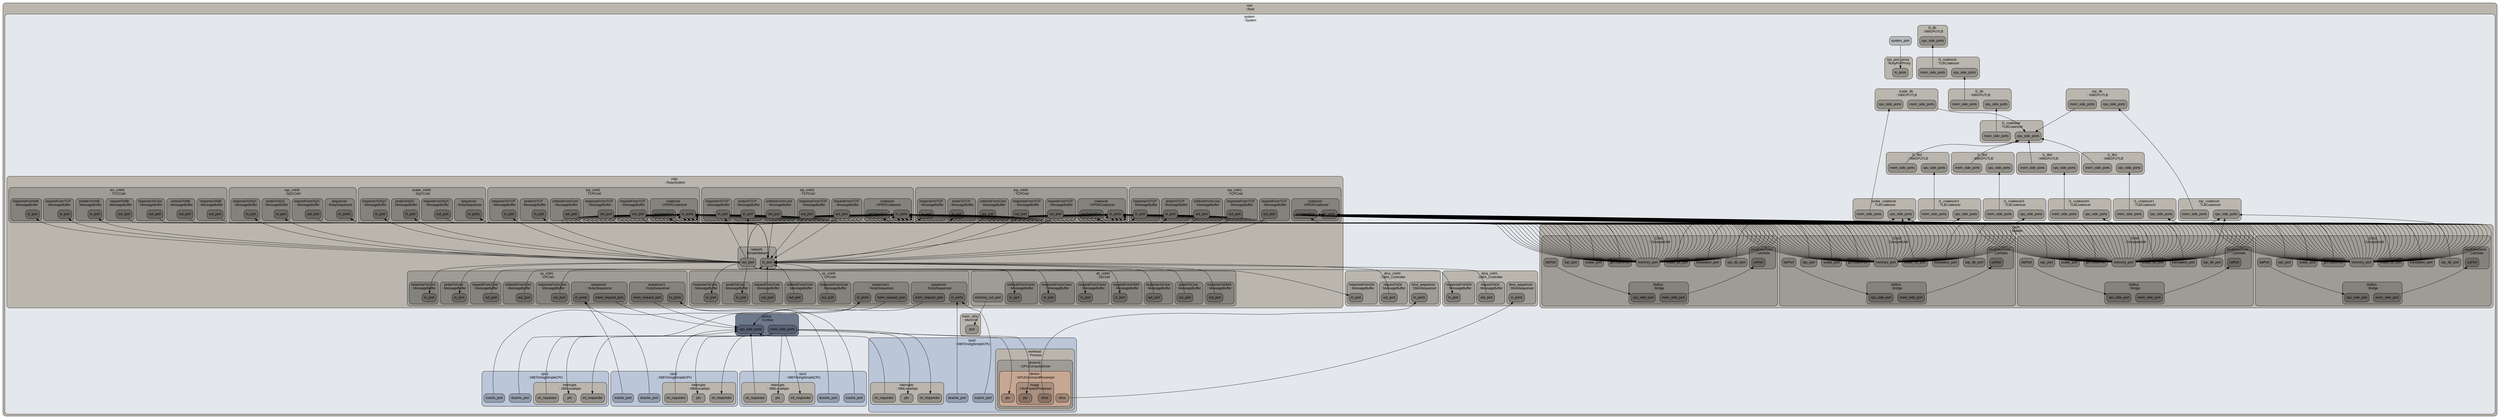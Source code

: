 digraph G {
ranksep="1.3";
subgraph cluster_root {
color="#000000";
fillcolor="#bab6ae";
fontcolor="#000000";
fontname=Arial;
fontsize=14;
label="root \n: Root";
shape=Mrecord;
style="rounded, filled";
tooltip="eventq_index&#61;0&#10;\full_system&#61;false&#10;\sim_quantum&#61;0&#10;\time_sync_enable&#61;false&#10;\time_sync_period&#61;100000000000&#10;\time_sync_spin_threshold&#61;100000000";
subgraph cluster_system {
color="#000000";
fillcolor="#e4e7eb";
fontcolor="#000000";
fontname=Arial;
fontsize=14;
label="system \n: System";
shape=Mrecord;
style="rounded, filled";
tooltip="auto_unlink_shared_backstore&#61;false&#10;\cache_line_size&#61;64&#10;\eventq_index&#61;0&#10;\exit_on_work_items&#61;false&#10;\init_param&#61;0&#10;\m5ops_base&#61;0&#10;\mem_mode&#61;timing&#10;\mem_ranges&#61;0:536870912&#10;\memories&#61;system.mem_ctrls.dram system.ruby.phys_mem&#10;\mmap_using_noreserve&#61;false&#10;\multi_thread&#61;false&#10;\num_work_ids&#61;16&#10;\readfile&#61;&#10;\redirect_paths&#61;system.redirect_paths0 system.redirect_paths1 system.redirect_paths2&#10;\shadow_rom_ranges&#61;&#10;\shared_backstore&#61;&#10;\symbolfile&#61;&#10;\thermal_components&#61;&#10;\thermal_model&#61;Null&#10;\work_begin_ckpt_count&#61;0&#10;\work_begin_cpu_id_exit&#61;-1&#10;\work_begin_exit_count&#61;0&#10;\work_cpus_ckpt_count&#61;0&#10;\work_end_ckpt_count&#61;0&#10;\work_end_exit_count&#61;0&#10;\work_item_id&#61;-1&#10;\workload&#61;system.workload";
system_system_port [color="#000000", fillcolor="#b6b8bc", fontcolor="#000000", fontname=Arial, fontsize=14, label=system_port, shape=Mrecord, style="rounded, filled"];
subgraph cluster_system_dvfs_handler {
color="#000000";
fillcolor="#bab6ae";
fontcolor="#000000";
fontname=Arial;
fontsize=14;
label="dvfs_handler \n: DVFSHandler";
shape=Mrecord;
style="rounded, filled";
tooltip="domains&#61;&#10;\enable&#61;false&#10;\eventq_index&#61;0&#10;\sys_clk_domain&#61;system.clk_domain&#10;\transition_latency&#61;100000000";
}

subgraph cluster_system_cpu0 {
color="#000000";
fillcolor="#bbc6d9";
fontcolor="#000000";
fontname=Arial;
fontsize=14;
label="cpu0 \n: X86TimingSimpleCPU";
shape=Mrecord;
style="rounded, filled";
tooltip="branchPred&#61;Null&#10;\checker&#61;Null&#10;\clk_domain&#61;system.cpu0.clk_domain&#10;\cpu_id&#61;0&#10;\decoder&#61;system.cpu0.decoder&#10;\do_checkpoint_insts&#61;true&#10;\do_statistics_insts&#61;true&#10;\eventq_index&#61;0&#10;\function_trace&#61;false&#10;\function_trace_start&#61;0&#10;\interrupts&#61;system.cpu0.interrupts&#10;\isa&#61;system.cpu0.isa&#10;\max_insts_all_threads&#61;0&#10;\max_insts_any_thread&#61;0&#10;\mmu&#61;system.cpu0.mmu&#10;\numThreads&#61;1&#10;\power_gating_on_idle&#61;false&#10;\power_model&#61;&#10;\power_state&#61;system.cpu0.power_state&#10;\progress_interval&#61;0&#10;\pwr_gating_latency&#61;300&#10;\simpoint_start_insts&#61;&#10;\socket_id&#61;0&#10;\switched_out&#61;false&#10;\syscallRetryLatency&#61;10000&#10;\system&#61;system&#10;\tracer&#61;system.cpu0.tracer&#10;\workload&#61;system.cpu0.workload";
system_cpu0_icache_port [color="#000000", fillcolor="#959ead", fontcolor="#000000", fontname=Arial, fontsize=14, label=icache_port, shape=Mrecord, style="rounded, filled"];
system_cpu0_dcache_port [color="#000000", fillcolor="#959ead", fontcolor="#000000", fontname=Arial, fontsize=14, label=dcache_port, shape=Mrecord, style="rounded, filled"];
subgraph cluster_system_cpu0_mmu {
color="#000000";
fillcolor="#bab6ae";
fontcolor="#000000";
fontname=Arial;
fontsize=14;
label="mmu \n: X86MMU";
shape=Mrecord;
style="rounded, filled";
tooltip="dtb&#61;system.cpu0.mmu.dtb&#10;\eventq_index&#61;0&#10;\itb&#61;system.cpu0.mmu.itb";
subgraph cluster_system_cpu0_mmu_itb {
color="#000000";
fillcolor="#9f9c95";
fontcolor="#000000";
fontname=Arial;
fontsize=14;
label="itb \n: X86TLB";
shape=Mrecord;
style="rounded, filled";
tooltip="entry_type&#61;instruction&#10;\eventq_index&#61;0&#10;\next_level&#61;Null&#10;\size&#61;64&#10;\system&#61;system&#10;\walker&#61;system.cpu0.mmu.itb.walker";
subgraph cluster_system_cpu0_mmu_itb_walker {
color="#000000";
fillcolor="#84827c";
fontcolor="#000000";
fontname=Arial;
fontsize=14;
label="walker \n: X86PagetableWalker";
shape=Mrecord;
style="rounded, filled";
tooltip="clk_domain&#61;system.cpu0.clk_domain&#10;\eventq_index&#61;0&#10;\num_squash_per_cycle&#61;4&#10;\power_model&#61;&#10;\power_state&#61;system.cpu0.mmu.itb.walker.power_state&#10;\system&#61;system";
subgraph cluster_system_cpu0_mmu_itb_walker_power_state {
color="#000000";
fillcolor="#6a6863";
fontcolor="#000000";
fontname=Arial;
fontsize=14;
label="power_state \n: PowerState";
shape=Mrecord;
style="rounded, filled";
tooltip="clk_gate_bins&#61;20&#10;\clk_gate_max&#61;1000000000000&#10;\clk_gate_min&#61;1000&#10;\default_state&#61;UNDEFINED&#10;\eventq_index&#61;0&#10;\leaders&#61;&#10;\possible_states&#61;";
}

}

}

subgraph cluster_system_cpu0_mmu_dtb {
color="#000000";
fillcolor="#9f9c95";
fontcolor="#000000";
fontname=Arial;
fontsize=14;
label="dtb \n: X86TLB";
shape=Mrecord;
style="rounded, filled";
tooltip="entry_type&#61;data&#10;\eventq_index&#61;0&#10;\next_level&#61;Null&#10;\size&#61;64&#10;\system&#61;system&#10;\walker&#61;system.cpu0.mmu.dtb.walker";
subgraph cluster_system_cpu0_mmu_dtb_walker {
color="#000000";
fillcolor="#84827c";
fontcolor="#000000";
fontname=Arial;
fontsize=14;
label="walker \n: X86PagetableWalker";
shape=Mrecord;
style="rounded, filled";
tooltip="clk_domain&#61;system.cpu0.clk_domain&#10;\eventq_index&#61;0&#10;\num_squash_per_cycle&#61;4&#10;\power_model&#61;&#10;\power_state&#61;system.cpu0.mmu.dtb.walker.power_state&#10;\system&#61;system";
subgraph cluster_system_cpu0_mmu_dtb_walker_power_state {
color="#000000";
fillcolor="#6a6863";
fontcolor="#000000";
fontname=Arial;
fontsize=14;
label="power_state \n: PowerState";
shape=Mrecord;
style="rounded, filled";
tooltip="clk_gate_bins&#61;20&#10;\clk_gate_max&#61;1000000000000&#10;\clk_gate_min&#61;1000&#10;\default_state&#61;UNDEFINED&#10;\eventq_index&#61;0&#10;\leaders&#61;&#10;\possible_states&#61;";
}

}

}

}

subgraph cluster_system_cpu0_tracer {
color="#000000";
fillcolor="#bab6ae";
fontcolor="#000000";
fontname=Arial;
fontsize=14;
label="tracer \n: ExeTracer";
shape=Mrecord;
style="rounded, filled";
tooltip="eventq_index&#61;0";
}

subgraph cluster_system_cpu0_power_state {
color="#000000";
fillcolor="#bab6ae";
fontcolor="#000000";
fontname=Arial;
fontsize=14;
label="power_state \n: PowerState";
shape=Mrecord;
style="rounded, filled";
tooltip="clk_gate_bins&#61;20&#10;\clk_gate_max&#61;1000000000000&#10;\clk_gate_min&#61;1000&#10;\default_state&#61;UNDEFINED&#10;\eventq_index&#61;0&#10;\leaders&#61;&#10;\possible_states&#61;ON CLK_GATED OFF";
}

subgraph cluster_system_cpu0_clk_domain {
color="#000000";
fillcolor="#bab6ae";
fontcolor="#000000";
fontname=Arial;
fontsize=14;
label="clk_domain \n: SrcClockDomain";
shape=Mrecord;
style="rounded, filled";
tooltip="clock&#61;500&#10;\domain_id&#61;-1&#10;\eventq_index&#61;0&#10;\init_perf_level&#61;0&#10;\voltage_domain&#61;system.cpu0.clk_domain.voltage_domain";
subgraph cluster_system_cpu0_clk_domain_voltage_domain {
color="#000000";
fillcolor="#9f9c95";
fontcolor="#000000";
fontname=Arial;
fontsize=14;
label="voltage_domain \n: VoltageDomain";
shape=Mrecord;
style="rounded, filled";
tooltip="eventq_index&#61;0&#10;\voltage&#61;1.0";
}

}

subgraph cluster_system_cpu0_isa {
color="#000000";
fillcolor="#bab6ae";
fontcolor="#000000";
fontname=Arial;
fontsize=14;
label="isa \n: X86ISA";
shape=Mrecord;
style="rounded, filled";
tooltip="eventq_index&#61;0&#10;\vendor_string&#61;M5 Simulator";
}

subgraph cluster_system_cpu0_decoder {
color="#000000";
fillcolor="#bab6ae";
fontcolor="#000000";
fontname=Arial;
fontsize=14;
label="decoder \n: X86Decoder";
shape=Mrecord;
style="rounded, filled";
tooltip="eventq_index&#61;0&#10;\isa&#61;system.cpu0.isa";
}

subgraph cluster_system_cpu0_workload {
color="#000000";
fillcolor="#bab6ae";
fontcolor="#000000";
fontname=Arial;
fontsize=14;
label="workload \n: Process";
shape=Mrecord;
style="rounded, filled";
tooltip="cmd&#61;polymaker/correlation&#10;\cwd&#61;/home/ronaldo/Documents&#10;\drivers&#61;system.cpu0.workload.drivers0 system.cpu0.workload.drivers1&#10;\egid&#61;100&#10;\env&#61;LD_LIBRARY_PATH=/opt/rocm/lib:/opt/rocm/hcc/lib:/opt/rocm/hsa/lib:/opt/rocm/hip/lib:/opt/rocm/libhsakmt/lib:/opt/rocm/miopen/lib:/opt/rocm/miopengemm/lib:/opt/rocm/hipblas/lib:/opt/rocm/rocblas/lib:/usr/lib/x86_64-linux-gnu HOME=/ HSA_ENABLE_INTERRUPT=1 HSA_ENABLE_SDMA=0&#10;\errout&#61;cerr&#10;\euid&#61;100&#10;\eventq_index&#61;0&#10;\executable&#61;./polymaker/correlation&#10;\gid&#61;100&#10;\input&#61;cin&#10;\kvmInSE&#61;false&#10;\maxStackSize&#61;67108864&#10;\output&#61;cout&#10;\pgid&#61;100&#10;\pid&#61;100&#10;\ppid&#61;0&#10;\release&#61;5.1.0&#10;\simpoint&#61;0&#10;\system&#61;system&#10;\uid&#61;100&#10;\useArchPT&#61;false";
subgraph cluster_system_cpu0_workload_drivers0 {
color="#000000";
fillcolor="#9f9c95";
fontcolor="#000000";
fontname=Arial;
fontsize=14;
label="drivers0 \n: GPUComputeDriver";
shape=Mrecord;
style="rounded, filled";
tooltip="dGPUPoolID&#61;0&#10;\device&#61;system.cpu0.workload.drivers0.device&#10;\eventq_index&#61;0&#10;\filename&#61;kfd&#10;\gfxVersion&#61;gfx801&#10;\isdGPU&#61;false&#10;\m_type&#61;5";
subgraph cluster_system_cpu0_workload_drivers0_device {
color="#000000";
fillcolor="#c7a793";
fontcolor="#000000";
fontname=Arial;
fontsize=14;
label="device \n: GPUCommandProcessor";
shape=Mrecord;
style="rounded, filled";
tooltip="clk_domain&#61;system.cpu0.clk_domain&#10;\dispatcher&#61;system.cpu0.workload.drivers0.device.dispatcher&#10;\eventq_index&#61;0&#10;\hsapp&#61;system.cpu0.workload.drivers0.device.hsapp&#10;\power_model&#61;&#10;\power_state&#61;system.cpu0.workload.drivers0.device.power_state&#10;\sid&#61;0&#10;\ssid&#61;0&#10;\system&#61;system&#10;\walker&#61;system.cpu0.workload.drivers0.device.walker";
system_cpu0_workload_drivers0_device_dma [color="#000000", fillcolor="#9f8575", fontcolor="#000000", fontname=Arial, fontsize=14, label=dma, shape=Mrecord, style="rounded, filled"];
system_cpu0_workload_drivers0_device_pio [color="#000000", fillcolor="#9f8575", fontcolor="#000000", fontname=Arial, fontsize=14, label=pio, shape=Mrecord, style="rounded, filled"];
subgraph cluster_system_cpu0_workload_drivers0_device_walker {
color="#000000";
fillcolor="#bab6ae";
fontcolor="#000000";
fontname=Arial;
fontsize=14;
label="walker \n: VegaPagetableWalker";
shape=Mrecord;
style="rounded, filled";
tooltip="clk_domain&#61;system.cpu0.clk_domain&#10;\eventq_index&#61;0&#10;\power_model&#61;&#10;\power_state&#61;system.cpu0.workload.drivers0.device.walker.power_state&#10;\system&#61;system";
subgraph cluster_system_cpu0_workload_drivers0_device_walker_power_state {
color="#000000";
fillcolor="#9f9c95";
fontcolor="#000000";
fontname=Arial;
fontsize=14;
label="power_state \n: PowerState";
shape=Mrecord;
style="rounded, filled";
tooltip="clk_gate_bins&#61;20&#10;\clk_gate_max&#61;1000000000000&#10;\clk_gate_min&#61;1000&#10;\default_state&#61;UNDEFINED&#10;\eventq_index&#61;0&#10;\leaders&#61;&#10;\possible_states&#61;";
}

}

subgraph cluster_system_cpu0_workload_drivers0_device_power_state {
color="#000000";
fillcolor="#bab6ae";
fontcolor="#000000";
fontname=Arial;
fontsize=14;
label="power_state \n: PowerState";
shape=Mrecord;
style="rounded, filled";
tooltip="clk_gate_bins&#61;20&#10;\clk_gate_max&#61;1000000000000&#10;\clk_gate_min&#61;1000&#10;\default_state&#61;UNDEFINED&#10;\eventq_index&#61;0&#10;\leaders&#61;&#10;\possible_states&#61;";
}

subgraph cluster_system_cpu0_workload_drivers0_device_hsapp {
color="#000000";
fillcolor="#aa8f7e";
fontcolor="#000000";
fontname=Arial;
fontsize=14;
label="hsapp \n: HSAPacketProcessor";
shape=Mrecord;
style="rounded, filled";
tooltip="clk_domain&#61;system.cpu0.clk_domain&#10;\eventq_index&#61;0&#10;\numHWQueues&#61;10&#10;\pioAddr&#61;536870912&#10;\pktProcessDelay&#61;4400000&#10;\power_model&#61;&#10;\power_state&#61;system.cpu0.workload.drivers0.device.hsapp.power_state&#10;\sid&#61;0&#10;\ssid&#61;0&#10;\system&#61;system&#10;\wakeupDelay&#61;100000000&#10;\walker&#61;system.cpu0.workload.drivers0.device.hsapp.walker";
system_cpu0_workload_drivers0_device_hsapp_dma [color="#000000", fillcolor="#887264", fontcolor="#000000", fontname=Arial, fontsize=14, label=dma, shape=Mrecord, style="rounded, filled"];
system_cpu0_workload_drivers0_device_hsapp_pio [color="#000000", fillcolor="#887264", fontcolor="#000000", fontname=Arial, fontsize=14, label=pio, shape=Mrecord, style="rounded, filled"];
subgraph cluster_system_cpu0_workload_drivers0_device_hsapp_walker {
color="#000000";
fillcolor="#bab6ae";
fontcolor="#000000";
fontname=Arial;
fontsize=14;
label="walker \n: VegaPagetableWalker";
shape=Mrecord;
style="rounded, filled";
tooltip="clk_domain&#61;system.cpu0.clk_domain&#10;\eventq_index&#61;0&#10;\power_model&#61;&#10;\power_state&#61;system.cpu0.workload.drivers0.device.hsapp.walker.power_state&#10;\system&#61;system";
subgraph cluster_system_cpu0_workload_drivers0_device_hsapp_walker_power_state {
color="#000000";
fillcolor="#9f9c95";
fontcolor="#000000";
fontname=Arial;
fontsize=14;
label="power_state \n: PowerState";
shape=Mrecord;
style="rounded, filled";
tooltip="clk_gate_bins&#61;20&#10;\clk_gate_max&#61;1000000000000&#10;\clk_gate_min&#61;1000&#10;\default_state&#61;UNDEFINED&#10;\eventq_index&#61;0&#10;\leaders&#61;&#10;\possible_states&#61;";
}

}

subgraph cluster_system_cpu0_workload_drivers0_device_hsapp_power_state {
color="#000000";
fillcolor="#bab6ae";
fontcolor="#000000";
fontname=Arial;
fontsize=14;
label="power_state \n: PowerState";
shape=Mrecord;
style="rounded, filled";
tooltip="clk_gate_bins&#61;20&#10;\clk_gate_max&#61;1000000000000&#10;\clk_gate_min&#61;1000&#10;\default_state&#61;UNDEFINED&#10;\eventq_index&#61;0&#10;\leaders&#61;&#10;\possible_states&#61;";
}

}

subgraph cluster_system_cpu0_workload_drivers0_device_dispatcher {
color="#000000";
fillcolor="#bab6ae";
fontcolor="#000000";
fontname=Arial;
fontsize=14;
label="dispatcher \n: GPUDispatcher";
shape=Mrecord;
style="rounded, filled";
tooltip="eventq_index&#61;0";
}

}

}

subgraph cluster_system_cpu0_workload_drivers1 {
color="#000000";
fillcolor="#9f9c95";
fontcolor="#000000";
fontname=Arial;
fontsize=14;
label="drivers1 \n: GPURenderDriver";
shape=Mrecord;
style="rounded, filled";
tooltip="eventq_index&#61;0&#10;\filename&#61;dri/renderD128";
}

}

subgraph cluster_system_cpu0_interrupts {
color="#000000";
fillcolor="#bab6ae";
fontcolor="#000000";
fontname=Arial;
fontsize=14;
label="interrupts \n: X86LocalApic";
shape=Mrecord;
style="rounded, filled";
tooltip="clk_domain&#61;system.cpu0.interrupts.clk_domain&#10;\eventq_index&#61;0&#10;\int_latency&#61;1000&#10;\pio_latency&#61;100000&#10;\system&#61;system";
system_cpu0_interrupts_int_requestor [color="#000000", fillcolor="#94918b", fontcolor="#000000", fontname=Arial, fontsize=14, label=int_requestor, shape=Mrecord, style="rounded, filled"];
system_cpu0_interrupts_int_responder [color="#000000", fillcolor="#94918b", fontcolor="#000000", fontname=Arial, fontsize=14, label=int_responder, shape=Mrecord, style="rounded, filled"];
system_cpu0_interrupts_pio [color="#000000", fillcolor="#94918b", fontcolor="#000000", fontname=Arial, fontsize=14, label=pio, shape=Mrecord, style="rounded, filled"];
subgraph cluster_system_cpu0_interrupts_clk_domain {
color="#000000";
fillcolor="#9f9c95";
fontcolor="#000000";
fontname=Arial;
fontsize=14;
label="clk_domain \n: DerivedClockDomain";
shape=Mrecord;
style="rounded, filled";
tooltip="clk_divider&#61;16&#10;\clk_domain&#61;system.cpu0.clk_domain&#10;\eventq_index&#61;0";
}

}

}

subgraph cluster_system_cpu1 {
color="#000000";
fillcolor="#bbc6d9";
fontcolor="#000000";
fontname=Arial;
fontsize=14;
label="cpu1 \n: X86TimingSimpleCPU";
shape=Mrecord;
style="rounded, filled";
tooltip="branchPred&#61;Null&#10;\checker&#61;Null&#10;\clk_domain&#61;system.cpu1.clk_domain&#10;\cpu_id&#61;1&#10;\decoder&#61;system.cpu1.decoder&#10;\do_checkpoint_insts&#61;true&#10;\do_statistics_insts&#61;true&#10;\eventq_index&#61;0&#10;\function_trace&#61;false&#10;\function_trace_start&#61;0&#10;\interrupts&#61;system.cpu1.interrupts&#10;\isa&#61;system.cpu1.isa&#10;\max_insts_all_threads&#61;0&#10;\max_insts_any_thread&#61;0&#10;\mmu&#61;system.cpu1.mmu&#10;\numThreads&#61;1&#10;\power_gating_on_idle&#61;false&#10;\power_model&#61;&#10;\power_state&#61;system.cpu1.power_state&#10;\progress_interval&#61;0&#10;\pwr_gating_latency&#61;300&#10;\simpoint_start_insts&#61;&#10;\socket_id&#61;0&#10;\switched_out&#61;false&#10;\syscallRetryLatency&#61;10000&#10;\system&#61;system&#10;\tracer&#61;system.cpu1.tracer&#10;\workload&#61;system.cpu0.workload";
system_cpu1_icache_port [color="#000000", fillcolor="#959ead", fontcolor="#000000", fontname=Arial, fontsize=14, label=icache_port, shape=Mrecord, style="rounded, filled"];
system_cpu1_dcache_port [color="#000000", fillcolor="#959ead", fontcolor="#000000", fontname=Arial, fontsize=14, label=dcache_port, shape=Mrecord, style="rounded, filled"];
subgraph cluster_system_cpu1_mmu {
color="#000000";
fillcolor="#bab6ae";
fontcolor="#000000";
fontname=Arial;
fontsize=14;
label="mmu \n: X86MMU";
shape=Mrecord;
style="rounded, filled";
tooltip="dtb&#61;system.cpu1.mmu.dtb&#10;\eventq_index&#61;0&#10;\itb&#61;system.cpu1.mmu.itb";
subgraph cluster_system_cpu1_mmu_itb {
color="#000000";
fillcolor="#9f9c95";
fontcolor="#000000";
fontname=Arial;
fontsize=14;
label="itb \n: X86TLB";
shape=Mrecord;
style="rounded, filled";
tooltip="entry_type&#61;instruction&#10;\eventq_index&#61;0&#10;\next_level&#61;Null&#10;\size&#61;64&#10;\system&#61;system&#10;\walker&#61;system.cpu1.mmu.itb.walker";
subgraph cluster_system_cpu1_mmu_itb_walker {
color="#000000";
fillcolor="#84827c";
fontcolor="#000000";
fontname=Arial;
fontsize=14;
label="walker \n: X86PagetableWalker";
shape=Mrecord;
style="rounded, filled";
tooltip="clk_domain&#61;system.cpu1.clk_domain&#10;\eventq_index&#61;0&#10;\num_squash_per_cycle&#61;4&#10;\power_model&#61;&#10;\power_state&#61;system.cpu1.mmu.itb.walker.power_state&#10;\system&#61;system";
subgraph cluster_system_cpu1_mmu_itb_walker_power_state {
color="#000000";
fillcolor="#6a6863";
fontcolor="#000000";
fontname=Arial;
fontsize=14;
label="power_state \n: PowerState";
shape=Mrecord;
style="rounded, filled";
tooltip="clk_gate_bins&#61;20&#10;\clk_gate_max&#61;1000000000000&#10;\clk_gate_min&#61;1000&#10;\default_state&#61;UNDEFINED&#10;\eventq_index&#61;0&#10;\leaders&#61;&#10;\possible_states&#61;";
}

}

}

subgraph cluster_system_cpu1_mmu_dtb {
color="#000000";
fillcolor="#9f9c95";
fontcolor="#000000";
fontname=Arial;
fontsize=14;
label="dtb \n: X86TLB";
shape=Mrecord;
style="rounded, filled";
tooltip="entry_type&#61;data&#10;\eventq_index&#61;0&#10;\next_level&#61;Null&#10;\size&#61;64&#10;\system&#61;system&#10;\walker&#61;system.cpu1.mmu.dtb.walker";
subgraph cluster_system_cpu1_mmu_dtb_walker {
color="#000000";
fillcolor="#84827c";
fontcolor="#000000";
fontname=Arial;
fontsize=14;
label="walker \n: X86PagetableWalker";
shape=Mrecord;
style="rounded, filled";
tooltip="clk_domain&#61;system.cpu1.clk_domain&#10;\eventq_index&#61;0&#10;\num_squash_per_cycle&#61;4&#10;\power_model&#61;&#10;\power_state&#61;system.cpu1.mmu.dtb.walker.power_state&#10;\system&#61;system";
subgraph cluster_system_cpu1_mmu_dtb_walker_power_state {
color="#000000";
fillcolor="#6a6863";
fontcolor="#000000";
fontname=Arial;
fontsize=14;
label="power_state \n: PowerState";
shape=Mrecord;
style="rounded, filled";
tooltip="clk_gate_bins&#61;20&#10;\clk_gate_max&#61;1000000000000&#10;\clk_gate_min&#61;1000&#10;\default_state&#61;UNDEFINED&#10;\eventq_index&#61;0&#10;\leaders&#61;&#10;\possible_states&#61;";
}

}

}

}

subgraph cluster_system_cpu1_tracer {
color="#000000";
fillcolor="#bab6ae";
fontcolor="#000000";
fontname=Arial;
fontsize=14;
label="tracer \n: ExeTracer";
shape=Mrecord;
style="rounded, filled";
tooltip="eventq_index&#61;0";
}

subgraph cluster_system_cpu1_power_state {
color="#000000";
fillcolor="#bab6ae";
fontcolor="#000000";
fontname=Arial;
fontsize=14;
label="power_state \n: PowerState";
shape=Mrecord;
style="rounded, filled";
tooltip="clk_gate_bins&#61;20&#10;\clk_gate_max&#61;1000000000000&#10;\clk_gate_min&#61;1000&#10;\default_state&#61;UNDEFINED&#10;\eventq_index&#61;0&#10;\leaders&#61;&#10;\possible_states&#61;ON CLK_GATED OFF";
}

subgraph cluster_system_cpu1_clk_domain {
color="#000000";
fillcolor="#bab6ae";
fontcolor="#000000";
fontname=Arial;
fontsize=14;
label="clk_domain \n: SrcClockDomain";
shape=Mrecord;
style="rounded, filled";
tooltip="clock&#61;500&#10;\domain_id&#61;-1&#10;\eventq_index&#61;0&#10;\init_perf_level&#61;0&#10;\voltage_domain&#61;system.cpu1.clk_domain.voltage_domain";
subgraph cluster_system_cpu1_clk_domain_voltage_domain {
color="#000000";
fillcolor="#9f9c95";
fontcolor="#000000";
fontname=Arial;
fontsize=14;
label="voltage_domain \n: VoltageDomain";
shape=Mrecord;
style="rounded, filled";
tooltip="eventq_index&#61;0&#10;\voltage&#61;1.0";
}

}

subgraph cluster_system_cpu1_isa {
color="#000000";
fillcolor="#bab6ae";
fontcolor="#000000";
fontname=Arial;
fontsize=14;
label="isa \n: X86ISA";
shape=Mrecord;
style="rounded, filled";
tooltip="eventq_index&#61;0&#10;\vendor_string&#61;M5 Simulator";
}

subgraph cluster_system_cpu1_decoder {
color="#000000";
fillcolor="#bab6ae";
fontcolor="#000000";
fontname=Arial;
fontsize=14;
label="decoder \n: X86Decoder";
shape=Mrecord;
style="rounded, filled";
tooltip="eventq_index&#61;0&#10;\isa&#61;system.cpu1.isa";
}

subgraph cluster_system_cpu1_interrupts {
color="#000000";
fillcolor="#bab6ae";
fontcolor="#000000";
fontname=Arial;
fontsize=14;
label="interrupts \n: X86LocalApic";
shape=Mrecord;
style="rounded, filled";
tooltip="clk_domain&#61;system.cpu1.interrupts.clk_domain&#10;\eventq_index&#61;0&#10;\int_latency&#61;1000&#10;\pio_latency&#61;100000&#10;\system&#61;system";
system_cpu1_interrupts_int_requestor [color="#000000", fillcolor="#94918b", fontcolor="#000000", fontname=Arial, fontsize=14, label=int_requestor, shape=Mrecord, style="rounded, filled"];
system_cpu1_interrupts_int_responder [color="#000000", fillcolor="#94918b", fontcolor="#000000", fontname=Arial, fontsize=14, label=int_responder, shape=Mrecord, style="rounded, filled"];
system_cpu1_interrupts_pio [color="#000000", fillcolor="#94918b", fontcolor="#000000", fontname=Arial, fontsize=14, label=pio, shape=Mrecord, style="rounded, filled"];
subgraph cluster_system_cpu1_interrupts_clk_domain {
color="#000000";
fillcolor="#9f9c95";
fontcolor="#000000";
fontname=Arial;
fontsize=14;
label="clk_domain \n: DerivedClockDomain";
shape=Mrecord;
style="rounded, filled";
tooltip="clk_divider&#61;16&#10;\clk_domain&#61;system.cpu1.clk_domain&#10;\eventq_index&#61;0";
}

}

}

subgraph cluster_system_cpu2 {
color="#000000";
fillcolor="#bbc6d9";
fontcolor="#000000";
fontname=Arial;
fontsize=14;
label="cpu2 \n: X86TimingSimpleCPU";
shape=Mrecord;
style="rounded, filled";
tooltip="branchPred&#61;Null&#10;\checker&#61;Null&#10;\clk_domain&#61;system.cpu2.clk_domain&#10;\cpu_id&#61;2&#10;\decoder&#61;system.cpu2.decoder&#10;\do_checkpoint_insts&#61;true&#10;\do_statistics_insts&#61;true&#10;\eventq_index&#61;0&#10;\function_trace&#61;false&#10;\function_trace_start&#61;0&#10;\interrupts&#61;system.cpu2.interrupts&#10;\isa&#61;system.cpu2.isa&#10;\max_insts_all_threads&#61;0&#10;\max_insts_any_thread&#61;0&#10;\mmu&#61;system.cpu2.mmu&#10;\numThreads&#61;1&#10;\power_gating_on_idle&#61;false&#10;\power_model&#61;&#10;\power_state&#61;system.cpu2.power_state&#10;\progress_interval&#61;0&#10;\pwr_gating_latency&#61;300&#10;\simpoint_start_insts&#61;&#10;\socket_id&#61;0&#10;\switched_out&#61;false&#10;\syscallRetryLatency&#61;10000&#10;\system&#61;system&#10;\tracer&#61;system.cpu2.tracer&#10;\workload&#61;system.cpu0.workload";
system_cpu2_icache_port [color="#000000", fillcolor="#959ead", fontcolor="#000000", fontname=Arial, fontsize=14, label=icache_port, shape=Mrecord, style="rounded, filled"];
system_cpu2_dcache_port [color="#000000", fillcolor="#959ead", fontcolor="#000000", fontname=Arial, fontsize=14, label=dcache_port, shape=Mrecord, style="rounded, filled"];
subgraph cluster_system_cpu2_mmu {
color="#000000";
fillcolor="#bab6ae";
fontcolor="#000000";
fontname=Arial;
fontsize=14;
label="mmu \n: X86MMU";
shape=Mrecord;
style="rounded, filled";
tooltip="dtb&#61;system.cpu2.mmu.dtb&#10;\eventq_index&#61;0&#10;\itb&#61;system.cpu2.mmu.itb";
subgraph cluster_system_cpu2_mmu_itb {
color="#000000";
fillcolor="#9f9c95";
fontcolor="#000000";
fontname=Arial;
fontsize=14;
label="itb \n: X86TLB";
shape=Mrecord;
style="rounded, filled";
tooltip="entry_type&#61;instruction&#10;\eventq_index&#61;0&#10;\next_level&#61;Null&#10;\size&#61;64&#10;\system&#61;system&#10;\walker&#61;system.cpu2.mmu.itb.walker";
subgraph cluster_system_cpu2_mmu_itb_walker {
color="#000000";
fillcolor="#84827c";
fontcolor="#000000";
fontname=Arial;
fontsize=14;
label="walker \n: X86PagetableWalker";
shape=Mrecord;
style="rounded, filled";
tooltip="clk_domain&#61;system.cpu2.clk_domain&#10;\eventq_index&#61;0&#10;\num_squash_per_cycle&#61;4&#10;\power_model&#61;&#10;\power_state&#61;system.cpu2.mmu.itb.walker.power_state&#10;\system&#61;system";
subgraph cluster_system_cpu2_mmu_itb_walker_power_state {
color="#000000";
fillcolor="#6a6863";
fontcolor="#000000";
fontname=Arial;
fontsize=14;
label="power_state \n: PowerState";
shape=Mrecord;
style="rounded, filled";
tooltip="clk_gate_bins&#61;20&#10;\clk_gate_max&#61;1000000000000&#10;\clk_gate_min&#61;1000&#10;\default_state&#61;UNDEFINED&#10;\eventq_index&#61;0&#10;\leaders&#61;&#10;\possible_states&#61;";
}

}

}

subgraph cluster_system_cpu2_mmu_dtb {
color="#000000";
fillcolor="#9f9c95";
fontcolor="#000000";
fontname=Arial;
fontsize=14;
label="dtb \n: X86TLB";
shape=Mrecord;
style="rounded, filled";
tooltip="entry_type&#61;data&#10;\eventq_index&#61;0&#10;\next_level&#61;Null&#10;\size&#61;64&#10;\system&#61;system&#10;\walker&#61;system.cpu2.mmu.dtb.walker";
subgraph cluster_system_cpu2_mmu_dtb_walker {
color="#000000";
fillcolor="#84827c";
fontcolor="#000000";
fontname=Arial;
fontsize=14;
label="walker \n: X86PagetableWalker";
shape=Mrecord;
style="rounded, filled";
tooltip="clk_domain&#61;system.cpu2.clk_domain&#10;\eventq_index&#61;0&#10;\num_squash_per_cycle&#61;4&#10;\power_model&#61;&#10;\power_state&#61;system.cpu2.mmu.dtb.walker.power_state&#10;\system&#61;system";
subgraph cluster_system_cpu2_mmu_dtb_walker_power_state {
color="#000000";
fillcolor="#6a6863";
fontcolor="#000000";
fontname=Arial;
fontsize=14;
label="power_state \n: PowerState";
shape=Mrecord;
style="rounded, filled";
tooltip="clk_gate_bins&#61;20&#10;\clk_gate_max&#61;1000000000000&#10;\clk_gate_min&#61;1000&#10;\default_state&#61;UNDEFINED&#10;\eventq_index&#61;0&#10;\leaders&#61;&#10;\possible_states&#61;";
}

}

}

}

subgraph cluster_system_cpu2_tracer {
color="#000000";
fillcolor="#bab6ae";
fontcolor="#000000";
fontname=Arial;
fontsize=14;
label="tracer \n: ExeTracer";
shape=Mrecord;
style="rounded, filled";
tooltip="eventq_index&#61;0";
}

subgraph cluster_system_cpu2_power_state {
color="#000000";
fillcolor="#bab6ae";
fontcolor="#000000";
fontname=Arial;
fontsize=14;
label="power_state \n: PowerState";
shape=Mrecord;
style="rounded, filled";
tooltip="clk_gate_bins&#61;20&#10;\clk_gate_max&#61;1000000000000&#10;\clk_gate_min&#61;1000&#10;\default_state&#61;UNDEFINED&#10;\eventq_index&#61;0&#10;\leaders&#61;&#10;\possible_states&#61;ON CLK_GATED OFF";
}

subgraph cluster_system_cpu2_clk_domain {
color="#000000";
fillcolor="#bab6ae";
fontcolor="#000000";
fontname=Arial;
fontsize=14;
label="clk_domain \n: SrcClockDomain";
shape=Mrecord;
style="rounded, filled";
tooltip="clock&#61;500&#10;\domain_id&#61;-1&#10;\eventq_index&#61;0&#10;\init_perf_level&#61;0&#10;\voltage_domain&#61;system.cpu2.clk_domain.voltage_domain";
subgraph cluster_system_cpu2_clk_domain_voltage_domain {
color="#000000";
fillcolor="#9f9c95";
fontcolor="#000000";
fontname=Arial;
fontsize=14;
label="voltage_domain \n: VoltageDomain";
shape=Mrecord;
style="rounded, filled";
tooltip="eventq_index&#61;0&#10;\voltage&#61;1.0";
}

}

subgraph cluster_system_cpu2_isa {
color="#000000";
fillcolor="#bab6ae";
fontcolor="#000000";
fontname=Arial;
fontsize=14;
label="isa \n: X86ISA";
shape=Mrecord;
style="rounded, filled";
tooltip="eventq_index&#61;0&#10;\vendor_string&#61;M5 Simulator";
}

subgraph cluster_system_cpu2_decoder {
color="#000000";
fillcolor="#bab6ae";
fontcolor="#000000";
fontname=Arial;
fontsize=14;
label="decoder \n: X86Decoder";
shape=Mrecord;
style="rounded, filled";
tooltip="eventq_index&#61;0&#10;\isa&#61;system.cpu2.isa";
}

subgraph cluster_system_cpu2_interrupts {
color="#000000";
fillcolor="#bab6ae";
fontcolor="#000000";
fontname=Arial;
fontsize=14;
label="interrupts \n: X86LocalApic";
shape=Mrecord;
style="rounded, filled";
tooltip="clk_domain&#61;system.cpu2.interrupts.clk_domain&#10;\eventq_index&#61;0&#10;\int_latency&#61;1000&#10;\pio_latency&#61;100000&#10;\system&#61;system";
system_cpu2_interrupts_int_requestor [color="#000000", fillcolor="#94918b", fontcolor="#000000", fontname=Arial, fontsize=14, label=int_requestor, shape=Mrecord, style="rounded, filled"];
system_cpu2_interrupts_int_responder [color="#000000", fillcolor="#94918b", fontcolor="#000000", fontname=Arial, fontsize=14, label=int_responder, shape=Mrecord, style="rounded, filled"];
system_cpu2_interrupts_pio [color="#000000", fillcolor="#94918b", fontcolor="#000000", fontname=Arial, fontsize=14, label=pio, shape=Mrecord, style="rounded, filled"];
subgraph cluster_system_cpu2_interrupts_clk_domain {
color="#000000";
fillcolor="#9f9c95";
fontcolor="#000000";
fontname=Arial;
fontsize=14;
label="clk_domain \n: DerivedClockDomain";
shape=Mrecord;
style="rounded, filled";
tooltip="clk_divider&#61;16&#10;\clk_domain&#61;system.cpu2.clk_domain&#10;\eventq_index&#61;0";
}

}

}

subgraph cluster_system_cpu3 {
color="#000000";
fillcolor="#bbc6d9";
fontcolor="#000000";
fontname=Arial;
fontsize=14;
label="cpu3 \n: X86TimingSimpleCPU";
shape=Mrecord;
style="rounded, filled";
tooltip="branchPred&#61;Null&#10;\checker&#61;Null&#10;\clk_domain&#61;system.cpu3.clk_domain&#10;\cpu_id&#61;3&#10;\decoder&#61;system.cpu3.decoder&#10;\do_checkpoint_insts&#61;true&#10;\do_statistics_insts&#61;true&#10;\eventq_index&#61;0&#10;\function_trace&#61;false&#10;\function_trace_start&#61;0&#10;\interrupts&#61;system.cpu3.interrupts&#10;\isa&#61;system.cpu3.isa&#10;\max_insts_all_threads&#61;0&#10;\max_insts_any_thread&#61;0&#10;\mmu&#61;system.cpu3.mmu&#10;\numThreads&#61;1&#10;\power_gating_on_idle&#61;false&#10;\power_model&#61;&#10;\power_state&#61;system.cpu3.power_state&#10;\progress_interval&#61;0&#10;\pwr_gating_latency&#61;300&#10;\simpoint_start_insts&#61;&#10;\socket_id&#61;0&#10;\switched_out&#61;false&#10;\syscallRetryLatency&#61;10000&#10;\system&#61;system&#10;\tracer&#61;system.cpu3.tracer&#10;\workload&#61;system.cpu0.workload";
system_cpu3_icache_port [color="#000000", fillcolor="#959ead", fontcolor="#000000", fontname=Arial, fontsize=14, label=icache_port, shape=Mrecord, style="rounded, filled"];
system_cpu3_dcache_port [color="#000000", fillcolor="#959ead", fontcolor="#000000", fontname=Arial, fontsize=14, label=dcache_port, shape=Mrecord, style="rounded, filled"];
subgraph cluster_system_cpu3_mmu {
color="#000000";
fillcolor="#bab6ae";
fontcolor="#000000";
fontname=Arial;
fontsize=14;
label="mmu \n: X86MMU";
shape=Mrecord;
style="rounded, filled";
tooltip="dtb&#61;system.cpu3.mmu.dtb&#10;\eventq_index&#61;0&#10;\itb&#61;system.cpu3.mmu.itb";
subgraph cluster_system_cpu3_mmu_itb {
color="#000000";
fillcolor="#9f9c95";
fontcolor="#000000";
fontname=Arial;
fontsize=14;
label="itb \n: X86TLB";
shape=Mrecord;
style="rounded, filled";
tooltip="entry_type&#61;instruction&#10;\eventq_index&#61;0&#10;\next_level&#61;Null&#10;\size&#61;64&#10;\system&#61;system&#10;\walker&#61;system.cpu3.mmu.itb.walker";
subgraph cluster_system_cpu3_mmu_itb_walker {
color="#000000";
fillcolor="#84827c";
fontcolor="#000000";
fontname=Arial;
fontsize=14;
label="walker \n: X86PagetableWalker";
shape=Mrecord;
style="rounded, filled";
tooltip="clk_domain&#61;system.cpu3.clk_domain&#10;\eventq_index&#61;0&#10;\num_squash_per_cycle&#61;4&#10;\power_model&#61;&#10;\power_state&#61;system.cpu3.mmu.itb.walker.power_state&#10;\system&#61;system";
subgraph cluster_system_cpu3_mmu_itb_walker_power_state {
color="#000000";
fillcolor="#6a6863";
fontcolor="#000000";
fontname=Arial;
fontsize=14;
label="power_state \n: PowerState";
shape=Mrecord;
style="rounded, filled";
tooltip="clk_gate_bins&#61;20&#10;\clk_gate_max&#61;1000000000000&#10;\clk_gate_min&#61;1000&#10;\default_state&#61;UNDEFINED&#10;\eventq_index&#61;0&#10;\leaders&#61;&#10;\possible_states&#61;";
}

}

}

subgraph cluster_system_cpu3_mmu_dtb {
color="#000000";
fillcolor="#9f9c95";
fontcolor="#000000";
fontname=Arial;
fontsize=14;
label="dtb \n: X86TLB";
shape=Mrecord;
style="rounded, filled";
tooltip="entry_type&#61;data&#10;\eventq_index&#61;0&#10;\next_level&#61;Null&#10;\size&#61;64&#10;\system&#61;system&#10;\walker&#61;system.cpu3.mmu.dtb.walker";
subgraph cluster_system_cpu3_mmu_dtb_walker {
color="#000000";
fillcolor="#84827c";
fontcolor="#000000";
fontname=Arial;
fontsize=14;
label="walker \n: X86PagetableWalker";
shape=Mrecord;
style="rounded, filled";
tooltip="clk_domain&#61;system.cpu3.clk_domain&#10;\eventq_index&#61;0&#10;\num_squash_per_cycle&#61;4&#10;\power_model&#61;&#10;\power_state&#61;system.cpu3.mmu.dtb.walker.power_state&#10;\system&#61;system";
subgraph cluster_system_cpu3_mmu_dtb_walker_power_state {
color="#000000";
fillcolor="#6a6863";
fontcolor="#000000";
fontname=Arial;
fontsize=14;
label="power_state \n: PowerState";
shape=Mrecord;
style="rounded, filled";
tooltip="clk_gate_bins&#61;20&#10;\clk_gate_max&#61;1000000000000&#10;\clk_gate_min&#61;1000&#10;\default_state&#61;UNDEFINED&#10;\eventq_index&#61;0&#10;\leaders&#61;&#10;\possible_states&#61;";
}

}

}

}

subgraph cluster_system_cpu3_tracer {
color="#000000";
fillcolor="#bab6ae";
fontcolor="#000000";
fontname=Arial;
fontsize=14;
label="tracer \n: ExeTracer";
shape=Mrecord;
style="rounded, filled";
tooltip="eventq_index&#61;0";
}

subgraph cluster_system_cpu3_power_state {
color="#000000";
fillcolor="#bab6ae";
fontcolor="#000000";
fontname=Arial;
fontsize=14;
label="power_state \n: PowerState";
shape=Mrecord;
style="rounded, filled";
tooltip="clk_gate_bins&#61;20&#10;\clk_gate_max&#61;1000000000000&#10;\clk_gate_min&#61;1000&#10;\default_state&#61;UNDEFINED&#10;\eventq_index&#61;0&#10;\leaders&#61;&#10;\possible_states&#61;ON CLK_GATED OFF";
}

subgraph cluster_system_cpu3_clk_domain {
color="#000000";
fillcolor="#bab6ae";
fontcolor="#000000";
fontname=Arial;
fontsize=14;
label="clk_domain \n: SrcClockDomain";
shape=Mrecord;
style="rounded, filled";
tooltip="clock&#61;500&#10;\domain_id&#61;-1&#10;\eventq_index&#61;0&#10;\init_perf_level&#61;0&#10;\voltage_domain&#61;system.cpu3.clk_domain.voltage_domain";
subgraph cluster_system_cpu3_clk_domain_voltage_domain {
color="#000000";
fillcolor="#9f9c95";
fontcolor="#000000";
fontname=Arial;
fontsize=14;
label="voltage_domain \n: VoltageDomain";
shape=Mrecord;
style="rounded, filled";
tooltip="eventq_index&#61;0&#10;\voltage&#61;1.0";
}

}

subgraph cluster_system_cpu3_isa {
color="#000000";
fillcolor="#bab6ae";
fontcolor="#000000";
fontname=Arial;
fontsize=14;
label="isa \n: X86ISA";
shape=Mrecord;
style="rounded, filled";
tooltip="eventq_index&#61;0&#10;\vendor_string&#61;M5 Simulator";
}

subgraph cluster_system_cpu3_decoder {
color="#000000";
fillcolor="#bab6ae";
fontcolor="#000000";
fontname=Arial;
fontsize=14;
label="decoder \n: X86Decoder";
shape=Mrecord;
style="rounded, filled";
tooltip="eventq_index&#61;0&#10;\isa&#61;system.cpu3.isa";
}

subgraph cluster_system_cpu3_interrupts {
color="#000000";
fillcolor="#bab6ae";
fontcolor="#000000";
fontname=Arial;
fontsize=14;
label="interrupts \n: X86LocalApic";
shape=Mrecord;
style="rounded, filled";
tooltip="clk_domain&#61;system.cpu3.interrupts.clk_domain&#10;\eventq_index&#61;0&#10;\int_latency&#61;1000&#10;\pio_latency&#61;100000&#10;\system&#61;system";
system_cpu3_interrupts_int_requestor [color="#000000", fillcolor="#94918b", fontcolor="#000000", fontname=Arial, fontsize=14, label=int_requestor, shape=Mrecord, style="rounded, filled"];
system_cpu3_interrupts_int_responder [color="#000000", fillcolor="#94918b", fontcolor="#000000", fontname=Arial, fontsize=14, label=int_responder, shape=Mrecord, style="rounded, filled"];
system_cpu3_interrupts_pio [color="#000000", fillcolor="#94918b", fontcolor="#000000", fontname=Arial, fontsize=14, label=pio, shape=Mrecord, style="rounded, filled"];
subgraph cluster_system_cpu3_interrupts_clk_domain {
color="#000000";
fillcolor="#9f9c95";
fontcolor="#000000";
fontname=Arial;
fontsize=14;
label="clk_domain \n: DerivedClockDomain";
shape=Mrecord;
style="rounded, filled";
tooltip="clk_divider&#61;16&#10;\clk_domain&#61;system.cpu3.clk_domain&#10;\eventq_index&#61;0";
}

}

}

subgraph cluster_system_cpu4 {
color="#000000";
fillcolor="#bab6ae";
fontcolor="#000000";
fontname=Arial;
fontsize=14;
label="cpu4 \n: Shader";
shape=Mrecord;
style="rounded, filled";
tooltip="CUs&#61;system.cpu4.CUs0 system.cpu4.CUs1 system.cpu4.CUs2 system.cpu4.CUs3&#10;\clk_domain&#61;system.cpu4.clk_domain&#10;\cpu_pointer&#61;system.cpu0&#10;\dispatcher&#61;system.cpu0.workload.drivers0.device.dispatcher&#10;\eventq_index&#61;0&#10;\globalmem&#61;65536&#10;\gpu_cmd_proc&#61;system.cpu0.workload.drivers0.device&#10;\idlecu_timeout&#61;0&#10;\impl_kern_end_rel&#61;false&#10;\impl_kern_launch_acq&#61;true&#10;\max_valu_insts&#61;0&#10;\n_wf&#61;10&#10;\power_model&#61;&#10;\power_state&#61;system.cpu4.power_state&#10;\system_hub&#61;Null&#10;\timer_period&#61;10000000&#10;\timing&#61;true&#10;\translation&#61;false";
subgraph cluster_system_cpu4_power_state {
color="#000000";
fillcolor="#9f9c95";
fontcolor="#000000";
fontname=Arial;
fontsize=14;
label="power_state \n: PowerState";
shape=Mrecord;
style="rounded, filled";
tooltip="clk_gate_bins&#61;20&#10;\clk_gate_max&#61;1000000000000&#10;\clk_gate_min&#61;1000&#10;\default_state&#61;UNDEFINED&#10;\eventq_index&#61;0&#10;\leaders&#61;&#10;\possible_states&#61;";
}

subgraph cluster_system_cpu4_clk_domain {
color="#000000";
fillcolor="#9f9c95";
fontcolor="#000000";
fontname=Arial;
fontsize=14;
label="clk_domain \n: SrcClockDomain";
shape=Mrecord;
style="rounded, filled";
tooltip="clock&#61;1000&#10;\domain_id&#61;-1&#10;\eventq_index&#61;0&#10;\init_perf_level&#61;0&#10;\voltage_domain&#61;system.cpu4.clk_domain.voltage_domain";
subgraph cluster_system_cpu4_clk_domain_voltage_domain {
color="#000000";
fillcolor="#84827c";
fontcolor="#000000";
fontname=Arial;
fontsize=14;
label="voltage_domain \n: VoltageDomain";
shape=Mrecord;
style="rounded, filled";
tooltip="eventq_index&#61;0&#10;\voltage&#61;1.0";
}

}

subgraph cluster_system_cpu4_CUs0 {
color="#000000";
fillcolor="#9f9c95";
fontcolor="#000000";
fontname=Arial;
fontsize=14;
label="CUs0 \n: ComputeUnit";
shape=Mrecord;
style="rounded, filled";
tooltip="clk_domain&#61;system.cpu4.clk_domain&#10;\coalescer_to_vrf_bus_width&#61;32&#10;\countPages&#61;false&#10;\cu_id&#61;0&#10;\debugSegFault&#61;false&#10;\dpbypass_pipe_length&#61;4&#10;\eventq_index&#61;0&#10;\execPolicy&#61;OLDEST-FIRST&#10;\fetch_depth&#61;2&#10;\functionalTLB&#61;false&#10;\global_mem_queue_size&#61;256&#10;\issue_period&#61;4&#10;\localDataStore&#61;system.cpu4.CUs0.localDataStore&#10;\localMemBarrier&#61;false&#10;\local_mem_queue_size&#61;256&#10;\max_cu_tokens&#61;4&#10;\max_wave_requests&#61;64&#10;\mem_req_latency&#61;50&#10;\mem_resp_latency&#61;50&#10;\n_wf&#61;10&#10;\num_SIMDs&#61;4&#10;\num_barrier_slots&#61;4&#10;\num_global_mem_pipes&#61;1&#10;\num_scalar_cores&#61;1&#10;\num_scalar_mem_pipes&#61;1&#10;\num_shared_mem_pipes&#61;1&#10;\operand_network_length&#61;1&#10;\out_of_order_data_delivery&#61;false&#10;\perLaneTLB&#61;false&#10;\power_model&#61;&#10;\power_state&#61;system.cpu4.CUs0.power_state&#10;\prefetch_depth&#61;0&#10;\prefetch_prev_type&#61;PF_PHASE&#10;\prefetch_stride&#61;1&#10;\register_manager&#61;system.cpu4.CUs0.register_manager&#10;\scalar_mem_queue_size&#61;32&#10;\scalar_pipe_length&#61;1&#10;\scalar_register_file&#61;system.cpu4.CUs0.scalar_register_file0 system.cpu4.CUs0.scalar_register_file1 system.cpu4.CUs0.scalar_register_file2 system.cpu4.CUs0.scalar_register_file3&#10;\simd_width&#61;16&#10;\spbypass_pipe_length&#61;4&#10;\srf_scm_bus_latency&#61;1&#10;\system&#61;system&#10;\vector_register_file&#61;system.cpu4.CUs0.vector_register_file0 system.cpu4.CUs0.vector_register_file1 system.cpu4.CUs0.vector_register_file2 system.cpu4.CUs0.vector_register_file3&#10;\vrf_gm_bus_latency&#61;1&#10;\vrf_lm_bus_latency&#61;1&#10;\vrf_to_coalescer_bus_width&#61;32&#10;\wavefronts&#61;system.cpu4.CUs0.wavefronts00 system.cpu4.CUs0.wavefronts01 system.cpu4.CUs0.wavefronts02 system.cpu4.CUs0.wavefronts03 system.cpu4.CUs0.wavefronts04 system.cpu4.CUs0.wavefronts05 system.cpu4.CUs0.wavefronts06 system.cpu4.CUs0.wavefronts07 system.cpu4.CUs0.wavefronts08 system.cpu4.CUs0.wavefronts09 system.cpu4.CUs0.wavefronts10 system.cpu4.CUs0.wavefronts11 system.cpu4.CUs0.wavefronts12 system.cpu4.CUs0.wavefronts13 system.cpu4.CUs0.wavefronts14 system.cpu4.CUs0.wavefronts15 system.cpu4.CUs0.wavefronts16 system.cpu4.CUs0.wavefronts17 system.cpu4.CUs0.wavefronts18 system.cpu4.CUs0.wavefronts19 system.cpu4.CUs0.wavefronts20 system.cpu4.CUs0.wavefronts21 system.cpu4.CUs0.wavefronts22 system.cpu4.CUs0.wavefronts23 system.cpu4.CUs0.wavefronts24 system.cpu4.CUs0.wavefronts25 system.cpu4.CUs0.wavefronts26 system.cpu4.CUs0.wavefronts27 system.cpu4.CUs0.wavefronts28 system.cpu4.CUs0.wavefronts29 system.cpu4.CUs0.wavefronts30 system.cpu4.CUs0.wavefronts31 system.cpu4.CUs0.wavefronts32 system.cpu4.CUs0.wavefronts33 system.cpu4.CUs0.wavefronts34 system.cpu4.CUs0.wavefronts35 system.cpu4.CUs0.wavefronts36 system.cpu4.CUs0.wavefronts37 system.cpu4.CUs0.wavefronts38 system.cpu4.CUs0.wavefronts39&#10;\wf_size&#61;64";
system_cpu4_CUs0_memory_port [color="#000000", fillcolor="#7f7c77", fontcolor="#000000", fontname=Arial, fontsize=14, label=memory_port, shape=Mrecord, style="rounded, filled"];
system_cpu4_CUs0_translation_port [color="#000000", fillcolor="#7f7c77", fontcolor="#000000", fontname=Arial, fontsize=14, label=translation_port, shape=Mrecord, style="rounded, filled"];
system_cpu4_CUs0_sqc_port [color="#000000", fillcolor="#7f7c77", fontcolor="#000000", fontname=Arial, fontsize=14, label=sqc_port, shape=Mrecord, style="rounded, filled"];
system_cpu4_CUs0_sqc_tlb_port [color="#000000", fillcolor="#7f7c77", fontcolor="#000000", fontname=Arial, fontsize=14, label=sqc_tlb_port, shape=Mrecord, style="rounded, filled"];
system_cpu4_CUs0_scalar_port [color="#000000", fillcolor="#7f7c77", fontcolor="#000000", fontname=Arial, fontsize=14, label=scalar_port, shape=Mrecord, style="rounded, filled"];
system_cpu4_CUs0_scalar_tlb_port [color="#000000", fillcolor="#7f7c77", fontcolor="#000000", fontname=Arial, fontsize=14, label=scalar_tlb_port, shape=Mrecord, style="rounded, filled"];
system_cpu4_CUs0_gmTokenPort [color="#000000", fillcolor="#7f7c77", fontcolor="#000000", fontname=Arial, fontsize=14, label=gmTokenPort, shape=Mrecord, style="rounded, filled"];
system_cpu4_CUs0_ldsPort [color="#000000", fillcolor="#7f7c77", fontcolor="#000000", fontname=Arial, fontsize=14, label=ldsPort, shape=Mrecord, style="rounded, filled"];
subgraph cluster_system_cpu4_CUs0_ldsBus {
color="#000000";
fillcolor="#84827c";
fontcolor="#000000";
fontname=Arial;
fontsize=14;
label="ldsBus \n: Bridge";
shape=Mrecord;
style="rounded, filled";
tooltip="clk_domain&#61;system.cpu4.clk_domain&#10;\delay&#61;0&#10;\eventq_index&#61;0&#10;\power_model&#61;&#10;\power_state&#61;system.cpu4.CUs0.ldsBus.power_state&#10;\ranges&#61;0:18446744073709551615&#10;\req_size&#61;16&#10;\resp_size&#61;16";
system_cpu4_CUs0_ldsBus_mem_side_port [color="#000000", fillcolor="#6a6863", fontcolor="#000000", fontname=Arial, fontsize=14, label=mem_side_port, shape=Mrecord, style="rounded, filled"];
system_cpu4_CUs0_ldsBus_cpu_side_port [color="#000000", fillcolor="#6a6863", fontcolor="#000000", fontname=Arial, fontsize=14, label=cpu_side_port, shape=Mrecord, style="rounded, filled"];
subgraph cluster_system_cpu4_CUs0_ldsBus_power_state {
color="#000000";
fillcolor="#6a6863";
fontcolor="#000000";
fontname=Arial;
fontsize=14;
label="power_state \n: PowerState";
shape=Mrecord;
style="rounded, filled";
tooltip="clk_gate_bins&#61;20&#10;\clk_gate_max&#61;1000000000000&#10;\clk_gate_min&#61;1000&#10;\default_state&#61;UNDEFINED&#10;\eventq_index&#61;0&#10;\leaders&#61;&#10;\possible_states&#61;";
}

}

subgraph cluster_system_cpu4_CUs0_power_state {
color="#000000";
fillcolor="#84827c";
fontcolor="#000000";
fontname=Arial;
fontsize=14;
label="power_state \n: PowerState";
shape=Mrecord;
style="rounded, filled";
tooltip="clk_gate_bins&#61;20&#10;\clk_gate_max&#61;1000000000000&#10;\clk_gate_min&#61;1000&#10;\default_state&#61;UNDEFINED&#10;\eventq_index&#61;0&#10;\leaders&#61;&#10;\possible_states&#61;";
}

subgraph cluster_system_cpu4_CUs0_localDataStore {
color="#000000";
fillcolor="#84827c";
fontcolor="#000000";
fontname=Arial;
fontsize=14;
label="localDataStore \n: LdsState";
shape=Mrecord;
style="rounded, filled";
tooltip="bankConflictPenalty&#61;1&#10;\banks&#61;32&#10;\clk_domain&#61;system.cpu4.clk_domain&#10;\eventq_index&#61;0&#10;\power_model&#61;&#10;\power_state&#61;system.cpu4.CUs0.localDataStore.power_state&#10;\range&#61;0:65536&#10;\size&#61;65536";
system_cpu4_CUs0_localDataStore_cuPort [color="#000000", fillcolor="#6a6863", fontcolor="#000000", fontname=Arial, fontsize=14, label=cuPort, shape=Mrecord, style="rounded, filled"];
subgraph cluster_system_cpu4_CUs0_localDataStore_power_state {
color="#000000";
fillcolor="#6a6863";
fontcolor="#000000";
fontname=Arial;
fontsize=14;
label="power_state \n: PowerState";
shape=Mrecord;
style="rounded, filled";
tooltip="clk_gate_bins&#61;20&#10;\clk_gate_max&#61;1000000000000&#10;\clk_gate_min&#61;1000&#10;\default_state&#61;UNDEFINED&#10;\eventq_index&#61;0&#10;\leaders&#61;&#10;\possible_states&#61;";
}

}

subgraph cluster_system_cpu4_CUs0_wavefronts00 {
color="#000000";
fillcolor="#84827c";
fontcolor="#000000";
fontname=Arial;
fontsize=14;
label="wavefronts00 \n: Wavefront";
shape=Mrecord;
style="rounded, filled";
tooltip="eventq_index&#61;0&#10;\max_ib_size&#61;13&#10;\simdId&#61;0&#10;\wf_size&#61;64&#10;\wf_slot_id&#61;0";
}

subgraph cluster_system_cpu4_CUs0_wavefronts01 {
color="#000000";
fillcolor="#84827c";
fontcolor="#000000";
fontname=Arial;
fontsize=14;
label="wavefronts01 \n: Wavefront";
shape=Mrecord;
style="rounded, filled";
tooltip="eventq_index&#61;0&#10;\max_ib_size&#61;13&#10;\simdId&#61;0&#10;\wf_size&#61;64&#10;\wf_slot_id&#61;1";
}

subgraph cluster_system_cpu4_CUs0_wavefronts02 {
color="#000000";
fillcolor="#84827c";
fontcolor="#000000";
fontname=Arial;
fontsize=14;
label="wavefronts02 \n: Wavefront";
shape=Mrecord;
style="rounded, filled";
tooltip="eventq_index&#61;0&#10;\max_ib_size&#61;13&#10;\simdId&#61;0&#10;\wf_size&#61;64&#10;\wf_slot_id&#61;2";
}

subgraph cluster_system_cpu4_CUs0_wavefronts03 {
color="#000000";
fillcolor="#84827c";
fontcolor="#000000";
fontname=Arial;
fontsize=14;
label="wavefronts03 \n: Wavefront";
shape=Mrecord;
style="rounded, filled";
tooltip="eventq_index&#61;0&#10;\max_ib_size&#61;13&#10;\simdId&#61;0&#10;\wf_size&#61;64&#10;\wf_slot_id&#61;3";
}

subgraph cluster_system_cpu4_CUs0_wavefronts04 {
color="#000000";
fillcolor="#84827c";
fontcolor="#000000";
fontname=Arial;
fontsize=14;
label="wavefronts04 \n: Wavefront";
shape=Mrecord;
style="rounded, filled";
tooltip="eventq_index&#61;0&#10;\max_ib_size&#61;13&#10;\simdId&#61;0&#10;\wf_size&#61;64&#10;\wf_slot_id&#61;4";
}

subgraph cluster_system_cpu4_CUs0_wavefronts05 {
color="#000000";
fillcolor="#84827c";
fontcolor="#000000";
fontname=Arial;
fontsize=14;
label="wavefronts05 \n: Wavefront";
shape=Mrecord;
style="rounded, filled";
tooltip="eventq_index&#61;0&#10;\max_ib_size&#61;13&#10;\simdId&#61;0&#10;\wf_size&#61;64&#10;\wf_slot_id&#61;5";
}

subgraph cluster_system_cpu4_CUs0_wavefronts06 {
color="#000000";
fillcolor="#84827c";
fontcolor="#000000";
fontname=Arial;
fontsize=14;
label="wavefronts06 \n: Wavefront";
shape=Mrecord;
style="rounded, filled";
tooltip="eventq_index&#61;0&#10;\max_ib_size&#61;13&#10;\simdId&#61;0&#10;\wf_size&#61;64&#10;\wf_slot_id&#61;6";
}

subgraph cluster_system_cpu4_CUs0_wavefronts07 {
color="#000000";
fillcolor="#84827c";
fontcolor="#000000";
fontname=Arial;
fontsize=14;
label="wavefronts07 \n: Wavefront";
shape=Mrecord;
style="rounded, filled";
tooltip="eventq_index&#61;0&#10;\max_ib_size&#61;13&#10;\simdId&#61;0&#10;\wf_size&#61;64&#10;\wf_slot_id&#61;7";
}

subgraph cluster_system_cpu4_CUs0_wavefronts08 {
color="#000000";
fillcolor="#84827c";
fontcolor="#000000";
fontname=Arial;
fontsize=14;
label="wavefronts08 \n: Wavefront";
shape=Mrecord;
style="rounded, filled";
tooltip="eventq_index&#61;0&#10;\max_ib_size&#61;13&#10;\simdId&#61;0&#10;\wf_size&#61;64&#10;\wf_slot_id&#61;8";
}

subgraph cluster_system_cpu4_CUs0_wavefronts09 {
color="#000000";
fillcolor="#84827c";
fontcolor="#000000";
fontname=Arial;
fontsize=14;
label="wavefronts09 \n: Wavefront";
shape=Mrecord;
style="rounded, filled";
tooltip="eventq_index&#61;0&#10;\max_ib_size&#61;13&#10;\simdId&#61;0&#10;\wf_size&#61;64&#10;\wf_slot_id&#61;9";
}

subgraph cluster_system_cpu4_CUs0_wavefronts10 {
color="#000000";
fillcolor="#84827c";
fontcolor="#000000";
fontname=Arial;
fontsize=14;
label="wavefronts10 \n: Wavefront";
shape=Mrecord;
style="rounded, filled";
tooltip="eventq_index&#61;0&#10;\max_ib_size&#61;13&#10;\simdId&#61;1&#10;\wf_size&#61;64&#10;\wf_slot_id&#61;0";
}

subgraph cluster_system_cpu4_CUs0_wavefronts11 {
color="#000000";
fillcolor="#84827c";
fontcolor="#000000";
fontname=Arial;
fontsize=14;
label="wavefronts11 \n: Wavefront";
shape=Mrecord;
style="rounded, filled";
tooltip="eventq_index&#61;0&#10;\max_ib_size&#61;13&#10;\simdId&#61;1&#10;\wf_size&#61;64&#10;\wf_slot_id&#61;1";
}

subgraph cluster_system_cpu4_CUs0_wavefronts12 {
color="#000000";
fillcolor="#84827c";
fontcolor="#000000";
fontname=Arial;
fontsize=14;
label="wavefronts12 \n: Wavefront";
shape=Mrecord;
style="rounded, filled";
tooltip="eventq_index&#61;0&#10;\max_ib_size&#61;13&#10;\simdId&#61;1&#10;\wf_size&#61;64&#10;\wf_slot_id&#61;2";
}

subgraph cluster_system_cpu4_CUs0_wavefronts13 {
color="#000000";
fillcolor="#84827c";
fontcolor="#000000";
fontname=Arial;
fontsize=14;
label="wavefronts13 \n: Wavefront";
shape=Mrecord;
style="rounded, filled";
tooltip="eventq_index&#61;0&#10;\max_ib_size&#61;13&#10;\simdId&#61;1&#10;\wf_size&#61;64&#10;\wf_slot_id&#61;3";
}

subgraph cluster_system_cpu4_CUs0_wavefronts14 {
color="#000000";
fillcolor="#84827c";
fontcolor="#000000";
fontname=Arial;
fontsize=14;
label="wavefronts14 \n: Wavefront";
shape=Mrecord;
style="rounded, filled";
tooltip="eventq_index&#61;0&#10;\max_ib_size&#61;13&#10;\simdId&#61;1&#10;\wf_size&#61;64&#10;\wf_slot_id&#61;4";
}

subgraph cluster_system_cpu4_CUs0_wavefronts15 {
color="#000000";
fillcolor="#84827c";
fontcolor="#000000";
fontname=Arial;
fontsize=14;
label="wavefronts15 \n: Wavefront";
shape=Mrecord;
style="rounded, filled";
tooltip="eventq_index&#61;0&#10;\max_ib_size&#61;13&#10;\simdId&#61;1&#10;\wf_size&#61;64&#10;\wf_slot_id&#61;5";
}

subgraph cluster_system_cpu4_CUs0_wavefronts16 {
color="#000000";
fillcolor="#84827c";
fontcolor="#000000";
fontname=Arial;
fontsize=14;
label="wavefronts16 \n: Wavefront";
shape=Mrecord;
style="rounded, filled";
tooltip="eventq_index&#61;0&#10;\max_ib_size&#61;13&#10;\simdId&#61;1&#10;\wf_size&#61;64&#10;\wf_slot_id&#61;6";
}

subgraph cluster_system_cpu4_CUs0_wavefronts17 {
color="#000000";
fillcolor="#84827c";
fontcolor="#000000";
fontname=Arial;
fontsize=14;
label="wavefronts17 \n: Wavefront";
shape=Mrecord;
style="rounded, filled";
tooltip="eventq_index&#61;0&#10;\max_ib_size&#61;13&#10;\simdId&#61;1&#10;\wf_size&#61;64&#10;\wf_slot_id&#61;7";
}

subgraph cluster_system_cpu4_CUs0_wavefronts18 {
color="#000000";
fillcolor="#84827c";
fontcolor="#000000";
fontname=Arial;
fontsize=14;
label="wavefronts18 \n: Wavefront";
shape=Mrecord;
style="rounded, filled";
tooltip="eventq_index&#61;0&#10;\max_ib_size&#61;13&#10;\simdId&#61;1&#10;\wf_size&#61;64&#10;\wf_slot_id&#61;8";
}

subgraph cluster_system_cpu4_CUs0_wavefronts19 {
color="#000000";
fillcolor="#84827c";
fontcolor="#000000";
fontname=Arial;
fontsize=14;
label="wavefronts19 \n: Wavefront";
shape=Mrecord;
style="rounded, filled";
tooltip="eventq_index&#61;0&#10;\max_ib_size&#61;13&#10;\simdId&#61;1&#10;\wf_size&#61;64&#10;\wf_slot_id&#61;9";
}

subgraph cluster_system_cpu4_CUs0_wavefronts20 {
color="#000000";
fillcolor="#84827c";
fontcolor="#000000";
fontname=Arial;
fontsize=14;
label="wavefronts20 \n: Wavefront";
shape=Mrecord;
style="rounded, filled";
tooltip="eventq_index&#61;0&#10;\max_ib_size&#61;13&#10;\simdId&#61;2&#10;\wf_size&#61;64&#10;\wf_slot_id&#61;0";
}

subgraph cluster_system_cpu4_CUs0_wavefronts21 {
color="#000000";
fillcolor="#84827c";
fontcolor="#000000";
fontname=Arial;
fontsize=14;
label="wavefronts21 \n: Wavefront";
shape=Mrecord;
style="rounded, filled";
tooltip="eventq_index&#61;0&#10;\max_ib_size&#61;13&#10;\simdId&#61;2&#10;\wf_size&#61;64&#10;\wf_slot_id&#61;1";
}

subgraph cluster_system_cpu4_CUs0_wavefronts22 {
color="#000000";
fillcolor="#84827c";
fontcolor="#000000";
fontname=Arial;
fontsize=14;
label="wavefronts22 \n: Wavefront";
shape=Mrecord;
style="rounded, filled";
tooltip="eventq_index&#61;0&#10;\max_ib_size&#61;13&#10;\simdId&#61;2&#10;\wf_size&#61;64&#10;\wf_slot_id&#61;2";
}

subgraph cluster_system_cpu4_CUs0_wavefronts23 {
color="#000000";
fillcolor="#84827c";
fontcolor="#000000";
fontname=Arial;
fontsize=14;
label="wavefronts23 \n: Wavefront";
shape=Mrecord;
style="rounded, filled";
tooltip="eventq_index&#61;0&#10;\max_ib_size&#61;13&#10;\simdId&#61;2&#10;\wf_size&#61;64&#10;\wf_slot_id&#61;3";
}

subgraph cluster_system_cpu4_CUs0_wavefronts24 {
color="#000000";
fillcolor="#84827c";
fontcolor="#000000";
fontname=Arial;
fontsize=14;
label="wavefronts24 \n: Wavefront";
shape=Mrecord;
style="rounded, filled";
tooltip="eventq_index&#61;0&#10;\max_ib_size&#61;13&#10;\simdId&#61;2&#10;\wf_size&#61;64&#10;\wf_slot_id&#61;4";
}

subgraph cluster_system_cpu4_CUs0_wavefronts25 {
color="#000000";
fillcolor="#84827c";
fontcolor="#000000";
fontname=Arial;
fontsize=14;
label="wavefronts25 \n: Wavefront";
shape=Mrecord;
style="rounded, filled";
tooltip="eventq_index&#61;0&#10;\max_ib_size&#61;13&#10;\simdId&#61;2&#10;\wf_size&#61;64&#10;\wf_slot_id&#61;5";
}

subgraph cluster_system_cpu4_CUs0_wavefronts26 {
color="#000000";
fillcolor="#84827c";
fontcolor="#000000";
fontname=Arial;
fontsize=14;
label="wavefronts26 \n: Wavefront";
shape=Mrecord;
style="rounded, filled";
tooltip="eventq_index&#61;0&#10;\max_ib_size&#61;13&#10;\simdId&#61;2&#10;\wf_size&#61;64&#10;\wf_slot_id&#61;6";
}

subgraph cluster_system_cpu4_CUs0_wavefronts27 {
color="#000000";
fillcolor="#84827c";
fontcolor="#000000";
fontname=Arial;
fontsize=14;
label="wavefronts27 \n: Wavefront";
shape=Mrecord;
style="rounded, filled";
tooltip="eventq_index&#61;0&#10;\max_ib_size&#61;13&#10;\simdId&#61;2&#10;\wf_size&#61;64&#10;\wf_slot_id&#61;7";
}

subgraph cluster_system_cpu4_CUs0_wavefronts28 {
color="#000000";
fillcolor="#84827c";
fontcolor="#000000";
fontname=Arial;
fontsize=14;
label="wavefronts28 \n: Wavefront";
shape=Mrecord;
style="rounded, filled";
tooltip="eventq_index&#61;0&#10;\max_ib_size&#61;13&#10;\simdId&#61;2&#10;\wf_size&#61;64&#10;\wf_slot_id&#61;8";
}

subgraph cluster_system_cpu4_CUs0_wavefronts29 {
color="#000000";
fillcolor="#84827c";
fontcolor="#000000";
fontname=Arial;
fontsize=14;
label="wavefronts29 \n: Wavefront";
shape=Mrecord;
style="rounded, filled";
tooltip="eventq_index&#61;0&#10;\max_ib_size&#61;13&#10;\simdId&#61;2&#10;\wf_size&#61;64&#10;\wf_slot_id&#61;9";
}

subgraph cluster_system_cpu4_CUs0_wavefronts30 {
color="#000000";
fillcolor="#84827c";
fontcolor="#000000";
fontname=Arial;
fontsize=14;
label="wavefronts30 \n: Wavefront";
shape=Mrecord;
style="rounded, filled";
tooltip="eventq_index&#61;0&#10;\max_ib_size&#61;13&#10;\simdId&#61;3&#10;\wf_size&#61;64&#10;\wf_slot_id&#61;0";
}

subgraph cluster_system_cpu4_CUs0_wavefronts31 {
color="#000000";
fillcolor="#84827c";
fontcolor="#000000";
fontname=Arial;
fontsize=14;
label="wavefronts31 \n: Wavefront";
shape=Mrecord;
style="rounded, filled";
tooltip="eventq_index&#61;0&#10;\max_ib_size&#61;13&#10;\simdId&#61;3&#10;\wf_size&#61;64&#10;\wf_slot_id&#61;1";
}

subgraph cluster_system_cpu4_CUs0_wavefronts32 {
color="#000000";
fillcolor="#84827c";
fontcolor="#000000";
fontname=Arial;
fontsize=14;
label="wavefronts32 \n: Wavefront";
shape=Mrecord;
style="rounded, filled";
tooltip="eventq_index&#61;0&#10;\max_ib_size&#61;13&#10;\simdId&#61;3&#10;\wf_size&#61;64&#10;\wf_slot_id&#61;2";
}

subgraph cluster_system_cpu4_CUs0_wavefronts33 {
color="#000000";
fillcolor="#84827c";
fontcolor="#000000";
fontname=Arial;
fontsize=14;
label="wavefronts33 \n: Wavefront";
shape=Mrecord;
style="rounded, filled";
tooltip="eventq_index&#61;0&#10;\max_ib_size&#61;13&#10;\simdId&#61;3&#10;\wf_size&#61;64&#10;\wf_slot_id&#61;3";
}

subgraph cluster_system_cpu4_CUs0_wavefronts34 {
color="#000000";
fillcolor="#84827c";
fontcolor="#000000";
fontname=Arial;
fontsize=14;
label="wavefronts34 \n: Wavefront";
shape=Mrecord;
style="rounded, filled";
tooltip="eventq_index&#61;0&#10;\max_ib_size&#61;13&#10;\simdId&#61;3&#10;\wf_size&#61;64&#10;\wf_slot_id&#61;4";
}

subgraph cluster_system_cpu4_CUs0_wavefronts35 {
color="#000000";
fillcolor="#84827c";
fontcolor="#000000";
fontname=Arial;
fontsize=14;
label="wavefronts35 \n: Wavefront";
shape=Mrecord;
style="rounded, filled";
tooltip="eventq_index&#61;0&#10;\max_ib_size&#61;13&#10;\simdId&#61;3&#10;\wf_size&#61;64&#10;\wf_slot_id&#61;5";
}

subgraph cluster_system_cpu4_CUs0_wavefronts36 {
color="#000000";
fillcolor="#84827c";
fontcolor="#000000";
fontname=Arial;
fontsize=14;
label="wavefronts36 \n: Wavefront";
shape=Mrecord;
style="rounded, filled";
tooltip="eventq_index&#61;0&#10;\max_ib_size&#61;13&#10;\simdId&#61;3&#10;\wf_size&#61;64&#10;\wf_slot_id&#61;6";
}

subgraph cluster_system_cpu4_CUs0_wavefronts37 {
color="#000000";
fillcolor="#84827c";
fontcolor="#000000";
fontname=Arial;
fontsize=14;
label="wavefronts37 \n: Wavefront";
shape=Mrecord;
style="rounded, filled";
tooltip="eventq_index&#61;0&#10;\max_ib_size&#61;13&#10;\simdId&#61;3&#10;\wf_size&#61;64&#10;\wf_slot_id&#61;7";
}

subgraph cluster_system_cpu4_CUs0_wavefronts38 {
color="#000000";
fillcolor="#84827c";
fontcolor="#000000";
fontname=Arial;
fontsize=14;
label="wavefronts38 \n: Wavefront";
shape=Mrecord;
style="rounded, filled";
tooltip="eventq_index&#61;0&#10;\max_ib_size&#61;13&#10;\simdId&#61;3&#10;\wf_size&#61;64&#10;\wf_slot_id&#61;8";
}

subgraph cluster_system_cpu4_CUs0_wavefronts39 {
color="#000000";
fillcolor="#84827c";
fontcolor="#000000";
fontname=Arial;
fontsize=14;
label="wavefronts39 \n: Wavefront";
shape=Mrecord;
style="rounded, filled";
tooltip="eventq_index&#61;0&#10;\max_ib_size&#61;13&#10;\simdId&#61;3&#10;\wf_size&#61;64&#10;\wf_slot_id&#61;9";
}

subgraph cluster_system_cpu4_CUs0_vector_register_file0 {
color="#000000";
fillcolor="#84827c";
fontcolor="#000000";
fontname=Arial;
fontsize=14;
label="vector_register_file0 \n: VectorRegisterFile";
shape=Mrecord;
style="rounded, filled";
tooltip="eventq_index&#61;0&#10;\num_regs&#61;2048&#10;\simd_id&#61;0&#10;\wf_size&#61;64";
}

subgraph cluster_system_cpu4_CUs0_vector_register_file1 {
color="#000000";
fillcolor="#84827c";
fontcolor="#000000";
fontname=Arial;
fontsize=14;
label="vector_register_file1 \n: VectorRegisterFile";
shape=Mrecord;
style="rounded, filled";
tooltip="eventq_index&#61;0&#10;\num_regs&#61;2048&#10;\simd_id&#61;1&#10;\wf_size&#61;64";
}

subgraph cluster_system_cpu4_CUs0_vector_register_file2 {
color="#000000";
fillcolor="#84827c";
fontcolor="#000000";
fontname=Arial;
fontsize=14;
label="vector_register_file2 \n: VectorRegisterFile";
shape=Mrecord;
style="rounded, filled";
tooltip="eventq_index&#61;0&#10;\num_regs&#61;2048&#10;\simd_id&#61;2&#10;\wf_size&#61;64";
}

subgraph cluster_system_cpu4_CUs0_vector_register_file3 {
color="#000000";
fillcolor="#84827c";
fontcolor="#000000";
fontname=Arial;
fontsize=14;
label="vector_register_file3 \n: VectorRegisterFile";
shape=Mrecord;
style="rounded, filled";
tooltip="eventq_index&#61;0&#10;\num_regs&#61;2048&#10;\simd_id&#61;3&#10;\wf_size&#61;64";
}

subgraph cluster_system_cpu4_CUs0_scalar_register_file0 {
color="#000000";
fillcolor="#84827c";
fontcolor="#000000";
fontname=Arial;
fontsize=14;
label="scalar_register_file0 \n: ScalarRegisterFile";
shape=Mrecord;
style="rounded, filled";
tooltip="eventq_index&#61;0&#10;\num_regs&#61;2048&#10;\simd_id&#61;0&#10;\wf_size&#61;64";
}

subgraph cluster_system_cpu4_CUs0_scalar_register_file1 {
color="#000000";
fillcolor="#84827c";
fontcolor="#000000";
fontname=Arial;
fontsize=14;
label="scalar_register_file1 \n: ScalarRegisterFile";
shape=Mrecord;
style="rounded, filled";
tooltip="eventq_index&#61;0&#10;\num_regs&#61;2048&#10;\simd_id&#61;1&#10;\wf_size&#61;64";
}

subgraph cluster_system_cpu4_CUs0_scalar_register_file2 {
color="#000000";
fillcolor="#84827c";
fontcolor="#000000";
fontname=Arial;
fontsize=14;
label="scalar_register_file2 \n: ScalarRegisterFile";
shape=Mrecord;
style="rounded, filled";
tooltip="eventq_index&#61;0&#10;\num_regs&#61;2048&#10;\simd_id&#61;2&#10;\wf_size&#61;64";
}

subgraph cluster_system_cpu4_CUs0_scalar_register_file3 {
color="#000000";
fillcolor="#84827c";
fontcolor="#000000";
fontname=Arial;
fontsize=14;
label="scalar_register_file3 \n: ScalarRegisterFile";
shape=Mrecord;
style="rounded, filled";
tooltip="eventq_index&#61;0&#10;\num_regs&#61;2048&#10;\simd_id&#61;3&#10;\wf_size&#61;64";
}

subgraph cluster_system_cpu4_CUs0_register_manager {
color="#000000";
fillcolor="#84827c";
fontcolor="#000000";
fontname=Arial;
fontsize=14;
label="register_manager \n: RegisterManager";
shape=Mrecord;
style="rounded, filled";
tooltip="eventq_index&#61;0&#10;\policy&#61;static&#10;\srf_pool_managers&#61;system.cpu4.CUs0.register_manager.srf_pool_managers0 system.cpu4.CUs0.register_manager.srf_pool_managers1 system.cpu4.CUs0.register_manager.srf_pool_managers2 system.cpu4.CUs0.register_manager.srf_pool_managers3&#10;\vrf_pool_managers&#61;system.cpu4.CUs0.register_manager.vrf_pool_managers0 system.cpu4.CUs0.register_manager.vrf_pool_managers1 system.cpu4.CUs0.register_manager.vrf_pool_managers2 system.cpu4.CUs0.register_manager.vrf_pool_managers3";
subgraph cluster_system_cpu4_CUs0_register_manager_vrf_pool_managers0 {
color="#000000";
fillcolor="#6a6863";
fontcolor="#000000";
fontname=Arial;
fontsize=14;
label="vrf_pool_managers0 \n: DynPoolManager";
shape=Mrecord;
style="rounded, filled";
tooltip="eventq_index&#61;0&#10;\min_alloc&#61;4&#10;\pool_size&#61;2048";
}

subgraph cluster_system_cpu4_CUs0_register_manager_vrf_pool_managers1 {
color="#000000";
fillcolor="#6a6863";
fontcolor="#000000";
fontname=Arial;
fontsize=14;
label="vrf_pool_managers1 \n: DynPoolManager";
shape=Mrecord;
style="rounded, filled";
tooltip="eventq_index&#61;0&#10;\min_alloc&#61;4&#10;\pool_size&#61;2048";
}

subgraph cluster_system_cpu4_CUs0_register_manager_vrf_pool_managers2 {
color="#000000";
fillcolor="#6a6863";
fontcolor="#000000";
fontname=Arial;
fontsize=14;
label="vrf_pool_managers2 \n: DynPoolManager";
shape=Mrecord;
style="rounded, filled";
tooltip="eventq_index&#61;0&#10;\min_alloc&#61;4&#10;\pool_size&#61;2048";
}

subgraph cluster_system_cpu4_CUs0_register_manager_vrf_pool_managers3 {
color="#000000";
fillcolor="#6a6863";
fontcolor="#000000";
fontname=Arial;
fontsize=14;
label="vrf_pool_managers3 \n: DynPoolManager";
shape=Mrecord;
style="rounded, filled";
tooltip="eventq_index&#61;0&#10;\min_alloc&#61;4&#10;\pool_size&#61;2048";
}

subgraph cluster_system_cpu4_CUs0_register_manager_srf_pool_managers0 {
color="#000000";
fillcolor="#6a6863";
fontcolor="#000000";
fontname=Arial;
fontsize=14;
label="srf_pool_managers0 \n: DynPoolManager";
shape=Mrecord;
style="rounded, filled";
tooltip="eventq_index&#61;0&#10;\min_alloc&#61;4&#10;\pool_size&#61;2048";
}

subgraph cluster_system_cpu4_CUs0_register_manager_srf_pool_managers1 {
color="#000000";
fillcolor="#6a6863";
fontcolor="#000000";
fontname=Arial;
fontsize=14;
label="srf_pool_managers1 \n: DynPoolManager";
shape=Mrecord;
style="rounded, filled";
tooltip="eventq_index&#61;0&#10;\min_alloc&#61;4&#10;\pool_size&#61;2048";
}

subgraph cluster_system_cpu4_CUs0_register_manager_srf_pool_managers2 {
color="#000000";
fillcolor="#6a6863";
fontcolor="#000000";
fontname=Arial;
fontsize=14;
label="srf_pool_managers2 \n: DynPoolManager";
shape=Mrecord;
style="rounded, filled";
tooltip="eventq_index&#61;0&#10;\min_alloc&#61;4&#10;\pool_size&#61;2048";
}

subgraph cluster_system_cpu4_CUs0_register_manager_srf_pool_managers3 {
color="#000000";
fillcolor="#6a6863";
fontcolor="#000000";
fontname=Arial;
fontsize=14;
label="srf_pool_managers3 \n: DynPoolManager";
shape=Mrecord;
style="rounded, filled";
tooltip="eventq_index&#61;0&#10;\min_alloc&#61;4&#10;\pool_size&#61;2048";
}

}

}

subgraph cluster_system_cpu4_CUs1 {
color="#000000";
fillcolor="#9f9c95";
fontcolor="#000000";
fontname=Arial;
fontsize=14;
label="CUs1 \n: ComputeUnit";
shape=Mrecord;
style="rounded, filled";
tooltip="clk_domain&#61;system.cpu4.clk_domain&#10;\coalescer_to_vrf_bus_width&#61;32&#10;\countPages&#61;false&#10;\cu_id&#61;1&#10;\debugSegFault&#61;false&#10;\dpbypass_pipe_length&#61;4&#10;\eventq_index&#61;0&#10;\execPolicy&#61;OLDEST-FIRST&#10;\fetch_depth&#61;2&#10;\functionalTLB&#61;false&#10;\global_mem_queue_size&#61;256&#10;\issue_period&#61;4&#10;\localDataStore&#61;system.cpu4.CUs1.localDataStore&#10;\localMemBarrier&#61;false&#10;\local_mem_queue_size&#61;256&#10;\max_cu_tokens&#61;4&#10;\max_wave_requests&#61;64&#10;\mem_req_latency&#61;50&#10;\mem_resp_latency&#61;50&#10;\n_wf&#61;10&#10;\num_SIMDs&#61;4&#10;\num_barrier_slots&#61;4&#10;\num_global_mem_pipes&#61;1&#10;\num_scalar_cores&#61;1&#10;\num_scalar_mem_pipes&#61;1&#10;\num_shared_mem_pipes&#61;1&#10;\operand_network_length&#61;1&#10;\out_of_order_data_delivery&#61;false&#10;\perLaneTLB&#61;false&#10;\power_model&#61;&#10;\power_state&#61;system.cpu4.CUs1.power_state&#10;\prefetch_depth&#61;0&#10;\prefetch_prev_type&#61;PF_PHASE&#10;\prefetch_stride&#61;1&#10;\register_manager&#61;system.cpu4.CUs1.register_manager&#10;\scalar_mem_queue_size&#61;32&#10;\scalar_pipe_length&#61;1&#10;\scalar_register_file&#61;system.cpu4.CUs1.scalar_register_file0 system.cpu4.CUs1.scalar_register_file1 system.cpu4.CUs1.scalar_register_file2 system.cpu4.CUs1.scalar_register_file3&#10;\simd_width&#61;16&#10;\spbypass_pipe_length&#61;4&#10;\srf_scm_bus_latency&#61;1&#10;\system&#61;system&#10;\vector_register_file&#61;system.cpu4.CUs1.vector_register_file0 system.cpu4.CUs1.vector_register_file1 system.cpu4.CUs1.vector_register_file2 system.cpu4.CUs1.vector_register_file3&#10;\vrf_gm_bus_latency&#61;1&#10;\vrf_lm_bus_latency&#61;1&#10;\vrf_to_coalescer_bus_width&#61;32&#10;\wavefronts&#61;system.cpu4.CUs1.wavefronts00 system.cpu4.CUs1.wavefronts01 system.cpu4.CUs1.wavefronts02 system.cpu4.CUs1.wavefronts03 system.cpu4.CUs1.wavefronts04 system.cpu4.CUs1.wavefronts05 system.cpu4.CUs1.wavefronts06 system.cpu4.CUs1.wavefronts07 system.cpu4.CUs1.wavefronts08 system.cpu4.CUs1.wavefronts09 system.cpu4.CUs1.wavefronts10 system.cpu4.CUs1.wavefronts11 system.cpu4.CUs1.wavefronts12 system.cpu4.CUs1.wavefronts13 system.cpu4.CUs1.wavefronts14 system.cpu4.CUs1.wavefronts15 system.cpu4.CUs1.wavefronts16 system.cpu4.CUs1.wavefronts17 system.cpu4.CUs1.wavefronts18 system.cpu4.CUs1.wavefronts19 system.cpu4.CUs1.wavefronts20 system.cpu4.CUs1.wavefronts21 system.cpu4.CUs1.wavefronts22 system.cpu4.CUs1.wavefronts23 system.cpu4.CUs1.wavefronts24 system.cpu4.CUs1.wavefronts25 system.cpu4.CUs1.wavefronts26 system.cpu4.CUs1.wavefronts27 system.cpu4.CUs1.wavefronts28 system.cpu4.CUs1.wavefronts29 system.cpu4.CUs1.wavefronts30 system.cpu4.CUs1.wavefronts31 system.cpu4.CUs1.wavefronts32 system.cpu4.CUs1.wavefronts33 system.cpu4.CUs1.wavefronts34 system.cpu4.CUs1.wavefronts35 system.cpu4.CUs1.wavefronts36 system.cpu4.CUs1.wavefronts37 system.cpu4.CUs1.wavefronts38 system.cpu4.CUs1.wavefronts39&#10;\wf_size&#61;64";
system_cpu4_CUs1_memory_port [color="#000000", fillcolor="#7f7c77", fontcolor="#000000", fontname=Arial, fontsize=14, label=memory_port, shape=Mrecord, style="rounded, filled"];
system_cpu4_CUs1_translation_port [color="#000000", fillcolor="#7f7c77", fontcolor="#000000", fontname=Arial, fontsize=14, label=translation_port, shape=Mrecord, style="rounded, filled"];
system_cpu4_CUs1_sqc_port [color="#000000", fillcolor="#7f7c77", fontcolor="#000000", fontname=Arial, fontsize=14, label=sqc_port, shape=Mrecord, style="rounded, filled"];
system_cpu4_CUs1_sqc_tlb_port [color="#000000", fillcolor="#7f7c77", fontcolor="#000000", fontname=Arial, fontsize=14, label=sqc_tlb_port, shape=Mrecord, style="rounded, filled"];
system_cpu4_CUs1_scalar_port [color="#000000", fillcolor="#7f7c77", fontcolor="#000000", fontname=Arial, fontsize=14, label=scalar_port, shape=Mrecord, style="rounded, filled"];
system_cpu4_CUs1_scalar_tlb_port [color="#000000", fillcolor="#7f7c77", fontcolor="#000000", fontname=Arial, fontsize=14, label=scalar_tlb_port, shape=Mrecord, style="rounded, filled"];
system_cpu4_CUs1_gmTokenPort [color="#000000", fillcolor="#7f7c77", fontcolor="#000000", fontname=Arial, fontsize=14, label=gmTokenPort, shape=Mrecord, style="rounded, filled"];
system_cpu4_CUs1_ldsPort [color="#000000", fillcolor="#7f7c77", fontcolor="#000000", fontname=Arial, fontsize=14, label=ldsPort, shape=Mrecord, style="rounded, filled"];
subgraph cluster_system_cpu4_CUs1_ldsBus {
color="#000000";
fillcolor="#84827c";
fontcolor="#000000";
fontname=Arial;
fontsize=14;
label="ldsBus \n: Bridge";
shape=Mrecord;
style="rounded, filled";
tooltip="clk_domain&#61;system.cpu4.clk_domain&#10;\delay&#61;0&#10;\eventq_index&#61;0&#10;\power_model&#61;&#10;\power_state&#61;system.cpu4.CUs1.ldsBus.power_state&#10;\ranges&#61;0:18446744073709551615&#10;\req_size&#61;16&#10;\resp_size&#61;16";
system_cpu4_CUs1_ldsBus_mem_side_port [color="#000000", fillcolor="#6a6863", fontcolor="#000000", fontname=Arial, fontsize=14, label=mem_side_port, shape=Mrecord, style="rounded, filled"];
system_cpu4_CUs1_ldsBus_cpu_side_port [color="#000000", fillcolor="#6a6863", fontcolor="#000000", fontname=Arial, fontsize=14, label=cpu_side_port, shape=Mrecord, style="rounded, filled"];
subgraph cluster_system_cpu4_CUs1_ldsBus_power_state {
color="#000000";
fillcolor="#6a6863";
fontcolor="#000000";
fontname=Arial;
fontsize=14;
label="power_state \n: PowerState";
shape=Mrecord;
style="rounded, filled";
tooltip="clk_gate_bins&#61;20&#10;\clk_gate_max&#61;1000000000000&#10;\clk_gate_min&#61;1000&#10;\default_state&#61;UNDEFINED&#10;\eventq_index&#61;0&#10;\leaders&#61;&#10;\possible_states&#61;";
}

}

subgraph cluster_system_cpu4_CUs1_power_state {
color="#000000";
fillcolor="#84827c";
fontcolor="#000000";
fontname=Arial;
fontsize=14;
label="power_state \n: PowerState";
shape=Mrecord;
style="rounded, filled";
tooltip="clk_gate_bins&#61;20&#10;\clk_gate_max&#61;1000000000000&#10;\clk_gate_min&#61;1000&#10;\default_state&#61;UNDEFINED&#10;\eventq_index&#61;0&#10;\leaders&#61;&#10;\possible_states&#61;";
}

subgraph cluster_system_cpu4_CUs1_localDataStore {
color="#000000";
fillcolor="#84827c";
fontcolor="#000000";
fontname=Arial;
fontsize=14;
label="localDataStore \n: LdsState";
shape=Mrecord;
style="rounded, filled";
tooltip="bankConflictPenalty&#61;1&#10;\banks&#61;32&#10;\clk_domain&#61;system.cpu4.clk_domain&#10;\eventq_index&#61;0&#10;\power_model&#61;&#10;\power_state&#61;system.cpu4.CUs1.localDataStore.power_state&#10;\range&#61;0:65536&#10;\size&#61;65536";
system_cpu4_CUs1_localDataStore_cuPort [color="#000000", fillcolor="#6a6863", fontcolor="#000000", fontname=Arial, fontsize=14, label=cuPort, shape=Mrecord, style="rounded, filled"];
subgraph cluster_system_cpu4_CUs1_localDataStore_power_state {
color="#000000";
fillcolor="#6a6863";
fontcolor="#000000";
fontname=Arial;
fontsize=14;
label="power_state \n: PowerState";
shape=Mrecord;
style="rounded, filled";
tooltip="clk_gate_bins&#61;20&#10;\clk_gate_max&#61;1000000000000&#10;\clk_gate_min&#61;1000&#10;\default_state&#61;UNDEFINED&#10;\eventq_index&#61;0&#10;\leaders&#61;&#10;\possible_states&#61;";
}

}

subgraph cluster_system_cpu4_CUs1_wavefronts00 {
color="#000000";
fillcolor="#84827c";
fontcolor="#000000";
fontname=Arial;
fontsize=14;
label="wavefronts00 \n: Wavefront";
shape=Mrecord;
style="rounded, filled";
tooltip="eventq_index&#61;0&#10;\max_ib_size&#61;13&#10;\simdId&#61;0&#10;\wf_size&#61;64&#10;\wf_slot_id&#61;0";
}

subgraph cluster_system_cpu4_CUs1_wavefronts01 {
color="#000000";
fillcolor="#84827c";
fontcolor="#000000";
fontname=Arial;
fontsize=14;
label="wavefronts01 \n: Wavefront";
shape=Mrecord;
style="rounded, filled";
tooltip="eventq_index&#61;0&#10;\max_ib_size&#61;13&#10;\simdId&#61;0&#10;\wf_size&#61;64&#10;\wf_slot_id&#61;1";
}

subgraph cluster_system_cpu4_CUs1_wavefronts02 {
color="#000000";
fillcolor="#84827c";
fontcolor="#000000";
fontname=Arial;
fontsize=14;
label="wavefronts02 \n: Wavefront";
shape=Mrecord;
style="rounded, filled";
tooltip="eventq_index&#61;0&#10;\max_ib_size&#61;13&#10;\simdId&#61;0&#10;\wf_size&#61;64&#10;\wf_slot_id&#61;2";
}

subgraph cluster_system_cpu4_CUs1_wavefronts03 {
color="#000000";
fillcolor="#84827c";
fontcolor="#000000";
fontname=Arial;
fontsize=14;
label="wavefronts03 \n: Wavefront";
shape=Mrecord;
style="rounded, filled";
tooltip="eventq_index&#61;0&#10;\max_ib_size&#61;13&#10;\simdId&#61;0&#10;\wf_size&#61;64&#10;\wf_slot_id&#61;3";
}

subgraph cluster_system_cpu4_CUs1_wavefronts04 {
color="#000000";
fillcolor="#84827c";
fontcolor="#000000";
fontname=Arial;
fontsize=14;
label="wavefronts04 \n: Wavefront";
shape=Mrecord;
style="rounded, filled";
tooltip="eventq_index&#61;0&#10;\max_ib_size&#61;13&#10;\simdId&#61;0&#10;\wf_size&#61;64&#10;\wf_slot_id&#61;4";
}

subgraph cluster_system_cpu4_CUs1_wavefronts05 {
color="#000000";
fillcolor="#84827c";
fontcolor="#000000";
fontname=Arial;
fontsize=14;
label="wavefronts05 \n: Wavefront";
shape=Mrecord;
style="rounded, filled";
tooltip="eventq_index&#61;0&#10;\max_ib_size&#61;13&#10;\simdId&#61;0&#10;\wf_size&#61;64&#10;\wf_slot_id&#61;5";
}

subgraph cluster_system_cpu4_CUs1_wavefronts06 {
color="#000000";
fillcolor="#84827c";
fontcolor="#000000";
fontname=Arial;
fontsize=14;
label="wavefronts06 \n: Wavefront";
shape=Mrecord;
style="rounded, filled";
tooltip="eventq_index&#61;0&#10;\max_ib_size&#61;13&#10;\simdId&#61;0&#10;\wf_size&#61;64&#10;\wf_slot_id&#61;6";
}

subgraph cluster_system_cpu4_CUs1_wavefronts07 {
color="#000000";
fillcolor="#84827c";
fontcolor="#000000";
fontname=Arial;
fontsize=14;
label="wavefronts07 \n: Wavefront";
shape=Mrecord;
style="rounded, filled";
tooltip="eventq_index&#61;0&#10;\max_ib_size&#61;13&#10;\simdId&#61;0&#10;\wf_size&#61;64&#10;\wf_slot_id&#61;7";
}

subgraph cluster_system_cpu4_CUs1_wavefronts08 {
color="#000000";
fillcolor="#84827c";
fontcolor="#000000";
fontname=Arial;
fontsize=14;
label="wavefronts08 \n: Wavefront";
shape=Mrecord;
style="rounded, filled";
tooltip="eventq_index&#61;0&#10;\max_ib_size&#61;13&#10;\simdId&#61;0&#10;\wf_size&#61;64&#10;\wf_slot_id&#61;8";
}

subgraph cluster_system_cpu4_CUs1_wavefronts09 {
color="#000000";
fillcolor="#84827c";
fontcolor="#000000";
fontname=Arial;
fontsize=14;
label="wavefronts09 \n: Wavefront";
shape=Mrecord;
style="rounded, filled";
tooltip="eventq_index&#61;0&#10;\max_ib_size&#61;13&#10;\simdId&#61;0&#10;\wf_size&#61;64&#10;\wf_slot_id&#61;9";
}

subgraph cluster_system_cpu4_CUs1_wavefronts10 {
color="#000000";
fillcolor="#84827c";
fontcolor="#000000";
fontname=Arial;
fontsize=14;
label="wavefronts10 \n: Wavefront";
shape=Mrecord;
style="rounded, filled";
tooltip="eventq_index&#61;0&#10;\max_ib_size&#61;13&#10;\simdId&#61;1&#10;\wf_size&#61;64&#10;\wf_slot_id&#61;0";
}

subgraph cluster_system_cpu4_CUs1_wavefronts11 {
color="#000000";
fillcolor="#84827c";
fontcolor="#000000";
fontname=Arial;
fontsize=14;
label="wavefronts11 \n: Wavefront";
shape=Mrecord;
style="rounded, filled";
tooltip="eventq_index&#61;0&#10;\max_ib_size&#61;13&#10;\simdId&#61;1&#10;\wf_size&#61;64&#10;\wf_slot_id&#61;1";
}

subgraph cluster_system_cpu4_CUs1_wavefronts12 {
color="#000000";
fillcolor="#84827c";
fontcolor="#000000";
fontname=Arial;
fontsize=14;
label="wavefronts12 \n: Wavefront";
shape=Mrecord;
style="rounded, filled";
tooltip="eventq_index&#61;0&#10;\max_ib_size&#61;13&#10;\simdId&#61;1&#10;\wf_size&#61;64&#10;\wf_slot_id&#61;2";
}

subgraph cluster_system_cpu4_CUs1_wavefronts13 {
color="#000000";
fillcolor="#84827c";
fontcolor="#000000";
fontname=Arial;
fontsize=14;
label="wavefronts13 \n: Wavefront";
shape=Mrecord;
style="rounded, filled";
tooltip="eventq_index&#61;0&#10;\max_ib_size&#61;13&#10;\simdId&#61;1&#10;\wf_size&#61;64&#10;\wf_slot_id&#61;3";
}

subgraph cluster_system_cpu4_CUs1_wavefronts14 {
color="#000000";
fillcolor="#84827c";
fontcolor="#000000";
fontname=Arial;
fontsize=14;
label="wavefronts14 \n: Wavefront";
shape=Mrecord;
style="rounded, filled";
tooltip="eventq_index&#61;0&#10;\max_ib_size&#61;13&#10;\simdId&#61;1&#10;\wf_size&#61;64&#10;\wf_slot_id&#61;4";
}

subgraph cluster_system_cpu4_CUs1_wavefronts15 {
color="#000000";
fillcolor="#84827c";
fontcolor="#000000";
fontname=Arial;
fontsize=14;
label="wavefronts15 \n: Wavefront";
shape=Mrecord;
style="rounded, filled";
tooltip="eventq_index&#61;0&#10;\max_ib_size&#61;13&#10;\simdId&#61;1&#10;\wf_size&#61;64&#10;\wf_slot_id&#61;5";
}

subgraph cluster_system_cpu4_CUs1_wavefronts16 {
color="#000000";
fillcolor="#84827c";
fontcolor="#000000";
fontname=Arial;
fontsize=14;
label="wavefronts16 \n: Wavefront";
shape=Mrecord;
style="rounded, filled";
tooltip="eventq_index&#61;0&#10;\max_ib_size&#61;13&#10;\simdId&#61;1&#10;\wf_size&#61;64&#10;\wf_slot_id&#61;6";
}

subgraph cluster_system_cpu4_CUs1_wavefronts17 {
color="#000000";
fillcolor="#84827c";
fontcolor="#000000";
fontname=Arial;
fontsize=14;
label="wavefronts17 \n: Wavefront";
shape=Mrecord;
style="rounded, filled";
tooltip="eventq_index&#61;0&#10;\max_ib_size&#61;13&#10;\simdId&#61;1&#10;\wf_size&#61;64&#10;\wf_slot_id&#61;7";
}

subgraph cluster_system_cpu4_CUs1_wavefronts18 {
color="#000000";
fillcolor="#84827c";
fontcolor="#000000";
fontname=Arial;
fontsize=14;
label="wavefronts18 \n: Wavefront";
shape=Mrecord;
style="rounded, filled";
tooltip="eventq_index&#61;0&#10;\max_ib_size&#61;13&#10;\simdId&#61;1&#10;\wf_size&#61;64&#10;\wf_slot_id&#61;8";
}

subgraph cluster_system_cpu4_CUs1_wavefronts19 {
color="#000000";
fillcolor="#84827c";
fontcolor="#000000";
fontname=Arial;
fontsize=14;
label="wavefronts19 \n: Wavefront";
shape=Mrecord;
style="rounded, filled";
tooltip="eventq_index&#61;0&#10;\max_ib_size&#61;13&#10;\simdId&#61;1&#10;\wf_size&#61;64&#10;\wf_slot_id&#61;9";
}

subgraph cluster_system_cpu4_CUs1_wavefronts20 {
color="#000000";
fillcolor="#84827c";
fontcolor="#000000";
fontname=Arial;
fontsize=14;
label="wavefronts20 \n: Wavefront";
shape=Mrecord;
style="rounded, filled";
tooltip="eventq_index&#61;0&#10;\max_ib_size&#61;13&#10;\simdId&#61;2&#10;\wf_size&#61;64&#10;\wf_slot_id&#61;0";
}

subgraph cluster_system_cpu4_CUs1_wavefronts21 {
color="#000000";
fillcolor="#84827c";
fontcolor="#000000";
fontname=Arial;
fontsize=14;
label="wavefronts21 \n: Wavefront";
shape=Mrecord;
style="rounded, filled";
tooltip="eventq_index&#61;0&#10;\max_ib_size&#61;13&#10;\simdId&#61;2&#10;\wf_size&#61;64&#10;\wf_slot_id&#61;1";
}

subgraph cluster_system_cpu4_CUs1_wavefronts22 {
color="#000000";
fillcolor="#84827c";
fontcolor="#000000";
fontname=Arial;
fontsize=14;
label="wavefronts22 \n: Wavefront";
shape=Mrecord;
style="rounded, filled";
tooltip="eventq_index&#61;0&#10;\max_ib_size&#61;13&#10;\simdId&#61;2&#10;\wf_size&#61;64&#10;\wf_slot_id&#61;2";
}

subgraph cluster_system_cpu4_CUs1_wavefronts23 {
color="#000000";
fillcolor="#84827c";
fontcolor="#000000";
fontname=Arial;
fontsize=14;
label="wavefronts23 \n: Wavefront";
shape=Mrecord;
style="rounded, filled";
tooltip="eventq_index&#61;0&#10;\max_ib_size&#61;13&#10;\simdId&#61;2&#10;\wf_size&#61;64&#10;\wf_slot_id&#61;3";
}

subgraph cluster_system_cpu4_CUs1_wavefronts24 {
color="#000000";
fillcolor="#84827c";
fontcolor="#000000";
fontname=Arial;
fontsize=14;
label="wavefronts24 \n: Wavefront";
shape=Mrecord;
style="rounded, filled";
tooltip="eventq_index&#61;0&#10;\max_ib_size&#61;13&#10;\simdId&#61;2&#10;\wf_size&#61;64&#10;\wf_slot_id&#61;4";
}

subgraph cluster_system_cpu4_CUs1_wavefronts25 {
color="#000000";
fillcolor="#84827c";
fontcolor="#000000";
fontname=Arial;
fontsize=14;
label="wavefronts25 \n: Wavefront";
shape=Mrecord;
style="rounded, filled";
tooltip="eventq_index&#61;0&#10;\max_ib_size&#61;13&#10;\simdId&#61;2&#10;\wf_size&#61;64&#10;\wf_slot_id&#61;5";
}

subgraph cluster_system_cpu4_CUs1_wavefronts26 {
color="#000000";
fillcolor="#84827c";
fontcolor="#000000";
fontname=Arial;
fontsize=14;
label="wavefronts26 \n: Wavefront";
shape=Mrecord;
style="rounded, filled";
tooltip="eventq_index&#61;0&#10;\max_ib_size&#61;13&#10;\simdId&#61;2&#10;\wf_size&#61;64&#10;\wf_slot_id&#61;6";
}

subgraph cluster_system_cpu4_CUs1_wavefronts27 {
color="#000000";
fillcolor="#84827c";
fontcolor="#000000";
fontname=Arial;
fontsize=14;
label="wavefronts27 \n: Wavefront";
shape=Mrecord;
style="rounded, filled";
tooltip="eventq_index&#61;0&#10;\max_ib_size&#61;13&#10;\simdId&#61;2&#10;\wf_size&#61;64&#10;\wf_slot_id&#61;7";
}

subgraph cluster_system_cpu4_CUs1_wavefronts28 {
color="#000000";
fillcolor="#84827c";
fontcolor="#000000";
fontname=Arial;
fontsize=14;
label="wavefronts28 \n: Wavefront";
shape=Mrecord;
style="rounded, filled";
tooltip="eventq_index&#61;0&#10;\max_ib_size&#61;13&#10;\simdId&#61;2&#10;\wf_size&#61;64&#10;\wf_slot_id&#61;8";
}

subgraph cluster_system_cpu4_CUs1_wavefronts29 {
color="#000000";
fillcolor="#84827c";
fontcolor="#000000";
fontname=Arial;
fontsize=14;
label="wavefronts29 \n: Wavefront";
shape=Mrecord;
style="rounded, filled";
tooltip="eventq_index&#61;0&#10;\max_ib_size&#61;13&#10;\simdId&#61;2&#10;\wf_size&#61;64&#10;\wf_slot_id&#61;9";
}

subgraph cluster_system_cpu4_CUs1_wavefronts30 {
color="#000000";
fillcolor="#84827c";
fontcolor="#000000";
fontname=Arial;
fontsize=14;
label="wavefronts30 \n: Wavefront";
shape=Mrecord;
style="rounded, filled";
tooltip="eventq_index&#61;0&#10;\max_ib_size&#61;13&#10;\simdId&#61;3&#10;\wf_size&#61;64&#10;\wf_slot_id&#61;0";
}

subgraph cluster_system_cpu4_CUs1_wavefronts31 {
color="#000000";
fillcolor="#84827c";
fontcolor="#000000";
fontname=Arial;
fontsize=14;
label="wavefronts31 \n: Wavefront";
shape=Mrecord;
style="rounded, filled";
tooltip="eventq_index&#61;0&#10;\max_ib_size&#61;13&#10;\simdId&#61;3&#10;\wf_size&#61;64&#10;\wf_slot_id&#61;1";
}

subgraph cluster_system_cpu4_CUs1_wavefronts32 {
color="#000000";
fillcolor="#84827c";
fontcolor="#000000";
fontname=Arial;
fontsize=14;
label="wavefronts32 \n: Wavefront";
shape=Mrecord;
style="rounded, filled";
tooltip="eventq_index&#61;0&#10;\max_ib_size&#61;13&#10;\simdId&#61;3&#10;\wf_size&#61;64&#10;\wf_slot_id&#61;2";
}

subgraph cluster_system_cpu4_CUs1_wavefronts33 {
color="#000000";
fillcolor="#84827c";
fontcolor="#000000";
fontname=Arial;
fontsize=14;
label="wavefronts33 \n: Wavefront";
shape=Mrecord;
style="rounded, filled";
tooltip="eventq_index&#61;0&#10;\max_ib_size&#61;13&#10;\simdId&#61;3&#10;\wf_size&#61;64&#10;\wf_slot_id&#61;3";
}

subgraph cluster_system_cpu4_CUs1_wavefronts34 {
color="#000000";
fillcolor="#84827c";
fontcolor="#000000";
fontname=Arial;
fontsize=14;
label="wavefronts34 \n: Wavefront";
shape=Mrecord;
style="rounded, filled";
tooltip="eventq_index&#61;0&#10;\max_ib_size&#61;13&#10;\simdId&#61;3&#10;\wf_size&#61;64&#10;\wf_slot_id&#61;4";
}

subgraph cluster_system_cpu4_CUs1_wavefronts35 {
color="#000000";
fillcolor="#84827c";
fontcolor="#000000";
fontname=Arial;
fontsize=14;
label="wavefronts35 \n: Wavefront";
shape=Mrecord;
style="rounded, filled";
tooltip="eventq_index&#61;0&#10;\max_ib_size&#61;13&#10;\simdId&#61;3&#10;\wf_size&#61;64&#10;\wf_slot_id&#61;5";
}

subgraph cluster_system_cpu4_CUs1_wavefronts36 {
color="#000000";
fillcolor="#84827c";
fontcolor="#000000";
fontname=Arial;
fontsize=14;
label="wavefronts36 \n: Wavefront";
shape=Mrecord;
style="rounded, filled";
tooltip="eventq_index&#61;0&#10;\max_ib_size&#61;13&#10;\simdId&#61;3&#10;\wf_size&#61;64&#10;\wf_slot_id&#61;6";
}

subgraph cluster_system_cpu4_CUs1_wavefronts37 {
color="#000000";
fillcolor="#84827c";
fontcolor="#000000";
fontname=Arial;
fontsize=14;
label="wavefronts37 \n: Wavefront";
shape=Mrecord;
style="rounded, filled";
tooltip="eventq_index&#61;0&#10;\max_ib_size&#61;13&#10;\simdId&#61;3&#10;\wf_size&#61;64&#10;\wf_slot_id&#61;7";
}

subgraph cluster_system_cpu4_CUs1_wavefronts38 {
color="#000000";
fillcolor="#84827c";
fontcolor="#000000";
fontname=Arial;
fontsize=14;
label="wavefronts38 \n: Wavefront";
shape=Mrecord;
style="rounded, filled";
tooltip="eventq_index&#61;0&#10;\max_ib_size&#61;13&#10;\simdId&#61;3&#10;\wf_size&#61;64&#10;\wf_slot_id&#61;8";
}

subgraph cluster_system_cpu4_CUs1_wavefronts39 {
color="#000000";
fillcolor="#84827c";
fontcolor="#000000";
fontname=Arial;
fontsize=14;
label="wavefronts39 \n: Wavefront";
shape=Mrecord;
style="rounded, filled";
tooltip="eventq_index&#61;0&#10;\max_ib_size&#61;13&#10;\simdId&#61;3&#10;\wf_size&#61;64&#10;\wf_slot_id&#61;9";
}

subgraph cluster_system_cpu4_CUs1_vector_register_file0 {
color="#000000";
fillcolor="#84827c";
fontcolor="#000000";
fontname=Arial;
fontsize=14;
label="vector_register_file0 \n: VectorRegisterFile";
shape=Mrecord;
style="rounded, filled";
tooltip="eventq_index&#61;0&#10;\num_regs&#61;2048&#10;\simd_id&#61;0&#10;\wf_size&#61;64";
}

subgraph cluster_system_cpu4_CUs1_vector_register_file1 {
color="#000000";
fillcolor="#84827c";
fontcolor="#000000";
fontname=Arial;
fontsize=14;
label="vector_register_file1 \n: VectorRegisterFile";
shape=Mrecord;
style="rounded, filled";
tooltip="eventq_index&#61;0&#10;\num_regs&#61;2048&#10;\simd_id&#61;1&#10;\wf_size&#61;64";
}

subgraph cluster_system_cpu4_CUs1_vector_register_file2 {
color="#000000";
fillcolor="#84827c";
fontcolor="#000000";
fontname=Arial;
fontsize=14;
label="vector_register_file2 \n: VectorRegisterFile";
shape=Mrecord;
style="rounded, filled";
tooltip="eventq_index&#61;0&#10;\num_regs&#61;2048&#10;\simd_id&#61;2&#10;\wf_size&#61;64";
}

subgraph cluster_system_cpu4_CUs1_vector_register_file3 {
color="#000000";
fillcolor="#84827c";
fontcolor="#000000";
fontname=Arial;
fontsize=14;
label="vector_register_file3 \n: VectorRegisterFile";
shape=Mrecord;
style="rounded, filled";
tooltip="eventq_index&#61;0&#10;\num_regs&#61;2048&#10;\simd_id&#61;3&#10;\wf_size&#61;64";
}

subgraph cluster_system_cpu4_CUs1_scalar_register_file0 {
color="#000000";
fillcolor="#84827c";
fontcolor="#000000";
fontname=Arial;
fontsize=14;
label="scalar_register_file0 \n: ScalarRegisterFile";
shape=Mrecord;
style="rounded, filled";
tooltip="eventq_index&#61;0&#10;\num_regs&#61;2048&#10;\simd_id&#61;0&#10;\wf_size&#61;64";
}

subgraph cluster_system_cpu4_CUs1_scalar_register_file1 {
color="#000000";
fillcolor="#84827c";
fontcolor="#000000";
fontname=Arial;
fontsize=14;
label="scalar_register_file1 \n: ScalarRegisterFile";
shape=Mrecord;
style="rounded, filled";
tooltip="eventq_index&#61;0&#10;\num_regs&#61;2048&#10;\simd_id&#61;1&#10;\wf_size&#61;64";
}

subgraph cluster_system_cpu4_CUs1_scalar_register_file2 {
color="#000000";
fillcolor="#84827c";
fontcolor="#000000";
fontname=Arial;
fontsize=14;
label="scalar_register_file2 \n: ScalarRegisterFile";
shape=Mrecord;
style="rounded, filled";
tooltip="eventq_index&#61;0&#10;\num_regs&#61;2048&#10;\simd_id&#61;2&#10;\wf_size&#61;64";
}

subgraph cluster_system_cpu4_CUs1_scalar_register_file3 {
color="#000000";
fillcolor="#84827c";
fontcolor="#000000";
fontname=Arial;
fontsize=14;
label="scalar_register_file3 \n: ScalarRegisterFile";
shape=Mrecord;
style="rounded, filled";
tooltip="eventq_index&#61;0&#10;\num_regs&#61;2048&#10;\simd_id&#61;3&#10;\wf_size&#61;64";
}

subgraph cluster_system_cpu4_CUs1_register_manager {
color="#000000";
fillcolor="#84827c";
fontcolor="#000000";
fontname=Arial;
fontsize=14;
label="register_manager \n: RegisterManager";
shape=Mrecord;
style="rounded, filled";
tooltip="eventq_index&#61;0&#10;\policy&#61;static&#10;\srf_pool_managers&#61;system.cpu4.CUs1.register_manager.srf_pool_managers0 system.cpu4.CUs1.register_manager.srf_pool_managers1 system.cpu4.CUs1.register_manager.srf_pool_managers2 system.cpu4.CUs1.register_manager.srf_pool_managers3&#10;\vrf_pool_managers&#61;system.cpu4.CUs1.register_manager.vrf_pool_managers0 system.cpu4.CUs1.register_manager.vrf_pool_managers1 system.cpu4.CUs1.register_manager.vrf_pool_managers2 system.cpu4.CUs1.register_manager.vrf_pool_managers3";
subgraph cluster_system_cpu4_CUs1_register_manager_vrf_pool_managers0 {
color="#000000";
fillcolor="#6a6863";
fontcolor="#000000";
fontname=Arial;
fontsize=14;
label="vrf_pool_managers0 \n: DynPoolManager";
shape=Mrecord;
style="rounded, filled";
tooltip="eventq_index&#61;0&#10;\min_alloc&#61;4&#10;\pool_size&#61;2048";
}

subgraph cluster_system_cpu4_CUs1_register_manager_vrf_pool_managers1 {
color="#000000";
fillcolor="#6a6863";
fontcolor="#000000";
fontname=Arial;
fontsize=14;
label="vrf_pool_managers1 \n: DynPoolManager";
shape=Mrecord;
style="rounded, filled";
tooltip="eventq_index&#61;0&#10;\min_alloc&#61;4&#10;\pool_size&#61;2048";
}

subgraph cluster_system_cpu4_CUs1_register_manager_vrf_pool_managers2 {
color="#000000";
fillcolor="#6a6863";
fontcolor="#000000";
fontname=Arial;
fontsize=14;
label="vrf_pool_managers2 \n: DynPoolManager";
shape=Mrecord;
style="rounded, filled";
tooltip="eventq_index&#61;0&#10;\min_alloc&#61;4&#10;\pool_size&#61;2048";
}

subgraph cluster_system_cpu4_CUs1_register_manager_vrf_pool_managers3 {
color="#000000";
fillcolor="#6a6863";
fontcolor="#000000";
fontname=Arial;
fontsize=14;
label="vrf_pool_managers3 \n: DynPoolManager";
shape=Mrecord;
style="rounded, filled";
tooltip="eventq_index&#61;0&#10;\min_alloc&#61;4&#10;\pool_size&#61;2048";
}

subgraph cluster_system_cpu4_CUs1_register_manager_srf_pool_managers0 {
color="#000000";
fillcolor="#6a6863";
fontcolor="#000000";
fontname=Arial;
fontsize=14;
label="srf_pool_managers0 \n: DynPoolManager";
shape=Mrecord;
style="rounded, filled";
tooltip="eventq_index&#61;0&#10;\min_alloc&#61;4&#10;\pool_size&#61;2048";
}

subgraph cluster_system_cpu4_CUs1_register_manager_srf_pool_managers1 {
color="#000000";
fillcolor="#6a6863";
fontcolor="#000000";
fontname=Arial;
fontsize=14;
label="srf_pool_managers1 \n: DynPoolManager";
shape=Mrecord;
style="rounded, filled";
tooltip="eventq_index&#61;0&#10;\min_alloc&#61;4&#10;\pool_size&#61;2048";
}

subgraph cluster_system_cpu4_CUs1_register_manager_srf_pool_managers2 {
color="#000000";
fillcolor="#6a6863";
fontcolor="#000000";
fontname=Arial;
fontsize=14;
label="srf_pool_managers2 \n: DynPoolManager";
shape=Mrecord;
style="rounded, filled";
tooltip="eventq_index&#61;0&#10;\min_alloc&#61;4&#10;\pool_size&#61;2048";
}

subgraph cluster_system_cpu4_CUs1_register_manager_srf_pool_managers3 {
color="#000000";
fillcolor="#6a6863";
fontcolor="#000000";
fontname=Arial;
fontsize=14;
label="srf_pool_managers3 \n: DynPoolManager";
shape=Mrecord;
style="rounded, filled";
tooltip="eventq_index&#61;0&#10;\min_alloc&#61;4&#10;\pool_size&#61;2048";
}

}

}

subgraph cluster_system_cpu4_CUs2 {
color="#000000";
fillcolor="#9f9c95";
fontcolor="#000000";
fontname=Arial;
fontsize=14;
label="CUs2 \n: ComputeUnit";
shape=Mrecord;
style="rounded, filled";
tooltip="clk_domain&#61;system.cpu4.clk_domain&#10;\coalescer_to_vrf_bus_width&#61;32&#10;\countPages&#61;false&#10;\cu_id&#61;2&#10;\debugSegFault&#61;false&#10;\dpbypass_pipe_length&#61;4&#10;\eventq_index&#61;0&#10;\execPolicy&#61;OLDEST-FIRST&#10;\fetch_depth&#61;2&#10;\functionalTLB&#61;false&#10;\global_mem_queue_size&#61;256&#10;\issue_period&#61;4&#10;\localDataStore&#61;system.cpu4.CUs2.localDataStore&#10;\localMemBarrier&#61;false&#10;\local_mem_queue_size&#61;256&#10;\max_cu_tokens&#61;4&#10;\max_wave_requests&#61;64&#10;\mem_req_latency&#61;50&#10;\mem_resp_latency&#61;50&#10;\n_wf&#61;10&#10;\num_SIMDs&#61;4&#10;\num_barrier_slots&#61;4&#10;\num_global_mem_pipes&#61;1&#10;\num_scalar_cores&#61;1&#10;\num_scalar_mem_pipes&#61;1&#10;\num_shared_mem_pipes&#61;1&#10;\operand_network_length&#61;1&#10;\out_of_order_data_delivery&#61;false&#10;\perLaneTLB&#61;false&#10;\power_model&#61;&#10;\power_state&#61;system.cpu4.CUs2.power_state&#10;\prefetch_depth&#61;0&#10;\prefetch_prev_type&#61;PF_PHASE&#10;\prefetch_stride&#61;1&#10;\register_manager&#61;system.cpu4.CUs2.register_manager&#10;\scalar_mem_queue_size&#61;32&#10;\scalar_pipe_length&#61;1&#10;\scalar_register_file&#61;system.cpu4.CUs2.scalar_register_file0 system.cpu4.CUs2.scalar_register_file1 system.cpu4.CUs2.scalar_register_file2 system.cpu4.CUs2.scalar_register_file3&#10;\simd_width&#61;16&#10;\spbypass_pipe_length&#61;4&#10;\srf_scm_bus_latency&#61;1&#10;\system&#61;system&#10;\vector_register_file&#61;system.cpu4.CUs2.vector_register_file0 system.cpu4.CUs2.vector_register_file1 system.cpu4.CUs2.vector_register_file2 system.cpu4.CUs2.vector_register_file3&#10;\vrf_gm_bus_latency&#61;1&#10;\vrf_lm_bus_latency&#61;1&#10;\vrf_to_coalescer_bus_width&#61;32&#10;\wavefronts&#61;system.cpu4.CUs2.wavefronts00 system.cpu4.CUs2.wavefronts01 system.cpu4.CUs2.wavefronts02 system.cpu4.CUs2.wavefronts03 system.cpu4.CUs2.wavefronts04 system.cpu4.CUs2.wavefronts05 system.cpu4.CUs2.wavefronts06 system.cpu4.CUs2.wavefronts07 system.cpu4.CUs2.wavefronts08 system.cpu4.CUs2.wavefronts09 system.cpu4.CUs2.wavefronts10 system.cpu4.CUs2.wavefronts11 system.cpu4.CUs2.wavefronts12 system.cpu4.CUs2.wavefronts13 system.cpu4.CUs2.wavefronts14 system.cpu4.CUs2.wavefronts15 system.cpu4.CUs2.wavefronts16 system.cpu4.CUs2.wavefronts17 system.cpu4.CUs2.wavefronts18 system.cpu4.CUs2.wavefronts19 system.cpu4.CUs2.wavefronts20 system.cpu4.CUs2.wavefronts21 system.cpu4.CUs2.wavefronts22 system.cpu4.CUs2.wavefronts23 system.cpu4.CUs2.wavefronts24 system.cpu4.CUs2.wavefronts25 system.cpu4.CUs2.wavefronts26 system.cpu4.CUs2.wavefronts27 system.cpu4.CUs2.wavefronts28 system.cpu4.CUs2.wavefronts29 system.cpu4.CUs2.wavefronts30 system.cpu4.CUs2.wavefronts31 system.cpu4.CUs2.wavefronts32 system.cpu4.CUs2.wavefronts33 system.cpu4.CUs2.wavefronts34 system.cpu4.CUs2.wavefronts35 system.cpu4.CUs2.wavefronts36 system.cpu4.CUs2.wavefronts37 system.cpu4.CUs2.wavefronts38 system.cpu4.CUs2.wavefronts39&#10;\wf_size&#61;64";
system_cpu4_CUs2_memory_port [color="#000000", fillcolor="#7f7c77", fontcolor="#000000", fontname=Arial, fontsize=14, label=memory_port, shape=Mrecord, style="rounded, filled"];
system_cpu4_CUs2_translation_port [color="#000000", fillcolor="#7f7c77", fontcolor="#000000", fontname=Arial, fontsize=14, label=translation_port, shape=Mrecord, style="rounded, filled"];
system_cpu4_CUs2_sqc_port [color="#000000", fillcolor="#7f7c77", fontcolor="#000000", fontname=Arial, fontsize=14, label=sqc_port, shape=Mrecord, style="rounded, filled"];
system_cpu4_CUs2_sqc_tlb_port [color="#000000", fillcolor="#7f7c77", fontcolor="#000000", fontname=Arial, fontsize=14, label=sqc_tlb_port, shape=Mrecord, style="rounded, filled"];
system_cpu4_CUs2_scalar_port [color="#000000", fillcolor="#7f7c77", fontcolor="#000000", fontname=Arial, fontsize=14, label=scalar_port, shape=Mrecord, style="rounded, filled"];
system_cpu4_CUs2_scalar_tlb_port [color="#000000", fillcolor="#7f7c77", fontcolor="#000000", fontname=Arial, fontsize=14, label=scalar_tlb_port, shape=Mrecord, style="rounded, filled"];
system_cpu4_CUs2_gmTokenPort [color="#000000", fillcolor="#7f7c77", fontcolor="#000000", fontname=Arial, fontsize=14, label=gmTokenPort, shape=Mrecord, style="rounded, filled"];
system_cpu4_CUs2_ldsPort [color="#000000", fillcolor="#7f7c77", fontcolor="#000000", fontname=Arial, fontsize=14, label=ldsPort, shape=Mrecord, style="rounded, filled"];
subgraph cluster_system_cpu4_CUs2_ldsBus {
color="#000000";
fillcolor="#84827c";
fontcolor="#000000";
fontname=Arial;
fontsize=14;
label="ldsBus \n: Bridge";
shape=Mrecord;
style="rounded, filled";
tooltip="clk_domain&#61;system.cpu4.clk_domain&#10;\delay&#61;0&#10;\eventq_index&#61;0&#10;\power_model&#61;&#10;\power_state&#61;system.cpu4.CUs2.ldsBus.power_state&#10;\ranges&#61;0:18446744073709551615&#10;\req_size&#61;16&#10;\resp_size&#61;16";
system_cpu4_CUs2_ldsBus_mem_side_port [color="#000000", fillcolor="#6a6863", fontcolor="#000000", fontname=Arial, fontsize=14, label=mem_side_port, shape=Mrecord, style="rounded, filled"];
system_cpu4_CUs2_ldsBus_cpu_side_port [color="#000000", fillcolor="#6a6863", fontcolor="#000000", fontname=Arial, fontsize=14, label=cpu_side_port, shape=Mrecord, style="rounded, filled"];
subgraph cluster_system_cpu4_CUs2_ldsBus_power_state {
color="#000000";
fillcolor="#6a6863";
fontcolor="#000000";
fontname=Arial;
fontsize=14;
label="power_state \n: PowerState";
shape=Mrecord;
style="rounded, filled";
tooltip="clk_gate_bins&#61;20&#10;\clk_gate_max&#61;1000000000000&#10;\clk_gate_min&#61;1000&#10;\default_state&#61;UNDEFINED&#10;\eventq_index&#61;0&#10;\leaders&#61;&#10;\possible_states&#61;";
}

}

subgraph cluster_system_cpu4_CUs2_power_state {
color="#000000";
fillcolor="#84827c";
fontcolor="#000000";
fontname=Arial;
fontsize=14;
label="power_state \n: PowerState";
shape=Mrecord;
style="rounded, filled";
tooltip="clk_gate_bins&#61;20&#10;\clk_gate_max&#61;1000000000000&#10;\clk_gate_min&#61;1000&#10;\default_state&#61;UNDEFINED&#10;\eventq_index&#61;0&#10;\leaders&#61;&#10;\possible_states&#61;";
}

subgraph cluster_system_cpu4_CUs2_localDataStore {
color="#000000";
fillcolor="#84827c";
fontcolor="#000000";
fontname=Arial;
fontsize=14;
label="localDataStore \n: LdsState";
shape=Mrecord;
style="rounded, filled";
tooltip="bankConflictPenalty&#61;1&#10;\banks&#61;32&#10;\clk_domain&#61;system.cpu4.clk_domain&#10;\eventq_index&#61;0&#10;\power_model&#61;&#10;\power_state&#61;system.cpu4.CUs2.localDataStore.power_state&#10;\range&#61;0:65536&#10;\size&#61;65536";
system_cpu4_CUs2_localDataStore_cuPort [color="#000000", fillcolor="#6a6863", fontcolor="#000000", fontname=Arial, fontsize=14, label=cuPort, shape=Mrecord, style="rounded, filled"];
subgraph cluster_system_cpu4_CUs2_localDataStore_power_state {
color="#000000";
fillcolor="#6a6863";
fontcolor="#000000";
fontname=Arial;
fontsize=14;
label="power_state \n: PowerState";
shape=Mrecord;
style="rounded, filled";
tooltip="clk_gate_bins&#61;20&#10;\clk_gate_max&#61;1000000000000&#10;\clk_gate_min&#61;1000&#10;\default_state&#61;UNDEFINED&#10;\eventq_index&#61;0&#10;\leaders&#61;&#10;\possible_states&#61;";
}

}

subgraph cluster_system_cpu4_CUs2_wavefronts00 {
color="#000000";
fillcolor="#84827c";
fontcolor="#000000";
fontname=Arial;
fontsize=14;
label="wavefronts00 \n: Wavefront";
shape=Mrecord;
style="rounded, filled";
tooltip="eventq_index&#61;0&#10;\max_ib_size&#61;13&#10;\simdId&#61;0&#10;\wf_size&#61;64&#10;\wf_slot_id&#61;0";
}

subgraph cluster_system_cpu4_CUs2_wavefronts01 {
color="#000000";
fillcolor="#84827c";
fontcolor="#000000";
fontname=Arial;
fontsize=14;
label="wavefronts01 \n: Wavefront";
shape=Mrecord;
style="rounded, filled";
tooltip="eventq_index&#61;0&#10;\max_ib_size&#61;13&#10;\simdId&#61;0&#10;\wf_size&#61;64&#10;\wf_slot_id&#61;1";
}

subgraph cluster_system_cpu4_CUs2_wavefronts02 {
color="#000000";
fillcolor="#84827c";
fontcolor="#000000";
fontname=Arial;
fontsize=14;
label="wavefronts02 \n: Wavefront";
shape=Mrecord;
style="rounded, filled";
tooltip="eventq_index&#61;0&#10;\max_ib_size&#61;13&#10;\simdId&#61;0&#10;\wf_size&#61;64&#10;\wf_slot_id&#61;2";
}

subgraph cluster_system_cpu4_CUs2_wavefronts03 {
color="#000000";
fillcolor="#84827c";
fontcolor="#000000";
fontname=Arial;
fontsize=14;
label="wavefronts03 \n: Wavefront";
shape=Mrecord;
style="rounded, filled";
tooltip="eventq_index&#61;0&#10;\max_ib_size&#61;13&#10;\simdId&#61;0&#10;\wf_size&#61;64&#10;\wf_slot_id&#61;3";
}

subgraph cluster_system_cpu4_CUs2_wavefronts04 {
color="#000000";
fillcolor="#84827c";
fontcolor="#000000";
fontname=Arial;
fontsize=14;
label="wavefronts04 \n: Wavefront";
shape=Mrecord;
style="rounded, filled";
tooltip="eventq_index&#61;0&#10;\max_ib_size&#61;13&#10;\simdId&#61;0&#10;\wf_size&#61;64&#10;\wf_slot_id&#61;4";
}

subgraph cluster_system_cpu4_CUs2_wavefronts05 {
color="#000000";
fillcolor="#84827c";
fontcolor="#000000";
fontname=Arial;
fontsize=14;
label="wavefronts05 \n: Wavefront";
shape=Mrecord;
style="rounded, filled";
tooltip="eventq_index&#61;0&#10;\max_ib_size&#61;13&#10;\simdId&#61;0&#10;\wf_size&#61;64&#10;\wf_slot_id&#61;5";
}

subgraph cluster_system_cpu4_CUs2_wavefronts06 {
color="#000000";
fillcolor="#84827c";
fontcolor="#000000";
fontname=Arial;
fontsize=14;
label="wavefronts06 \n: Wavefront";
shape=Mrecord;
style="rounded, filled";
tooltip="eventq_index&#61;0&#10;\max_ib_size&#61;13&#10;\simdId&#61;0&#10;\wf_size&#61;64&#10;\wf_slot_id&#61;6";
}

subgraph cluster_system_cpu4_CUs2_wavefronts07 {
color="#000000";
fillcolor="#84827c";
fontcolor="#000000";
fontname=Arial;
fontsize=14;
label="wavefronts07 \n: Wavefront";
shape=Mrecord;
style="rounded, filled";
tooltip="eventq_index&#61;0&#10;\max_ib_size&#61;13&#10;\simdId&#61;0&#10;\wf_size&#61;64&#10;\wf_slot_id&#61;7";
}

subgraph cluster_system_cpu4_CUs2_wavefronts08 {
color="#000000";
fillcolor="#84827c";
fontcolor="#000000";
fontname=Arial;
fontsize=14;
label="wavefronts08 \n: Wavefront";
shape=Mrecord;
style="rounded, filled";
tooltip="eventq_index&#61;0&#10;\max_ib_size&#61;13&#10;\simdId&#61;0&#10;\wf_size&#61;64&#10;\wf_slot_id&#61;8";
}

subgraph cluster_system_cpu4_CUs2_wavefronts09 {
color="#000000";
fillcolor="#84827c";
fontcolor="#000000";
fontname=Arial;
fontsize=14;
label="wavefronts09 \n: Wavefront";
shape=Mrecord;
style="rounded, filled";
tooltip="eventq_index&#61;0&#10;\max_ib_size&#61;13&#10;\simdId&#61;0&#10;\wf_size&#61;64&#10;\wf_slot_id&#61;9";
}

subgraph cluster_system_cpu4_CUs2_wavefronts10 {
color="#000000";
fillcolor="#84827c";
fontcolor="#000000";
fontname=Arial;
fontsize=14;
label="wavefronts10 \n: Wavefront";
shape=Mrecord;
style="rounded, filled";
tooltip="eventq_index&#61;0&#10;\max_ib_size&#61;13&#10;\simdId&#61;1&#10;\wf_size&#61;64&#10;\wf_slot_id&#61;0";
}

subgraph cluster_system_cpu4_CUs2_wavefronts11 {
color="#000000";
fillcolor="#84827c";
fontcolor="#000000";
fontname=Arial;
fontsize=14;
label="wavefronts11 \n: Wavefront";
shape=Mrecord;
style="rounded, filled";
tooltip="eventq_index&#61;0&#10;\max_ib_size&#61;13&#10;\simdId&#61;1&#10;\wf_size&#61;64&#10;\wf_slot_id&#61;1";
}

subgraph cluster_system_cpu4_CUs2_wavefronts12 {
color="#000000";
fillcolor="#84827c";
fontcolor="#000000";
fontname=Arial;
fontsize=14;
label="wavefronts12 \n: Wavefront";
shape=Mrecord;
style="rounded, filled";
tooltip="eventq_index&#61;0&#10;\max_ib_size&#61;13&#10;\simdId&#61;1&#10;\wf_size&#61;64&#10;\wf_slot_id&#61;2";
}

subgraph cluster_system_cpu4_CUs2_wavefronts13 {
color="#000000";
fillcolor="#84827c";
fontcolor="#000000";
fontname=Arial;
fontsize=14;
label="wavefronts13 \n: Wavefront";
shape=Mrecord;
style="rounded, filled";
tooltip="eventq_index&#61;0&#10;\max_ib_size&#61;13&#10;\simdId&#61;1&#10;\wf_size&#61;64&#10;\wf_slot_id&#61;3";
}

subgraph cluster_system_cpu4_CUs2_wavefronts14 {
color="#000000";
fillcolor="#84827c";
fontcolor="#000000";
fontname=Arial;
fontsize=14;
label="wavefronts14 \n: Wavefront";
shape=Mrecord;
style="rounded, filled";
tooltip="eventq_index&#61;0&#10;\max_ib_size&#61;13&#10;\simdId&#61;1&#10;\wf_size&#61;64&#10;\wf_slot_id&#61;4";
}

subgraph cluster_system_cpu4_CUs2_wavefronts15 {
color="#000000";
fillcolor="#84827c";
fontcolor="#000000";
fontname=Arial;
fontsize=14;
label="wavefronts15 \n: Wavefront";
shape=Mrecord;
style="rounded, filled";
tooltip="eventq_index&#61;0&#10;\max_ib_size&#61;13&#10;\simdId&#61;1&#10;\wf_size&#61;64&#10;\wf_slot_id&#61;5";
}

subgraph cluster_system_cpu4_CUs2_wavefronts16 {
color="#000000";
fillcolor="#84827c";
fontcolor="#000000";
fontname=Arial;
fontsize=14;
label="wavefronts16 \n: Wavefront";
shape=Mrecord;
style="rounded, filled";
tooltip="eventq_index&#61;0&#10;\max_ib_size&#61;13&#10;\simdId&#61;1&#10;\wf_size&#61;64&#10;\wf_slot_id&#61;6";
}

subgraph cluster_system_cpu4_CUs2_wavefronts17 {
color="#000000";
fillcolor="#84827c";
fontcolor="#000000";
fontname=Arial;
fontsize=14;
label="wavefronts17 \n: Wavefront";
shape=Mrecord;
style="rounded, filled";
tooltip="eventq_index&#61;0&#10;\max_ib_size&#61;13&#10;\simdId&#61;1&#10;\wf_size&#61;64&#10;\wf_slot_id&#61;7";
}

subgraph cluster_system_cpu4_CUs2_wavefronts18 {
color="#000000";
fillcolor="#84827c";
fontcolor="#000000";
fontname=Arial;
fontsize=14;
label="wavefronts18 \n: Wavefront";
shape=Mrecord;
style="rounded, filled";
tooltip="eventq_index&#61;0&#10;\max_ib_size&#61;13&#10;\simdId&#61;1&#10;\wf_size&#61;64&#10;\wf_slot_id&#61;8";
}

subgraph cluster_system_cpu4_CUs2_wavefronts19 {
color="#000000";
fillcolor="#84827c";
fontcolor="#000000";
fontname=Arial;
fontsize=14;
label="wavefronts19 \n: Wavefront";
shape=Mrecord;
style="rounded, filled";
tooltip="eventq_index&#61;0&#10;\max_ib_size&#61;13&#10;\simdId&#61;1&#10;\wf_size&#61;64&#10;\wf_slot_id&#61;9";
}

subgraph cluster_system_cpu4_CUs2_wavefronts20 {
color="#000000";
fillcolor="#84827c";
fontcolor="#000000";
fontname=Arial;
fontsize=14;
label="wavefronts20 \n: Wavefront";
shape=Mrecord;
style="rounded, filled";
tooltip="eventq_index&#61;0&#10;\max_ib_size&#61;13&#10;\simdId&#61;2&#10;\wf_size&#61;64&#10;\wf_slot_id&#61;0";
}

subgraph cluster_system_cpu4_CUs2_wavefronts21 {
color="#000000";
fillcolor="#84827c";
fontcolor="#000000";
fontname=Arial;
fontsize=14;
label="wavefronts21 \n: Wavefront";
shape=Mrecord;
style="rounded, filled";
tooltip="eventq_index&#61;0&#10;\max_ib_size&#61;13&#10;\simdId&#61;2&#10;\wf_size&#61;64&#10;\wf_slot_id&#61;1";
}

subgraph cluster_system_cpu4_CUs2_wavefronts22 {
color="#000000";
fillcolor="#84827c";
fontcolor="#000000";
fontname=Arial;
fontsize=14;
label="wavefronts22 \n: Wavefront";
shape=Mrecord;
style="rounded, filled";
tooltip="eventq_index&#61;0&#10;\max_ib_size&#61;13&#10;\simdId&#61;2&#10;\wf_size&#61;64&#10;\wf_slot_id&#61;2";
}

subgraph cluster_system_cpu4_CUs2_wavefronts23 {
color="#000000";
fillcolor="#84827c";
fontcolor="#000000";
fontname=Arial;
fontsize=14;
label="wavefronts23 \n: Wavefront";
shape=Mrecord;
style="rounded, filled";
tooltip="eventq_index&#61;0&#10;\max_ib_size&#61;13&#10;\simdId&#61;2&#10;\wf_size&#61;64&#10;\wf_slot_id&#61;3";
}

subgraph cluster_system_cpu4_CUs2_wavefronts24 {
color="#000000";
fillcolor="#84827c";
fontcolor="#000000";
fontname=Arial;
fontsize=14;
label="wavefronts24 \n: Wavefront";
shape=Mrecord;
style="rounded, filled";
tooltip="eventq_index&#61;0&#10;\max_ib_size&#61;13&#10;\simdId&#61;2&#10;\wf_size&#61;64&#10;\wf_slot_id&#61;4";
}

subgraph cluster_system_cpu4_CUs2_wavefronts25 {
color="#000000";
fillcolor="#84827c";
fontcolor="#000000";
fontname=Arial;
fontsize=14;
label="wavefronts25 \n: Wavefront";
shape=Mrecord;
style="rounded, filled";
tooltip="eventq_index&#61;0&#10;\max_ib_size&#61;13&#10;\simdId&#61;2&#10;\wf_size&#61;64&#10;\wf_slot_id&#61;5";
}

subgraph cluster_system_cpu4_CUs2_wavefronts26 {
color="#000000";
fillcolor="#84827c";
fontcolor="#000000";
fontname=Arial;
fontsize=14;
label="wavefronts26 \n: Wavefront";
shape=Mrecord;
style="rounded, filled";
tooltip="eventq_index&#61;0&#10;\max_ib_size&#61;13&#10;\simdId&#61;2&#10;\wf_size&#61;64&#10;\wf_slot_id&#61;6";
}

subgraph cluster_system_cpu4_CUs2_wavefronts27 {
color="#000000";
fillcolor="#84827c";
fontcolor="#000000";
fontname=Arial;
fontsize=14;
label="wavefronts27 \n: Wavefront";
shape=Mrecord;
style="rounded, filled";
tooltip="eventq_index&#61;0&#10;\max_ib_size&#61;13&#10;\simdId&#61;2&#10;\wf_size&#61;64&#10;\wf_slot_id&#61;7";
}

subgraph cluster_system_cpu4_CUs2_wavefronts28 {
color="#000000";
fillcolor="#84827c";
fontcolor="#000000";
fontname=Arial;
fontsize=14;
label="wavefronts28 \n: Wavefront";
shape=Mrecord;
style="rounded, filled";
tooltip="eventq_index&#61;0&#10;\max_ib_size&#61;13&#10;\simdId&#61;2&#10;\wf_size&#61;64&#10;\wf_slot_id&#61;8";
}

subgraph cluster_system_cpu4_CUs2_wavefronts29 {
color="#000000";
fillcolor="#84827c";
fontcolor="#000000";
fontname=Arial;
fontsize=14;
label="wavefronts29 \n: Wavefront";
shape=Mrecord;
style="rounded, filled";
tooltip="eventq_index&#61;0&#10;\max_ib_size&#61;13&#10;\simdId&#61;2&#10;\wf_size&#61;64&#10;\wf_slot_id&#61;9";
}

subgraph cluster_system_cpu4_CUs2_wavefronts30 {
color="#000000";
fillcolor="#84827c";
fontcolor="#000000";
fontname=Arial;
fontsize=14;
label="wavefronts30 \n: Wavefront";
shape=Mrecord;
style="rounded, filled";
tooltip="eventq_index&#61;0&#10;\max_ib_size&#61;13&#10;\simdId&#61;3&#10;\wf_size&#61;64&#10;\wf_slot_id&#61;0";
}

subgraph cluster_system_cpu4_CUs2_wavefronts31 {
color="#000000";
fillcolor="#84827c";
fontcolor="#000000";
fontname=Arial;
fontsize=14;
label="wavefronts31 \n: Wavefront";
shape=Mrecord;
style="rounded, filled";
tooltip="eventq_index&#61;0&#10;\max_ib_size&#61;13&#10;\simdId&#61;3&#10;\wf_size&#61;64&#10;\wf_slot_id&#61;1";
}

subgraph cluster_system_cpu4_CUs2_wavefronts32 {
color="#000000";
fillcolor="#84827c";
fontcolor="#000000";
fontname=Arial;
fontsize=14;
label="wavefronts32 \n: Wavefront";
shape=Mrecord;
style="rounded, filled";
tooltip="eventq_index&#61;0&#10;\max_ib_size&#61;13&#10;\simdId&#61;3&#10;\wf_size&#61;64&#10;\wf_slot_id&#61;2";
}

subgraph cluster_system_cpu4_CUs2_wavefronts33 {
color="#000000";
fillcolor="#84827c";
fontcolor="#000000";
fontname=Arial;
fontsize=14;
label="wavefronts33 \n: Wavefront";
shape=Mrecord;
style="rounded, filled";
tooltip="eventq_index&#61;0&#10;\max_ib_size&#61;13&#10;\simdId&#61;3&#10;\wf_size&#61;64&#10;\wf_slot_id&#61;3";
}

subgraph cluster_system_cpu4_CUs2_wavefronts34 {
color="#000000";
fillcolor="#84827c";
fontcolor="#000000";
fontname=Arial;
fontsize=14;
label="wavefronts34 \n: Wavefront";
shape=Mrecord;
style="rounded, filled";
tooltip="eventq_index&#61;0&#10;\max_ib_size&#61;13&#10;\simdId&#61;3&#10;\wf_size&#61;64&#10;\wf_slot_id&#61;4";
}

subgraph cluster_system_cpu4_CUs2_wavefronts35 {
color="#000000";
fillcolor="#84827c";
fontcolor="#000000";
fontname=Arial;
fontsize=14;
label="wavefronts35 \n: Wavefront";
shape=Mrecord;
style="rounded, filled";
tooltip="eventq_index&#61;0&#10;\max_ib_size&#61;13&#10;\simdId&#61;3&#10;\wf_size&#61;64&#10;\wf_slot_id&#61;5";
}

subgraph cluster_system_cpu4_CUs2_wavefronts36 {
color="#000000";
fillcolor="#84827c";
fontcolor="#000000";
fontname=Arial;
fontsize=14;
label="wavefronts36 \n: Wavefront";
shape=Mrecord;
style="rounded, filled";
tooltip="eventq_index&#61;0&#10;\max_ib_size&#61;13&#10;\simdId&#61;3&#10;\wf_size&#61;64&#10;\wf_slot_id&#61;6";
}

subgraph cluster_system_cpu4_CUs2_wavefronts37 {
color="#000000";
fillcolor="#84827c";
fontcolor="#000000";
fontname=Arial;
fontsize=14;
label="wavefronts37 \n: Wavefront";
shape=Mrecord;
style="rounded, filled";
tooltip="eventq_index&#61;0&#10;\max_ib_size&#61;13&#10;\simdId&#61;3&#10;\wf_size&#61;64&#10;\wf_slot_id&#61;7";
}

subgraph cluster_system_cpu4_CUs2_wavefronts38 {
color="#000000";
fillcolor="#84827c";
fontcolor="#000000";
fontname=Arial;
fontsize=14;
label="wavefronts38 \n: Wavefront";
shape=Mrecord;
style="rounded, filled";
tooltip="eventq_index&#61;0&#10;\max_ib_size&#61;13&#10;\simdId&#61;3&#10;\wf_size&#61;64&#10;\wf_slot_id&#61;8";
}

subgraph cluster_system_cpu4_CUs2_wavefronts39 {
color="#000000";
fillcolor="#84827c";
fontcolor="#000000";
fontname=Arial;
fontsize=14;
label="wavefronts39 \n: Wavefront";
shape=Mrecord;
style="rounded, filled";
tooltip="eventq_index&#61;0&#10;\max_ib_size&#61;13&#10;\simdId&#61;3&#10;\wf_size&#61;64&#10;\wf_slot_id&#61;9";
}

subgraph cluster_system_cpu4_CUs2_vector_register_file0 {
color="#000000";
fillcolor="#84827c";
fontcolor="#000000";
fontname=Arial;
fontsize=14;
label="vector_register_file0 \n: VectorRegisterFile";
shape=Mrecord;
style="rounded, filled";
tooltip="eventq_index&#61;0&#10;\num_regs&#61;2048&#10;\simd_id&#61;0&#10;\wf_size&#61;64";
}

subgraph cluster_system_cpu4_CUs2_vector_register_file1 {
color="#000000";
fillcolor="#84827c";
fontcolor="#000000";
fontname=Arial;
fontsize=14;
label="vector_register_file1 \n: VectorRegisterFile";
shape=Mrecord;
style="rounded, filled";
tooltip="eventq_index&#61;0&#10;\num_regs&#61;2048&#10;\simd_id&#61;1&#10;\wf_size&#61;64";
}

subgraph cluster_system_cpu4_CUs2_vector_register_file2 {
color="#000000";
fillcolor="#84827c";
fontcolor="#000000";
fontname=Arial;
fontsize=14;
label="vector_register_file2 \n: VectorRegisterFile";
shape=Mrecord;
style="rounded, filled";
tooltip="eventq_index&#61;0&#10;\num_regs&#61;2048&#10;\simd_id&#61;2&#10;\wf_size&#61;64";
}

subgraph cluster_system_cpu4_CUs2_vector_register_file3 {
color="#000000";
fillcolor="#84827c";
fontcolor="#000000";
fontname=Arial;
fontsize=14;
label="vector_register_file3 \n: VectorRegisterFile";
shape=Mrecord;
style="rounded, filled";
tooltip="eventq_index&#61;0&#10;\num_regs&#61;2048&#10;\simd_id&#61;3&#10;\wf_size&#61;64";
}

subgraph cluster_system_cpu4_CUs2_scalar_register_file0 {
color="#000000";
fillcolor="#84827c";
fontcolor="#000000";
fontname=Arial;
fontsize=14;
label="scalar_register_file0 \n: ScalarRegisterFile";
shape=Mrecord;
style="rounded, filled";
tooltip="eventq_index&#61;0&#10;\num_regs&#61;2048&#10;\simd_id&#61;0&#10;\wf_size&#61;64";
}

subgraph cluster_system_cpu4_CUs2_scalar_register_file1 {
color="#000000";
fillcolor="#84827c";
fontcolor="#000000";
fontname=Arial;
fontsize=14;
label="scalar_register_file1 \n: ScalarRegisterFile";
shape=Mrecord;
style="rounded, filled";
tooltip="eventq_index&#61;0&#10;\num_regs&#61;2048&#10;\simd_id&#61;1&#10;\wf_size&#61;64";
}

subgraph cluster_system_cpu4_CUs2_scalar_register_file2 {
color="#000000";
fillcolor="#84827c";
fontcolor="#000000";
fontname=Arial;
fontsize=14;
label="scalar_register_file2 \n: ScalarRegisterFile";
shape=Mrecord;
style="rounded, filled";
tooltip="eventq_index&#61;0&#10;\num_regs&#61;2048&#10;\simd_id&#61;2&#10;\wf_size&#61;64";
}

subgraph cluster_system_cpu4_CUs2_scalar_register_file3 {
color="#000000";
fillcolor="#84827c";
fontcolor="#000000";
fontname=Arial;
fontsize=14;
label="scalar_register_file3 \n: ScalarRegisterFile";
shape=Mrecord;
style="rounded, filled";
tooltip="eventq_index&#61;0&#10;\num_regs&#61;2048&#10;\simd_id&#61;3&#10;\wf_size&#61;64";
}

subgraph cluster_system_cpu4_CUs2_register_manager {
color="#000000";
fillcolor="#84827c";
fontcolor="#000000";
fontname=Arial;
fontsize=14;
label="register_manager \n: RegisterManager";
shape=Mrecord;
style="rounded, filled";
tooltip="eventq_index&#61;0&#10;\policy&#61;static&#10;\srf_pool_managers&#61;system.cpu4.CUs2.register_manager.srf_pool_managers0 system.cpu4.CUs2.register_manager.srf_pool_managers1 system.cpu4.CUs2.register_manager.srf_pool_managers2 system.cpu4.CUs2.register_manager.srf_pool_managers3&#10;\vrf_pool_managers&#61;system.cpu4.CUs2.register_manager.vrf_pool_managers0 system.cpu4.CUs2.register_manager.vrf_pool_managers1 system.cpu4.CUs2.register_manager.vrf_pool_managers2 system.cpu4.CUs2.register_manager.vrf_pool_managers3";
subgraph cluster_system_cpu4_CUs2_register_manager_vrf_pool_managers0 {
color="#000000";
fillcolor="#6a6863";
fontcolor="#000000";
fontname=Arial;
fontsize=14;
label="vrf_pool_managers0 \n: DynPoolManager";
shape=Mrecord;
style="rounded, filled";
tooltip="eventq_index&#61;0&#10;\min_alloc&#61;4&#10;\pool_size&#61;2048";
}

subgraph cluster_system_cpu4_CUs2_register_manager_vrf_pool_managers1 {
color="#000000";
fillcolor="#6a6863";
fontcolor="#000000";
fontname=Arial;
fontsize=14;
label="vrf_pool_managers1 \n: DynPoolManager";
shape=Mrecord;
style="rounded, filled";
tooltip="eventq_index&#61;0&#10;\min_alloc&#61;4&#10;\pool_size&#61;2048";
}

subgraph cluster_system_cpu4_CUs2_register_manager_vrf_pool_managers2 {
color="#000000";
fillcolor="#6a6863";
fontcolor="#000000";
fontname=Arial;
fontsize=14;
label="vrf_pool_managers2 \n: DynPoolManager";
shape=Mrecord;
style="rounded, filled";
tooltip="eventq_index&#61;0&#10;\min_alloc&#61;4&#10;\pool_size&#61;2048";
}

subgraph cluster_system_cpu4_CUs2_register_manager_vrf_pool_managers3 {
color="#000000";
fillcolor="#6a6863";
fontcolor="#000000";
fontname=Arial;
fontsize=14;
label="vrf_pool_managers3 \n: DynPoolManager";
shape=Mrecord;
style="rounded, filled";
tooltip="eventq_index&#61;0&#10;\min_alloc&#61;4&#10;\pool_size&#61;2048";
}

subgraph cluster_system_cpu4_CUs2_register_manager_srf_pool_managers0 {
color="#000000";
fillcolor="#6a6863";
fontcolor="#000000";
fontname=Arial;
fontsize=14;
label="srf_pool_managers0 \n: DynPoolManager";
shape=Mrecord;
style="rounded, filled";
tooltip="eventq_index&#61;0&#10;\min_alloc&#61;4&#10;\pool_size&#61;2048";
}

subgraph cluster_system_cpu4_CUs2_register_manager_srf_pool_managers1 {
color="#000000";
fillcolor="#6a6863";
fontcolor="#000000";
fontname=Arial;
fontsize=14;
label="srf_pool_managers1 \n: DynPoolManager";
shape=Mrecord;
style="rounded, filled";
tooltip="eventq_index&#61;0&#10;\min_alloc&#61;4&#10;\pool_size&#61;2048";
}

subgraph cluster_system_cpu4_CUs2_register_manager_srf_pool_managers2 {
color="#000000";
fillcolor="#6a6863";
fontcolor="#000000";
fontname=Arial;
fontsize=14;
label="srf_pool_managers2 \n: DynPoolManager";
shape=Mrecord;
style="rounded, filled";
tooltip="eventq_index&#61;0&#10;\min_alloc&#61;4&#10;\pool_size&#61;2048";
}

subgraph cluster_system_cpu4_CUs2_register_manager_srf_pool_managers3 {
color="#000000";
fillcolor="#6a6863";
fontcolor="#000000";
fontname=Arial;
fontsize=14;
label="srf_pool_managers3 \n: DynPoolManager";
shape=Mrecord;
style="rounded, filled";
tooltip="eventq_index&#61;0&#10;\min_alloc&#61;4&#10;\pool_size&#61;2048";
}

}

}

subgraph cluster_system_cpu4_CUs3 {
color="#000000";
fillcolor="#9f9c95";
fontcolor="#000000";
fontname=Arial;
fontsize=14;
label="CUs3 \n: ComputeUnit";
shape=Mrecord;
style="rounded, filled";
tooltip="clk_domain&#61;system.cpu4.clk_domain&#10;\coalescer_to_vrf_bus_width&#61;32&#10;\countPages&#61;false&#10;\cu_id&#61;3&#10;\debugSegFault&#61;false&#10;\dpbypass_pipe_length&#61;4&#10;\eventq_index&#61;0&#10;\execPolicy&#61;OLDEST-FIRST&#10;\fetch_depth&#61;2&#10;\functionalTLB&#61;false&#10;\global_mem_queue_size&#61;256&#10;\issue_period&#61;4&#10;\localDataStore&#61;system.cpu4.CUs3.localDataStore&#10;\localMemBarrier&#61;false&#10;\local_mem_queue_size&#61;256&#10;\max_cu_tokens&#61;4&#10;\max_wave_requests&#61;64&#10;\mem_req_latency&#61;50&#10;\mem_resp_latency&#61;50&#10;\n_wf&#61;10&#10;\num_SIMDs&#61;4&#10;\num_barrier_slots&#61;4&#10;\num_global_mem_pipes&#61;1&#10;\num_scalar_cores&#61;1&#10;\num_scalar_mem_pipes&#61;1&#10;\num_shared_mem_pipes&#61;1&#10;\operand_network_length&#61;1&#10;\out_of_order_data_delivery&#61;false&#10;\perLaneTLB&#61;false&#10;\power_model&#61;&#10;\power_state&#61;system.cpu4.CUs3.power_state&#10;\prefetch_depth&#61;0&#10;\prefetch_prev_type&#61;PF_PHASE&#10;\prefetch_stride&#61;1&#10;\register_manager&#61;system.cpu4.CUs3.register_manager&#10;\scalar_mem_queue_size&#61;32&#10;\scalar_pipe_length&#61;1&#10;\scalar_register_file&#61;system.cpu4.CUs3.scalar_register_file0 system.cpu4.CUs3.scalar_register_file1 system.cpu4.CUs3.scalar_register_file2 system.cpu4.CUs3.scalar_register_file3&#10;\simd_width&#61;16&#10;\spbypass_pipe_length&#61;4&#10;\srf_scm_bus_latency&#61;1&#10;\system&#61;system&#10;\vector_register_file&#61;system.cpu4.CUs3.vector_register_file0 system.cpu4.CUs3.vector_register_file1 system.cpu4.CUs3.vector_register_file2 system.cpu4.CUs3.vector_register_file3&#10;\vrf_gm_bus_latency&#61;1&#10;\vrf_lm_bus_latency&#61;1&#10;\vrf_to_coalescer_bus_width&#61;32&#10;\wavefronts&#61;system.cpu4.CUs3.wavefronts00 system.cpu4.CUs3.wavefronts01 system.cpu4.CUs3.wavefronts02 system.cpu4.CUs3.wavefronts03 system.cpu4.CUs3.wavefronts04 system.cpu4.CUs3.wavefronts05 system.cpu4.CUs3.wavefronts06 system.cpu4.CUs3.wavefronts07 system.cpu4.CUs3.wavefronts08 system.cpu4.CUs3.wavefronts09 system.cpu4.CUs3.wavefronts10 system.cpu4.CUs3.wavefronts11 system.cpu4.CUs3.wavefronts12 system.cpu4.CUs3.wavefronts13 system.cpu4.CUs3.wavefronts14 system.cpu4.CUs3.wavefronts15 system.cpu4.CUs3.wavefronts16 system.cpu4.CUs3.wavefronts17 system.cpu4.CUs3.wavefronts18 system.cpu4.CUs3.wavefronts19 system.cpu4.CUs3.wavefronts20 system.cpu4.CUs3.wavefronts21 system.cpu4.CUs3.wavefronts22 system.cpu4.CUs3.wavefronts23 system.cpu4.CUs3.wavefronts24 system.cpu4.CUs3.wavefronts25 system.cpu4.CUs3.wavefronts26 system.cpu4.CUs3.wavefronts27 system.cpu4.CUs3.wavefronts28 system.cpu4.CUs3.wavefronts29 system.cpu4.CUs3.wavefronts30 system.cpu4.CUs3.wavefronts31 system.cpu4.CUs3.wavefronts32 system.cpu4.CUs3.wavefronts33 system.cpu4.CUs3.wavefronts34 system.cpu4.CUs3.wavefronts35 system.cpu4.CUs3.wavefronts36 system.cpu4.CUs3.wavefronts37 system.cpu4.CUs3.wavefronts38 system.cpu4.CUs3.wavefronts39&#10;\wf_size&#61;64";
system_cpu4_CUs3_memory_port [color="#000000", fillcolor="#7f7c77", fontcolor="#000000", fontname=Arial, fontsize=14, label=memory_port, shape=Mrecord, style="rounded, filled"];
system_cpu4_CUs3_translation_port [color="#000000", fillcolor="#7f7c77", fontcolor="#000000", fontname=Arial, fontsize=14, label=translation_port, shape=Mrecord, style="rounded, filled"];
system_cpu4_CUs3_sqc_port [color="#000000", fillcolor="#7f7c77", fontcolor="#000000", fontname=Arial, fontsize=14, label=sqc_port, shape=Mrecord, style="rounded, filled"];
system_cpu4_CUs3_sqc_tlb_port [color="#000000", fillcolor="#7f7c77", fontcolor="#000000", fontname=Arial, fontsize=14, label=sqc_tlb_port, shape=Mrecord, style="rounded, filled"];
system_cpu4_CUs3_scalar_port [color="#000000", fillcolor="#7f7c77", fontcolor="#000000", fontname=Arial, fontsize=14, label=scalar_port, shape=Mrecord, style="rounded, filled"];
system_cpu4_CUs3_scalar_tlb_port [color="#000000", fillcolor="#7f7c77", fontcolor="#000000", fontname=Arial, fontsize=14, label=scalar_tlb_port, shape=Mrecord, style="rounded, filled"];
system_cpu4_CUs3_gmTokenPort [color="#000000", fillcolor="#7f7c77", fontcolor="#000000", fontname=Arial, fontsize=14, label=gmTokenPort, shape=Mrecord, style="rounded, filled"];
system_cpu4_CUs3_ldsPort [color="#000000", fillcolor="#7f7c77", fontcolor="#000000", fontname=Arial, fontsize=14, label=ldsPort, shape=Mrecord, style="rounded, filled"];
subgraph cluster_system_cpu4_CUs3_ldsBus {
color="#000000";
fillcolor="#84827c";
fontcolor="#000000";
fontname=Arial;
fontsize=14;
label="ldsBus \n: Bridge";
shape=Mrecord;
style="rounded, filled";
tooltip="clk_domain&#61;system.cpu4.clk_domain&#10;\delay&#61;0&#10;\eventq_index&#61;0&#10;\power_model&#61;&#10;\power_state&#61;system.cpu4.CUs3.ldsBus.power_state&#10;\ranges&#61;0:18446744073709551615&#10;\req_size&#61;16&#10;\resp_size&#61;16";
system_cpu4_CUs3_ldsBus_mem_side_port [color="#000000", fillcolor="#6a6863", fontcolor="#000000", fontname=Arial, fontsize=14, label=mem_side_port, shape=Mrecord, style="rounded, filled"];
system_cpu4_CUs3_ldsBus_cpu_side_port [color="#000000", fillcolor="#6a6863", fontcolor="#000000", fontname=Arial, fontsize=14, label=cpu_side_port, shape=Mrecord, style="rounded, filled"];
subgraph cluster_system_cpu4_CUs3_ldsBus_power_state {
color="#000000";
fillcolor="#6a6863";
fontcolor="#000000";
fontname=Arial;
fontsize=14;
label="power_state \n: PowerState";
shape=Mrecord;
style="rounded, filled";
tooltip="clk_gate_bins&#61;20&#10;\clk_gate_max&#61;1000000000000&#10;\clk_gate_min&#61;1000&#10;\default_state&#61;UNDEFINED&#10;\eventq_index&#61;0&#10;\leaders&#61;&#10;\possible_states&#61;";
}

}

subgraph cluster_system_cpu4_CUs3_power_state {
color="#000000";
fillcolor="#84827c";
fontcolor="#000000";
fontname=Arial;
fontsize=14;
label="power_state \n: PowerState";
shape=Mrecord;
style="rounded, filled";
tooltip="clk_gate_bins&#61;20&#10;\clk_gate_max&#61;1000000000000&#10;\clk_gate_min&#61;1000&#10;\default_state&#61;UNDEFINED&#10;\eventq_index&#61;0&#10;\leaders&#61;&#10;\possible_states&#61;";
}

subgraph cluster_system_cpu4_CUs3_localDataStore {
color="#000000";
fillcolor="#84827c";
fontcolor="#000000";
fontname=Arial;
fontsize=14;
label="localDataStore \n: LdsState";
shape=Mrecord;
style="rounded, filled";
tooltip="bankConflictPenalty&#61;1&#10;\banks&#61;32&#10;\clk_domain&#61;system.cpu4.clk_domain&#10;\eventq_index&#61;0&#10;\power_model&#61;&#10;\power_state&#61;system.cpu4.CUs3.localDataStore.power_state&#10;\range&#61;0:65536&#10;\size&#61;65536";
system_cpu4_CUs3_localDataStore_cuPort [color="#000000", fillcolor="#6a6863", fontcolor="#000000", fontname=Arial, fontsize=14, label=cuPort, shape=Mrecord, style="rounded, filled"];
subgraph cluster_system_cpu4_CUs3_localDataStore_power_state {
color="#000000";
fillcolor="#6a6863";
fontcolor="#000000";
fontname=Arial;
fontsize=14;
label="power_state \n: PowerState";
shape=Mrecord;
style="rounded, filled";
tooltip="clk_gate_bins&#61;20&#10;\clk_gate_max&#61;1000000000000&#10;\clk_gate_min&#61;1000&#10;\default_state&#61;UNDEFINED&#10;\eventq_index&#61;0&#10;\leaders&#61;&#10;\possible_states&#61;";
}

}

subgraph cluster_system_cpu4_CUs3_wavefronts00 {
color="#000000";
fillcolor="#84827c";
fontcolor="#000000";
fontname=Arial;
fontsize=14;
label="wavefronts00 \n: Wavefront";
shape=Mrecord;
style="rounded, filled";
tooltip="eventq_index&#61;0&#10;\max_ib_size&#61;13&#10;\simdId&#61;0&#10;\wf_size&#61;64&#10;\wf_slot_id&#61;0";
}

subgraph cluster_system_cpu4_CUs3_wavefronts01 {
color="#000000";
fillcolor="#84827c";
fontcolor="#000000";
fontname=Arial;
fontsize=14;
label="wavefronts01 \n: Wavefront";
shape=Mrecord;
style="rounded, filled";
tooltip="eventq_index&#61;0&#10;\max_ib_size&#61;13&#10;\simdId&#61;0&#10;\wf_size&#61;64&#10;\wf_slot_id&#61;1";
}

subgraph cluster_system_cpu4_CUs3_wavefronts02 {
color="#000000";
fillcolor="#84827c";
fontcolor="#000000";
fontname=Arial;
fontsize=14;
label="wavefronts02 \n: Wavefront";
shape=Mrecord;
style="rounded, filled";
tooltip="eventq_index&#61;0&#10;\max_ib_size&#61;13&#10;\simdId&#61;0&#10;\wf_size&#61;64&#10;\wf_slot_id&#61;2";
}

subgraph cluster_system_cpu4_CUs3_wavefronts03 {
color="#000000";
fillcolor="#84827c";
fontcolor="#000000";
fontname=Arial;
fontsize=14;
label="wavefronts03 \n: Wavefront";
shape=Mrecord;
style="rounded, filled";
tooltip="eventq_index&#61;0&#10;\max_ib_size&#61;13&#10;\simdId&#61;0&#10;\wf_size&#61;64&#10;\wf_slot_id&#61;3";
}

subgraph cluster_system_cpu4_CUs3_wavefronts04 {
color="#000000";
fillcolor="#84827c";
fontcolor="#000000";
fontname=Arial;
fontsize=14;
label="wavefronts04 \n: Wavefront";
shape=Mrecord;
style="rounded, filled";
tooltip="eventq_index&#61;0&#10;\max_ib_size&#61;13&#10;\simdId&#61;0&#10;\wf_size&#61;64&#10;\wf_slot_id&#61;4";
}

subgraph cluster_system_cpu4_CUs3_wavefronts05 {
color="#000000";
fillcolor="#84827c";
fontcolor="#000000";
fontname=Arial;
fontsize=14;
label="wavefronts05 \n: Wavefront";
shape=Mrecord;
style="rounded, filled";
tooltip="eventq_index&#61;0&#10;\max_ib_size&#61;13&#10;\simdId&#61;0&#10;\wf_size&#61;64&#10;\wf_slot_id&#61;5";
}

subgraph cluster_system_cpu4_CUs3_wavefronts06 {
color="#000000";
fillcolor="#84827c";
fontcolor="#000000";
fontname=Arial;
fontsize=14;
label="wavefronts06 \n: Wavefront";
shape=Mrecord;
style="rounded, filled";
tooltip="eventq_index&#61;0&#10;\max_ib_size&#61;13&#10;\simdId&#61;0&#10;\wf_size&#61;64&#10;\wf_slot_id&#61;6";
}

subgraph cluster_system_cpu4_CUs3_wavefronts07 {
color="#000000";
fillcolor="#84827c";
fontcolor="#000000";
fontname=Arial;
fontsize=14;
label="wavefronts07 \n: Wavefront";
shape=Mrecord;
style="rounded, filled";
tooltip="eventq_index&#61;0&#10;\max_ib_size&#61;13&#10;\simdId&#61;0&#10;\wf_size&#61;64&#10;\wf_slot_id&#61;7";
}

subgraph cluster_system_cpu4_CUs3_wavefronts08 {
color="#000000";
fillcolor="#84827c";
fontcolor="#000000";
fontname=Arial;
fontsize=14;
label="wavefronts08 \n: Wavefront";
shape=Mrecord;
style="rounded, filled";
tooltip="eventq_index&#61;0&#10;\max_ib_size&#61;13&#10;\simdId&#61;0&#10;\wf_size&#61;64&#10;\wf_slot_id&#61;8";
}

subgraph cluster_system_cpu4_CUs3_wavefronts09 {
color="#000000";
fillcolor="#84827c";
fontcolor="#000000";
fontname=Arial;
fontsize=14;
label="wavefronts09 \n: Wavefront";
shape=Mrecord;
style="rounded, filled";
tooltip="eventq_index&#61;0&#10;\max_ib_size&#61;13&#10;\simdId&#61;0&#10;\wf_size&#61;64&#10;\wf_slot_id&#61;9";
}

subgraph cluster_system_cpu4_CUs3_wavefronts10 {
color="#000000";
fillcolor="#84827c";
fontcolor="#000000";
fontname=Arial;
fontsize=14;
label="wavefronts10 \n: Wavefront";
shape=Mrecord;
style="rounded, filled";
tooltip="eventq_index&#61;0&#10;\max_ib_size&#61;13&#10;\simdId&#61;1&#10;\wf_size&#61;64&#10;\wf_slot_id&#61;0";
}

subgraph cluster_system_cpu4_CUs3_wavefronts11 {
color="#000000";
fillcolor="#84827c";
fontcolor="#000000";
fontname=Arial;
fontsize=14;
label="wavefronts11 \n: Wavefront";
shape=Mrecord;
style="rounded, filled";
tooltip="eventq_index&#61;0&#10;\max_ib_size&#61;13&#10;\simdId&#61;1&#10;\wf_size&#61;64&#10;\wf_slot_id&#61;1";
}

subgraph cluster_system_cpu4_CUs3_wavefronts12 {
color="#000000";
fillcolor="#84827c";
fontcolor="#000000";
fontname=Arial;
fontsize=14;
label="wavefronts12 \n: Wavefront";
shape=Mrecord;
style="rounded, filled";
tooltip="eventq_index&#61;0&#10;\max_ib_size&#61;13&#10;\simdId&#61;1&#10;\wf_size&#61;64&#10;\wf_slot_id&#61;2";
}

subgraph cluster_system_cpu4_CUs3_wavefronts13 {
color="#000000";
fillcolor="#84827c";
fontcolor="#000000";
fontname=Arial;
fontsize=14;
label="wavefronts13 \n: Wavefront";
shape=Mrecord;
style="rounded, filled";
tooltip="eventq_index&#61;0&#10;\max_ib_size&#61;13&#10;\simdId&#61;1&#10;\wf_size&#61;64&#10;\wf_slot_id&#61;3";
}

subgraph cluster_system_cpu4_CUs3_wavefronts14 {
color="#000000";
fillcolor="#84827c";
fontcolor="#000000";
fontname=Arial;
fontsize=14;
label="wavefronts14 \n: Wavefront";
shape=Mrecord;
style="rounded, filled";
tooltip="eventq_index&#61;0&#10;\max_ib_size&#61;13&#10;\simdId&#61;1&#10;\wf_size&#61;64&#10;\wf_slot_id&#61;4";
}

subgraph cluster_system_cpu4_CUs3_wavefronts15 {
color="#000000";
fillcolor="#84827c";
fontcolor="#000000";
fontname=Arial;
fontsize=14;
label="wavefronts15 \n: Wavefront";
shape=Mrecord;
style="rounded, filled";
tooltip="eventq_index&#61;0&#10;\max_ib_size&#61;13&#10;\simdId&#61;1&#10;\wf_size&#61;64&#10;\wf_slot_id&#61;5";
}

subgraph cluster_system_cpu4_CUs3_wavefronts16 {
color="#000000";
fillcolor="#84827c";
fontcolor="#000000";
fontname=Arial;
fontsize=14;
label="wavefronts16 \n: Wavefront";
shape=Mrecord;
style="rounded, filled";
tooltip="eventq_index&#61;0&#10;\max_ib_size&#61;13&#10;\simdId&#61;1&#10;\wf_size&#61;64&#10;\wf_slot_id&#61;6";
}

subgraph cluster_system_cpu4_CUs3_wavefronts17 {
color="#000000";
fillcolor="#84827c";
fontcolor="#000000";
fontname=Arial;
fontsize=14;
label="wavefronts17 \n: Wavefront";
shape=Mrecord;
style="rounded, filled";
tooltip="eventq_index&#61;0&#10;\max_ib_size&#61;13&#10;\simdId&#61;1&#10;\wf_size&#61;64&#10;\wf_slot_id&#61;7";
}

subgraph cluster_system_cpu4_CUs3_wavefronts18 {
color="#000000";
fillcolor="#84827c";
fontcolor="#000000";
fontname=Arial;
fontsize=14;
label="wavefronts18 \n: Wavefront";
shape=Mrecord;
style="rounded, filled";
tooltip="eventq_index&#61;0&#10;\max_ib_size&#61;13&#10;\simdId&#61;1&#10;\wf_size&#61;64&#10;\wf_slot_id&#61;8";
}

subgraph cluster_system_cpu4_CUs3_wavefronts19 {
color="#000000";
fillcolor="#84827c";
fontcolor="#000000";
fontname=Arial;
fontsize=14;
label="wavefronts19 \n: Wavefront";
shape=Mrecord;
style="rounded, filled";
tooltip="eventq_index&#61;0&#10;\max_ib_size&#61;13&#10;\simdId&#61;1&#10;\wf_size&#61;64&#10;\wf_slot_id&#61;9";
}

subgraph cluster_system_cpu4_CUs3_wavefronts20 {
color="#000000";
fillcolor="#84827c";
fontcolor="#000000";
fontname=Arial;
fontsize=14;
label="wavefronts20 \n: Wavefront";
shape=Mrecord;
style="rounded, filled";
tooltip="eventq_index&#61;0&#10;\max_ib_size&#61;13&#10;\simdId&#61;2&#10;\wf_size&#61;64&#10;\wf_slot_id&#61;0";
}

subgraph cluster_system_cpu4_CUs3_wavefronts21 {
color="#000000";
fillcolor="#84827c";
fontcolor="#000000";
fontname=Arial;
fontsize=14;
label="wavefronts21 \n: Wavefront";
shape=Mrecord;
style="rounded, filled";
tooltip="eventq_index&#61;0&#10;\max_ib_size&#61;13&#10;\simdId&#61;2&#10;\wf_size&#61;64&#10;\wf_slot_id&#61;1";
}

subgraph cluster_system_cpu4_CUs3_wavefronts22 {
color="#000000";
fillcolor="#84827c";
fontcolor="#000000";
fontname=Arial;
fontsize=14;
label="wavefronts22 \n: Wavefront";
shape=Mrecord;
style="rounded, filled";
tooltip="eventq_index&#61;0&#10;\max_ib_size&#61;13&#10;\simdId&#61;2&#10;\wf_size&#61;64&#10;\wf_slot_id&#61;2";
}

subgraph cluster_system_cpu4_CUs3_wavefronts23 {
color="#000000";
fillcolor="#84827c";
fontcolor="#000000";
fontname=Arial;
fontsize=14;
label="wavefronts23 \n: Wavefront";
shape=Mrecord;
style="rounded, filled";
tooltip="eventq_index&#61;0&#10;\max_ib_size&#61;13&#10;\simdId&#61;2&#10;\wf_size&#61;64&#10;\wf_slot_id&#61;3";
}

subgraph cluster_system_cpu4_CUs3_wavefronts24 {
color="#000000";
fillcolor="#84827c";
fontcolor="#000000";
fontname=Arial;
fontsize=14;
label="wavefronts24 \n: Wavefront";
shape=Mrecord;
style="rounded, filled";
tooltip="eventq_index&#61;0&#10;\max_ib_size&#61;13&#10;\simdId&#61;2&#10;\wf_size&#61;64&#10;\wf_slot_id&#61;4";
}

subgraph cluster_system_cpu4_CUs3_wavefronts25 {
color="#000000";
fillcolor="#84827c";
fontcolor="#000000";
fontname=Arial;
fontsize=14;
label="wavefronts25 \n: Wavefront";
shape=Mrecord;
style="rounded, filled";
tooltip="eventq_index&#61;0&#10;\max_ib_size&#61;13&#10;\simdId&#61;2&#10;\wf_size&#61;64&#10;\wf_slot_id&#61;5";
}

subgraph cluster_system_cpu4_CUs3_wavefronts26 {
color="#000000";
fillcolor="#84827c";
fontcolor="#000000";
fontname=Arial;
fontsize=14;
label="wavefronts26 \n: Wavefront";
shape=Mrecord;
style="rounded, filled";
tooltip="eventq_index&#61;0&#10;\max_ib_size&#61;13&#10;\simdId&#61;2&#10;\wf_size&#61;64&#10;\wf_slot_id&#61;6";
}

subgraph cluster_system_cpu4_CUs3_wavefronts27 {
color="#000000";
fillcolor="#84827c";
fontcolor="#000000";
fontname=Arial;
fontsize=14;
label="wavefronts27 \n: Wavefront";
shape=Mrecord;
style="rounded, filled";
tooltip="eventq_index&#61;0&#10;\max_ib_size&#61;13&#10;\simdId&#61;2&#10;\wf_size&#61;64&#10;\wf_slot_id&#61;7";
}

subgraph cluster_system_cpu4_CUs3_wavefronts28 {
color="#000000";
fillcolor="#84827c";
fontcolor="#000000";
fontname=Arial;
fontsize=14;
label="wavefronts28 \n: Wavefront";
shape=Mrecord;
style="rounded, filled";
tooltip="eventq_index&#61;0&#10;\max_ib_size&#61;13&#10;\simdId&#61;2&#10;\wf_size&#61;64&#10;\wf_slot_id&#61;8";
}

subgraph cluster_system_cpu4_CUs3_wavefronts29 {
color="#000000";
fillcolor="#84827c";
fontcolor="#000000";
fontname=Arial;
fontsize=14;
label="wavefronts29 \n: Wavefront";
shape=Mrecord;
style="rounded, filled";
tooltip="eventq_index&#61;0&#10;\max_ib_size&#61;13&#10;\simdId&#61;2&#10;\wf_size&#61;64&#10;\wf_slot_id&#61;9";
}

subgraph cluster_system_cpu4_CUs3_wavefronts30 {
color="#000000";
fillcolor="#84827c";
fontcolor="#000000";
fontname=Arial;
fontsize=14;
label="wavefronts30 \n: Wavefront";
shape=Mrecord;
style="rounded, filled";
tooltip="eventq_index&#61;0&#10;\max_ib_size&#61;13&#10;\simdId&#61;3&#10;\wf_size&#61;64&#10;\wf_slot_id&#61;0";
}

subgraph cluster_system_cpu4_CUs3_wavefronts31 {
color="#000000";
fillcolor="#84827c";
fontcolor="#000000";
fontname=Arial;
fontsize=14;
label="wavefronts31 \n: Wavefront";
shape=Mrecord;
style="rounded, filled";
tooltip="eventq_index&#61;0&#10;\max_ib_size&#61;13&#10;\simdId&#61;3&#10;\wf_size&#61;64&#10;\wf_slot_id&#61;1";
}

subgraph cluster_system_cpu4_CUs3_wavefronts32 {
color="#000000";
fillcolor="#84827c";
fontcolor="#000000";
fontname=Arial;
fontsize=14;
label="wavefronts32 \n: Wavefront";
shape=Mrecord;
style="rounded, filled";
tooltip="eventq_index&#61;0&#10;\max_ib_size&#61;13&#10;\simdId&#61;3&#10;\wf_size&#61;64&#10;\wf_slot_id&#61;2";
}

subgraph cluster_system_cpu4_CUs3_wavefronts33 {
color="#000000";
fillcolor="#84827c";
fontcolor="#000000";
fontname=Arial;
fontsize=14;
label="wavefronts33 \n: Wavefront";
shape=Mrecord;
style="rounded, filled";
tooltip="eventq_index&#61;0&#10;\max_ib_size&#61;13&#10;\simdId&#61;3&#10;\wf_size&#61;64&#10;\wf_slot_id&#61;3";
}

subgraph cluster_system_cpu4_CUs3_wavefronts34 {
color="#000000";
fillcolor="#84827c";
fontcolor="#000000";
fontname=Arial;
fontsize=14;
label="wavefronts34 \n: Wavefront";
shape=Mrecord;
style="rounded, filled";
tooltip="eventq_index&#61;0&#10;\max_ib_size&#61;13&#10;\simdId&#61;3&#10;\wf_size&#61;64&#10;\wf_slot_id&#61;4";
}

subgraph cluster_system_cpu4_CUs3_wavefronts35 {
color="#000000";
fillcolor="#84827c";
fontcolor="#000000";
fontname=Arial;
fontsize=14;
label="wavefronts35 \n: Wavefront";
shape=Mrecord;
style="rounded, filled";
tooltip="eventq_index&#61;0&#10;\max_ib_size&#61;13&#10;\simdId&#61;3&#10;\wf_size&#61;64&#10;\wf_slot_id&#61;5";
}

subgraph cluster_system_cpu4_CUs3_wavefronts36 {
color="#000000";
fillcolor="#84827c";
fontcolor="#000000";
fontname=Arial;
fontsize=14;
label="wavefronts36 \n: Wavefront";
shape=Mrecord;
style="rounded, filled";
tooltip="eventq_index&#61;0&#10;\max_ib_size&#61;13&#10;\simdId&#61;3&#10;\wf_size&#61;64&#10;\wf_slot_id&#61;6";
}

subgraph cluster_system_cpu4_CUs3_wavefronts37 {
color="#000000";
fillcolor="#84827c";
fontcolor="#000000";
fontname=Arial;
fontsize=14;
label="wavefronts37 \n: Wavefront";
shape=Mrecord;
style="rounded, filled";
tooltip="eventq_index&#61;0&#10;\max_ib_size&#61;13&#10;\simdId&#61;3&#10;\wf_size&#61;64&#10;\wf_slot_id&#61;7";
}

subgraph cluster_system_cpu4_CUs3_wavefronts38 {
color="#000000";
fillcolor="#84827c";
fontcolor="#000000";
fontname=Arial;
fontsize=14;
label="wavefronts38 \n: Wavefront";
shape=Mrecord;
style="rounded, filled";
tooltip="eventq_index&#61;0&#10;\max_ib_size&#61;13&#10;\simdId&#61;3&#10;\wf_size&#61;64&#10;\wf_slot_id&#61;8";
}

subgraph cluster_system_cpu4_CUs3_wavefronts39 {
color="#000000";
fillcolor="#84827c";
fontcolor="#000000";
fontname=Arial;
fontsize=14;
label="wavefronts39 \n: Wavefront";
shape=Mrecord;
style="rounded, filled";
tooltip="eventq_index&#61;0&#10;\max_ib_size&#61;13&#10;\simdId&#61;3&#10;\wf_size&#61;64&#10;\wf_slot_id&#61;9";
}

subgraph cluster_system_cpu4_CUs3_vector_register_file0 {
color="#000000";
fillcolor="#84827c";
fontcolor="#000000";
fontname=Arial;
fontsize=14;
label="vector_register_file0 \n: VectorRegisterFile";
shape=Mrecord;
style="rounded, filled";
tooltip="eventq_index&#61;0&#10;\num_regs&#61;2048&#10;\simd_id&#61;0&#10;\wf_size&#61;64";
}

subgraph cluster_system_cpu4_CUs3_vector_register_file1 {
color="#000000";
fillcolor="#84827c";
fontcolor="#000000";
fontname=Arial;
fontsize=14;
label="vector_register_file1 \n: VectorRegisterFile";
shape=Mrecord;
style="rounded, filled";
tooltip="eventq_index&#61;0&#10;\num_regs&#61;2048&#10;\simd_id&#61;1&#10;\wf_size&#61;64";
}

subgraph cluster_system_cpu4_CUs3_vector_register_file2 {
color="#000000";
fillcolor="#84827c";
fontcolor="#000000";
fontname=Arial;
fontsize=14;
label="vector_register_file2 \n: VectorRegisterFile";
shape=Mrecord;
style="rounded, filled";
tooltip="eventq_index&#61;0&#10;\num_regs&#61;2048&#10;\simd_id&#61;2&#10;\wf_size&#61;64";
}

subgraph cluster_system_cpu4_CUs3_vector_register_file3 {
color="#000000";
fillcolor="#84827c";
fontcolor="#000000";
fontname=Arial;
fontsize=14;
label="vector_register_file3 \n: VectorRegisterFile";
shape=Mrecord;
style="rounded, filled";
tooltip="eventq_index&#61;0&#10;\num_regs&#61;2048&#10;\simd_id&#61;3&#10;\wf_size&#61;64";
}

subgraph cluster_system_cpu4_CUs3_scalar_register_file0 {
color="#000000";
fillcolor="#84827c";
fontcolor="#000000";
fontname=Arial;
fontsize=14;
label="scalar_register_file0 \n: ScalarRegisterFile";
shape=Mrecord;
style="rounded, filled";
tooltip="eventq_index&#61;0&#10;\num_regs&#61;2048&#10;\simd_id&#61;0&#10;\wf_size&#61;64";
}

subgraph cluster_system_cpu4_CUs3_scalar_register_file1 {
color="#000000";
fillcolor="#84827c";
fontcolor="#000000";
fontname=Arial;
fontsize=14;
label="scalar_register_file1 \n: ScalarRegisterFile";
shape=Mrecord;
style="rounded, filled";
tooltip="eventq_index&#61;0&#10;\num_regs&#61;2048&#10;\simd_id&#61;1&#10;\wf_size&#61;64";
}

subgraph cluster_system_cpu4_CUs3_scalar_register_file2 {
color="#000000";
fillcolor="#84827c";
fontcolor="#000000";
fontname=Arial;
fontsize=14;
label="scalar_register_file2 \n: ScalarRegisterFile";
shape=Mrecord;
style="rounded, filled";
tooltip="eventq_index&#61;0&#10;\num_regs&#61;2048&#10;\simd_id&#61;2&#10;\wf_size&#61;64";
}

subgraph cluster_system_cpu4_CUs3_scalar_register_file3 {
color="#000000";
fillcolor="#84827c";
fontcolor="#000000";
fontname=Arial;
fontsize=14;
label="scalar_register_file3 \n: ScalarRegisterFile";
shape=Mrecord;
style="rounded, filled";
tooltip="eventq_index&#61;0&#10;\num_regs&#61;2048&#10;\simd_id&#61;3&#10;\wf_size&#61;64";
}

subgraph cluster_system_cpu4_CUs3_register_manager {
color="#000000";
fillcolor="#84827c";
fontcolor="#000000";
fontname=Arial;
fontsize=14;
label="register_manager \n: RegisterManager";
shape=Mrecord;
style="rounded, filled";
tooltip="eventq_index&#61;0&#10;\policy&#61;static&#10;\srf_pool_managers&#61;system.cpu4.CUs3.register_manager.srf_pool_managers0 system.cpu4.CUs3.register_manager.srf_pool_managers1 system.cpu4.CUs3.register_manager.srf_pool_managers2 system.cpu4.CUs3.register_manager.srf_pool_managers3&#10;\vrf_pool_managers&#61;system.cpu4.CUs3.register_manager.vrf_pool_managers0 system.cpu4.CUs3.register_manager.vrf_pool_managers1 system.cpu4.CUs3.register_manager.vrf_pool_managers2 system.cpu4.CUs3.register_manager.vrf_pool_managers3";
subgraph cluster_system_cpu4_CUs3_register_manager_vrf_pool_managers0 {
color="#000000";
fillcolor="#6a6863";
fontcolor="#000000";
fontname=Arial;
fontsize=14;
label="vrf_pool_managers0 \n: DynPoolManager";
shape=Mrecord;
style="rounded, filled";
tooltip="eventq_index&#61;0&#10;\min_alloc&#61;4&#10;\pool_size&#61;2048";
}

subgraph cluster_system_cpu4_CUs3_register_manager_vrf_pool_managers1 {
color="#000000";
fillcolor="#6a6863";
fontcolor="#000000";
fontname=Arial;
fontsize=14;
label="vrf_pool_managers1 \n: DynPoolManager";
shape=Mrecord;
style="rounded, filled";
tooltip="eventq_index&#61;0&#10;\min_alloc&#61;4&#10;\pool_size&#61;2048";
}

subgraph cluster_system_cpu4_CUs3_register_manager_vrf_pool_managers2 {
color="#000000";
fillcolor="#6a6863";
fontcolor="#000000";
fontname=Arial;
fontsize=14;
label="vrf_pool_managers2 \n: DynPoolManager";
shape=Mrecord;
style="rounded, filled";
tooltip="eventq_index&#61;0&#10;\min_alloc&#61;4&#10;\pool_size&#61;2048";
}

subgraph cluster_system_cpu4_CUs3_register_manager_vrf_pool_managers3 {
color="#000000";
fillcolor="#6a6863";
fontcolor="#000000";
fontname=Arial;
fontsize=14;
label="vrf_pool_managers3 \n: DynPoolManager";
shape=Mrecord;
style="rounded, filled";
tooltip="eventq_index&#61;0&#10;\min_alloc&#61;4&#10;\pool_size&#61;2048";
}

subgraph cluster_system_cpu4_CUs3_register_manager_srf_pool_managers0 {
color="#000000";
fillcolor="#6a6863";
fontcolor="#000000";
fontname=Arial;
fontsize=14;
label="srf_pool_managers0 \n: DynPoolManager";
shape=Mrecord;
style="rounded, filled";
tooltip="eventq_index&#61;0&#10;\min_alloc&#61;4&#10;\pool_size&#61;2048";
}

subgraph cluster_system_cpu4_CUs3_register_manager_srf_pool_managers1 {
color="#000000";
fillcolor="#6a6863";
fontcolor="#000000";
fontname=Arial;
fontsize=14;
label="srf_pool_managers1 \n: DynPoolManager";
shape=Mrecord;
style="rounded, filled";
tooltip="eventq_index&#61;0&#10;\min_alloc&#61;4&#10;\pool_size&#61;2048";
}

subgraph cluster_system_cpu4_CUs3_register_manager_srf_pool_managers2 {
color="#000000";
fillcolor="#6a6863";
fontcolor="#000000";
fontname=Arial;
fontsize=14;
label="srf_pool_managers2 \n: DynPoolManager";
shape=Mrecord;
style="rounded, filled";
tooltip="eventq_index&#61;0&#10;\min_alloc&#61;4&#10;\pool_size&#61;2048";
}

subgraph cluster_system_cpu4_CUs3_register_manager_srf_pool_managers3 {
color="#000000";
fillcolor="#6a6863";
fontcolor="#000000";
fontname=Arial;
fontsize=14;
label="srf_pool_managers3 \n: DynPoolManager";
shape=Mrecord;
style="rounded, filled";
tooltip="eventq_index&#61;0&#10;\min_alloc&#61;4&#10;\pool_size&#61;2048";
}

}

}

}

subgraph cluster_system_workload {
color="#000000";
fillcolor="#bab6ae";
fontcolor="#000000";
fontname=Arial;
fontsize=14;
label="workload \n: X86EmuLinux";
shape=Mrecord;
style="rounded, filled";
tooltip="eventq_index&#61;0&#10;\wait_for_remote_gdb&#61;false";
}

subgraph cluster_system_voltage_domain {
color="#000000";
fillcolor="#bab6ae";
fontcolor="#000000";
fontname=Arial;
fontsize=14;
label="voltage_domain \n: VoltageDomain";
shape=Mrecord;
style="rounded, filled";
tooltip="eventq_index&#61;0&#10;\voltage&#61;1.0";
}

subgraph cluster_system_clk_domain {
color="#000000";
fillcolor="#bab6ae";
fontcolor="#000000";
fontname=Arial;
fontsize=14;
label="clk_domain \n: SrcClockDomain";
shape=Mrecord;
style="rounded, filled";
tooltip="clock&#61;1000&#10;\domain_id&#61;-1&#10;\eventq_index&#61;0&#10;\init_perf_level&#61;0&#10;\voltage_domain&#61;system.voltage_domain";
}

subgraph cluster_system_sqc_tlb {
color="#000000";
fillcolor="#bab6ae";
fontcolor="#000000";
fontname=Arial;
fontsize=14;
label="sqc_tlb \n: X86GPUTLB";
shape=Mrecord;
style="rounded, filled";
tooltip="accessDistance&#61;false&#10;\allocationPolicy&#61;true&#10;\assoc&#61;32&#10;\clk_domain&#61;system.sqc_tlb.clk_domain&#10;\eventq_index&#61;0&#10;\hitLatency&#61;1&#10;\maxOutstandingReqs&#61;64&#10;\missLatency1&#61;5&#10;\missLatency2&#61;750&#10;\power_model&#61;&#10;\power_state&#61;system.sqc_tlb.power_state&#10;\size&#61;32";
system_sqc_tlb_cpu_side_ports [color="#000000", fillcolor="#94918b", fontcolor="#000000", fontname=Arial, fontsize=14, label=cpu_side_ports, shape=Mrecord, style="rounded, filled"];
system_sqc_tlb_mem_side_ports [color="#000000", fillcolor="#94918b", fontcolor="#000000", fontname=Arial, fontsize=14, label=mem_side_ports, shape=Mrecord, style="rounded, filled"];
subgraph cluster_system_sqc_tlb_power_state {
color="#000000";
fillcolor="#9f9c95";
fontcolor="#000000";
fontname=Arial;
fontsize=14;
label="power_state \n: PowerState";
shape=Mrecord;
style="rounded, filled";
tooltip="clk_gate_bins&#61;20&#10;\clk_gate_max&#61;1000000000000&#10;\clk_gate_min&#61;1000&#10;\default_state&#61;UNDEFINED&#10;\eventq_index&#61;0&#10;\leaders&#61;&#10;\possible_states&#61;";
}

subgraph cluster_system_sqc_tlb_clk_domain {
color="#000000";
fillcolor="#9f9c95";
fontcolor="#000000";
fontname=Arial;
fontsize=14;
label="clk_domain \n: SrcClockDomain";
shape=Mrecord;
style="rounded, filled";
tooltip="clock&#61;1000&#10;\domain_id&#61;-1&#10;\eventq_index&#61;0&#10;\init_perf_level&#61;0&#10;\voltage_domain&#61;system.sqc_tlb.clk_domain.voltage_domain";
subgraph cluster_system_sqc_tlb_clk_domain_voltage_domain {
color="#000000";
fillcolor="#84827c";
fontcolor="#000000";
fontname=Arial;
fontsize=14;
label="voltage_domain \n: VoltageDomain";
shape=Mrecord;
style="rounded, filled";
tooltip="eventq_index&#61;0&#10;\voltage&#61;1.0";
}

}

}

subgraph cluster_system_sqc_coalescer {
color="#000000";
fillcolor="#bab6ae";
fontcolor="#000000";
fontname=Arial;
fontsize=14;
label="sqc_coalescer \n: TLBCoalescer";
shape=Mrecord;
style="rounded, filled";
tooltip="clk_domain&#61;system.sqc_coalescer.clk_domain&#10;\coalescingWindow&#61;1&#10;\disableCoalescing&#61;false&#10;\eventq_index&#61;0&#10;\power_model&#61;&#10;\power_state&#61;system.sqc_coalescer.power_state&#10;\probesPerCycle&#61;2";
system_sqc_coalescer_cpu_side_ports [color="#000000", fillcolor="#94918b", fontcolor="#000000", fontname=Arial, fontsize=14, label=cpu_side_ports, shape=Mrecord, style="rounded, filled"];
system_sqc_coalescer_mem_side_ports [color="#000000", fillcolor="#94918b", fontcolor="#000000", fontname=Arial, fontsize=14, label=mem_side_ports, shape=Mrecord, style="rounded, filled"];
subgraph cluster_system_sqc_coalescer_power_state {
color="#000000";
fillcolor="#9f9c95";
fontcolor="#000000";
fontname=Arial;
fontsize=14;
label="power_state \n: PowerState";
shape=Mrecord;
style="rounded, filled";
tooltip="clk_gate_bins&#61;20&#10;\clk_gate_max&#61;1000000000000&#10;\clk_gate_min&#61;1000&#10;\default_state&#61;UNDEFINED&#10;\eventq_index&#61;0&#10;\leaders&#61;&#10;\possible_states&#61;";
}

subgraph cluster_system_sqc_coalescer_clk_domain {
color="#000000";
fillcolor="#9f9c95";
fontcolor="#000000";
fontname=Arial;
fontsize=14;
label="clk_domain \n: SrcClockDomain";
shape=Mrecord;
style="rounded, filled";
tooltip="clock&#61;1000&#10;\domain_id&#61;-1&#10;\eventq_index&#61;0&#10;\init_perf_level&#61;0&#10;\voltage_domain&#61;system.sqc_coalescer.clk_domain.voltage_domain";
subgraph cluster_system_sqc_coalescer_clk_domain_voltage_domain {
color="#000000";
fillcolor="#84827c";
fontcolor="#000000";
fontname=Arial;
fontsize=14;
label="voltage_domain \n: VoltageDomain";
shape=Mrecord;
style="rounded, filled";
tooltip="eventq_index&#61;0&#10;\voltage&#61;1.0";
}

}

}

subgraph cluster_system_scalar_tlb {
color="#000000";
fillcolor="#bab6ae";
fontcolor="#000000";
fontname=Arial;
fontsize=14;
label="scalar_tlb \n: X86GPUTLB";
shape=Mrecord;
style="rounded, filled";
tooltip="accessDistance&#61;false&#10;\allocationPolicy&#61;true&#10;\assoc&#61;32&#10;\clk_domain&#61;system.scalar_tlb.clk_domain&#10;\eventq_index&#61;0&#10;\hitLatency&#61;1&#10;\maxOutstandingReqs&#61;64&#10;\missLatency1&#61;5&#10;\missLatency2&#61;750&#10;\power_model&#61;&#10;\power_state&#61;system.scalar_tlb.power_state&#10;\size&#61;32";
system_scalar_tlb_cpu_side_ports [color="#000000", fillcolor="#94918b", fontcolor="#000000", fontname=Arial, fontsize=14, label=cpu_side_ports, shape=Mrecord, style="rounded, filled"];
system_scalar_tlb_mem_side_ports [color="#000000", fillcolor="#94918b", fontcolor="#000000", fontname=Arial, fontsize=14, label=mem_side_ports, shape=Mrecord, style="rounded, filled"];
subgraph cluster_system_scalar_tlb_power_state {
color="#000000";
fillcolor="#9f9c95";
fontcolor="#000000";
fontname=Arial;
fontsize=14;
label="power_state \n: PowerState";
shape=Mrecord;
style="rounded, filled";
tooltip="clk_gate_bins&#61;20&#10;\clk_gate_max&#61;1000000000000&#10;\clk_gate_min&#61;1000&#10;\default_state&#61;UNDEFINED&#10;\eventq_index&#61;0&#10;\leaders&#61;&#10;\possible_states&#61;";
}

subgraph cluster_system_scalar_tlb_clk_domain {
color="#000000";
fillcolor="#9f9c95";
fontcolor="#000000";
fontname=Arial;
fontsize=14;
label="clk_domain \n: SrcClockDomain";
shape=Mrecord;
style="rounded, filled";
tooltip="clock&#61;1000&#10;\domain_id&#61;-1&#10;\eventq_index&#61;0&#10;\init_perf_level&#61;0&#10;\voltage_domain&#61;system.scalar_tlb.clk_domain.voltage_domain";
subgraph cluster_system_scalar_tlb_clk_domain_voltage_domain {
color="#000000";
fillcolor="#84827c";
fontcolor="#000000";
fontname=Arial;
fontsize=14;
label="voltage_domain \n: VoltageDomain";
shape=Mrecord;
style="rounded, filled";
tooltip="eventq_index&#61;0&#10;\voltage&#61;1.0";
}

}

}

subgraph cluster_system_scalar_coalescer {
color="#000000";
fillcolor="#bab6ae";
fontcolor="#000000";
fontname=Arial;
fontsize=14;
label="scalar_coalescer \n: TLBCoalescer";
shape=Mrecord;
style="rounded, filled";
tooltip="clk_domain&#61;system.scalar_coalescer.clk_domain&#10;\coalescingWindow&#61;1&#10;\disableCoalescing&#61;false&#10;\eventq_index&#61;0&#10;\power_model&#61;&#10;\power_state&#61;system.scalar_coalescer.power_state&#10;\probesPerCycle&#61;2";
system_scalar_coalescer_cpu_side_ports [color="#000000", fillcolor="#94918b", fontcolor="#000000", fontname=Arial, fontsize=14, label=cpu_side_ports, shape=Mrecord, style="rounded, filled"];
system_scalar_coalescer_mem_side_ports [color="#000000", fillcolor="#94918b", fontcolor="#000000", fontname=Arial, fontsize=14, label=mem_side_ports, shape=Mrecord, style="rounded, filled"];
subgraph cluster_system_scalar_coalescer_power_state {
color="#000000";
fillcolor="#9f9c95";
fontcolor="#000000";
fontname=Arial;
fontsize=14;
label="power_state \n: PowerState";
shape=Mrecord;
style="rounded, filled";
tooltip="clk_gate_bins&#61;20&#10;\clk_gate_max&#61;1000000000000&#10;\clk_gate_min&#61;1000&#10;\default_state&#61;UNDEFINED&#10;\eventq_index&#61;0&#10;\leaders&#61;&#10;\possible_states&#61;";
}

subgraph cluster_system_scalar_coalescer_clk_domain {
color="#000000";
fillcolor="#9f9c95";
fontcolor="#000000";
fontname=Arial;
fontsize=14;
label="clk_domain \n: SrcClockDomain";
shape=Mrecord;
style="rounded, filled";
tooltip="clock&#61;1000&#10;\domain_id&#61;-1&#10;\eventq_index&#61;0&#10;\init_perf_level&#61;0&#10;\voltage_domain&#61;system.scalar_coalescer.clk_domain.voltage_domain";
subgraph cluster_system_scalar_coalescer_clk_domain_voltage_domain {
color="#000000";
fillcolor="#84827c";
fontcolor="#000000";
fontname=Arial;
fontsize=14;
label="voltage_domain \n: VoltageDomain";
shape=Mrecord;
style="rounded, filled";
tooltip="eventq_index&#61;0&#10;\voltage&#61;1.0";
}

}

}

subgraph cluster_system_l1_tlb0 {
color="#000000";
fillcolor="#bab6ae";
fontcolor="#000000";
fontname=Arial;
fontsize=14;
label="l1_tlb0 \n: X86GPUTLB";
shape=Mrecord;
style="rounded, filled";
tooltip="accessDistance&#61;false&#10;\allocationPolicy&#61;true&#10;\assoc&#61;32&#10;\clk_domain&#61;system.l1_tlb0.clk_domain&#10;\eventq_index&#61;0&#10;\hitLatency&#61;1&#10;\maxOutstandingReqs&#61;64&#10;\missLatency1&#61;5&#10;\missLatency2&#61;750&#10;\power_model&#61;&#10;\power_state&#61;system.l1_tlb0.power_state&#10;\size&#61;32";
system_l1_tlb0_cpu_side_ports [color="#000000", fillcolor="#94918b", fontcolor="#000000", fontname=Arial, fontsize=14, label=cpu_side_ports, shape=Mrecord, style="rounded, filled"];
system_l1_tlb0_mem_side_ports [color="#000000", fillcolor="#94918b", fontcolor="#000000", fontname=Arial, fontsize=14, label=mem_side_ports, shape=Mrecord, style="rounded, filled"];
subgraph cluster_system_l1_tlb0_power_state {
color="#000000";
fillcolor="#9f9c95";
fontcolor="#000000";
fontname=Arial;
fontsize=14;
label="power_state \n: PowerState";
shape=Mrecord;
style="rounded, filled";
tooltip="clk_gate_bins&#61;20&#10;\clk_gate_max&#61;1000000000000&#10;\clk_gate_min&#61;1000&#10;\default_state&#61;UNDEFINED&#10;\eventq_index&#61;0&#10;\leaders&#61;&#10;\possible_states&#61;";
}

subgraph cluster_system_l1_tlb0_clk_domain {
color="#000000";
fillcolor="#9f9c95";
fontcolor="#000000";
fontname=Arial;
fontsize=14;
label="clk_domain \n: SrcClockDomain";
shape=Mrecord;
style="rounded, filled";
tooltip="clock&#61;1000&#10;\domain_id&#61;-1&#10;\eventq_index&#61;0&#10;\init_perf_level&#61;0&#10;\voltage_domain&#61;system.l1_tlb0.clk_domain.voltage_domain";
subgraph cluster_system_l1_tlb0_clk_domain_voltage_domain {
color="#000000";
fillcolor="#84827c";
fontcolor="#000000";
fontname=Arial;
fontsize=14;
label="voltage_domain \n: VoltageDomain";
shape=Mrecord;
style="rounded, filled";
tooltip="eventq_index&#61;0&#10;\voltage&#61;1.0";
}

}

}

subgraph cluster_system_l1_tlb1 {
color="#000000";
fillcolor="#bab6ae";
fontcolor="#000000";
fontname=Arial;
fontsize=14;
label="l1_tlb1 \n: X86GPUTLB";
shape=Mrecord;
style="rounded, filled";
tooltip="accessDistance&#61;false&#10;\allocationPolicy&#61;true&#10;\assoc&#61;32&#10;\clk_domain&#61;system.l1_tlb1.clk_domain&#10;\eventq_index&#61;0&#10;\hitLatency&#61;1&#10;\maxOutstandingReqs&#61;64&#10;\missLatency1&#61;5&#10;\missLatency2&#61;750&#10;\power_model&#61;&#10;\power_state&#61;system.l1_tlb1.power_state&#10;\size&#61;32";
system_l1_tlb1_cpu_side_ports [color="#000000", fillcolor="#94918b", fontcolor="#000000", fontname=Arial, fontsize=14, label=cpu_side_ports, shape=Mrecord, style="rounded, filled"];
system_l1_tlb1_mem_side_ports [color="#000000", fillcolor="#94918b", fontcolor="#000000", fontname=Arial, fontsize=14, label=mem_side_ports, shape=Mrecord, style="rounded, filled"];
subgraph cluster_system_l1_tlb1_power_state {
color="#000000";
fillcolor="#9f9c95";
fontcolor="#000000";
fontname=Arial;
fontsize=14;
label="power_state \n: PowerState";
shape=Mrecord;
style="rounded, filled";
tooltip="clk_gate_bins&#61;20&#10;\clk_gate_max&#61;1000000000000&#10;\clk_gate_min&#61;1000&#10;\default_state&#61;UNDEFINED&#10;\eventq_index&#61;0&#10;\leaders&#61;&#10;\possible_states&#61;";
}

subgraph cluster_system_l1_tlb1_clk_domain {
color="#000000";
fillcolor="#9f9c95";
fontcolor="#000000";
fontname=Arial;
fontsize=14;
label="clk_domain \n: SrcClockDomain";
shape=Mrecord;
style="rounded, filled";
tooltip="clock&#61;1000&#10;\domain_id&#61;-1&#10;\eventq_index&#61;0&#10;\init_perf_level&#61;0&#10;\voltage_domain&#61;system.l1_tlb1.clk_domain.voltage_domain";
subgraph cluster_system_l1_tlb1_clk_domain_voltage_domain {
color="#000000";
fillcolor="#84827c";
fontcolor="#000000";
fontname=Arial;
fontsize=14;
label="voltage_domain \n: VoltageDomain";
shape=Mrecord;
style="rounded, filled";
tooltip="eventq_index&#61;0&#10;\voltage&#61;1.0";
}

}

}

subgraph cluster_system_l1_tlb2 {
color="#000000";
fillcolor="#bab6ae";
fontcolor="#000000";
fontname=Arial;
fontsize=14;
label="l1_tlb2 \n: X86GPUTLB";
shape=Mrecord;
style="rounded, filled";
tooltip="accessDistance&#61;false&#10;\allocationPolicy&#61;true&#10;\assoc&#61;32&#10;\clk_domain&#61;system.l1_tlb2.clk_domain&#10;\eventq_index&#61;0&#10;\hitLatency&#61;1&#10;\maxOutstandingReqs&#61;64&#10;\missLatency1&#61;5&#10;\missLatency2&#61;750&#10;\power_model&#61;&#10;\power_state&#61;system.l1_tlb2.power_state&#10;\size&#61;32";
system_l1_tlb2_cpu_side_ports [color="#000000", fillcolor="#94918b", fontcolor="#000000", fontname=Arial, fontsize=14, label=cpu_side_ports, shape=Mrecord, style="rounded, filled"];
system_l1_tlb2_mem_side_ports [color="#000000", fillcolor="#94918b", fontcolor="#000000", fontname=Arial, fontsize=14, label=mem_side_ports, shape=Mrecord, style="rounded, filled"];
subgraph cluster_system_l1_tlb2_power_state {
color="#000000";
fillcolor="#9f9c95";
fontcolor="#000000";
fontname=Arial;
fontsize=14;
label="power_state \n: PowerState";
shape=Mrecord;
style="rounded, filled";
tooltip="clk_gate_bins&#61;20&#10;\clk_gate_max&#61;1000000000000&#10;\clk_gate_min&#61;1000&#10;\default_state&#61;UNDEFINED&#10;\eventq_index&#61;0&#10;\leaders&#61;&#10;\possible_states&#61;";
}

subgraph cluster_system_l1_tlb2_clk_domain {
color="#000000";
fillcolor="#9f9c95";
fontcolor="#000000";
fontname=Arial;
fontsize=14;
label="clk_domain \n: SrcClockDomain";
shape=Mrecord;
style="rounded, filled";
tooltip="clock&#61;1000&#10;\domain_id&#61;-1&#10;\eventq_index&#61;0&#10;\init_perf_level&#61;0&#10;\voltage_domain&#61;system.l1_tlb2.clk_domain.voltage_domain";
subgraph cluster_system_l1_tlb2_clk_domain_voltage_domain {
color="#000000";
fillcolor="#84827c";
fontcolor="#000000";
fontname=Arial;
fontsize=14;
label="voltage_domain \n: VoltageDomain";
shape=Mrecord;
style="rounded, filled";
tooltip="eventq_index&#61;0&#10;\voltage&#61;1.0";
}

}

}

subgraph cluster_system_l1_tlb3 {
color="#000000";
fillcolor="#bab6ae";
fontcolor="#000000";
fontname=Arial;
fontsize=14;
label="l1_tlb3 \n: X86GPUTLB";
shape=Mrecord;
style="rounded, filled";
tooltip="accessDistance&#61;false&#10;\allocationPolicy&#61;true&#10;\assoc&#61;32&#10;\clk_domain&#61;system.l1_tlb3.clk_domain&#10;\eventq_index&#61;0&#10;\hitLatency&#61;1&#10;\maxOutstandingReqs&#61;64&#10;\missLatency1&#61;5&#10;\missLatency2&#61;750&#10;\power_model&#61;&#10;\power_state&#61;system.l1_tlb3.power_state&#10;\size&#61;32";
system_l1_tlb3_cpu_side_ports [color="#000000", fillcolor="#94918b", fontcolor="#000000", fontname=Arial, fontsize=14, label=cpu_side_ports, shape=Mrecord, style="rounded, filled"];
system_l1_tlb3_mem_side_ports [color="#000000", fillcolor="#94918b", fontcolor="#000000", fontname=Arial, fontsize=14, label=mem_side_ports, shape=Mrecord, style="rounded, filled"];
subgraph cluster_system_l1_tlb3_power_state {
color="#000000";
fillcolor="#9f9c95";
fontcolor="#000000";
fontname=Arial;
fontsize=14;
label="power_state \n: PowerState";
shape=Mrecord;
style="rounded, filled";
tooltip="clk_gate_bins&#61;20&#10;\clk_gate_max&#61;1000000000000&#10;\clk_gate_min&#61;1000&#10;\default_state&#61;UNDEFINED&#10;\eventq_index&#61;0&#10;\leaders&#61;&#10;\possible_states&#61;";
}

subgraph cluster_system_l1_tlb3_clk_domain {
color="#000000";
fillcolor="#9f9c95";
fontcolor="#000000";
fontname=Arial;
fontsize=14;
label="clk_domain \n: SrcClockDomain";
shape=Mrecord;
style="rounded, filled";
tooltip="clock&#61;1000&#10;\domain_id&#61;-1&#10;\eventq_index&#61;0&#10;\init_perf_level&#61;0&#10;\voltage_domain&#61;system.l1_tlb3.clk_domain.voltage_domain";
subgraph cluster_system_l1_tlb3_clk_domain_voltage_domain {
color="#000000";
fillcolor="#84827c";
fontcolor="#000000";
fontname=Arial;
fontsize=14;
label="voltage_domain \n: VoltageDomain";
shape=Mrecord;
style="rounded, filled";
tooltip="eventq_index&#61;0&#10;\voltage&#61;1.0";
}

}

}

subgraph cluster_system_l1_coalescer0 {
color="#000000";
fillcolor="#bab6ae";
fontcolor="#000000";
fontname=Arial;
fontsize=14;
label="l1_coalescer0 \n: TLBCoalescer";
shape=Mrecord;
style="rounded, filled";
tooltip="clk_domain&#61;system.l1_coalescer0.clk_domain&#10;\coalescingWindow&#61;1&#10;\disableCoalescing&#61;false&#10;\eventq_index&#61;0&#10;\power_model&#61;&#10;\power_state&#61;system.l1_coalescer0.power_state&#10;\probesPerCycle&#61;2";
system_l1_coalescer0_cpu_side_ports [color="#000000", fillcolor="#94918b", fontcolor="#000000", fontname=Arial, fontsize=14, label=cpu_side_ports, shape=Mrecord, style="rounded, filled"];
system_l1_coalescer0_mem_side_ports [color="#000000", fillcolor="#94918b", fontcolor="#000000", fontname=Arial, fontsize=14, label=mem_side_ports, shape=Mrecord, style="rounded, filled"];
subgraph cluster_system_l1_coalescer0_power_state {
color="#000000";
fillcolor="#9f9c95";
fontcolor="#000000";
fontname=Arial;
fontsize=14;
label="power_state \n: PowerState";
shape=Mrecord;
style="rounded, filled";
tooltip="clk_gate_bins&#61;20&#10;\clk_gate_max&#61;1000000000000&#10;\clk_gate_min&#61;1000&#10;\default_state&#61;UNDEFINED&#10;\eventq_index&#61;0&#10;\leaders&#61;&#10;\possible_states&#61;";
}

subgraph cluster_system_l1_coalescer0_clk_domain {
color="#000000";
fillcolor="#9f9c95";
fontcolor="#000000";
fontname=Arial;
fontsize=14;
label="clk_domain \n: SrcClockDomain";
shape=Mrecord;
style="rounded, filled";
tooltip="clock&#61;1000&#10;\domain_id&#61;-1&#10;\eventq_index&#61;0&#10;\init_perf_level&#61;0&#10;\voltage_domain&#61;system.l1_coalescer0.clk_domain.voltage_domain";
subgraph cluster_system_l1_coalescer0_clk_domain_voltage_domain {
color="#000000";
fillcolor="#84827c";
fontcolor="#000000";
fontname=Arial;
fontsize=14;
label="voltage_domain \n: VoltageDomain";
shape=Mrecord;
style="rounded, filled";
tooltip="eventq_index&#61;0&#10;\voltage&#61;1.0";
}

}

}

subgraph cluster_system_l1_coalescer1 {
color="#000000";
fillcolor="#bab6ae";
fontcolor="#000000";
fontname=Arial;
fontsize=14;
label="l1_coalescer1 \n: TLBCoalescer";
shape=Mrecord;
style="rounded, filled";
tooltip="clk_domain&#61;system.l1_coalescer1.clk_domain&#10;\coalescingWindow&#61;1&#10;\disableCoalescing&#61;false&#10;\eventq_index&#61;0&#10;\power_model&#61;&#10;\power_state&#61;system.l1_coalescer1.power_state&#10;\probesPerCycle&#61;2";
system_l1_coalescer1_cpu_side_ports [color="#000000", fillcolor="#94918b", fontcolor="#000000", fontname=Arial, fontsize=14, label=cpu_side_ports, shape=Mrecord, style="rounded, filled"];
system_l1_coalescer1_mem_side_ports [color="#000000", fillcolor="#94918b", fontcolor="#000000", fontname=Arial, fontsize=14, label=mem_side_ports, shape=Mrecord, style="rounded, filled"];
subgraph cluster_system_l1_coalescer1_power_state {
color="#000000";
fillcolor="#9f9c95";
fontcolor="#000000";
fontname=Arial;
fontsize=14;
label="power_state \n: PowerState";
shape=Mrecord;
style="rounded, filled";
tooltip="clk_gate_bins&#61;20&#10;\clk_gate_max&#61;1000000000000&#10;\clk_gate_min&#61;1000&#10;\default_state&#61;UNDEFINED&#10;\eventq_index&#61;0&#10;\leaders&#61;&#10;\possible_states&#61;";
}

subgraph cluster_system_l1_coalescer1_clk_domain {
color="#000000";
fillcolor="#9f9c95";
fontcolor="#000000";
fontname=Arial;
fontsize=14;
label="clk_domain \n: SrcClockDomain";
shape=Mrecord;
style="rounded, filled";
tooltip="clock&#61;1000&#10;\domain_id&#61;-1&#10;\eventq_index&#61;0&#10;\init_perf_level&#61;0&#10;\voltage_domain&#61;system.l1_coalescer1.clk_domain.voltage_domain";
subgraph cluster_system_l1_coalescer1_clk_domain_voltage_domain {
color="#000000";
fillcolor="#84827c";
fontcolor="#000000";
fontname=Arial;
fontsize=14;
label="voltage_domain \n: VoltageDomain";
shape=Mrecord;
style="rounded, filled";
tooltip="eventq_index&#61;0&#10;\voltage&#61;1.0";
}

}

}

subgraph cluster_system_l1_coalescer2 {
color="#000000";
fillcolor="#bab6ae";
fontcolor="#000000";
fontname=Arial;
fontsize=14;
label="l1_coalescer2 \n: TLBCoalescer";
shape=Mrecord;
style="rounded, filled";
tooltip="clk_domain&#61;system.l1_coalescer2.clk_domain&#10;\coalescingWindow&#61;1&#10;\disableCoalescing&#61;false&#10;\eventq_index&#61;0&#10;\power_model&#61;&#10;\power_state&#61;system.l1_coalescer2.power_state&#10;\probesPerCycle&#61;2";
system_l1_coalescer2_cpu_side_ports [color="#000000", fillcolor="#94918b", fontcolor="#000000", fontname=Arial, fontsize=14, label=cpu_side_ports, shape=Mrecord, style="rounded, filled"];
system_l1_coalescer2_mem_side_ports [color="#000000", fillcolor="#94918b", fontcolor="#000000", fontname=Arial, fontsize=14, label=mem_side_ports, shape=Mrecord, style="rounded, filled"];
subgraph cluster_system_l1_coalescer2_power_state {
color="#000000";
fillcolor="#9f9c95";
fontcolor="#000000";
fontname=Arial;
fontsize=14;
label="power_state \n: PowerState";
shape=Mrecord;
style="rounded, filled";
tooltip="clk_gate_bins&#61;20&#10;\clk_gate_max&#61;1000000000000&#10;\clk_gate_min&#61;1000&#10;\default_state&#61;UNDEFINED&#10;\eventq_index&#61;0&#10;\leaders&#61;&#10;\possible_states&#61;";
}

subgraph cluster_system_l1_coalescer2_clk_domain {
color="#000000";
fillcolor="#9f9c95";
fontcolor="#000000";
fontname=Arial;
fontsize=14;
label="clk_domain \n: SrcClockDomain";
shape=Mrecord;
style="rounded, filled";
tooltip="clock&#61;1000&#10;\domain_id&#61;-1&#10;\eventq_index&#61;0&#10;\init_perf_level&#61;0&#10;\voltage_domain&#61;system.l1_coalescer2.clk_domain.voltage_domain";
subgraph cluster_system_l1_coalescer2_clk_domain_voltage_domain {
color="#000000";
fillcolor="#84827c";
fontcolor="#000000";
fontname=Arial;
fontsize=14;
label="voltage_domain \n: VoltageDomain";
shape=Mrecord;
style="rounded, filled";
tooltip="eventq_index&#61;0&#10;\voltage&#61;1.0";
}

}

}

subgraph cluster_system_l1_coalescer3 {
color="#000000";
fillcolor="#bab6ae";
fontcolor="#000000";
fontname=Arial;
fontsize=14;
label="l1_coalescer3 \n: TLBCoalescer";
shape=Mrecord;
style="rounded, filled";
tooltip="clk_domain&#61;system.l1_coalescer3.clk_domain&#10;\coalescingWindow&#61;1&#10;\disableCoalescing&#61;false&#10;\eventq_index&#61;0&#10;\power_model&#61;&#10;\power_state&#61;system.l1_coalescer3.power_state&#10;\probesPerCycle&#61;2";
system_l1_coalescer3_cpu_side_ports [color="#000000", fillcolor="#94918b", fontcolor="#000000", fontname=Arial, fontsize=14, label=cpu_side_ports, shape=Mrecord, style="rounded, filled"];
system_l1_coalescer3_mem_side_ports [color="#000000", fillcolor="#94918b", fontcolor="#000000", fontname=Arial, fontsize=14, label=mem_side_ports, shape=Mrecord, style="rounded, filled"];
subgraph cluster_system_l1_coalescer3_power_state {
color="#000000";
fillcolor="#9f9c95";
fontcolor="#000000";
fontname=Arial;
fontsize=14;
label="power_state \n: PowerState";
shape=Mrecord;
style="rounded, filled";
tooltip="clk_gate_bins&#61;20&#10;\clk_gate_max&#61;1000000000000&#10;\clk_gate_min&#61;1000&#10;\default_state&#61;UNDEFINED&#10;\eventq_index&#61;0&#10;\leaders&#61;&#10;\possible_states&#61;";
}

subgraph cluster_system_l1_coalescer3_clk_domain {
color="#000000";
fillcolor="#9f9c95";
fontcolor="#000000";
fontname=Arial;
fontsize=14;
label="clk_domain \n: SrcClockDomain";
shape=Mrecord;
style="rounded, filled";
tooltip="clock&#61;1000&#10;\domain_id&#61;-1&#10;\eventq_index&#61;0&#10;\init_perf_level&#61;0&#10;\voltage_domain&#61;system.l1_coalescer3.clk_domain.voltage_domain";
subgraph cluster_system_l1_coalescer3_clk_domain_voltage_domain {
color="#000000";
fillcolor="#84827c";
fontcolor="#000000";
fontname=Arial;
fontsize=14;
label="voltage_domain \n: VoltageDomain";
shape=Mrecord;
style="rounded, filled";
tooltip="eventq_index&#61;0&#10;\voltage&#61;1.0";
}

}

}

subgraph cluster_system_l2_tlb {
color="#000000";
fillcolor="#bab6ae";
fontcolor="#000000";
fontname=Arial;
fontsize=14;
label="l2_tlb \n: X86GPUTLB";
shape=Mrecord;
style="rounded, filled";
tooltip="accessDistance&#61;false&#10;\allocationPolicy&#61;true&#10;\assoc&#61;32&#10;\clk_domain&#61;system.l2_tlb.clk_domain&#10;\eventq_index&#61;0&#10;\hitLatency&#61;69&#10;\maxOutstandingReqs&#61;64&#10;\missLatency1&#61;5&#10;\missLatency2&#61;750&#10;\power_model&#61;&#10;\power_state&#61;system.l2_tlb.power_state&#10;\size&#61;4096";
system_l2_tlb_cpu_side_ports [color="#000000", fillcolor="#94918b", fontcolor="#000000", fontname=Arial, fontsize=14, label=cpu_side_ports, shape=Mrecord, style="rounded, filled"];
system_l2_tlb_mem_side_ports [color="#000000", fillcolor="#94918b", fontcolor="#000000", fontname=Arial, fontsize=14, label=mem_side_ports, shape=Mrecord, style="rounded, filled"];
subgraph cluster_system_l2_tlb_power_state {
color="#000000";
fillcolor="#9f9c95";
fontcolor="#000000";
fontname=Arial;
fontsize=14;
label="power_state \n: PowerState";
shape=Mrecord;
style="rounded, filled";
tooltip="clk_gate_bins&#61;20&#10;\clk_gate_max&#61;1000000000000&#10;\clk_gate_min&#61;1000&#10;\default_state&#61;UNDEFINED&#10;\eventq_index&#61;0&#10;\leaders&#61;&#10;\possible_states&#61;";
}

subgraph cluster_system_l2_tlb_clk_domain {
color="#000000";
fillcolor="#9f9c95";
fontcolor="#000000";
fontname=Arial;
fontsize=14;
label="clk_domain \n: SrcClockDomain";
shape=Mrecord;
style="rounded, filled";
tooltip="clock&#61;1000&#10;\domain_id&#61;-1&#10;\eventq_index&#61;0&#10;\init_perf_level&#61;0&#10;\voltage_domain&#61;system.l2_tlb.clk_domain.voltage_domain";
subgraph cluster_system_l2_tlb_clk_domain_voltage_domain {
color="#000000";
fillcolor="#84827c";
fontcolor="#000000";
fontname=Arial;
fontsize=14;
label="voltage_domain \n: VoltageDomain";
shape=Mrecord;
style="rounded, filled";
tooltip="eventq_index&#61;0&#10;\voltage&#61;1.0";
}

}

}

subgraph cluster_system_l2_coalescer {
color="#000000";
fillcolor="#bab6ae";
fontcolor="#000000";
fontname=Arial;
fontsize=14;
label="l2_coalescer \n: TLBCoalescer";
shape=Mrecord;
style="rounded, filled";
tooltip="clk_domain&#61;system.l2_coalescer.clk_domain&#10;\coalescingWindow&#61;1&#10;\disableCoalescing&#61;false&#10;\eventq_index&#61;0&#10;\power_model&#61;&#10;\power_state&#61;system.l2_coalescer.power_state&#10;\probesPerCycle&#61;2";
system_l2_coalescer_cpu_side_ports [color="#000000", fillcolor="#94918b", fontcolor="#000000", fontname=Arial, fontsize=14, label=cpu_side_ports, shape=Mrecord, style="rounded, filled"];
system_l2_coalescer_mem_side_ports [color="#000000", fillcolor="#94918b", fontcolor="#000000", fontname=Arial, fontsize=14, label=mem_side_ports, shape=Mrecord, style="rounded, filled"];
subgraph cluster_system_l2_coalescer_power_state {
color="#000000";
fillcolor="#9f9c95";
fontcolor="#000000";
fontname=Arial;
fontsize=14;
label="power_state \n: PowerState";
shape=Mrecord;
style="rounded, filled";
tooltip="clk_gate_bins&#61;20&#10;\clk_gate_max&#61;1000000000000&#10;\clk_gate_min&#61;1000&#10;\default_state&#61;UNDEFINED&#10;\eventq_index&#61;0&#10;\leaders&#61;&#10;\possible_states&#61;";
}

subgraph cluster_system_l2_coalescer_clk_domain {
color="#000000";
fillcolor="#9f9c95";
fontcolor="#000000";
fontname=Arial;
fontsize=14;
label="clk_domain \n: SrcClockDomain";
shape=Mrecord;
style="rounded, filled";
tooltip="clock&#61;1000&#10;\domain_id&#61;-1&#10;\eventq_index&#61;0&#10;\init_perf_level&#61;0&#10;\voltage_domain&#61;system.l2_coalescer.clk_domain.voltage_domain";
subgraph cluster_system_l2_coalescer_clk_domain_voltage_domain {
color="#000000";
fillcolor="#84827c";
fontcolor="#000000";
fontname=Arial;
fontsize=14;
label="voltage_domain \n: VoltageDomain";
shape=Mrecord;
style="rounded, filled";
tooltip="eventq_index&#61;0&#10;\voltage&#61;1.0";
}

}

}

subgraph cluster_system_l3_tlb {
color="#000000";
fillcolor="#bab6ae";
fontcolor="#000000";
fontname=Arial;
fontsize=14;
label="l3_tlb \n: X86GPUTLB";
shape=Mrecord;
style="rounded, filled";
tooltip="accessDistance&#61;false&#10;\allocationPolicy&#61;true&#10;\assoc&#61;32&#10;\clk_domain&#61;system.l3_tlb.clk_domain&#10;\eventq_index&#61;0&#10;\hitLatency&#61;150&#10;\maxOutstandingReqs&#61;64&#10;\missLatency1&#61;5&#10;\missLatency2&#61;750&#10;\power_model&#61;&#10;\power_state&#61;system.l3_tlb.power_state&#10;\size&#61;8192";
system_l3_tlb_cpu_side_ports [color="#000000", fillcolor="#94918b", fontcolor="#000000", fontname=Arial, fontsize=14, label=cpu_side_ports, shape=Mrecord, style="rounded, filled"];
subgraph cluster_system_l3_tlb_power_state {
color="#000000";
fillcolor="#9f9c95";
fontcolor="#000000";
fontname=Arial;
fontsize=14;
label="power_state \n: PowerState";
shape=Mrecord;
style="rounded, filled";
tooltip="clk_gate_bins&#61;20&#10;\clk_gate_max&#61;1000000000000&#10;\clk_gate_min&#61;1000&#10;\default_state&#61;UNDEFINED&#10;\eventq_index&#61;0&#10;\leaders&#61;&#10;\possible_states&#61;";
}

subgraph cluster_system_l3_tlb_clk_domain {
color="#000000";
fillcolor="#9f9c95";
fontcolor="#000000";
fontname=Arial;
fontsize=14;
label="clk_domain \n: SrcClockDomain";
shape=Mrecord;
style="rounded, filled";
tooltip="clock&#61;1000&#10;\domain_id&#61;-1&#10;\eventq_index&#61;0&#10;\init_perf_level&#61;0&#10;\voltage_domain&#61;system.l3_tlb.clk_domain.voltage_domain";
subgraph cluster_system_l3_tlb_clk_domain_voltage_domain {
color="#000000";
fillcolor="#84827c";
fontcolor="#000000";
fontname=Arial;
fontsize=14;
label="voltage_domain \n: VoltageDomain";
shape=Mrecord;
style="rounded, filled";
tooltip="eventq_index&#61;0&#10;\voltage&#61;1.0";
}

}

}

subgraph cluster_system_l3_coalescer {
color="#000000";
fillcolor="#bab6ae";
fontcolor="#000000";
fontname=Arial;
fontsize=14;
label="l3_coalescer \n: TLBCoalescer";
shape=Mrecord;
style="rounded, filled";
tooltip="clk_domain&#61;system.l3_coalescer.clk_domain&#10;\coalescingWindow&#61;1&#10;\disableCoalescing&#61;false&#10;\eventq_index&#61;0&#10;\power_model&#61;&#10;\power_state&#61;system.l3_coalescer.power_state&#10;\probesPerCycle&#61;2";
system_l3_coalescer_cpu_side_ports [color="#000000", fillcolor="#94918b", fontcolor="#000000", fontname=Arial, fontsize=14, label=cpu_side_ports, shape=Mrecord, style="rounded, filled"];
system_l3_coalescer_mem_side_ports [color="#000000", fillcolor="#94918b", fontcolor="#000000", fontname=Arial, fontsize=14, label=mem_side_ports, shape=Mrecord, style="rounded, filled"];
subgraph cluster_system_l3_coalescer_power_state {
color="#000000";
fillcolor="#9f9c95";
fontcolor="#000000";
fontname=Arial;
fontsize=14;
label="power_state \n: PowerState";
shape=Mrecord;
style="rounded, filled";
tooltip="clk_gate_bins&#61;20&#10;\clk_gate_max&#61;1000000000000&#10;\clk_gate_min&#61;1000&#10;\default_state&#61;UNDEFINED&#10;\eventq_index&#61;0&#10;\leaders&#61;&#10;\possible_states&#61;";
}

subgraph cluster_system_l3_coalescer_clk_domain {
color="#000000";
fillcolor="#9f9c95";
fontcolor="#000000";
fontname=Arial;
fontsize=14;
label="clk_domain \n: SrcClockDomain";
shape=Mrecord;
style="rounded, filled";
tooltip="clock&#61;1000&#10;\domain_id&#61;-1&#10;\eventq_index&#61;0&#10;\init_perf_level&#61;0&#10;\voltage_domain&#61;system.l3_coalescer.clk_domain.voltage_domain";
subgraph cluster_system_l3_coalescer_clk_domain_voltage_domain {
color="#000000";
fillcolor="#84827c";
fontcolor="#000000";
fontname=Arial;
fontsize=14;
label="voltage_domain \n: VoltageDomain";
shape=Mrecord;
style="rounded, filled";
tooltip="eventq_index&#61;0&#10;\voltage&#61;1.0";
}

}

}

subgraph cluster_system_piobus {
color="#000000";
fillcolor="#6f798c";
fontcolor="#000000";
fontname=Arial;
fontsize=14;
label="piobus \n: IOXBar";
shape=Mrecord;
style="rounded, filled";
tooltip="clk_domain&#61;system.clk_domain&#10;\eventq_index&#61;0&#10;\forward_latency&#61;0&#10;\frontend_latency&#61;0&#10;\header_latency&#61;1&#10;\power_model&#61;&#10;\power_state&#61;system.piobus.power_state&#10;\response_latency&#61;0&#10;\use_default_range&#61;false&#10;\width&#61;32";
system_piobus_cpu_side_ports [color="#000000", fillcolor="#586070", fontcolor="#000000", fontname=Arial, fontsize=14, label=cpu_side_ports, shape=Mrecord, style="rounded, filled"];
system_piobus_mem_side_ports [color="#000000", fillcolor="#586070", fontcolor="#000000", fontname=Arial, fontsize=14, label=mem_side_ports, shape=Mrecord, style="rounded, filled"];
subgraph cluster_system_piobus_power_state {
color="#000000";
fillcolor="#bab6ae";
fontcolor="#000000";
fontname=Arial;
fontsize=14;
label="power_state \n: PowerState";
shape=Mrecord;
style="rounded, filled";
tooltip="clk_gate_bins&#61;20&#10;\clk_gate_max&#61;1000000000000&#10;\clk_gate_min&#61;1000&#10;\default_state&#61;UNDEFINED&#10;\eventq_index&#61;0&#10;\leaders&#61;&#10;\possible_states&#61;";
}

}

subgraph cluster_system_ruby {
color="#000000";
fillcolor="#bab6ae";
fontcolor="#000000";
fontname=Arial;
fontsize=14;
label="ruby \n: RubySystem";
shape=Mrecord;
style="rounded, filled";
tooltip="access_backing_store&#61;true&#10;\all_instructions&#61;false&#10;\block_size_bytes&#61;64&#10;\clk_domain&#61;system.ruby.clk_domain&#10;\eventq_index&#61;0&#10;\hot_lines&#61;false&#10;\memory_size_bits&#61;48&#10;\num_of_sequencers&#61;10&#10;\number_of_virtual_networks&#61;11&#10;\phys_mem&#61;system.ruby.phys_mem&#10;\power_model&#61;&#10;\power_state&#61;system.ruby.power_state&#10;\randomization&#61;false&#10;\system&#61;system";
subgraph cluster_system_ruby_power_state {
color="#000000";
fillcolor="#9f9c95";
fontcolor="#000000";
fontname=Arial;
fontsize=14;
label="power_state \n: PowerState";
shape=Mrecord;
style="rounded, filled";
tooltip="clk_gate_bins&#61;20&#10;\clk_gate_max&#61;1000000000000&#10;\clk_gate_min&#61;1000&#10;\default_state&#61;UNDEFINED&#10;\eventq_index&#61;0&#10;\leaders&#61;&#10;\possible_states&#61;";
}

subgraph cluster_system_ruby_network {
color="#000000";
fillcolor="#9f9c95";
fontcolor="#000000";
fontname=Arial;
fontsize=14;
label="network \n: SimpleNetwork";
shape=Mrecord;
style="rounded, filled";
tooltip="buffer_size&#61;0&#10;\clk_domain&#61;system.ruby.clk_domain&#10;\control_msg_size&#61;8&#10;\data_msg_size&#61;64&#10;\endpoint_bandwidth&#61;1000&#10;\eventq_index&#61;0&#10;\ext_links&#61;system.ruby.network.ext_links00 system.ruby.network.ext_links01 system.ruby.network.ext_links02 system.ruby.network.ext_links03 system.ruby.network.ext_links04 system.ruby.network.ext_links05 system.ruby.network.ext_links06 system.ruby.network.ext_links07 system.ruby.network.ext_links08 system.ruby.network.ext_links09 system.ruby.network.ext_links10 system.ruby.network.ext_links11&#10;\int_links&#61;system.ruby.network.int_links0 system.ruby.network.int_links1 system.ruby.network.int_links2 system.ruby.network.int_links3&#10;\netifs&#61;&#10;\number_of_virtual_networks&#61;11&#10;\physical_vnets_bandwidth&#61;&#10;\physical_vnets_channels&#61;&#10;\power_model&#61;&#10;\power_state&#61;system.ruby.network.power_state&#10;\routers&#61;system.ruby.network.ext_links00.int_node system.ruby.network.ext_links01.int_node system.ruby.network.ext_links03.int_node&#10;\ruby_system&#61;system.ruby&#10;\topology&#61;Crossbar";
system_ruby_network_in_port [color="#000000", fillcolor="#7f7c77", fontcolor="#000000", fontname=Arial, fontsize=14, label=in_port, shape=Mrecord, style="rounded, filled"];
system_ruby_network_out_port [color="#000000", fillcolor="#7f7c77", fontcolor="#000000", fontname=Arial, fontsize=14, label=out_port, shape=Mrecord, style="rounded, filled"];
subgraph cluster_system_ruby_network_power_state {
color="#000000";
fillcolor="#84827c";
fontcolor="#000000";
fontname=Arial;
fontsize=14;
label="power_state \n: PowerState";
shape=Mrecord;
style="rounded, filled";
tooltip="clk_gate_bins&#61;20&#10;\clk_gate_max&#61;1000000000000&#10;\clk_gate_min&#61;1000&#10;\default_state&#61;UNDEFINED&#10;\eventq_index&#61;0&#10;\leaders&#61;&#10;\possible_states&#61;";
}

subgraph cluster_system_ruby_network_ext_links00 {
color="#000000";
fillcolor="#84827c";
fontcolor="#000000";
fontname=Arial;
fontsize=14;
label="ext_links00 \n: SimpleExtLink";
shape=Mrecord;
style="rounded, filled";
tooltip="bandwidth_factor&#61;8&#10;\eventq_index&#61;0&#10;\ext_node&#61;system.ruby.dir_cntrl0&#10;\int_node&#61;system.ruby.network.ext_links00.int_node&#10;\latency&#61;1&#10;\link_id&#61;0&#10;\supported_vnets&#61;&#10;\weight&#61;1";
subgraph cluster_system_ruby_network_ext_links00_int_node {
color="#000000";
fillcolor="#6a6863";
fontcolor="#000000";
fontname=Arial;
fontsize=14;
label="int_node \n: Switch";
shape=Mrecord;
style="rounded, filled";
tooltip="clk_domain&#61;system.ruby.clk_domain&#10;\eventq_index&#61;0&#10;\ext_routing_latency&#61;1&#10;\int_routing_latency&#61;1&#10;\latency&#61;1&#10;\port_buffers&#61;system.ruby.network.ext_links00.int_node.port_buffers00 system.ruby.network.ext_links00.int_node.port_buffers01 system.ruby.network.ext_links00.int_node.port_buffers02 system.ruby.network.ext_links00.int_node.port_buffers03 system.ruby.network.ext_links00.int_node.port_buffers04 system.ruby.network.ext_links00.int_node.port_buffers05 system.ruby.network.ext_links00.int_node.port_buffers06 system.ruby.network.ext_links00.int_node.port_buffers07 system.ruby.network.ext_links00.int_node.port_buffers08 system.ruby.network.ext_links00.int_node.port_buffers09 system.ruby.network.ext_links00.int_node.port_buffers10 system.ruby.network.ext_links00.int_node.port_buffers11 system.ruby.network.ext_links00.int_node.port_buffers12 system.ruby.network.ext_links00.int_node.port_buffers13 system.ruby.network.ext_links00.int_node.port_buffers14 system.ruby.network.ext_links00.int_node.port_buffers15 system.ruby.network.ext_links00.int_node.port_buffers16 system.ruby.network.ext_links00.int_node.port_buffers17 system.ruby.network.ext_links00.int_node.port_buffers18 system.ruby.network.ext_links00.int_node.port_buffers19 system.ruby.network.ext_links00.int_node.port_buffers20 system.ruby.network.ext_links00.int_node.port_buffers21 system.ruby.network.ext_links00.int_node.port_buffers22 system.ruby.network.ext_links00.int_node.port_buffers23 system.ruby.network.ext_links00.int_node.port_buffers24 system.ruby.network.ext_links00.int_node.port_buffers25 system.ruby.network.ext_links00.int_node.port_buffers26 system.ruby.network.ext_links00.int_node.port_buffers27 system.ruby.network.ext_links00.int_node.port_buffers28 system.ruby.network.ext_links00.int_node.port_buffers29 system.ruby.network.ext_links00.int_node.port_buffers30 system.ruby.network.ext_links00.int_node.port_buffers31 system.ruby.network.ext_links00.int_node.port_buffers32&#10;\power_model&#61;&#10;\power_state&#61;system.ruby.network.ext_links00.int_node.power_state&#10;\router_id&#61;0&#10;\routing_unit&#61;system.ruby.network.ext_links00.int_node.routing_unit&#10;\virt_nets&#61;11";
subgraph cluster_system_ruby_network_ext_links00_int_node_routing_unit {
color="#000000";
fillcolor="#4f4e4a";
fontcolor="#000000";
fontname=Arial;
fontsize=14;
label="routing_unit \n: WeightBased";
shape=Mrecord;
style="rounded, filled";
tooltip="adaptive_routing&#61;false&#10;\eventq_index&#61;0";
}

subgraph cluster_system_ruby_network_ext_links00_int_node_power_state {
color="#000000";
fillcolor="#4f4e4a";
fontcolor="#000000";
fontname=Arial;
fontsize=14;
label="power_state \n: PowerState";
shape=Mrecord;
style="rounded, filled";
tooltip="clk_gate_bins&#61;20&#10;\clk_gate_max&#61;1000000000000&#10;\clk_gate_min&#61;1000&#10;\default_state&#61;UNDEFINED&#10;\eventq_index&#61;0&#10;\leaders&#61;&#10;\possible_states&#61;";
}

subgraph cluster_system_ruby_network_ext_links00_int_node_port_buffers00 {
color="#000000";
fillcolor="#4f4e4a";
fontcolor="#000000";
fontname=Arial;
fontsize=14;
label="port_buffers00 \n: SwitchPortBuffer";
shape=Mrecord;
style="rounded, filled";
tooltip="allow_zero_latency&#61;true&#10;\buffer_size&#61;0&#10;\eventq_index&#61;0&#10;\max_dequeue_rate&#61;0&#10;\ordered&#61;true&#10;\randomization&#61;ruby_system&#10;\routing_priority&#61;0";
}

subgraph cluster_system_ruby_network_ext_links00_int_node_port_buffers01 {
color="#000000";
fillcolor="#4f4e4a";
fontcolor="#000000";
fontname=Arial;
fontsize=14;
label="port_buffers01 \n: SwitchPortBuffer";
shape=Mrecord;
style="rounded, filled";
tooltip="allow_zero_latency&#61;true&#10;\buffer_size&#61;0&#10;\eventq_index&#61;0&#10;\max_dequeue_rate&#61;0&#10;\ordered&#61;true&#10;\randomization&#61;ruby_system&#10;\routing_priority&#61;0";
}

subgraph cluster_system_ruby_network_ext_links00_int_node_port_buffers02 {
color="#000000";
fillcolor="#4f4e4a";
fontcolor="#000000";
fontname=Arial;
fontsize=14;
label="port_buffers02 \n: SwitchPortBuffer";
shape=Mrecord;
style="rounded, filled";
tooltip="allow_zero_latency&#61;true&#10;\buffer_size&#61;0&#10;\eventq_index&#61;0&#10;\max_dequeue_rate&#61;0&#10;\ordered&#61;true&#10;\randomization&#61;ruby_system&#10;\routing_priority&#61;0";
}

subgraph cluster_system_ruby_network_ext_links00_int_node_port_buffers03 {
color="#000000";
fillcolor="#4f4e4a";
fontcolor="#000000";
fontname=Arial;
fontsize=14;
label="port_buffers03 \n: SwitchPortBuffer";
shape=Mrecord;
style="rounded, filled";
tooltip="allow_zero_latency&#61;true&#10;\buffer_size&#61;0&#10;\eventq_index&#61;0&#10;\max_dequeue_rate&#61;0&#10;\ordered&#61;true&#10;\randomization&#61;ruby_system&#10;\routing_priority&#61;0";
}

subgraph cluster_system_ruby_network_ext_links00_int_node_port_buffers04 {
color="#000000";
fillcolor="#4f4e4a";
fontcolor="#000000";
fontname=Arial;
fontsize=14;
label="port_buffers04 \n: SwitchPortBuffer";
shape=Mrecord;
style="rounded, filled";
tooltip="allow_zero_latency&#61;true&#10;\buffer_size&#61;0&#10;\eventq_index&#61;0&#10;\max_dequeue_rate&#61;0&#10;\ordered&#61;true&#10;\randomization&#61;ruby_system&#10;\routing_priority&#61;0";
}

subgraph cluster_system_ruby_network_ext_links00_int_node_port_buffers05 {
color="#000000";
fillcolor="#4f4e4a";
fontcolor="#000000";
fontname=Arial;
fontsize=14;
label="port_buffers05 \n: SwitchPortBuffer";
shape=Mrecord;
style="rounded, filled";
tooltip="allow_zero_latency&#61;true&#10;\buffer_size&#61;0&#10;\eventq_index&#61;0&#10;\max_dequeue_rate&#61;0&#10;\ordered&#61;true&#10;\randomization&#61;ruby_system&#10;\routing_priority&#61;0";
}

subgraph cluster_system_ruby_network_ext_links00_int_node_port_buffers06 {
color="#000000";
fillcolor="#4f4e4a";
fontcolor="#000000";
fontname=Arial;
fontsize=14;
label="port_buffers06 \n: SwitchPortBuffer";
shape=Mrecord;
style="rounded, filled";
tooltip="allow_zero_latency&#61;true&#10;\buffer_size&#61;0&#10;\eventq_index&#61;0&#10;\max_dequeue_rate&#61;0&#10;\ordered&#61;true&#10;\randomization&#61;ruby_system&#10;\routing_priority&#61;0";
}

subgraph cluster_system_ruby_network_ext_links00_int_node_port_buffers07 {
color="#000000";
fillcolor="#4f4e4a";
fontcolor="#000000";
fontname=Arial;
fontsize=14;
label="port_buffers07 \n: SwitchPortBuffer";
shape=Mrecord;
style="rounded, filled";
tooltip="allow_zero_latency&#61;true&#10;\buffer_size&#61;0&#10;\eventq_index&#61;0&#10;\max_dequeue_rate&#61;0&#10;\ordered&#61;true&#10;\randomization&#61;ruby_system&#10;\routing_priority&#61;0";
}

subgraph cluster_system_ruby_network_ext_links00_int_node_port_buffers08 {
color="#000000";
fillcolor="#4f4e4a";
fontcolor="#000000";
fontname=Arial;
fontsize=14;
label="port_buffers08 \n: SwitchPortBuffer";
shape=Mrecord;
style="rounded, filled";
tooltip="allow_zero_latency&#61;true&#10;\buffer_size&#61;0&#10;\eventq_index&#61;0&#10;\max_dequeue_rate&#61;0&#10;\ordered&#61;true&#10;\randomization&#61;ruby_system&#10;\routing_priority&#61;0";
}

subgraph cluster_system_ruby_network_ext_links00_int_node_port_buffers09 {
color="#000000";
fillcolor="#4f4e4a";
fontcolor="#000000";
fontname=Arial;
fontsize=14;
label="port_buffers09 \n: SwitchPortBuffer";
shape=Mrecord;
style="rounded, filled";
tooltip="allow_zero_latency&#61;true&#10;\buffer_size&#61;0&#10;\eventq_index&#61;0&#10;\max_dequeue_rate&#61;0&#10;\ordered&#61;true&#10;\randomization&#61;ruby_system&#10;\routing_priority&#61;0";
}

subgraph cluster_system_ruby_network_ext_links00_int_node_port_buffers10 {
color="#000000";
fillcolor="#4f4e4a";
fontcolor="#000000";
fontname=Arial;
fontsize=14;
label="port_buffers10 \n: SwitchPortBuffer";
shape=Mrecord;
style="rounded, filled";
tooltip="allow_zero_latency&#61;true&#10;\buffer_size&#61;0&#10;\eventq_index&#61;0&#10;\max_dequeue_rate&#61;0&#10;\ordered&#61;true&#10;\randomization&#61;ruby_system&#10;\routing_priority&#61;0";
}

subgraph cluster_system_ruby_network_ext_links00_int_node_port_buffers11 {
color="#000000";
fillcolor="#4f4e4a";
fontcolor="#000000";
fontname=Arial;
fontsize=14;
label="port_buffers11 \n: SwitchPortBuffer";
shape=Mrecord;
style="rounded, filled";
tooltip="allow_zero_latency&#61;true&#10;\buffer_size&#61;0&#10;\eventq_index&#61;0&#10;\max_dequeue_rate&#61;0&#10;\ordered&#61;true&#10;\randomization&#61;ruby_system&#10;\routing_priority&#61;0";
}

subgraph cluster_system_ruby_network_ext_links00_int_node_port_buffers12 {
color="#000000";
fillcolor="#4f4e4a";
fontcolor="#000000";
fontname=Arial;
fontsize=14;
label="port_buffers12 \n: SwitchPortBuffer";
shape=Mrecord;
style="rounded, filled";
tooltip="allow_zero_latency&#61;true&#10;\buffer_size&#61;0&#10;\eventq_index&#61;0&#10;\max_dequeue_rate&#61;0&#10;\ordered&#61;true&#10;\randomization&#61;ruby_system&#10;\routing_priority&#61;0";
}

subgraph cluster_system_ruby_network_ext_links00_int_node_port_buffers13 {
color="#000000";
fillcolor="#4f4e4a";
fontcolor="#000000";
fontname=Arial;
fontsize=14;
label="port_buffers13 \n: SwitchPortBuffer";
shape=Mrecord;
style="rounded, filled";
tooltip="allow_zero_latency&#61;true&#10;\buffer_size&#61;0&#10;\eventq_index&#61;0&#10;\max_dequeue_rate&#61;0&#10;\ordered&#61;true&#10;\randomization&#61;ruby_system&#10;\routing_priority&#61;0";
}

subgraph cluster_system_ruby_network_ext_links00_int_node_port_buffers14 {
color="#000000";
fillcolor="#4f4e4a";
fontcolor="#000000";
fontname=Arial;
fontsize=14;
label="port_buffers14 \n: SwitchPortBuffer";
shape=Mrecord;
style="rounded, filled";
tooltip="allow_zero_latency&#61;true&#10;\buffer_size&#61;0&#10;\eventq_index&#61;0&#10;\max_dequeue_rate&#61;0&#10;\ordered&#61;true&#10;\randomization&#61;ruby_system&#10;\routing_priority&#61;0";
}

subgraph cluster_system_ruby_network_ext_links00_int_node_port_buffers15 {
color="#000000";
fillcolor="#4f4e4a";
fontcolor="#000000";
fontname=Arial;
fontsize=14;
label="port_buffers15 \n: SwitchPortBuffer";
shape=Mrecord;
style="rounded, filled";
tooltip="allow_zero_latency&#61;true&#10;\buffer_size&#61;0&#10;\eventq_index&#61;0&#10;\max_dequeue_rate&#61;0&#10;\ordered&#61;true&#10;\randomization&#61;ruby_system&#10;\routing_priority&#61;0";
}

subgraph cluster_system_ruby_network_ext_links00_int_node_port_buffers16 {
color="#000000";
fillcolor="#4f4e4a";
fontcolor="#000000";
fontname=Arial;
fontsize=14;
label="port_buffers16 \n: SwitchPortBuffer";
shape=Mrecord;
style="rounded, filled";
tooltip="allow_zero_latency&#61;true&#10;\buffer_size&#61;0&#10;\eventq_index&#61;0&#10;\max_dequeue_rate&#61;0&#10;\ordered&#61;true&#10;\randomization&#61;ruby_system&#10;\routing_priority&#61;0";
}

subgraph cluster_system_ruby_network_ext_links00_int_node_port_buffers17 {
color="#000000";
fillcolor="#4f4e4a";
fontcolor="#000000";
fontname=Arial;
fontsize=14;
label="port_buffers17 \n: SwitchPortBuffer";
shape=Mrecord;
style="rounded, filled";
tooltip="allow_zero_latency&#61;true&#10;\buffer_size&#61;0&#10;\eventq_index&#61;0&#10;\max_dequeue_rate&#61;0&#10;\ordered&#61;true&#10;\randomization&#61;ruby_system&#10;\routing_priority&#61;0";
}

subgraph cluster_system_ruby_network_ext_links00_int_node_port_buffers18 {
color="#000000";
fillcolor="#4f4e4a";
fontcolor="#000000";
fontname=Arial;
fontsize=14;
label="port_buffers18 \n: SwitchPortBuffer";
shape=Mrecord;
style="rounded, filled";
tooltip="allow_zero_latency&#61;true&#10;\buffer_size&#61;0&#10;\eventq_index&#61;0&#10;\max_dequeue_rate&#61;0&#10;\ordered&#61;true&#10;\randomization&#61;ruby_system&#10;\routing_priority&#61;0";
}

subgraph cluster_system_ruby_network_ext_links00_int_node_port_buffers19 {
color="#000000";
fillcolor="#4f4e4a";
fontcolor="#000000";
fontname=Arial;
fontsize=14;
label="port_buffers19 \n: SwitchPortBuffer";
shape=Mrecord;
style="rounded, filled";
tooltip="allow_zero_latency&#61;true&#10;\buffer_size&#61;0&#10;\eventq_index&#61;0&#10;\max_dequeue_rate&#61;0&#10;\ordered&#61;true&#10;\randomization&#61;ruby_system&#10;\routing_priority&#61;0";
}

subgraph cluster_system_ruby_network_ext_links00_int_node_port_buffers20 {
color="#000000";
fillcolor="#4f4e4a";
fontcolor="#000000";
fontname=Arial;
fontsize=14;
label="port_buffers20 \n: SwitchPortBuffer";
shape=Mrecord;
style="rounded, filled";
tooltip="allow_zero_latency&#61;true&#10;\buffer_size&#61;0&#10;\eventq_index&#61;0&#10;\max_dequeue_rate&#61;0&#10;\ordered&#61;true&#10;\randomization&#61;ruby_system&#10;\routing_priority&#61;0";
}

subgraph cluster_system_ruby_network_ext_links00_int_node_port_buffers21 {
color="#000000";
fillcolor="#4f4e4a";
fontcolor="#000000";
fontname=Arial;
fontsize=14;
label="port_buffers21 \n: SwitchPortBuffer";
shape=Mrecord;
style="rounded, filled";
tooltip="allow_zero_latency&#61;true&#10;\buffer_size&#61;0&#10;\eventq_index&#61;0&#10;\max_dequeue_rate&#61;0&#10;\ordered&#61;true&#10;\randomization&#61;ruby_system&#10;\routing_priority&#61;0";
}

subgraph cluster_system_ruby_network_ext_links00_int_node_port_buffers22 {
color="#000000";
fillcolor="#4f4e4a";
fontcolor="#000000";
fontname=Arial;
fontsize=14;
label="port_buffers22 \n: SwitchPortBuffer";
shape=Mrecord;
style="rounded, filled";
tooltip="allow_zero_latency&#61;true&#10;\buffer_size&#61;0&#10;\eventq_index&#61;0&#10;\max_dequeue_rate&#61;0&#10;\ordered&#61;true&#10;\randomization&#61;ruby_system&#10;\routing_priority&#61;0";
}

subgraph cluster_system_ruby_network_ext_links00_int_node_port_buffers23 {
color="#000000";
fillcolor="#4f4e4a";
fontcolor="#000000";
fontname=Arial;
fontsize=14;
label="port_buffers23 \n: SwitchPortBuffer";
shape=Mrecord;
style="rounded, filled";
tooltip="allow_zero_latency&#61;true&#10;\buffer_size&#61;0&#10;\eventq_index&#61;0&#10;\max_dequeue_rate&#61;0&#10;\ordered&#61;true&#10;\randomization&#61;ruby_system&#10;\routing_priority&#61;0";
}

subgraph cluster_system_ruby_network_ext_links00_int_node_port_buffers24 {
color="#000000";
fillcolor="#4f4e4a";
fontcolor="#000000";
fontname=Arial;
fontsize=14;
label="port_buffers24 \n: SwitchPortBuffer";
shape=Mrecord;
style="rounded, filled";
tooltip="allow_zero_latency&#61;true&#10;\buffer_size&#61;0&#10;\eventq_index&#61;0&#10;\max_dequeue_rate&#61;0&#10;\ordered&#61;true&#10;\randomization&#61;ruby_system&#10;\routing_priority&#61;0";
}

subgraph cluster_system_ruby_network_ext_links00_int_node_port_buffers25 {
color="#000000";
fillcolor="#4f4e4a";
fontcolor="#000000";
fontname=Arial;
fontsize=14;
label="port_buffers25 \n: SwitchPortBuffer";
shape=Mrecord;
style="rounded, filled";
tooltip="allow_zero_latency&#61;true&#10;\buffer_size&#61;0&#10;\eventq_index&#61;0&#10;\max_dequeue_rate&#61;0&#10;\ordered&#61;true&#10;\randomization&#61;ruby_system&#10;\routing_priority&#61;0";
}

subgraph cluster_system_ruby_network_ext_links00_int_node_port_buffers26 {
color="#000000";
fillcolor="#4f4e4a";
fontcolor="#000000";
fontname=Arial;
fontsize=14;
label="port_buffers26 \n: SwitchPortBuffer";
shape=Mrecord;
style="rounded, filled";
tooltip="allow_zero_latency&#61;true&#10;\buffer_size&#61;0&#10;\eventq_index&#61;0&#10;\max_dequeue_rate&#61;0&#10;\ordered&#61;true&#10;\randomization&#61;ruby_system&#10;\routing_priority&#61;0";
}

subgraph cluster_system_ruby_network_ext_links00_int_node_port_buffers27 {
color="#000000";
fillcolor="#4f4e4a";
fontcolor="#000000";
fontname=Arial;
fontsize=14;
label="port_buffers27 \n: SwitchPortBuffer";
shape=Mrecord;
style="rounded, filled";
tooltip="allow_zero_latency&#61;true&#10;\buffer_size&#61;0&#10;\eventq_index&#61;0&#10;\max_dequeue_rate&#61;0&#10;\ordered&#61;true&#10;\randomization&#61;ruby_system&#10;\routing_priority&#61;0";
}

subgraph cluster_system_ruby_network_ext_links00_int_node_port_buffers28 {
color="#000000";
fillcolor="#4f4e4a";
fontcolor="#000000";
fontname=Arial;
fontsize=14;
label="port_buffers28 \n: SwitchPortBuffer";
shape=Mrecord;
style="rounded, filled";
tooltip="allow_zero_latency&#61;true&#10;\buffer_size&#61;0&#10;\eventq_index&#61;0&#10;\max_dequeue_rate&#61;0&#10;\ordered&#61;true&#10;\randomization&#61;ruby_system&#10;\routing_priority&#61;0";
}

subgraph cluster_system_ruby_network_ext_links00_int_node_port_buffers29 {
color="#000000";
fillcolor="#4f4e4a";
fontcolor="#000000";
fontname=Arial;
fontsize=14;
label="port_buffers29 \n: SwitchPortBuffer";
shape=Mrecord;
style="rounded, filled";
tooltip="allow_zero_latency&#61;true&#10;\buffer_size&#61;0&#10;\eventq_index&#61;0&#10;\max_dequeue_rate&#61;0&#10;\ordered&#61;true&#10;\randomization&#61;ruby_system&#10;\routing_priority&#61;0";
}

subgraph cluster_system_ruby_network_ext_links00_int_node_port_buffers30 {
color="#000000";
fillcolor="#4f4e4a";
fontcolor="#000000";
fontname=Arial;
fontsize=14;
label="port_buffers30 \n: SwitchPortBuffer";
shape=Mrecord;
style="rounded, filled";
tooltip="allow_zero_latency&#61;true&#10;\buffer_size&#61;0&#10;\eventq_index&#61;0&#10;\max_dequeue_rate&#61;0&#10;\ordered&#61;true&#10;\randomization&#61;ruby_system&#10;\routing_priority&#61;0";
}

subgraph cluster_system_ruby_network_ext_links00_int_node_port_buffers31 {
color="#000000";
fillcolor="#4f4e4a";
fontcolor="#000000";
fontname=Arial;
fontsize=14;
label="port_buffers31 \n: SwitchPortBuffer";
shape=Mrecord;
style="rounded, filled";
tooltip="allow_zero_latency&#61;true&#10;\buffer_size&#61;0&#10;\eventq_index&#61;0&#10;\max_dequeue_rate&#61;0&#10;\ordered&#61;true&#10;\randomization&#61;ruby_system&#10;\routing_priority&#61;0";
}

subgraph cluster_system_ruby_network_ext_links00_int_node_port_buffers32 {
color="#000000";
fillcolor="#4f4e4a";
fontcolor="#000000";
fontname=Arial;
fontsize=14;
label="port_buffers32 \n: SwitchPortBuffer";
shape=Mrecord;
style="rounded, filled";
tooltip="allow_zero_latency&#61;true&#10;\buffer_size&#61;0&#10;\eventq_index&#61;0&#10;\max_dequeue_rate&#61;0&#10;\ordered&#61;true&#10;\randomization&#61;ruby_system&#10;\routing_priority&#61;0";
}

}

}

subgraph cluster_system_ruby_network_ext_links01 {
color="#000000";
fillcolor="#84827c";
fontcolor="#000000";
fontname=Arial;
fontsize=14;
label="ext_links01 \n: SimpleExtLink";
shape=Mrecord;
style="rounded, filled";
tooltip="bandwidth_factor&#61;8&#10;\eventq_index&#61;0&#10;\ext_node&#61;system.ruby.cp_cntrl0&#10;\int_node&#61;system.ruby.network.ext_links01.int_node&#10;\latency&#61;1&#10;\link_id&#61;1&#10;\supported_vnets&#61;&#10;\weight&#61;1";
subgraph cluster_system_ruby_network_ext_links01_int_node {
color="#000000";
fillcolor="#6a6863";
fontcolor="#000000";
fontname=Arial;
fontsize=14;
label="int_node \n: Switch";
shape=Mrecord;
style="rounded, filled";
tooltip="clk_domain&#61;system.ruby.clk_domain&#10;\eventq_index&#61;0&#10;\ext_routing_latency&#61;1&#10;\int_routing_latency&#61;1&#10;\latency&#61;1&#10;\port_buffers&#61;system.ruby.network.ext_links01.int_node.port_buffers00 system.ruby.network.ext_links01.int_node.port_buffers01 system.ruby.network.ext_links01.int_node.port_buffers02 system.ruby.network.ext_links01.int_node.port_buffers03 system.ruby.network.ext_links01.int_node.port_buffers04 system.ruby.network.ext_links01.int_node.port_buffers05 system.ruby.network.ext_links01.int_node.port_buffers06 system.ruby.network.ext_links01.int_node.port_buffers07 system.ruby.network.ext_links01.int_node.port_buffers08 system.ruby.network.ext_links01.int_node.port_buffers09 system.ruby.network.ext_links01.int_node.port_buffers10 system.ruby.network.ext_links01.int_node.port_buffers11 system.ruby.network.ext_links01.int_node.port_buffers12 system.ruby.network.ext_links01.int_node.port_buffers13 system.ruby.network.ext_links01.int_node.port_buffers14 system.ruby.network.ext_links01.int_node.port_buffers15 system.ruby.network.ext_links01.int_node.port_buffers16 system.ruby.network.ext_links01.int_node.port_buffers17 system.ruby.network.ext_links01.int_node.port_buffers18 system.ruby.network.ext_links01.int_node.port_buffers19 system.ruby.network.ext_links01.int_node.port_buffers20 system.ruby.network.ext_links01.int_node.port_buffers21 system.ruby.network.ext_links01.int_node.port_buffers22 system.ruby.network.ext_links01.int_node.port_buffers23 system.ruby.network.ext_links01.int_node.port_buffers24 system.ruby.network.ext_links01.int_node.port_buffers25 system.ruby.network.ext_links01.int_node.port_buffers26 system.ruby.network.ext_links01.int_node.port_buffers27 system.ruby.network.ext_links01.int_node.port_buffers28 system.ruby.network.ext_links01.int_node.port_buffers29 system.ruby.network.ext_links01.int_node.port_buffers30 system.ruby.network.ext_links01.int_node.port_buffers31 system.ruby.network.ext_links01.int_node.port_buffers32&#10;\power_model&#61;&#10;\power_state&#61;system.ruby.network.ext_links01.int_node.power_state&#10;\router_id&#61;1&#10;\routing_unit&#61;system.ruby.network.ext_links01.int_node.routing_unit&#10;\virt_nets&#61;11";
subgraph cluster_system_ruby_network_ext_links01_int_node_routing_unit {
color="#000000";
fillcolor="#4f4e4a";
fontcolor="#000000";
fontname=Arial;
fontsize=14;
label="routing_unit \n: WeightBased";
shape=Mrecord;
style="rounded, filled";
tooltip="adaptive_routing&#61;false&#10;\eventq_index&#61;0";
}

subgraph cluster_system_ruby_network_ext_links01_int_node_power_state {
color="#000000";
fillcolor="#4f4e4a";
fontcolor="#000000";
fontname=Arial;
fontsize=14;
label="power_state \n: PowerState";
shape=Mrecord;
style="rounded, filled";
tooltip="clk_gate_bins&#61;20&#10;\clk_gate_max&#61;1000000000000&#10;\clk_gate_min&#61;1000&#10;\default_state&#61;UNDEFINED&#10;\eventq_index&#61;0&#10;\leaders&#61;&#10;\possible_states&#61;";
}

subgraph cluster_system_ruby_network_ext_links01_int_node_port_buffers00 {
color="#000000";
fillcolor="#4f4e4a";
fontcolor="#000000";
fontname=Arial;
fontsize=14;
label="port_buffers00 \n: SwitchPortBuffer";
shape=Mrecord;
style="rounded, filled";
tooltip="allow_zero_latency&#61;true&#10;\buffer_size&#61;0&#10;\eventq_index&#61;0&#10;\max_dequeue_rate&#61;0&#10;\ordered&#61;true&#10;\randomization&#61;ruby_system&#10;\routing_priority&#61;0";
}

subgraph cluster_system_ruby_network_ext_links01_int_node_port_buffers01 {
color="#000000";
fillcolor="#4f4e4a";
fontcolor="#000000";
fontname=Arial;
fontsize=14;
label="port_buffers01 \n: SwitchPortBuffer";
shape=Mrecord;
style="rounded, filled";
tooltip="allow_zero_latency&#61;true&#10;\buffer_size&#61;0&#10;\eventq_index&#61;0&#10;\max_dequeue_rate&#61;0&#10;\ordered&#61;true&#10;\randomization&#61;ruby_system&#10;\routing_priority&#61;0";
}

subgraph cluster_system_ruby_network_ext_links01_int_node_port_buffers02 {
color="#000000";
fillcolor="#4f4e4a";
fontcolor="#000000";
fontname=Arial;
fontsize=14;
label="port_buffers02 \n: SwitchPortBuffer";
shape=Mrecord;
style="rounded, filled";
tooltip="allow_zero_latency&#61;true&#10;\buffer_size&#61;0&#10;\eventq_index&#61;0&#10;\max_dequeue_rate&#61;0&#10;\ordered&#61;true&#10;\randomization&#61;ruby_system&#10;\routing_priority&#61;0";
}

subgraph cluster_system_ruby_network_ext_links01_int_node_port_buffers03 {
color="#000000";
fillcolor="#4f4e4a";
fontcolor="#000000";
fontname=Arial;
fontsize=14;
label="port_buffers03 \n: SwitchPortBuffer";
shape=Mrecord;
style="rounded, filled";
tooltip="allow_zero_latency&#61;true&#10;\buffer_size&#61;0&#10;\eventq_index&#61;0&#10;\max_dequeue_rate&#61;0&#10;\ordered&#61;true&#10;\randomization&#61;ruby_system&#10;\routing_priority&#61;0";
}

subgraph cluster_system_ruby_network_ext_links01_int_node_port_buffers04 {
color="#000000";
fillcolor="#4f4e4a";
fontcolor="#000000";
fontname=Arial;
fontsize=14;
label="port_buffers04 \n: SwitchPortBuffer";
shape=Mrecord;
style="rounded, filled";
tooltip="allow_zero_latency&#61;true&#10;\buffer_size&#61;0&#10;\eventq_index&#61;0&#10;\max_dequeue_rate&#61;0&#10;\ordered&#61;true&#10;\randomization&#61;ruby_system&#10;\routing_priority&#61;0";
}

subgraph cluster_system_ruby_network_ext_links01_int_node_port_buffers05 {
color="#000000";
fillcolor="#4f4e4a";
fontcolor="#000000";
fontname=Arial;
fontsize=14;
label="port_buffers05 \n: SwitchPortBuffer";
shape=Mrecord;
style="rounded, filled";
tooltip="allow_zero_latency&#61;true&#10;\buffer_size&#61;0&#10;\eventq_index&#61;0&#10;\max_dequeue_rate&#61;0&#10;\ordered&#61;true&#10;\randomization&#61;ruby_system&#10;\routing_priority&#61;0";
}

subgraph cluster_system_ruby_network_ext_links01_int_node_port_buffers06 {
color="#000000";
fillcolor="#4f4e4a";
fontcolor="#000000";
fontname=Arial;
fontsize=14;
label="port_buffers06 \n: SwitchPortBuffer";
shape=Mrecord;
style="rounded, filled";
tooltip="allow_zero_latency&#61;true&#10;\buffer_size&#61;0&#10;\eventq_index&#61;0&#10;\max_dequeue_rate&#61;0&#10;\ordered&#61;true&#10;\randomization&#61;ruby_system&#10;\routing_priority&#61;0";
}

subgraph cluster_system_ruby_network_ext_links01_int_node_port_buffers07 {
color="#000000";
fillcolor="#4f4e4a";
fontcolor="#000000";
fontname=Arial;
fontsize=14;
label="port_buffers07 \n: SwitchPortBuffer";
shape=Mrecord;
style="rounded, filled";
tooltip="allow_zero_latency&#61;true&#10;\buffer_size&#61;0&#10;\eventq_index&#61;0&#10;\max_dequeue_rate&#61;0&#10;\ordered&#61;true&#10;\randomization&#61;ruby_system&#10;\routing_priority&#61;0";
}

subgraph cluster_system_ruby_network_ext_links01_int_node_port_buffers08 {
color="#000000";
fillcolor="#4f4e4a";
fontcolor="#000000";
fontname=Arial;
fontsize=14;
label="port_buffers08 \n: SwitchPortBuffer";
shape=Mrecord;
style="rounded, filled";
tooltip="allow_zero_latency&#61;true&#10;\buffer_size&#61;0&#10;\eventq_index&#61;0&#10;\max_dequeue_rate&#61;0&#10;\ordered&#61;true&#10;\randomization&#61;ruby_system&#10;\routing_priority&#61;0";
}

subgraph cluster_system_ruby_network_ext_links01_int_node_port_buffers09 {
color="#000000";
fillcolor="#4f4e4a";
fontcolor="#000000";
fontname=Arial;
fontsize=14;
label="port_buffers09 \n: SwitchPortBuffer";
shape=Mrecord;
style="rounded, filled";
tooltip="allow_zero_latency&#61;true&#10;\buffer_size&#61;0&#10;\eventq_index&#61;0&#10;\max_dequeue_rate&#61;0&#10;\ordered&#61;true&#10;\randomization&#61;ruby_system&#10;\routing_priority&#61;0";
}

subgraph cluster_system_ruby_network_ext_links01_int_node_port_buffers10 {
color="#000000";
fillcolor="#4f4e4a";
fontcolor="#000000";
fontname=Arial;
fontsize=14;
label="port_buffers10 \n: SwitchPortBuffer";
shape=Mrecord;
style="rounded, filled";
tooltip="allow_zero_latency&#61;true&#10;\buffer_size&#61;0&#10;\eventq_index&#61;0&#10;\max_dequeue_rate&#61;0&#10;\ordered&#61;true&#10;\randomization&#61;ruby_system&#10;\routing_priority&#61;0";
}

subgraph cluster_system_ruby_network_ext_links01_int_node_port_buffers11 {
color="#000000";
fillcolor="#4f4e4a";
fontcolor="#000000";
fontname=Arial;
fontsize=14;
label="port_buffers11 \n: SwitchPortBuffer";
shape=Mrecord;
style="rounded, filled";
tooltip="allow_zero_latency&#61;true&#10;\buffer_size&#61;0&#10;\eventq_index&#61;0&#10;\max_dequeue_rate&#61;0&#10;\ordered&#61;true&#10;\randomization&#61;ruby_system&#10;\routing_priority&#61;0";
}

subgraph cluster_system_ruby_network_ext_links01_int_node_port_buffers12 {
color="#000000";
fillcolor="#4f4e4a";
fontcolor="#000000";
fontname=Arial;
fontsize=14;
label="port_buffers12 \n: SwitchPortBuffer";
shape=Mrecord;
style="rounded, filled";
tooltip="allow_zero_latency&#61;true&#10;\buffer_size&#61;0&#10;\eventq_index&#61;0&#10;\max_dequeue_rate&#61;0&#10;\ordered&#61;true&#10;\randomization&#61;ruby_system&#10;\routing_priority&#61;0";
}

subgraph cluster_system_ruby_network_ext_links01_int_node_port_buffers13 {
color="#000000";
fillcolor="#4f4e4a";
fontcolor="#000000";
fontname=Arial;
fontsize=14;
label="port_buffers13 \n: SwitchPortBuffer";
shape=Mrecord;
style="rounded, filled";
tooltip="allow_zero_latency&#61;true&#10;\buffer_size&#61;0&#10;\eventq_index&#61;0&#10;\max_dequeue_rate&#61;0&#10;\ordered&#61;true&#10;\randomization&#61;ruby_system&#10;\routing_priority&#61;0";
}

subgraph cluster_system_ruby_network_ext_links01_int_node_port_buffers14 {
color="#000000";
fillcolor="#4f4e4a";
fontcolor="#000000";
fontname=Arial;
fontsize=14;
label="port_buffers14 \n: SwitchPortBuffer";
shape=Mrecord;
style="rounded, filled";
tooltip="allow_zero_latency&#61;true&#10;\buffer_size&#61;0&#10;\eventq_index&#61;0&#10;\max_dequeue_rate&#61;0&#10;\ordered&#61;true&#10;\randomization&#61;ruby_system&#10;\routing_priority&#61;0";
}

subgraph cluster_system_ruby_network_ext_links01_int_node_port_buffers15 {
color="#000000";
fillcolor="#4f4e4a";
fontcolor="#000000";
fontname=Arial;
fontsize=14;
label="port_buffers15 \n: SwitchPortBuffer";
shape=Mrecord;
style="rounded, filled";
tooltip="allow_zero_latency&#61;true&#10;\buffer_size&#61;0&#10;\eventq_index&#61;0&#10;\max_dequeue_rate&#61;0&#10;\ordered&#61;true&#10;\randomization&#61;ruby_system&#10;\routing_priority&#61;0";
}

subgraph cluster_system_ruby_network_ext_links01_int_node_port_buffers16 {
color="#000000";
fillcolor="#4f4e4a";
fontcolor="#000000";
fontname=Arial;
fontsize=14;
label="port_buffers16 \n: SwitchPortBuffer";
shape=Mrecord;
style="rounded, filled";
tooltip="allow_zero_latency&#61;true&#10;\buffer_size&#61;0&#10;\eventq_index&#61;0&#10;\max_dequeue_rate&#61;0&#10;\ordered&#61;true&#10;\randomization&#61;ruby_system&#10;\routing_priority&#61;0";
}

subgraph cluster_system_ruby_network_ext_links01_int_node_port_buffers17 {
color="#000000";
fillcolor="#4f4e4a";
fontcolor="#000000";
fontname=Arial;
fontsize=14;
label="port_buffers17 \n: SwitchPortBuffer";
shape=Mrecord;
style="rounded, filled";
tooltip="allow_zero_latency&#61;true&#10;\buffer_size&#61;0&#10;\eventq_index&#61;0&#10;\max_dequeue_rate&#61;0&#10;\ordered&#61;true&#10;\randomization&#61;ruby_system&#10;\routing_priority&#61;0";
}

subgraph cluster_system_ruby_network_ext_links01_int_node_port_buffers18 {
color="#000000";
fillcolor="#4f4e4a";
fontcolor="#000000";
fontname=Arial;
fontsize=14;
label="port_buffers18 \n: SwitchPortBuffer";
shape=Mrecord;
style="rounded, filled";
tooltip="allow_zero_latency&#61;true&#10;\buffer_size&#61;0&#10;\eventq_index&#61;0&#10;\max_dequeue_rate&#61;0&#10;\ordered&#61;true&#10;\randomization&#61;ruby_system&#10;\routing_priority&#61;0";
}

subgraph cluster_system_ruby_network_ext_links01_int_node_port_buffers19 {
color="#000000";
fillcolor="#4f4e4a";
fontcolor="#000000";
fontname=Arial;
fontsize=14;
label="port_buffers19 \n: SwitchPortBuffer";
shape=Mrecord;
style="rounded, filled";
tooltip="allow_zero_latency&#61;true&#10;\buffer_size&#61;0&#10;\eventq_index&#61;0&#10;\max_dequeue_rate&#61;0&#10;\ordered&#61;true&#10;\randomization&#61;ruby_system&#10;\routing_priority&#61;0";
}

subgraph cluster_system_ruby_network_ext_links01_int_node_port_buffers20 {
color="#000000";
fillcolor="#4f4e4a";
fontcolor="#000000";
fontname=Arial;
fontsize=14;
label="port_buffers20 \n: SwitchPortBuffer";
shape=Mrecord;
style="rounded, filled";
tooltip="allow_zero_latency&#61;true&#10;\buffer_size&#61;0&#10;\eventq_index&#61;0&#10;\max_dequeue_rate&#61;0&#10;\ordered&#61;true&#10;\randomization&#61;ruby_system&#10;\routing_priority&#61;0";
}

subgraph cluster_system_ruby_network_ext_links01_int_node_port_buffers21 {
color="#000000";
fillcolor="#4f4e4a";
fontcolor="#000000";
fontname=Arial;
fontsize=14;
label="port_buffers21 \n: SwitchPortBuffer";
shape=Mrecord;
style="rounded, filled";
tooltip="allow_zero_latency&#61;true&#10;\buffer_size&#61;0&#10;\eventq_index&#61;0&#10;\max_dequeue_rate&#61;0&#10;\ordered&#61;true&#10;\randomization&#61;ruby_system&#10;\routing_priority&#61;0";
}

subgraph cluster_system_ruby_network_ext_links01_int_node_port_buffers22 {
color="#000000";
fillcolor="#4f4e4a";
fontcolor="#000000";
fontname=Arial;
fontsize=14;
label="port_buffers22 \n: SwitchPortBuffer";
shape=Mrecord;
style="rounded, filled";
tooltip="allow_zero_latency&#61;true&#10;\buffer_size&#61;0&#10;\eventq_index&#61;0&#10;\max_dequeue_rate&#61;0&#10;\ordered&#61;true&#10;\randomization&#61;ruby_system&#10;\routing_priority&#61;0";
}

subgraph cluster_system_ruby_network_ext_links01_int_node_port_buffers23 {
color="#000000";
fillcolor="#4f4e4a";
fontcolor="#000000";
fontname=Arial;
fontsize=14;
label="port_buffers23 \n: SwitchPortBuffer";
shape=Mrecord;
style="rounded, filled";
tooltip="allow_zero_latency&#61;true&#10;\buffer_size&#61;0&#10;\eventq_index&#61;0&#10;\max_dequeue_rate&#61;0&#10;\ordered&#61;true&#10;\randomization&#61;ruby_system&#10;\routing_priority&#61;0";
}

subgraph cluster_system_ruby_network_ext_links01_int_node_port_buffers24 {
color="#000000";
fillcolor="#4f4e4a";
fontcolor="#000000";
fontname=Arial;
fontsize=14;
label="port_buffers24 \n: SwitchPortBuffer";
shape=Mrecord;
style="rounded, filled";
tooltip="allow_zero_latency&#61;true&#10;\buffer_size&#61;0&#10;\eventq_index&#61;0&#10;\max_dequeue_rate&#61;0&#10;\ordered&#61;true&#10;\randomization&#61;ruby_system&#10;\routing_priority&#61;0";
}

subgraph cluster_system_ruby_network_ext_links01_int_node_port_buffers25 {
color="#000000";
fillcolor="#4f4e4a";
fontcolor="#000000";
fontname=Arial;
fontsize=14;
label="port_buffers25 \n: SwitchPortBuffer";
shape=Mrecord;
style="rounded, filled";
tooltip="allow_zero_latency&#61;true&#10;\buffer_size&#61;0&#10;\eventq_index&#61;0&#10;\max_dequeue_rate&#61;0&#10;\ordered&#61;true&#10;\randomization&#61;ruby_system&#10;\routing_priority&#61;0";
}

subgraph cluster_system_ruby_network_ext_links01_int_node_port_buffers26 {
color="#000000";
fillcolor="#4f4e4a";
fontcolor="#000000";
fontname=Arial;
fontsize=14;
label="port_buffers26 \n: SwitchPortBuffer";
shape=Mrecord;
style="rounded, filled";
tooltip="allow_zero_latency&#61;true&#10;\buffer_size&#61;0&#10;\eventq_index&#61;0&#10;\max_dequeue_rate&#61;0&#10;\ordered&#61;true&#10;\randomization&#61;ruby_system&#10;\routing_priority&#61;0";
}

subgraph cluster_system_ruby_network_ext_links01_int_node_port_buffers27 {
color="#000000";
fillcolor="#4f4e4a";
fontcolor="#000000";
fontname=Arial;
fontsize=14;
label="port_buffers27 \n: SwitchPortBuffer";
shape=Mrecord;
style="rounded, filled";
tooltip="allow_zero_latency&#61;true&#10;\buffer_size&#61;0&#10;\eventq_index&#61;0&#10;\max_dequeue_rate&#61;0&#10;\ordered&#61;true&#10;\randomization&#61;ruby_system&#10;\routing_priority&#61;0";
}

subgraph cluster_system_ruby_network_ext_links01_int_node_port_buffers28 {
color="#000000";
fillcolor="#4f4e4a";
fontcolor="#000000";
fontname=Arial;
fontsize=14;
label="port_buffers28 \n: SwitchPortBuffer";
shape=Mrecord;
style="rounded, filled";
tooltip="allow_zero_latency&#61;true&#10;\buffer_size&#61;0&#10;\eventq_index&#61;0&#10;\max_dequeue_rate&#61;0&#10;\ordered&#61;true&#10;\randomization&#61;ruby_system&#10;\routing_priority&#61;0";
}

subgraph cluster_system_ruby_network_ext_links01_int_node_port_buffers29 {
color="#000000";
fillcolor="#4f4e4a";
fontcolor="#000000";
fontname=Arial;
fontsize=14;
label="port_buffers29 \n: SwitchPortBuffer";
shape=Mrecord;
style="rounded, filled";
tooltip="allow_zero_latency&#61;true&#10;\buffer_size&#61;0&#10;\eventq_index&#61;0&#10;\max_dequeue_rate&#61;0&#10;\ordered&#61;true&#10;\randomization&#61;ruby_system&#10;\routing_priority&#61;0";
}

subgraph cluster_system_ruby_network_ext_links01_int_node_port_buffers30 {
color="#000000";
fillcolor="#4f4e4a";
fontcolor="#000000";
fontname=Arial;
fontsize=14;
label="port_buffers30 \n: SwitchPortBuffer";
shape=Mrecord;
style="rounded, filled";
tooltip="allow_zero_latency&#61;true&#10;\buffer_size&#61;0&#10;\eventq_index&#61;0&#10;\max_dequeue_rate&#61;0&#10;\ordered&#61;true&#10;\randomization&#61;ruby_system&#10;\routing_priority&#61;0";
}

subgraph cluster_system_ruby_network_ext_links01_int_node_port_buffers31 {
color="#000000";
fillcolor="#4f4e4a";
fontcolor="#000000";
fontname=Arial;
fontsize=14;
label="port_buffers31 \n: SwitchPortBuffer";
shape=Mrecord;
style="rounded, filled";
tooltip="allow_zero_latency&#61;true&#10;\buffer_size&#61;0&#10;\eventq_index&#61;0&#10;\max_dequeue_rate&#61;0&#10;\ordered&#61;true&#10;\randomization&#61;ruby_system&#10;\routing_priority&#61;0";
}

subgraph cluster_system_ruby_network_ext_links01_int_node_port_buffers32 {
color="#000000";
fillcolor="#4f4e4a";
fontcolor="#000000";
fontname=Arial;
fontsize=14;
label="port_buffers32 \n: SwitchPortBuffer";
shape=Mrecord;
style="rounded, filled";
tooltip="allow_zero_latency&#61;true&#10;\buffer_size&#61;0&#10;\eventq_index&#61;0&#10;\max_dequeue_rate&#61;0&#10;\ordered&#61;true&#10;\randomization&#61;ruby_system&#10;\routing_priority&#61;0";
}

}

}

subgraph cluster_system_ruby_network_ext_links02 {
color="#000000";
fillcolor="#84827c";
fontcolor="#000000";
fontname=Arial;
fontsize=14;
label="ext_links02 \n: SimpleExtLink";
shape=Mrecord;
style="rounded, filled";
tooltip="bandwidth_factor&#61;8&#10;\eventq_index&#61;0&#10;\ext_node&#61;system.ruby.cp_cntrl1&#10;\int_node&#61;system.ruby.network.ext_links01.int_node&#10;\latency&#61;1&#10;\link_id&#61;2&#10;\supported_vnets&#61;&#10;\weight&#61;1";
}

subgraph cluster_system_ruby_network_ext_links03 {
color="#000000";
fillcolor="#84827c";
fontcolor="#000000";
fontname=Arial;
fontsize=14;
label="ext_links03 \n: SimpleExtLink";
shape=Mrecord;
style="rounded, filled";
tooltip="bandwidth_factor&#61;8&#10;\eventq_index&#61;0&#10;\ext_node&#61;system.ruby.tcp_cntrl0&#10;\int_node&#61;system.ruby.network.ext_links03.int_node&#10;\latency&#61;1&#10;\link_id&#61;3&#10;\supported_vnets&#61;&#10;\weight&#61;1";
subgraph cluster_system_ruby_network_ext_links03_int_node {
color="#000000";
fillcolor="#6a6863";
fontcolor="#000000";
fontname=Arial;
fontsize=14;
label="int_node \n: Switch";
shape=Mrecord;
style="rounded, filled";
tooltip="clk_domain&#61;system.ruby.clk_domain&#10;\eventq_index&#61;0&#10;\ext_routing_latency&#61;1&#10;\int_routing_latency&#61;1&#10;\latency&#61;1&#10;\port_buffers&#61;system.ruby.network.ext_links03.int_node.port_buffers000 system.ruby.network.ext_links03.int_node.port_buffers001 system.ruby.network.ext_links03.int_node.port_buffers002 system.ruby.network.ext_links03.int_node.port_buffers003 system.ruby.network.ext_links03.int_node.port_buffers004 system.ruby.network.ext_links03.int_node.port_buffers005 system.ruby.network.ext_links03.int_node.port_buffers006 system.ruby.network.ext_links03.int_node.port_buffers007 system.ruby.network.ext_links03.int_node.port_buffers008 system.ruby.network.ext_links03.int_node.port_buffers009 system.ruby.network.ext_links03.int_node.port_buffers010 system.ruby.network.ext_links03.int_node.port_buffers011 system.ruby.network.ext_links03.int_node.port_buffers012 system.ruby.network.ext_links03.int_node.port_buffers013 system.ruby.network.ext_links03.int_node.port_buffers014 system.ruby.network.ext_links03.int_node.port_buffers015 system.ruby.network.ext_links03.int_node.port_buffers016 system.ruby.network.ext_links03.int_node.port_buffers017 system.ruby.network.ext_links03.int_node.port_buffers018 system.ruby.network.ext_links03.int_node.port_buffers019 system.ruby.network.ext_links03.int_node.port_buffers020 system.ruby.network.ext_links03.int_node.port_buffers021 system.ruby.network.ext_links03.int_node.port_buffers022 system.ruby.network.ext_links03.int_node.port_buffers023 system.ruby.network.ext_links03.int_node.port_buffers024 system.ruby.network.ext_links03.int_node.port_buffers025 system.ruby.network.ext_links03.int_node.port_buffers026 system.ruby.network.ext_links03.int_node.port_buffers027 system.ruby.network.ext_links03.int_node.port_buffers028 system.ruby.network.ext_links03.int_node.port_buffers029 system.ruby.network.ext_links03.int_node.port_buffers030 system.ruby.network.ext_links03.int_node.port_buffers031 system.ruby.network.ext_links03.int_node.port_buffers032 system.ruby.network.ext_links03.int_node.port_buffers033 system.ruby.network.ext_links03.int_node.port_buffers034 system.ruby.network.ext_links03.int_node.port_buffers035 system.ruby.network.ext_links03.int_node.port_buffers036 system.ruby.network.ext_links03.int_node.port_buffers037 system.ruby.network.ext_links03.int_node.port_buffers038 system.ruby.network.ext_links03.int_node.port_buffers039 system.ruby.network.ext_links03.int_node.port_buffers040 system.ruby.network.ext_links03.int_node.port_buffers041 system.ruby.network.ext_links03.int_node.port_buffers042 system.ruby.network.ext_links03.int_node.port_buffers043 system.ruby.network.ext_links03.int_node.port_buffers044 system.ruby.network.ext_links03.int_node.port_buffers045 system.ruby.network.ext_links03.int_node.port_buffers046 system.ruby.network.ext_links03.int_node.port_buffers047 system.ruby.network.ext_links03.int_node.port_buffers048 system.ruby.network.ext_links03.int_node.port_buffers049 system.ruby.network.ext_links03.int_node.port_buffers050 system.ruby.network.ext_links03.int_node.port_buffers051 system.ruby.network.ext_links03.int_node.port_buffers052 system.ruby.network.ext_links03.int_node.port_buffers053 system.ruby.network.ext_links03.int_node.port_buffers054 system.ruby.network.ext_links03.int_node.port_buffers055 system.ruby.network.ext_links03.int_node.port_buffers056 system.ruby.network.ext_links03.int_node.port_buffers057 system.ruby.network.ext_links03.int_node.port_buffers058 system.ruby.network.ext_links03.int_node.port_buffers059 system.ruby.network.ext_links03.int_node.port_buffers060 system.ruby.network.ext_links03.int_node.port_buffers061 system.ruby.network.ext_links03.int_node.port_buffers062 system.ruby.network.ext_links03.int_node.port_buffers063 system.ruby.network.ext_links03.int_node.port_buffers064 system.ruby.network.ext_links03.int_node.port_buffers065 system.ruby.network.ext_links03.int_node.port_buffers066 system.ruby.network.ext_links03.int_node.port_buffers067 system.ruby.network.ext_links03.int_node.port_buffers068 system.ruby.network.ext_links03.int_node.port_buffers069 system.ruby.network.ext_links03.int_node.port_buffers070 system.ruby.network.ext_links03.int_node.port_buffers071 system.ruby.network.ext_links03.int_node.port_buffers072 system.ruby.network.ext_links03.int_node.port_buffers073 system.ruby.network.ext_links03.int_node.port_buffers074 system.ruby.network.ext_links03.int_node.port_buffers075 system.ruby.network.ext_links03.int_node.port_buffers076 system.ruby.network.ext_links03.int_node.port_buffers077 system.ruby.network.ext_links03.int_node.port_buffers078 system.ruby.network.ext_links03.int_node.port_buffers079 system.ruby.network.ext_links03.int_node.port_buffers080 system.ruby.network.ext_links03.int_node.port_buffers081 system.ruby.network.ext_links03.int_node.port_buffers082 system.ruby.network.ext_links03.int_node.port_buffers083 system.ruby.network.ext_links03.int_node.port_buffers084 system.ruby.network.ext_links03.int_node.port_buffers085 system.ruby.network.ext_links03.int_node.port_buffers086 system.ruby.network.ext_links03.int_node.port_buffers087 system.ruby.network.ext_links03.int_node.port_buffers088 system.ruby.network.ext_links03.int_node.port_buffers089 system.ruby.network.ext_links03.int_node.port_buffers090 system.ruby.network.ext_links03.int_node.port_buffers091 system.ruby.network.ext_links03.int_node.port_buffers092 system.ruby.network.ext_links03.int_node.port_buffers093 system.ruby.network.ext_links03.int_node.port_buffers094 system.ruby.network.ext_links03.int_node.port_buffers095 system.ruby.network.ext_links03.int_node.port_buffers096 system.ruby.network.ext_links03.int_node.port_buffers097 system.ruby.network.ext_links03.int_node.port_buffers098 system.ruby.network.ext_links03.int_node.port_buffers099 system.ruby.network.ext_links03.int_node.port_buffers100 system.ruby.network.ext_links03.int_node.port_buffers101 system.ruby.network.ext_links03.int_node.port_buffers102 system.ruby.network.ext_links03.int_node.port_buffers103 system.ruby.network.ext_links03.int_node.port_buffers104 system.ruby.network.ext_links03.int_node.port_buffers105 system.ruby.network.ext_links03.int_node.port_buffers106 system.ruby.network.ext_links03.int_node.port_buffers107 system.ruby.network.ext_links03.int_node.port_buffers108 system.ruby.network.ext_links03.int_node.port_buffers109&#10;\power_model&#61;&#10;\power_state&#61;system.ruby.network.ext_links03.int_node.power_state&#10;\router_id&#61;2&#10;\routing_unit&#61;system.ruby.network.ext_links03.int_node.routing_unit&#10;\virt_nets&#61;11";
subgraph cluster_system_ruby_network_ext_links03_int_node_routing_unit {
color="#000000";
fillcolor="#4f4e4a";
fontcolor="#000000";
fontname=Arial;
fontsize=14;
label="routing_unit \n: WeightBased";
shape=Mrecord;
style="rounded, filled";
tooltip="adaptive_routing&#61;false&#10;\eventq_index&#61;0";
}

subgraph cluster_system_ruby_network_ext_links03_int_node_power_state {
color="#000000";
fillcolor="#4f4e4a";
fontcolor="#000000";
fontname=Arial;
fontsize=14;
label="power_state \n: PowerState";
shape=Mrecord;
style="rounded, filled";
tooltip="clk_gate_bins&#61;20&#10;\clk_gate_max&#61;1000000000000&#10;\clk_gate_min&#61;1000&#10;\default_state&#61;UNDEFINED&#10;\eventq_index&#61;0&#10;\leaders&#61;&#10;\possible_states&#61;";
}

subgraph cluster_system_ruby_network_ext_links03_int_node_port_buffers000 {
color="#000000";
fillcolor="#4f4e4a";
fontcolor="#000000";
fontname=Arial;
fontsize=14;
label="port_buffers000 \n: SwitchPortBuffer";
shape=Mrecord;
style="rounded, filled";
tooltip="allow_zero_latency&#61;true&#10;\buffer_size&#61;0&#10;\eventq_index&#61;0&#10;\max_dequeue_rate&#61;0&#10;\ordered&#61;true&#10;\randomization&#61;ruby_system&#10;\routing_priority&#61;0";
}

subgraph cluster_system_ruby_network_ext_links03_int_node_port_buffers001 {
color="#000000";
fillcolor="#4f4e4a";
fontcolor="#000000";
fontname=Arial;
fontsize=14;
label="port_buffers001 \n: SwitchPortBuffer";
shape=Mrecord;
style="rounded, filled";
tooltip="allow_zero_latency&#61;true&#10;\buffer_size&#61;0&#10;\eventq_index&#61;0&#10;\max_dequeue_rate&#61;0&#10;\ordered&#61;true&#10;\randomization&#61;ruby_system&#10;\routing_priority&#61;0";
}

subgraph cluster_system_ruby_network_ext_links03_int_node_port_buffers002 {
color="#000000";
fillcolor="#4f4e4a";
fontcolor="#000000";
fontname=Arial;
fontsize=14;
label="port_buffers002 \n: SwitchPortBuffer";
shape=Mrecord;
style="rounded, filled";
tooltip="allow_zero_latency&#61;true&#10;\buffer_size&#61;0&#10;\eventq_index&#61;0&#10;\max_dequeue_rate&#61;0&#10;\ordered&#61;true&#10;\randomization&#61;ruby_system&#10;\routing_priority&#61;0";
}

subgraph cluster_system_ruby_network_ext_links03_int_node_port_buffers003 {
color="#000000";
fillcolor="#4f4e4a";
fontcolor="#000000";
fontname=Arial;
fontsize=14;
label="port_buffers003 \n: SwitchPortBuffer";
shape=Mrecord;
style="rounded, filled";
tooltip="allow_zero_latency&#61;true&#10;\buffer_size&#61;0&#10;\eventq_index&#61;0&#10;\max_dequeue_rate&#61;0&#10;\ordered&#61;true&#10;\randomization&#61;ruby_system&#10;\routing_priority&#61;0";
}

subgraph cluster_system_ruby_network_ext_links03_int_node_port_buffers004 {
color="#000000";
fillcolor="#4f4e4a";
fontcolor="#000000";
fontname=Arial;
fontsize=14;
label="port_buffers004 \n: SwitchPortBuffer";
shape=Mrecord;
style="rounded, filled";
tooltip="allow_zero_latency&#61;true&#10;\buffer_size&#61;0&#10;\eventq_index&#61;0&#10;\max_dequeue_rate&#61;0&#10;\ordered&#61;true&#10;\randomization&#61;ruby_system&#10;\routing_priority&#61;0";
}

subgraph cluster_system_ruby_network_ext_links03_int_node_port_buffers005 {
color="#000000";
fillcolor="#4f4e4a";
fontcolor="#000000";
fontname=Arial;
fontsize=14;
label="port_buffers005 \n: SwitchPortBuffer";
shape=Mrecord;
style="rounded, filled";
tooltip="allow_zero_latency&#61;true&#10;\buffer_size&#61;0&#10;\eventq_index&#61;0&#10;\max_dequeue_rate&#61;0&#10;\ordered&#61;true&#10;\randomization&#61;ruby_system&#10;\routing_priority&#61;0";
}

subgraph cluster_system_ruby_network_ext_links03_int_node_port_buffers006 {
color="#000000";
fillcolor="#4f4e4a";
fontcolor="#000000";
fontname=Arial;
fontsize=14;
label="port_buffers006 \n: SwitchPortBuffer";
shape=Mrecord;
style="rounded, filled";
tooltip="allow_zero_latency&#61;true&#10;\buffer_size&#61;0&#10;\eventq_index&#61;0&#10;\max_dequeue_rate&#61;0&#10;\ordered&#61;true&#10;\randomization&#61;ruby_system&#10;\routing_priority&#61;0";
}

subgraph cluster_system_ruby_network_ext_links03_int_node_port_buffers007 {
color="#000000";
fillcolor="#4f4e4a";
fontcolor="#000000";
fontname=Arial;
fontsize=14;
label="port_buffers007 \n: SwitchPortBuffer";
shape=Mrecord;
style="rounded, filled";
tooltip="allow_zero_latency&#61;true&#10;\buffer_size&#61;0&#10;\eventq_index&#61;0&#10;\max_dequeue_rate&#61;0&#10;\ordered&#61;true&#10;\randomization&#61;ruby_system&#10;\routing_priority&#61;0";
}

subgraph cluster_system_ruby_network_ext_links03_int_node_port_buffers008 {
color="#000000";
fillcolor="#4f4e4a";
fontcolor="#000000";
fontname=Arial;
fontsize=14;
label="port_buffers008 \n: SwitchPortBuffer";
shape=Mrecord;
style="rounded, filled";
tooltip="allow_zero_latency&#61;true&#10;\buffer_size&#61;0&#10;\eventq_index&#61;0&#10;\max_dequeue_rate&#61;0&#10;\ordered&#61;true&#10;\randomization&#61;ruby_system&#10;\routing_priority&#61;0";
}

subgraph cluster_system_ruby_network_ext_links03_int_node_port_buffers009 {
color="#000000";
fillcolor="#4f4e4a";
fontcolor="#000000";
fontname=Arial;
fontsize=14;
label="port_buffers009 \n: SwitchPortBuffer";
shape=Mrecord;
style="rounded, filled";
tooltip="allow_zero_latency&#61;true&#10;\buffer_size&#61;0&#10;\eventq_index&#61;0&#10;\max_dequeue_rate&#61;0&#10;\ordered&#61;true&#10;\randomization&#61;ruby_system&#10;\routing_priority&#61;0";
}

subgraph cluster_system_ruby_network_ext_links03_int_node_port_buffers010 {
color="#000000";
fillcolor="#4f4e4a";
fontcolor="#000000";
fontname=Arial;
fontsize=14;
label="port_buffers010 \n: SwitchPortBuffer";
shape=Mrecord;
style="rounded, filled";
tooltip="allow_zero_latency&#61;true&#10;\buffer_size&#61;0&#10;\eventq_index&#61;0&#10;\max_dequeue_rate&#61;0&#10;\ordered&#61;true&#10;\randomization&#61;ruby_system&#10;\routing_priority&#61;0";
}

subgraph cluster_system_ruby_network_ext_links03_int_node_port_buffers011 {
color="#000000";
fillcolor="#4f4e4a";
fontcolor="#000000";
fontname=Arial;
fontsize=14;
label="port_buffers011 \n: SwitchPortBuffer";
shape=Mrecord;
style="rounded, filled";
tooltip="allow_zero_latency&#61;true&#10;\buffer_size&#61;0&#10;\eventq_index&#61;0&#10;\max_dequeue_rate&#61;0&#10;\ordered&#61;true&#10;\randomization&#61;ruby_system&#10;\routing_priority&#61;0";
}

subgraph cluster_system_ruby_network_ext_links03_int_node_port_buffers012 {
color="#000000";
fillcolor="#4f4e4a";
fontcolor="#000000";
fontname=Arial;
fontsize=14;
label="port_buffers012 \n: SwitchPortBuffer";
shape=Mrecord;
style="rounded, filled";
tooltip="allow_zero_latency&#61;true&#10;\buffer_size&#61;0&#10;\eventq_index&#61;0&#10;\max_dequeue_rate&#61;0&#10;\ordered&#61;true&#10;\randomization&#61;ruby_system&#10;\routing_priority&#61;0";
}

subgraph cluster_system_ruby_network_ext_links03_int_node_port_buffers013 {
color="#000000";
fillcolor="#4f4e4a";
fontcolor="#000000";
fontname=Arial;
fontsize=14;
label="port_buffers013 \n: SwitchPortBuffer";
shape=Mrecord;
style="rounded, filled";
tooltip="allow_zero_latency&#61;true&#10;\buffer_size&#61;0&#10;\eventq_index&#61;0&#10;\max_dequeue_rate&#61;0&#10;\ordered&#61;true&#10;\randomization&#61;ruby_system&#10;\routing_priority&#61;0";
}

subgraph cluster_system_ruby_network_ext_links03_int_node_port_buffers014 {
color="#000000";
fillcolor="#4f4e4a";
fontcolor="#000000";
fontname=Arial;
fontsize=14;
label="port_buffers014 \n: SwitchPortBuffer";
shape=Mrecord;
style="rounded, filled";
tooltip="allow_zero_latency&#61;true&#10;\buffer_size&#61;0&#10;\eventq_index&#61;0&#10;\max_dequeue_rate&#61;0&#10;\ordered&#61;true&#10;\randomization&#61;ruby_system&#10;\routing_priority&#61;0";
}

subgraph cluster_system_ruby_network_ext_links03_int_node_port_buffers015 {
color="#000000";
fillcolor="#4f4e4a";
fontcolor="#000000";
fontname=Arial;
fontsize=14;
label="port_buffers015 \n: SwitchPortBuffer";
shape=Mrecord;
style="rounded, filled";
tooltip="allow_zero_latency&#61;true&#10;\buffer_size&#61;0&#10;\eventq_index&#61;0&#10;\max_dequeue_rate&#61;0&#10;\ordered&#61;true&#10;\randomization&#61;ruby_system&#10;\routing_priority&#61;0";
}

subgraph cluster_system_ruby_network_ext_links03_int_node_port_buffers016 {
color="#000000";
fillcolor="#4f4e4a";
fontcolor="#000000";
fontname=Arial;
fontsize=14;
label="port_buffers016 \n: SwitchPortBuffer";
shape=Mrecord;
style="rounded, filled";
tooltip="allow_zero_latency&#61;true&#10;\buffer_size&#61;0&#10;\eventq_index&#61;0&#10;\max_dequeue_rate&#61;0&#10;\ordered&#61;true&#10;\randomization&#61;ruby_system&#10;\routing_priority&#61;0";
}

subgraph cluster_system_ruby_network_ext_links03_int_node_port_buffers017 {
color="#000000";
fillcolor="#4f4e4a";
fontcolor="#000000";
fontname=Arial;
fontsize=14;
label="port_buffers017 \n: SwitchPortBuffer";
shape=Mrecord;
style="rounded, filled";
tooltip="allow_zero_latency&#61;true&#10;\buffer_size&#61;0&#10;\eventq_index&#61;0&#10;\max_dequeue_rate&#61;0&#10;\ordered&#61;true&#10;\randomization&#61;ruby_system&#10;\routing_priority&#61;0";
}

subgraph cluster_system_ruby_network_ext_links03_int_node_port_buffers018 {
color="#000000";
fillcolor="#4f4e4a";
fontcolor="#000000";
fontname=Arial;
fontsize=14;
label="port_buffers018 \n: SwitchPortBuffer";
shape=Mrecord;
style="rounded, filled";
tooltip="allow_zero_latency&#61;true&#10;\buffer_size&#61;0&#10;\eventq_index&#61;0&#10;\max_dequeue_rate&#61;0&#10;\ordered&#61;true&#10;\randomization&#61;ruby_system&#10;\routing_priority&#61;0";
}

subgraph cluster_system_ruby_network_ext_links03_int_node_port_buffers019 {
color="#000000";
fillcolor="#4f4e4a";
fontcolor="#000000";
fontname=Arial;
fontsize=14;
label="port_buffers019 \n: SwitchPortBuffer";
shape=Mrecord;
style="rounded, filled";
tooltip="allow_zero_latency&#61;true&#10;\buffer_size&#61;0&#10;\eventq_index&#61;0&#10;\max_dequeue_rate&#61;0&#10;\ordered&#61;true&#10;\randomization&#61;ruby_system&#10;\routing_priority&#61;0";
}

subgraph cluster_system_ruby_network_ext_links03_int_node_port_buffers020 {
color="#000000";
fillcolor="#4f4e4a";
fontcolor="#000000";
fontname=Arial;
fontsize=14;
label="port_buffers020 \n: SwitchPortBuffer";
shape=Mrecord;
style="rounded, filled";
tooltip="allow_zero_latency&#61;true&#10;\buffer_size&#61;0&#10;\eventq_index&#61;0&#10;\max_dequeue_rate&#61;0&#10;\ordered&#61;true&#10;\randomization&#61;ruby_system&#10;\routing_priority&#61;0";
}

subgraph cluster_system_ruby_network_ext_links03_int_node_port_buffers021 {
color="#000000";
fillcolor="#4f4e4a";
fontcolor="#000000";
fontname=Arial;
fontsize=14;
label="port_buffers021 \n: SwitchPortBuffer";
shape=Mrecord;
style="rounded, filled";
tooltip="allow_zero_latency&#61;true&#10;\buffer_size&#61;0&#10;\eventq_index&#61;0&#10;\max_dequeue_rate&#61;0&#10;\ordered&#61;true&#10;\randomization&#61;ruby_system&#10;\routing_priority&#61;0";
}

subgraph cluster_system_ruby_network_ext_links03_int_node_port_buffers022 {
color="#000000";
fillcolor="#4f4e4a";
fontcolor="#000000";
fontname=Arial;
fontsize=14;
label="port_buffers022 \n: SwitchPortBuffer";
shape=Mrecord;
style="rounded, filled";
tooltip="allow_zero_latency&#61;true&#10;\buffer_size&#61;0&#10;\eventq_index&#61;0&#10;\max_dequeue_rate&#61;0&#10;\ordered&#61;true&#10;\randomization&#61;ruby_system&#10;\routing_priority&#61;0";
}

subgraph cluster_system_ruby_network_ext_links03_int_node_port_buffers023 {
color="#000000";
fillcolor="#4f4e4a";
fontcolor="#000000";
fontname=Arial;
fontsize=14;
label="port_buffers023 \n: SwitchPortBuffer";
shape=Mrecord;
style="rounded, filled";
tooltip="allow_zero_latency&#61;true&#10;\buffer_size&#61;0&#10;\eventq_index&#61;0&#10;\max_dequeue_rate&#61;0&#10;\ordered&#61;true&#10;\randomization&#61;ruby_system&#10;\routing_priority&#61;0";
}

subgraph cluster_system_ruby_network_ext_links03_int_node_port_buffers024 {
color="#000000";
fillcolor="#4f4e4a";
fontcolor="#000000";
fontname=Arial;
fontsize=14;
label="port_buffers024 \n: SwitchPortBuffer";
shape=Mrecord;
style="rounded, filled";
tooltip="allow_zero_latency&#61;true&#10;\buffer_size&#61;0&#10;\eventq_index&#61;0&#10;\max_dequeue_rate&#61;0&#10;\ordered&#61;true&#10;\randomization&#61;ruby_system&#10;\routing_priority&#61;0";
}

subgraph cluster_system_ruby_network_ext_links03_int_node_port_buffers025 {
color="#000000";
fillcolor="#4f4e4a";
fontcolor="#000000";
fontname=Arial;
fontsize=14;
label="port_buffers025 \n: SwitchPortBuffer";
shape=Mrecord;
style="rounded, filled";
tooltip="allow_zero_latency&#61;true&#10;\buffer_size&#61;0&#10;\eventq_index&#61;0&#10;\max_dequeue_rate&#61;0&#10;\ordered&#61;true&#10;\randomization&#61;ruby_system&#10;\routing_priority&#61;0";
}

subgraph cluster_system_ruby_network_ext_links03_int_node_port_buffers026 {
color="#000000";
fillcolor="#4f4e4a";
fontcolor="#000000";
fontname=Arial;
fontsize=14;
label="port_buffers026 \n: SwitchPortBuffer";
shape=Mrecord;
style="rounded, filled";
tooltip="allow_zero_latency&#61;true&#10;\buffer_size&#61;0&#10;\eventq_index&#61;0&#10;\max_dequeue_rate&#61;0&#10;\ordered&#61;true&#10;\randomization&#61;ruby_system&#10;\routing_priority&#61;0";
}

subgraph cluster_system_ruby_network_ext_links03_int_node_port_buffers027 {
color="#000000";
fillcolor="#4f4e4a";
fontcolor="#000000";
fontname=Arial;
fontsize=14;
label="port_buffers027 \n: SwitchPortBuffer";
shape=Mrecord;
style="rounded, filled";
tooltip="allow_zero_latency&#61;true&#10;\buffer_size&#61;0&#10;\eventq_index&#61;0&#10;\max_dequeue_rate&#61;0&#10;\ordered&#61;true&#10;\randomization&#61;ruby_system&#10;\routing_priority&#61;0";
}

subgraph cluster_system_ruby_network_ext_links03_int_node_port_buffers028 {
color="#000000";
fillcolor="#4f4e4a";
fontcolor="#000000";
fontname=Arial;
fontsize=14;
label="port_buffers028 \n: SwitchPortBuffer";
shape=Mrecord;
style="rounded, filled";
tooltip="allow_zero_latency&#61;true&#10;\buffer_size&#61;0&#10;\eventq_index&#61;0&#10;\max_dequeue_rate&#61;0&#10;\ordered&#61;true&#10;\randomization&#61;ruby_system&#10;\routing_priority&#61;0";
}

subgraph cluster_system_ruby_network_ext_links03_int_node_port_buffers029 {
color="#000000";
fillcolor="#4f4e4a";
fontcolor="#000000";
fontname=Arial;
fontsize=14;
label="port_buffers029 \n: SwitchPortBuffer";
shape=Mrecord;
style="rounded, filled";
tooltip="allow_zero_latency&#61;true&#10;\buffer_size&#61;0&#10;\eventq_index&#61;0&#10;\max_dequeue_rate&#61;0&#10;\ordered&#61;true&#10;\randomization&#61;ruby_system&#10;\routing_priority&#61;0";
}

subgraph cluster_system_ruby_network_ext_links03_int_node_port_buffers030 {
color="#000000";
fillcolor="#4f4e4a";
fontcolor="#000000";
fontname=Arial;
fontsize=14;
label="port_buffers030 \n: SwitchPortBuffer";
shape=Mrecord;
style="rounded, filled";
tooltip="allow_zero_latency&#61;true&#10;\buffer_size&#61;0&#10;\eventq_index&#61;0&#10;\max_dequeue_rate&#61;0&#10;\ordered&#61;true&#10;\randomization&#61;ruby_system&#10;\routing_priority&#61;0";
}

subgraph cluster_system_ruby_network_ext_links03_int_node_port_buffers031 {
color="#000000";
fillcolor="#4f4e4a";
fontcolor="#000000";
fontname=Arial;
fontsize=14;
label="port_buffers031 \n: SwitchPortBuffer";
shape=Mrecord;
style="rounded, filled";
tooltip="allow_zero_latency&#61;true&#10;\buffer_size&#61;0&#10;\eventq_index&#61;0&#10;\max_dequeue_rate&#61;0&#10;\ordered&#61;true&#10;\randomization&#61;ruby_system&#10;\routing_priority&#61;0";
}

subgraph cluster_system_ruby_network_ext_links03_int_node_port_buffers032 {
color="#000000";
fillcolor="#4f4e4a";
fontcolor="#000000";
fontname=Arial;
fontsize=14;
label="port_buffers032 \n: SwitchPortBuffer";
shape=Mrecord;
style="rounded, filled";
tooltip="allow_zero_latency&#61;true&#10;\buffer_size&#61;0&#10;\eventq_index&#61;0&#10;\max_dequeue_rate&#61;0&#10;\ordered&#61;true&#10;\randomization&#61;ruby_system&#10;\routing_priority&#61;0";
}

subgraph cluster_system_ruby_network_ext_links03_int_node_port_buffers033 {
color="#000000";
fillcolor="#4f4e4a";
fontcolor="#000000";
fontname=Arial;
fontsize=14;
label="port_buffers033 \n: SwitchPortBuffer";
shape=Mrecord;
style="rounded, filled";
tooltip="allow_zero_latency&#61;true&#10;\buffer_size&#61;0&#10;\eventq_index&#61;0&#10;\max_dequeue_rate&#61;0&#10;\ordered&#61;true&#10;\randomization&#61;ruby_system&#10;\routing_priority&#61;0";
}

subgraph cluster_system_ruby_network_ext_links03_int_node_port_buffers034 {
color="#000000";
fillcolor="#4f4e4a";
fontcolor="#000000";
fontname=Arial;
fontsize=14;
label="port_buffers034 \n: SwitchPortBuffer";
shape=Mrecord;
style="rounded, filled";
tooltip="allow_zero_latency&#61;true&#10;\buffer_size&#61;0&#10;\eventq_index&#61;0&#10;\max_dequeue_rate&#61;0&#10;\ordered&#61;true&#10;\randomization&#61;ruby_system&#10;\routing_priority&#61;0";
}

subgraph cluster_system_ruby_network_ext_links03_int_node_port_buffers035 {
color="#000000";
fillcolor="#4f4e4a";
fontcolor="#000000";
fontname=Arial;
fontsize=14;
label="port_buffers035 \n: SwitchPortBuffer";
shape=Mrecord;
style="rounded, filled";
tooltip="allow_zero_latency&#61;true&#10;\buffer_size&#61;0&#10;\eventq_index&#61;0&#10;\max_dequeue_rate&#61;0&#10;\ordered&#61;true&#10;\randomization&#61;ruby_system&#10;\routing_priority&#61;0";
}

subgraph cluster_system_ruby_network_ext_links03_int_node_port_buffers036 {
color="#000000";
fillcolor="#4f4e4a";
fontcolor="#000000";
fontname=Arial;
fontsize=14;
label="port_buffers036 \n: SwitchPortBuffer";
shape=Mrecord;
style="rounded, filled";
tooltip="allow_zero_latency&#61;true&#10;\buffer_size&#61;0&#10;\eventq_index&#61;0&#10;\max_dequeue_rate&#61;0&#10;\ordered&#61;true&#10;\randomization&#61;ruby_system&#10;\routing_priority&#61;0";
}

subgraph cluster_system_ruby_network_ext_links03_int_node_port_buffers037 {
color="#000000";
fillcolor="#4f4e4a";
fontcolor="#000000";
fontname=Arial;
fontsize=14;
label="port_buffers037 \n: SwitchPortBuffer";
shape=Mrecord;
style="rounded, filled";
tooltip="allow_zero_latency&#61;true&#10;\buffer_size&#61;0&#10;\eventq_index&#61;0&#10;\max_dequeue_rate&#61;0&#10;\ordered&#61;true&#10;\randomization&#61;ruby_system&#10;\routing_priority&#61;0";
}

subgraph cluster_system_ruby_network_ext_links03_int_node_port_buffers038 {
color="#000000";
fillcolor="#4f4e4a";
fontcolor="#000000";
fontname=Arial;
fontsize=14;
label="port_buffers038 \n: SwitchPortBuffer";
shape=Mrecord;
style="rounded, filled";
tooltip="allow_zero_latency&#61;true&#10;\buffer_size&#61;0&#10;\eventq_index&#61;0&#10;\max_dequeue_rate&#61;0&#10;\ordered&#61;true&#10;\randomization&#61;ruby_system&#10;\routing_priority&#61;0";
}

subgraph cluster_system_ruby_network_ext_links03_int_node_port_buffers039 {
color="#000000";
fillcolor="#4f4e4a";
fontcolor="#000000";
fontname=Arial;
fontsize=14;
label="port_buffers039 \n: SwitchPortBuffer";
shape=Mrecord;
style="rounded, filled";
tooltip="allow_zero_latency&#61;true&#10;\buffer_size&#61;0&#10;\eventq_index&#61;0&#10;\max_dequeue_rate&#61;0&#10;\ordered&#61;true&#10;\randomization&#61;ruby_system&#10;\routing_priority&#61;0";
}

subgraph cluster_system_ruby_network_ext_links03_int_node_port_buffers040 {
color="#000000";
fillcolor="#4f4e4a";
fontcolor="#000000";
fontname=Arial;
fontsize=14;
label="port_buffers040 \n: SwitchPortBuffer";
shape=Mrecord;
style="rounded, filled";
tooltip="allow_zero_latency&#61;true&#10;\buffer_size&#61;0&#10;\eventq_index&#61;0&#10;\max_dequeue_rate&#61;0&#10;\ordered&#61;true&#10;\randomization&#61;ruby_system&#10;\routing_priority&#61;0";
}

subgraph cluster_system_ruby_network_ext_links03_int_node_port_buffers041 {
color="#000000";
fillcolor="#4f4e4a";
fontcolor="#000000";
fontname=Arial;
fontsize=14;
label="port_buffers041 \n: SwitchPortBuffer";
shape=Mrecord;
style="rounded, filled";
tooltip="allow_zero_latency&#61;true&#10;\buffer_size&#61;0&#10;\eventq_index&#61;0&#10;\max_dequeue_rate&#61;0&#10;\ordered&#61;true&#10;\randomization&#61;ruby_system&#10;\routing_priority&#61;0";
}

subgraph cluster_system_ruby_network_ext_links03_int_node_port_buffers042 {
color="#000000";
fillcolor="#4f4e4a";
fontcolor="#000000";
fontname=Arial;
fontsize=14;
label="port_buffers042 \n: SwitchPortBuffer";
shape=Mrecord;
style="rounded, filled";
tooltip="allow_zero_latency&#61;true&#10;\buffer_size&#61;0&#10;\eventq_index&#61;0&#10;\max_dequeue_rate&#61;0&#10;\ordered&#61;true&#10;\randomization&#61;ruby_system&#10;\routing_priority&#61;0";
}

subgraph cluster_system_ruby_network_ext_links03_int_node_port_buffers043 {
color="#000000";
fillcolor="#4f4e4a";
fontcolor="#000000";
fontname=Arial;
fontsize=14;
label="port_buffers043 \n: SwitchPortBuffer";
shape=Mrecord;
style="rounded, filled";
tooltip="allow_zero_latency&#61;true&#10;\buffer_size&#61;0&#10;\eventq_index&#61;0&#10;\max_dequeue_rate&#61;0&#10;\ordered&#61;true&#10;\randomization&#61;ruby_system&#10;\routing_priority&#61;0";
}

subgraph cluster_system_ruby_network_ext_links03_int_node_port_buffers044 {
color="#000000";
fillcolor="#4f4e4a";
fontcolor="#000000";
fontname=Arial;
fontsize=14;
label="port_buffers044 \n: SwitchPortBuffer";
shape=Mrecord;
style="rounded, filled";
tooltip="allow_zero_latency&#61;true&#10;\buffer_size&#61;0&#10;\eventq_index&#61;0&#10;\max_dequeue_rate&#61;0&#10;\ordered&#61;true&#10;\randomization&#61;ruby_system&#10;\routing_priority&#61;0";
}

subgraph cluster_system_ruby_network_ext_links03_int_node_port_buffers045 {
color="#000000";
fillcolor="#4f4e4a";
fontcolor="#000000";
fontname=Arial;
fontsize=14;
label="port_buffers045 \n: SwitchPortBuffer";
shape=Mrecord;
style="rounded, filled";
tooltip="allow_zero_latency&#61;true&#10;\buffer_size&#61;0&#10;\eventq_index&#61;0&#10;\max_dequeue_rate&#61;0&#10;\ordered&#61;true&#10;\randomization&#61;ruby_system&#10;\routing_priority&#61;0";
}

subgraph cluster_system_ruby_network_ext_links03_int_node_port_buffers046 {
color="#000000";
fillcolor="#4f4e4a";
fontcolor="#000000";
fontname=Arial;
fontsize=14;
label="port_buffers046 \n: SwitchPortBuffer";
shape=Mrecord;
style="rounded, filled";
tooltip="allow_zero_latency&#61;true&#10;\buffer_size&#61;0&#10;\eventq_index&#61;0&#10;\max_dequeue_rate&#61;0&#10;\ordered&#61;true&#10;\randomization&#61;ruby_system&#10;\routing_priority&#61;0";
}

subgraph cluster_system_ruby_network_ext_links03_int_node_port_buffers047 {
color="#000000";
fillcolor="#4f4e4a";
fontcolor="#000000";
fontname=Arial;
fontsize=14;
label="port_buffers047 \n: SwitchPortBuffer";
shape=Mrecord;
style="rounded, filled";
tooltip="allow_zero_latency&#61;true&#10;\buffer_size&#61;0&#10;\eventq_index&#61;0&#10;\max_dequeue_rate&#61;0&#10;\ordered&#61;true&#10;\randomization&#61;ruby_system&#10;\routing_priority&#61;0";
}

subgraph cluster_system_ruby_network_ext_links03_int_node_port_buffers048 {
color="#000000";
fillcolor="#4f4e4a";
fontcolor="#000000";
fontname=Arial;
fontsize=14;
label="port_buffers048 \n: SwitchPortBuffer";
shape=Mrecord;
style="rounded, filled";
tooltip="allow_zero_latency&#61;true&#10;\buffer_size&#61;0&#10;\eventq_index&#61;0&#10;\max_dequeue_rate&#61;0&#10;\ordered&#61;true&#10;\randomization&#61;ruby_system&#10;\routing_priority&#61;0";
}

subgraph cluster_system_ruby_network_ext_links03_int_node_port_buffers049 {
color="#000000";
fillcolor="#4f4e4a";
fontcolor="#000000";
fontname=Arial;
fontsize=14;
label="port_buffers049 \n: SwitchPortBuffer";
shape=Mrecord;
style="rounded, filled";
tooltip="allow_zero_latency&#61;true&#10;\buffer_size&#61;0&#10;\eventq_index&#61;0&#10;\max_dequeue_rate&#61;0&#10;\ordered&#61;true&#10;\randomization&#61;ruby_system&#10;\routing_priority&#61;0";
}

subgraph cluster_system_ruby_network_ext_links03_int_node_port_buffers050 {
color="#000000";
fillcolor="#4f4e4a";
fontcolor="#000000";
fontname=Arial;
fontsize=14;
label="port_buffers050 \n: SwitchPortBuffer";
shape=Mrecord;
style="rounded, filled";
tooltip="allow_zero_latency&#61;true&#10;\buffer_size&#61;0&#10;\eventq_index&#61;0&#10;\max_dequeue_rate&#61;0&#10;\ordered&#61;true&#10;\randomization&#61;ruby_system&#10;\routing_priority&#61;0";
}

subgraph cluster_system_ruby_network_ext_links03_int_node_port_buffers051 {
color="#000000";
fillcolor="#4f4e4a";
fontcolor="#000000";
fontname=Arial;
fontsize=14;
label="port_buffers051 \n: SwitchPortBuffer";
shape=Mrecord;
style="rounded, filled";
tooltip="allow_zero_latency&#61;true&#10;\buffer_size&#61;0&#10;\eventq_index&#61;0&#10;\max_dequeue_rate&#61;0&#10;\ordered&#61;true&#10;\randomization&#61;ruby_system&#10;\routing_priority&#61;0";
}

subgraph cluster_system_ruby_network_ext_links03_int_node_port_buffers052 {
color="#000000";
fillcolor="#4f4e4a";
fontcolor="#000000";
fontname=Arial;
fontsize=14;
label="port_buffers052 \n: SwitchPortBuffer";
shape=Mrecord;
style="rounded, filled";
tooltip="allow_zero_latency&#61;true&#10;\buffer_size&#61;0&#10;\eventq_index&#61;0&#10;\max_dequeue_rate&#61;0&#10;\ordered&#61;true&#10;\randomization&#61;ruby_system&#10;\routing_priority&#61;0";
}

subgraph cluster_system_ruby_network_ext_links03_int_node_port_buffers053 {
color="#000000";
fillcolor="#4f4e4a";
fontcolor="#000000";
fontname=Arial;
fontsize=14;
label="port_buffers053 \n: SwitchPortBuffer";
shape=Mrecord;
style="rounded, filled";
tooltip="allow_zero_latency&#61;true&#10;\buffer_size&#61;0&#10;\eventq_index&#61;0&#10;\max_dequeue_rate&#61;0&#10;\ordered&#61;true&#10;\randomization&#61;ruby_system&#10;\routing_priority&#61;0";
}

subgraph cluster_system_ruby_network_ext_links03_int_node_port_buffers054 {
color="#000000";
fillcolor="#4f4e4a";
fontcolor="#000000";
fontname=Arial;
fontsize=14;
label="port_buffers054 \n: SwitchPortBuffer";
shape=Mrecord;
style="rounded, filled";
tooltip="allow_zero_latency&#61;true&#10;\buffer_size&#61;0&#10;\eventq_index&#61;0&#10;\max_dequeue_rate&#61;0&#10;\ordered&#61;true&#10;\randomization&#61;ruby_system&#10;\routing_priority&#61;0";
}

subgraph cluster_system_ruby_network_ext_links03_int_node_port_buffers055 {
color="#000000";
fillcolor="#4f4e4a";
fontcolor="#000000";
fontname=Arial;
fontsize=14;
label="port_buffers055 \n: SwitchPortBuffer";
shape=Mrecord;
style="rounded, filled";
tooltip="allow_zero_latency&#61;true&#10;\buffer_size&#61;0&#10;\eventq_index&#61;0&#10;\max_dequeue_rate&#61;0&#10;\ordered&#61;true&#10;\randomization&#61;ruby_system&#10;\routing_priority&#61;0";
}

subgraph cluster_system_ruby_network_ext_links03_int_node_port_buffers056 {
color="#000000";
fillcolor="#4f4e4a";
fontcolor="#000000";
fontname=Arial;
fontsize=14;
label="port_buffers056 \n: SwitchPortBuffer";
shape=Mrecord;
style="rounded, filled";
tooltip="allow_zero_latency&#61;true&#10;\buffer_size&#61;0&#10;\eventq_index&#61;0&#10;\max_dequeue_rate&#61;0&#10;\ordered&#61;true&#10;\randomization&#61;ruby_system&#10;\routing_priority&#61;0";
}

subgraph cluster_system_ruby_network_ext_links03_int_node_port_buffers057 {
color="#000000";
fillcolor="#4f4e4a";
fontcolor="#000000";
fontname=Arial;
fontsize=14;
label="port_buffers057 \n: SwitchPortBuffer";
shape=Mrecord;
style="rounded, filled";
tooltip="allow_zero_latency&#61;true&#10;\buffer_size&#61;0&#10;\eventq_index&#61;0&#10;\max_dequeue_rate&#61;0&#10;\ordered&#61;true&#10;\randomization&#61;ruby_system&#10;\routing_priority&#61;0";
}

subgraph cluster_system_ruby_network_ext_links03_int_node_port_buffers058 {
color="#000000";
fillcolor="#4f4e4a";
fontcolor="#000000";
fontname=Arial;
fontsize=14;
label="port_buffers058 \n: SwitchPortBuffer";
shape=Mrecord;
style="rounded, filled";
tooltip="allow_zero_latency&#61;true&#10;\buffer_size&#61;0&#10;\eventq_index&#61;0&#10;\max_dequeue_rate&#61;0&#10;\ordered&#61;true&#10;\randomization&#61;ruby_system&#10;\routing_priority&#61;0";
}

subgraph cluster_system_ruby_network_ext_links03_int_node_port_buffers059 {
color="#000000";
fillcolor="#4f4e4a";
fontcolor="#000000";
fontname=Arial;
fontsize=14;
label="port_buffers059 \n: SwitchPortBuffer";
shape=Mrecord;
style="rounded, filled";
tooltip="allow_zero_latency&#61;true&#10;\buffer_size&#61;0&#10;\eventq_index&#61;0&#10;\max_dequeue_rate&#61;0&#10;\ordered&#61;true&#10;\randomization&#61;ruby_system&#10;\routing_priority&#61;0";
}

subgraph cluster_system_ruby_network_ext_links03_int_node_port_buffers060 {
color="#000000";
fillcolor="#4f4e4a";
fontcolor="#000000";
fontname=Arial;
fontsize=14;
label="port_buffers060 \n: SwitchPortBuffer";
shape=Mrecord;
style="rounded, filled";
tooltip="allow_zero_latency&#61;true&#10;\buffer_size&#61;0&#10;\eventq_index&#61;0&#10;\max_dequeue_rate&#61;0&#10;\ordered&#61;true&#10;\randomization&#61;ruby_system&#10;\routing_priority&#61;0";
}

subgraph cluster_system_ruby_network_ext_links03_int_node_port_buffers061 {
color="#000000";
fillcolor="#4f4e4a";
fontcolor="#000000";
fontname=Arial;
fontsize=14;
label="port_buffers061 \n: SwitchPortBuffer";
shape=Mrecord;
style="rounded, filled";
tooltip="allow_zero_latency&#61;true&#10;\buffer_size&#61;0&#10;\eventq_index&#61;0&#10;\max_dequeue_rate&#61;0&#10;\ordered&#61;true&#10;\randomization&#61;ruby_system&#10;\routing_priority&#61;0";
}

subgraph cluster_system_ruby_network_ext_links03_int_node_port_buffers062 {
color="#000000";
fillcolor="#4f4e4a";
fontcolor="#000000";
fontname=Arial;
fontsize=14;
label="port_buffers062 \n: SwitchPortBuffer";
shape=Mrecord;
style="rounded, filled";
tooltip="allow_zero_latency&#61;true&#10;\buffer_size&#61;0&#10;\eventq_index&#61;0&#10;\max_dequeue_rate&#61;0&#10;\ordered&#61;true&#10;\randomization&#61;ruby_system&#10;\routing_priority&#61;0";
}

subgraph cluster_system_ruby_network_ext_links03_int_node_port_buffers063 {
color="#000000";
fillcolor="#4f4e4a";
fontcolor="#000000";
fontname=Arial;
fontsize=14;
label="port_buffers063 \n: SwitchPortBuffer";
shape=Mrecord;
style="rounded, filled";
tooltip="allow_zero_latency&#61;true&#10;\buffer_size&#61;0&#10;\eventq_index&#61;0&#10;\max_dequeue_rate&#61;0&#10;\ordered&#61;true&#10;\randomization&#61;ruby_system&#10;\routing_priority&#61;0";
}

subgraph cluster_system_ruby_network_ext_links03_int_node_port_buffers064 {
color="#000000";
fillcolor="#4f4e4a";
fontcolor="#000000";
fontname=Arial;
fontsize=14;
label="port_buffers064 \n: SwitchPortBuffer";
shape=Mrecord;
style="rounded, filled";
tooltip="allow_zero_latency&#61;true&#10;\buffer_size&#61;0&#10;\eventq_index&#61;0&#10;\max_dequeue_rate&#61;0&#10;\ordered&#61;true&#10;\randomization&#61;ruby_system&#10;\routing_priority&#61;0";
}

subgraph cluster_system_ruby_network_ext_links03_int_node_port_buffers065 {
color="#000000";
fillcolor="#4f4e4a";
fontcolor="#000000";
fontname=Arial;
fontsize=14;
label="port_buffers065 \n: SwitchPortBuffer";
shape=Mrecord;
style="rounded, filled";
tooltip="allow_zero_latency&#61;true&#10;\buffer_size&#61;0&#10;\eventq_index&#61;0&#10;\max_dequeue_rate&#61;0&#10;\ordered&#61;true&#10;\randomization&#61;ruby_system&#10;\routing_priority&#61;0";
}

subgraph cluster_system_ruby_network_ext_links03_int_node_port_buffers066 {
color="#000000";
fillcolor="#4f4e4a";
fontcolor="#000000";
fontname=Arial;
fontsize=14;
label="port_buffers066 \n: SwitchPortBuffer";
shape=Mrecord;
style="rounded, filled";
tooltip="allow_zero_latency&#61;true&#10;\buffer_size&#61;0&#10;\eventq_index&#61;0&#10;\max_dequeue_rate&#61;0&#10;\ordered&#61;true&#10;\randomization&#61;ruby_system&#10;\routing_priority&#61;0";
}

subgraph cluster_system_ruby_network_ext_links03_int_node_port_buffers067 {
color="#000000";
fillcolor="#4f4e4a";
fontcolor="#000000";
fontname=Arial;
fontsize=14;
label="port_buffers067 \n: SwitchPortBuffer";
shape=Mrecord;
style="rounded, filled";
tooltip="allow_zero_latency&#61;true&#10;\buffer_size&#61;0&#10;\eventq_index&#61;0&#10;\max_dequeue_rate&#61;0&#10;\ordered&#61;true&#10;\randomization&#61;ruby_system&#10;\routing_priority&#61;0";
}

subgraph cluster_system_ruby_network_ext_links03_int_node_port_buffers068 {
color="#000000";
fillcolor="#4f4e4a";
fontcolor="#000000";
fontname=Arial;
fontsize=14;
label="port_buffers068 \n: SwitchPortBuffer";
shape=Mrecord;
style="rounded, filled";
tooltip="allow_zero_latency&#61;true&#10;\buffer_size&#61;0&#10;\eventq_index&#61;0&#10;\max_dequeue_rate&#61;0&#10;\ordered&#61;true&#10;\randomization&#61;ruby_system&#10;\routing_priority&#61;0";
}

subgraph cluster_system_ruby_network_ext_links03_int_node_port_buffers069 {
color="#000000";
fillcolor="#4f4e4a";
fontcolor="#000000";
fontname=Arial;
fontsize=14;
label="port_buffers069 \n: SwitchPortBuffer";
shape=Mrecord;
style="rounded, filled";
tooltip="allow_zero_latency&#61;true&#10;\buffer_size&#61;0&#10;\eventq_index&#61;0&#10;\max_dequeue_rate&#61;0&#10;\ordered&#61;true&#10;\randomization&#61;ruby_system&#10;\routing_priority&#61;0";
}

subgraph cluster_system_ruby_network_ext_links03_int_node_port_buffers070 {
color="#000000";
fillcolor="#4f4e4a";
fontcolor="#000000";
fontname=Arial;
fontsize=14;
label="port_buffers070 \n: SwitchPortBuffer";
shape=Mrecord;
style="rounded, filled";
tooltip="allow_zero_latency&#61;true&#10;\buffer_size&#61;0&#10;\eventq_index&#61;0&#10;\max_dequeue_rate&#61;0&#10;\ordered&#61;true&#10;\randomization&#61;ruby_system&#10;\routing_priority&#61;0";
}

subgraph cluster_system_ruby_network_ext_links03_int_node_port_buffers071 {
color="#000000";
fillcolor="#4f4e4a";
fontcolor="#000000";
fontname=Arial;
fontsize=14;
label="port_buffers071 \n: SwitchPortBuffer";
shape=Mrecord;
style="rounded, filled";
tooltip="allow_zero_latency&#61;true&#10;\buffer_size&#61;0&#10;\eventq_index&#61;0&#10;\max_dequeue_rate&#61;0&#10;\ordered&#61;true&#10;\randomization&#61;ruby_system&#10;\routing_priority&#61;0";
}

subgraph cluster_system_ruby_network_ext_links03_int_node_port_buffers072 {
color="#000000";
fillcolor="#4f4e4a";
fontcolor="#000000";
fontname=Arial;
fontsize=14;
label="port_buffers072 \n: SwitchPortBuffer";
shape=Mrecord;
style="rounded, filled";
tooltip="allow_zero_latency&#61;true&#10;\buffer_size&#61;0&#10;\eventq_index&#61;0&#10;\max_dequeue_rate&#61;0&#10;\ordered&#61;true&#10;\randomization&#61;ruby_system&#10;\routing_priority&#61;0";
}

subgraph cluster_system_ruby_network_ext_links03_int_node_port_buffers073 {
color="#000000";
fillcolor="#4f4e4a";
fontcolor="#000000";
fontname=Arial;
fontsize=14;
label="port_buffers073 \n: SwitchPortBuffer";
shape=Mrecord;
style="rounded, filled";
tooltip="allow_zero_latency&#61;true&#10;\buffer_size&#61;0&#10;\eventq_index&#61;0&#10;\max_dequeue_rate&#61;0&#10;\ordered&#61;true&#10;\randomization&#61;ruby_system&#10;\routing_priority&#61;0";
}

subgraph cluster_system_ruby_network_ext_links03_int_node_port_buffers074 {
color="#000000";
fillcolor="#4f4e4a";
fontcolor="#000000";
fontname=Arial;
fontsize=14;
label="port_buffers074 \n: SwitchPortBuffer";
shape=Mrecord;
style="rounded, filled";
tooltip="allow_zero_latency&#61;true&#10;\buffer_size&#61;0&#10;\eventq_index&#61;0&#10;\max_dequeue_rate&#61;0&#10;\ordered&#61;true&#10;\randomization&#61;ruby_system&#10;\routing_priority&#61;0";
}

subgraph cluster_system_ruby_network_ext_links03_int_node_port_buffers075 {
color="#000000";
fillcolor="#4f4e4a";
fontcolor="#000000";
fontname=Arial;
fontsize=14;
label="port_buffers075 \n: SwitchPortBuffer";
shape=Mrecord;
style="rounded, filled";
tooltip="allow_zero_latency&#61;true&#10;\buffer_size&#61;0&#10;\eventq_index&#61;0&#10;\max_dequeue_rate&#61;0&#10;\ordered&#61;true&#10;\randomization&#61;ruby_system&#10;\routing_priority&#61;0";
}

subgraph cluster_system_ruby_network_ext_links03_int_node_port_buffers076 {
color="#000000";
fillcolor="#4f4e4a";
fontcolor="#000000";
fontname=Arial;
fontsize=14;
label="port_buffers076 \n: SwitchPortBuffer";
shape=Mrecord;
style="rounded, filled";
tooltip="allow_zero_latency&#61;true&#10;\buffer_size&#61;0&#10;\eventq_index&#61;0&#10;\max_dequeue_rate&#61;0&#10;\ordered&#61;true&#10;\randomization&#61;ruby_system&#10;\routing_priority&#61;0";
}

subgraph cluster_system_ruby_network_ext_links03_int_node_port_buffers077 {
color="#000000";
fillcolor="#4f4e4a";
fontcolor="#000000";
fontname=Arial;
fontsize=14;
label="port_buffers077 \n: SwitchPortBuffer";
shape=Mrecord;
style="rounded, filled";
tooltip="allow_zero_latency&#61;true&#10;\buffer_size&#61;0&#10;\eventq_index&#61;0&#10;\max_dequeue_rate&#61;0&#10;\ordered&#61;true&#10;\randomization&#61;ruby_system&#10;\routing_priority&#61;0";
}

subgraph cluster_system_ruby_network_ext_links03_int_node_port_buffers078 {
color="#000000";
fillcolor="#4f4e4a";
fontcolor="#000000";
fontname=Arial;
fontsize=14;
label="port_buffers078 \n: SwitchPortBuffer";
shape=Mrecord;
style="rounded, filled";
tooltip="allow_zero_latency&#61;true&#10;\buffer_size&#61;0&#10;\eventq_index&#61;0&#10;\max_dequeue_rate&#61;0&#10;\ordered&#61;true&#10;\randomization&#61;ruby_system&#10;\routing_priority&#61;0";
}

subgraph cluster_system_ruby_network_ext_links03_int_node_port_buffers079 {
color="#000000";
fillcolor="#4f4e4a";
fontcolor="#000000";
fontname=Arial;
fontsize=14;
label="port_buffers079 \n: SwitchPortBuffer";
shape=Mrecord;
style="rounded, filled";
tooltip="allow_zero_latency&#61;true&#10;\buffer_size&#61;0&#10;\eventq_index&#61;0&#10;\max_dequeue_rate&#61;0&#10;\ordered&#61;true&#10;\randomization&#61;ruby_system&#10;\routing_priority&#61;0";
}

subgraph cluster_system_ruby_network_ext_links03_int_node_port_buffers080 {
color="#000000";
fillcolor="#4f4e4a";
fontcolor="#000000";
fontname=Arial;
fontsize=14;
label="port_buffers080 \n: SwitchPortBuffer";
shape=Mrecord;
style="rounded, filled";
tooltip="allow_zero_latency&#61;true&#10;\buffer_size&#61;0&#10;\eventq_index&#61;0&#10;\max_dequeue_rate&#61;0&#10;\ordered&#61;true&#10;\randomization&#61;ruby_system&#10;\routing_priority&#61;0";
}

subgraph cluster_system_ruby_network_ext_links03_int_node_port_buffers081 {
color="#000000";
fillcolor="#4f4e4a";
fontcolor="#000000";
fontname=Arial;
fontsize=14;
label="port_buffers081 \n: SwitchPortBuffer";
shape=Mrecord;
style="rounded, filled";
tooltip="allow_zero_latency&#61;true&#10;\buffer_size&#61;0&#10;\eventq_index&#61;0&#10;\max_dequeue_rate&#61;0&#10;\ordered&#61;true&#10;\randomization&#61;ruby_system&#10;\routing_priority&#61;0";
}

subgraph cluster_system_ruby_network_ext_links03_int_node_port_buffers082 {
color="#000000";
fillcolor="#4f4e4a";
fontcolor="#000000";
fontname=Arial;
fontsize=14;
label="port_buffers082 \n: SwitchPortBuffer";
shape=Mrecord;
style="rounded, filled";
tooltip="allow_zero_latency&#61;true&#10;\buffer_size&#61;0&#10;\eventq_index&#61;0&#10;\max_dequeue_rate&#61;0&#10;\ordered&#61;true&#10;\randomization&#61;ruby_system&#10;\routing_priority&#61;0";
}

subgraph cluster_system_ruby_network_ext_links03_int_node_port_buffers083 {
color="#000000";
fillcolor="#4f4e4a";
fontcolor="#000000";
fontname=Arial;
fontsize=14;
label="port_buffers083 \n: SwitchPortBuffer";
shape=Mrecord;
style="rounded, filled";
tooltip="allow_zero_latency&#61;true&#10;\buffer_size&#61;0&#10;\eventq_index&#61;0&#10;\max_dequeue_rate&#61;0&#10;\ordered&#61;true&#10;\randomization&#61;ruby_system&#10;\routing_priority&#61;0";
}

subgraph cluster_system_ruby_network_ext_links03_int_node_port_buffers084 {
color="#000000";
fillcolor="#4f4e4a";
fontcolor="#000000";
fontname=Arial;
fontsize=14;
label="port_buffers084 \n: SwitchPortBuffer";
shape=Mrecord;
style="rounded, filled";
tooltip="allow_zero_latency&#61;true&#10;\buffer_size&#61;0&#10;\eventq_index&#61;0&#10;\max_dequeue_rate&#61;0&#10;\ordered&#61;true&#10;\randomization&#61;ruby_system&#10;\routing_priority&#61;0";
}

subgraph cluster_system_ruby_network_ext_links03_int_node_port_buffers085 {
color="#000000";
fillcolor="#4f4e4a";
fontcolor="#000000";
fontname=Arial;
fontsize=14;
label="port_buffers085 \n: SwitchPortBuffer";
shape=Mrecord;
style="rounded, filled";
tooltip="allow_zero_latency&#61;true&#10;\buffer_size&#61;0&#10;\eventq_index&#61;0&#10;\max_dequeue_rate&#61;0&#10;\ordered&#61;true&#10;\randomization&#61;ruby_system&#10;\routing_priority&#61;0";
}

subgraph cluster_system_ruby_network_ext_links03_int_node_port_buffers086 {
color="#000000";
fillcolor="#4f4e4a";
fontcolor="#000000";
fontname=Arial;
fontsize=14;
label="port_buffers086 \n: SwitchPortBuffer";
shape=Mrecord;
style="rounded, filled";
tooltip="allow_zero_latency&#61;true&#10;\buffer_size&#61;0&#10;\eventq_index&#61;0&#10;\max_dequeue_rate&#61;0&#10;\ordered&#61;true&#10;\randomization&#61;ruby_system&#10;\routing_priority&#61;0";
}

subgraph cluster_system_ruby_network_ext_links03_int_node_port_buffers087 {
color="#000000";
fillcolor="#4f4e4a";
fontcolor="#000000";
fontname=Arial;
fontsize=14;
label="port_buffers087 \n: SwitchPortBuffer";
shape=Mrecord;
style="rounded, filled";
tooltip="allow_zero_latency&#61;true&#10;\buffer_size&#61;0&#10;\eventq_index&#61;0&#10;\max_dequeue_rate&#61;0&#10;\ordered&#61;true&#10;\randomization&#61;ruby_system&#10;\routing_priority&#61;0";
}

subgraph cluster_system_ruby_network_ext_links03_int_node_port_buffers088 {
color="#000000";
fillcolor="#4f4e4a";
fontcolor="#000000";
fontname=Arial;
fontsize=14;
label="port_buffers088 \n: SwitchPortBuffer";
shape=Mrecord;
style="rounded, filled";
tooltip="allow_zero_latency&#61;true&#10;\buffer_size&#61;0&#10;\eventq_index&#61;0&#10;\max_dequeue_rate&#61;0&#10;\ordered&#61;true&#10;\randomization&#61;ruby_system&#10;\routing_priority&#61;0";
}

subgraph cluster_system_ruby_network_ext_links03_int_node_port_buffers089 {
color="#000000";
fillcolor="#4f4e4a";
fontcolor="#000000";
fontname=Arial;
fontsize=14;
label="port_buffers089 \n: SwitchPortBuffer";
shape=Mrecord;
style="rounded, filled";
tooltip="allow_zero_latency&#61;true&#10;\buffer_size&#61;0&#10;\eventq_index&#61;0&#10;\max_dequeue_rate&#61;0&#10;\ordered&#61;true&#10;\randomization&#61;ruby_system&#10;\routing_priority&#61;0";
}

subgraph cluster_system_ruby_network_ext_links03_int_node_port_buffers090 {
color="#000000";
fillcolor="#4f4e4a";
fontcolor="#000000";
fontname=Arial;
fontsize=14;
label="port_buffers090 \n: SwitchPortBuffer";
shape=Mrecord;
style="rounded, filled";
tooltip="allow_zero_latency&#61;true&#10;\buffer_size&#61;0&#10;\eventq_index&#61;0&#10;\max_dequeue_rate&#61;0&#10;\ordered&#61;true&#10;\randomization&#61;ruby_system&#10;\routing_priority&#61;0";
}

subgraph cluster_system_ruby_network_ext_links03_int_node_port_buffers091 {
color="#000000";
fillcolor="#4f4e4a";
fontcolor="#000000";
fontname=Arial;
fontsize=14;
label="port_buffers091 \n: SwitchPortBuffer";
shape=Mrecord;
style="rounded, filled";
tooltip="allow_zero_latency&#61;true&#10;\buffer_size&#61;0&#10;\eventq_index&#61;0&#10;\max_dequeue_rate&#61;0&#10;\ordered&#61;true&#10;\randomization&#61;ruby_system&#10;\routing_priority&#61;0";
}

subgraph cluster_system_ruby_network_ext_links03_int_node_port_buffers092 {
color="#000000";
fillcolor="#4f4e4a";
fontcolor="#000000";
fontname=Arial;
fontsize=14;
label="port_buffers092 \n: SwitchPortBuffer";
shape=Mrecord;
style="rounded, filled";
tooltip="allow_zero_latency&#61;true&#10;\buffer_size&#61;0&#10;\eventq_index&#61;0&#10;\max_dequeue_rate&#61;0&#10;\ordered&#61;true&#10;\randomization&#61;ruby_system&#10;\routing_priority&#61;0";
}

subgraph cluster_system_ruby_network_ext_links03_int_node_port_buffers093 {
color="#000000";
fillcolor="#4f4e4a";
fontcolor="#000000";
fontname=Arial;
fontsize=14;
label="port_buffers093 \n: SwitchPortBuffer";
shape=Mrecord;
style="rounded, filled";
tooltip="allow_zero_latency&#61;true&#10;\buffer_size&#61;0&#10;\eventq_index&#61;0&#10;\max_dequeue_rate&#61;0&#10;\ordered&#61;true&#10;\randomization&#61;ruby_system&#10;\routing_priority&#61;0";
}

subgraph cluster_system_ruby_network_ext_links03_int_node_port_buffers094 {
color="#000000";
fillcolor="#4f4e4a";
fontcolor="#000000";
fontname=Arial;
fontsize=14;
label="port_buffers094 \n: SwitchPortBuffer";
shape=Mrecord;
style="rounded, filled";
tooltip="allow_zero_latency&#61;true&#10;\buffer_size&#61;0&#10;\eventq_index&#61;0&#10;\max_dequeue_rate&#61;0&#10;\ordered&#61;true&#10;\randomization&#61;ruby_system&#10;\routing_priority&#61;0";
}

subgraph cluster_system_ruby_network_ext_links03_int_node_port_buffers095 {
color="#000000";
fillcolor="#4f4e4a";
fontcolor="#000000";
fontname=Arial;
fontsize=14;
label="port_buffers095 \n: SwitchPortBuffer";
shape=Mrecord;
style="rounded, filled";
tooltip="allow_zero_latency&#61;true&#10;\buffer_size&#61;0&#10;\eventq_index&#61;0&#10;\max_dequeue_rate&#61;0&#10;\ordered&#61;true&#10;\randomization&#61;ruby_system&#10;\routing_priority&#61;0";
}

subgraph cluster_system_ruby_network_ext_links03_int_node_port_buffers096 {
color="#000000";
fillcolor="#4f4e4a";
fontcolor="#000000";
fontname=Arial;
fontsize=14;
label="port_buffers096 \n: SwitchPortBuffer";
shape=Mrecord;
style="rounded, filled";
tooltip="allow_zero_latency&#61;true&#10;\buffer_size&#61;0&#10;\eventq_index&#61;0&#10;\max_dequeue_rate&#61;0&#10;\ordered&#61;true&#10;\randomization&#61;ruby_system&#10;\routing_priority&#61;0";
}

subgraph cluster_system_ruby_network_ext_links03_int_node_port_buffers097 {
color="#000000";
fillcolor="#4f4e4a";
fontcolor="#000000";
fontname=Arial;
fontsize=14;
label="port_buffers097 \n: SwitchPortBuffer";
shape=Mrecord;
style="rounded, filled";
tooltip="allow_zero_latency&#61;true&#10;\buffer_size&#61;0&#10;\eventq_index&#61;0&#10;\max_dequeue_rate&#61;0&#10;\ordered&#61;true&#10;\randomization&#61;ruby_system&#10;\routing_priority&#61;0";
}

subgraph cluster_system_ruby_network_ext_links03_int_node_port_buffers098 {
color="#000000";
fillcolor="#4f4e4a";
fontcolor="#000000";
fontname=Arial;
fontsize=14;
label="port_buffers098 \n: SwitchPortBuffer";
shape=Mrecord;
style="rounded, filled";
tooltip="allow_zero_latency&#61;true&#10;\buffer_size&#61;0&#10;\eventq_index&#61;0&#10;\max_dequeue_rate&#61;0&#10;\ordered&#61;true&#10;\randomization&#61;ruby_system&#10;\routing_priority&#61;0";
}

subgraph cluster_system_ruby_network_ext_links03_int_node_port_buffers099 {
color="#000000";
fillcolor="#4f4e4a";
fontcolor="#000000";
fontname=Arial;
fontsize=14;
label="port_buffers099 \n: SwitchPortBuffer";
shape=Mrecord;
style="rounded, filled";
tooltip="allow_zero_latency&#61;true&#10;\buffer_size&#61;0&#10;\eventq_index&#61;0&#10;\max_dequeue_rate&#61;0&#10;\ordered&#61;true&#10;\randomization&#61;ruby_system&#10;\routing_priority&#61;0";
}

subgraph cluster_system_ruby_network_ext_links03_int_node_port_buffers100 {
color="#000000";
fillcolor="#4f4e4a";
fontcolor="#000000";
fontname=Arial;
fontsize=14;
label="port_buffers100 \n: SwitchPortBuffer";
shape=Mrecord;
style="rounded, filled";
tooltip="allow_zero_latency&#61;true&#10;\buffer_size&#61;0&#10;\eventq_index&#61;0&#10;\max_dequeue_rate&#61;0&#10;\ordered&#61;true&#10;\randomization&#61;ruby_system&#10;\routing_priority&#61;0";
}

subgraph cluster_system_ruby_network_ext_links03_int_node_port_buffers101 {
color="#000000";
fillcolor="#4f4e4a";
fontcolor="#000000";
fontname=Arial;
fontsize=14;
label="port_buffers101 \n: SwitchPortBuffer";
shape=Mrecord;
style="rounded, filled";
tooltip="allow_zero_latency&#61;true&#10;\buffer_size&#61;0&#10;\eventq_index&#61;0&#10;\max_dequeue_rate&#61;0&#10;\ordered&#61;true&#10;\randomization&#61;ruby_system&#10;\routing_priority&#61;0";
}

subgraph cluster_system_ruby_network_ext_links03_int_node_port_buffers102 {
color="#000000";
fillcolor="#4f4e4a";
fontcolor="#000000";
fontname=Arial;
fontsize=14;
label="port_buffers102 \n: SwitchPortBuffer";
shape=Mrecord;
style="rounded, filled";
tooltip="allow_zero_latency&#61;true&#10;\buffer_size&#61;0&#10;\eventq_index&#61;0&#10;\max_dequeue_rate&#61;0&#10;\ordered&#61;true&#10;\randomization&#61;ruby_system&#10;\routing_priority&#61;0";
}

subgraph cluster_system_ruby_network_ext_links03_int_node_port_buffers103 {
color="#000000";
fillcolor="#4f4e4a";
fontcolor="#000000";
fontname=Arial;
fontsize=14;
label="port_buffers103 \n: SwitchPortBuffer";
shape=Mrecord;
style="rounded, filled";
tooltip="allow_zero_latency&#61;true&#10;\buffer_size&#61;0&#10;\eventq_index&#61;0&#10;\max_dequeue_rate&#61;0&#10;\ordered&#61;true&#10;\randomization&#61;ruby_system&#10;\routing_priority&#61;0";
}

subgraph cluster_system_ruby_network_ext_links03_int_node_port_buffers104 {
color="#000000";
fillcolor="#4f4e4a";
fontcolor="#000000";
fontname=Arial;
fontsize=14;
label="port_buffers104 \n: SwitchPortBuffer";
shape=Mrecord;
style="rounded, filled";
tooltip="allow_zero_latency&#61;true&#10;\buffer_size&#61;0&#10;\eventq_index&#61;0&#10;\max_dequeue_rate&#61;0&#10;\ordered&#61;true&#10;\randomization&#61;ruby_system&#10;\routing_priority&#61;0";
}

subgraph cluster_system_ruby_network_ext_links03_int_node_port_buffers105 {
color="#000000";
fillcolor="#4f4e4a";
fontcolor="#000000";
fontname=Arial;
fontsize=14;
label="port_buffers105 \n: SwitchPortBuffer";
shape=Mrecord;
style="rounded, filled";
tooltip="allow_zero_latency&#61;true&#10;\buffer_size&#61;0&#10;\eventq_index&#61;0&#10;\max_dequeue_rate&#61;0&#10;\ordered&#61;true&#10;\randomization&#61;ruby_system&#10;\routing_priority&#61;0";
}

subgraph cluster_system_ruby_network_ext_links03_int_node_port_buffers106 {
color="#000000";
fillcolor="#4f4e4a";
fontcolor="#000000";
fontname=Arial;
fontsize=14;
label="port_buffers106 \n: SwitchPortBuffer";
shape=Mrecord;
style="rounded, filled";
tooltip="allow_zero_latency&#61;true&#10;\buffer_size&#61;0&#10;\eventq_index&#61;0&#10;\max_dequeue_rate&#61;0&#10;\ordered&#61;true&#10;\randomization&#61;ruby_system&#10;\routing_priority&#61;0";
}

subgraph cluster_system_ruby_network_ext_links03_int_node_port_buffers107 {
color="#000000";
fillcolor="#4f4e4a";
fontcolor="#000000";
fontname=Arial;
fontsize=14;
label="port_buffers107 \n: SwitchPortBuffer";
shape=Mrecord;
style="rounded, filled";
tooltip="allow_zero_latency&#61;true&#10;\buffer_size&#61;0&#10;\eventq_index&#61;0&#10;\max_dequeue_rate&#61;0&#10;\ordered&#61;true&#10;\randomization&#61;ruby_system&#10;\routing_priority&#61;0";
}

subgraph cluster_system_ruby_network_ext_links03_int_node_port_buffers108 {
color="#000000";
fillcolor="#4f4e4a";
fontcolor="#000000";
fontname=Arial;
fontsize=14;
label="port_buffers108 \n: SwitchPortBuffer";
shape=Mrecord;
style="rounded, filled";
tooltip="allow_zero_latency&#61;true&#10;\buffer_size&#61;0&#10;\eventq_index&#61;0&#10;\max_dequeue_rate&#61;0&#10;\ordered&#61;true&#10;\randomization&#61;ruby_system&#10;\routing_priority&#61;0";
}

subgraph cluster_system_ruby_network_ext_links03_int_node_port_buffers109 {
color="#000000";
fillcolor="#4f4e4a";
fontcolor="#000000";
fontname=Arial;
fontsize=14;
label="port_buffers109 \n: SwitchPortBuffer";
shape=Mrecord;
style="rounded, filled";
tooltip="allow_zero_latency&#61;true&#10;\buffer_size&#61;0&#10;\eventq_index&#61;0&#10;\max_dequeue_rate&#61;0&#10;\ordered&#61;true&#10;\randomization&#61;ruby_system&#10;\routing_priority&#61;0";
}

}

}

subgraph cluster_system_ruby_network_ext_links04 {
color="#000000";
fillcolor="#84827c";
fontcolor="#000000";
fontname=Arial;
fontsize=14;
label="ext_links04 \n: SimpleExtLink";
shape=Mrecord;
style="rounded, filled";
tooltip="bandwidth_factor&#61;8&#10;\eventq_index&#61;0&#10;\ext_node&#61;system.ruby.tcp_cntrl1&#10;\int_node&#61;system.ruby.network.ext_links03.int_node&#10;\latency&#61;1&#10;\link_id&#61;4&#10;\supported_vnets&#61;&#10;\weight&#61;1";
}

subgraph cluster_system_ruby_network_ext_links05 {
color="#000000";
fillcolor="#84827c";
fontcolor="#000000";
fontname=Arial;
fontsize=14;
label="ext_links05 \n: SimpleExtLink";
shape=Mrecord;
style="rounded, filled";
tooltip="bandwidth_factor&#61;8&#10;\eventq_index&#61;0&#10;\ext_node&#61;system.ruby.tcp_cntrl2&#10;\int_node&#61;system.ruby.network.ext_links03.int_node&#10;\latency&#61;1&#10;\link_id&#61;5&#10;\supported_vnets&#61;&#10;\weight&#61;1";
}

subgraph cluster_system_ruby_network_ext_links06 {
color="#000000";
fillcolor="#84827c";
fontcolor="#000000";
fontname=Arial;
fontsize=14;
label="ext_links06 \n: SimpleExtLink";
shape=Mrecord;
style="rounded, filled";
tooltip="bandwidth_factor&#61;8&#10;\eventq_index&#61;0&#10;\ext_node&#61;system.ruby.tcp_cntrl3&#10;\int_node&#61;system.ruby.network.ext_links03.int_node&#10;\latency&#61;1&#10;\link_id&#61;6&#10;\supported_vnets&#61;&#10;\weight&#61;1";
}

subgraph cluster_system_ruby_network_ext_links07 {
color="#000000";
fillcolor="#84827c";
fontcolor="#000000";
fontname=Arial;
fontsize=14;
label="ext_links07 \n: SimpleExtLink";
shape=Mrecord;
style="rounded, filled";
tooltip="bandwidth_factor&#61;8&#10;\eventq_index&#61;0&#10;\ext_node&#61;system.ruby.sqc_cntrl0&#10;\int_node&#61;system.ruby.network.ext_links03.int_node&#10;\latency&#61;1&#10;\link_id&#61;7&#10;\supported_vnets&#61;&#10;\weight&#61;1";
}

subgraph cluster_system_ruby_network_ext_links08 {
color="#000000";
fillcolor="#84827c";
fontcolor="#000000";
fontname=Arial;
fontsize=14;
label="ext_links08 \n: SimpleExtLink";
shape=Mrecord;
style="rounded, filled";
tooltip="bandwidth_factor&#61;8&#10;\eventq_index&#61;0&#10;\ext_node&#61;system.ruby.scalar_cntrl0&#10;\int_node&#61;system.ruby.network.ext_links03.int_node&#10;\latency&#61;1&#10;\link_id&#61;8&#10;\supported_vnets&#61;&#10;\weight&#61;1";
}

subgraph cluster_system_ruby_network_ext_links09 {
color="#000000";
fillcolor="#84827c";
fontcolor="#000000";
fontname=Arial;
fontsize=14;
label="ext_links09 \n: SimpleExtLink";
shape=Mrecord;
style="rounded, filled";
tooltip="bandwidth_factor&#61;8&#10;\eventq_index&#61;0&#10;\ext_node&#61;system.ruby.tcc_cntrl0&#10;\int_node&#61;system.ruby.network.ext_links03.int_node&#10;\latency&#61;1&#10;\link_id&#61;9&#10;\supported_vnets&#61;&#10;\weight&#61;1";
}

subgraph cluster_system_ruby_network_ext_links10 {
color="#000000";
fillcolor="#84827c";
fontcolor="#000000";
fontname=Arial;
fontsize=14;
label="ext_links10 \n: SimpleExtLink";
shape=Mrecord;
style="rounded, filled";
tooltip="bandwidth_factor&#61;8&#10;\eventq_index&#61;0&#10;\ext_node&#61;system.dma_cntrl0&#10;\int_node&#61;system.ruby.network.ext_links03.int_node&#10;\latency&#61;1&#10;\link_id&#61;10&#10;\supported_vnets&#61;&#10;\weight&#61;1";
}

subgraph cluster_system_ruby_network_ext_links11 {
color="#000000";
fillcolor="#84827c";
fontcolor="#000000";
fontname=Arial;
fontsize=14;
label="ext_links11 \n: SimpleExtLink";
shape=Mrecord;
style="rounded, filled";
tooltip="bandwidth_factor&#61;8&#10;\eventq_index&#61;0&#10;\ext_node&#61;system.dma_cntrl1&#10;\int_node&#61;system.ruby.network.ext_links03.int_node&#10;\latency&#61;1&#10;\link_id&#61;11&#10;\supported_vnets&#61;&#10;\weight&#61;1";
}

subgraph cluster_system_ruby_network_int_links0 {
color="#000000";
fillcolor="#84827c";
fontcolor="#000000";
fontname=Arial;
fontsize=14;
label="int_links0 \n: SimpleIntLink";
shape=Mrecord;
style="rounded, filled";
tooltip="bandwidth_factor&#61;8&#10;\buffers&#61;system.ruby.network.int_links0.buffers00 system.ruby.network.int_links0.buffers01 system.ruby.network.int_links0.buffers02 system.ruby.network.int_links0.buffers03 system.ruby.network.int_links0.buffers04 system.ruby.network.int_links0.buffers05 system.ruby.network.int_links0.buffers06 system.ruby.network.int_links0.buffers07 system.ruby.network.int_links0.buffers08 system.ruby.network.int_links0.buffers09 system.ruby.network.int_links0.buffers10&#10;\dst_inport&#61;&#10;\dst_node&#61;system.ruby.network.ext_links01.int_node&#10;\eventq_index&#61;0&#10;\latency&#61;1&#10;\link_id&#61;0&#10;\src_node&#61;system.ruby.network.ext_links00.int_node&#10;\src_outport&#61;&#10;\supported_vnets&#61;&#10;\weight&#61;1";
subgraph cluster_system_ruby_network_int_links0_buffers00 {
color="#000000";
fillcolor="#6a6863";
fontcolor="#000000";
fontname=Arial;
fontsize=14;
label="buffers00 \n: MessageBuffer";
shape=Mrecord;
style="rounded, filled";
tooltip="allow_zero_latency&#61;false&#10;\buffer_size&#61;0&#10;\eventq_index&#61;0&#10;\max_dequeue_rate&#61;0&#10;\ordered&#61;true&#10;\randomization&#61;ruby_system&#10;\routing_priority&#61;0";
}

subgraph cluster_system_ruby_network_int_links0_buffers01 {
color="#000000";
fillcolor="#6a6863";
fontcolor="#000000";
fontname=Arial;
fontsize=14;
label="buffers01 \n: MessageBuffer";
shape=Mrecord;
style="rounded, filled";
tooltip="allow_zero_latency&#61;false&#10;\buffer_size&#61;0&#10;\eventq_index&#61;0&#10;\max_dequeue_rate&#61;0&#10;\ordered&#61;true&#10;\randomization&#61;ruby_system&#10;\routing_priority&#61;0";
}

subgraph cluster_system_ruby_network_int_links0_buffers02 {
color="#000000";
fillcolor="#6a6863";
fontcolor="#000000";
fontname=Arial;
fontsize=14;
label="buffers02 \n: MessageBuffer";
shape=Mrecord;
style="rounded, filled";
tooltip="allow_zero_latency&#61;false&#10;\buffer_size&#61;0&#10;\eventq_index&#61;0&#10;\max_dequeue_rate&#61;0&#10;\ordered&#61;true&#10;\randomization&#61;ruby_system&#10;\routing_priority&#61;0";
}

subgraph cluster_system_ruby_network_int_links0_buffers03 {
color="#000000";
fillcolor="#6a6863";
fontcolor="#000000";
fontname=Arial;
fontsize=14;
label="buffers03 \n: MessageBuffer";
shape=Mrecord;
style="rounded, filled";
tooltip="allow_zero_latency&#61;false&#10;\buffer_size&#61;0&#10;\eventq_index&#61;0&#10;\max_dequeue_rate&#61;0&#10;\ordered&#61;true&#10;\randomization&#61;ruby_system&#10;\routing_priority&#61;0";
}

subgraph cluster_system_ruby_network_int_links0_buffers04 {
color="#000000";
fillcolor="#6a6863";
fontcolor="#000000";
fontname=Arial;
fontsize=14;
label="buffers04 \n: MessageBuffer";
shape=Mrecord;
style="rounded, filled";
tooltip="allow_zero_latency&#61;false&#10;\buffer_size&#61;0&#10;\eventq_index&#61;0&#10;\max_dequeue_rate&#61;0&#10;\ordered&#61;true&#10;\randomization&#61;ruby_system&#10;\routing_priority&#61;0";
}

subgraph cluster_system_ruby_network_int_links0_buffers05 {
color="#000000";
fillcolor="#6a6863";
fontcolor="#000000";
fontname=Arial;
fontsize=14;
label="buffers05 \n: MessageBuffer";
shape=Mrecord;
style="rounded, filled";
tooltip="allow_zero_latency&#61;false&#10;\buffer_size&#61;0&#10;\eventq_index&#61;0&#10;\max_dequeue_rate&#61;0&#10;\ordered&#61;true&#10;\randomization&#61;ruby_system&#10;\routing_priority&#61;0";
}

subgraph cluster_system_ruby_network_int_links0_buffers06 {
color="#000000";
fillcolor="#6a6863";
fontcolor="#000000";
fontname=Arial;
fontsize=14;
label="buffers06 \n: MessageBuffer";
shape=Mrecord;
style="rounded, filled";
tooltip="allow_zero_latency&#61;false&#10;\buffer_size&#61;0&#10;\eventq_index&#61;0&#10;\max_dequeue_rate&#61;0&#10;\ordered&#61;true&#10;\randomization&#61;ruby_system&#10;\routing_priority&#61;0";
}

subgraph cluster_system_ruby_network_int_links0_buffers07 {
color="#000000";
fillcolor="#6a6863";
fontcolor="#000000";
fontname=Arial;
fontsize=14;
label="buffers07 \n: MessageBuffer";
shape=Mrecord;
style="rounded, filled";
tooltip="allow_zero_latency&#61;false&#10;\buffer_size&#61;0&#10;\eventq_index&#61;0&#10;\max_dequeue_rate&#61;0&#10;\ordered&#61;true&#10;\randomization&#61;ruby_system&#10;\routing_priority&#61;0";
}

subgraph cluster_system_ruby_network_int_links0_buffers08 {
color="#000000";
fillcolor="#6a6863";
fontcolor="#000000";
fontname=Arial;
fontsize=14;
label="buffers08 \n: MessageBuffer";
shape=Mrecord;
style="rounded, filled";
tooltip="allow_zero_latency&#61;false&#10;\buffer_size&#61;0&#10;\eventq_index&#61;0&#10;\max_dequeue_rate&#61;0&#10;\ordered&#61;true&#10;\randomization&#61;ruby_system&#10;\routing_priority&#61;0";
}

subgraph cluster_system_ruby_network_int_links0_buffers09 {
color="#000000";
fillcolor="#6a6863";
fontcolor="#000000";
fontname=Arial;
fontsize=14;
label="buffers09 \n: MessageBuffer";
shape=Mrecord;
style="rounded, filled";
tooltip="allow_zero_latency&#61;false&#10;\buffer_size&#61;0&#10;\eventq_index&#61;0&#10;\max_dequeue_rate&#61;0&#10;\ordered&#61;true&#10;\randomization&#61;ruby_system&#10;\routing_priority&#61;0";
}

subgraph cluster_system_ruby_network_int_links0_buffers10 {
color="#000000";
fillcolor="#6a6863";
fontcolor="#000000";
fontname=Arial;
fontsize=14;
label="buffers10 \n: MessageBuffer";
shape=Mrecord;
style="rounded, filled";
tooltip="allow_zero_latency&#61;false&#10;\buffer_size&#61;0&#10;\eventq_index&#61;0&#10;\max_dequeue_rate&#61;0&#10;\ordered&#61;true&#10;\randomization&#61;ruby_system&#10;\routing_priority&#61;0";
}

}

subgraph cluster_system_ruby_network_int_links1 {
color="#000000";
fillcolor="#84827c";
fontcolor="#000000";
fontname=Arial;
fontsize=14;
label="int_links1 \n: SimpleIntLink";
shape=Mrecord;
style="rounded, filled";
tooltip="bandwidth_factor&#61;8&#10;\buffers&#61;system.ruby.network.int_links1.buffers00 system.ruby.network.int_links1.buffers01 system.ruby.network.int_links1.buffers02 system.ruby.network.int_links1.buffers03 system.ruby.network.int_links1.buffers04 system.ruby.network.int_links1.buffers05 system.ruby.network.int_links1.buffers06 system.ruby.network.int_links1.buffers07 system.ruby.network.int_links1.buffers08 system.ruby.network.int_links1.buffers09 system.ruby.network.int_links1.buffers10&#10;\dst_inport&#61;&#10;\dst_node&#61;system.ruby.network.ext_links00.int_node&#10;\eventq_index&#61;0&#10;\latency&#61;1&#10;\link_id&#61;1&#10;\src_node&#61;system.ruby.network.ext_links01.int_node&#10;\src_outport&#61;&#10;\supported_vnets&#61;&#10;\weight&#61;1";
subgraph cluster_system_ruby_network_int_links1_buffers00 {
color="#000000";
fillcolor="#6a6863";
fontcolor="#000000";
fontname=Arial;
fontsize=14;
label="buffers00 \n: MessageBuffer";
shape=Mrecord;
style="rounded, filled";
tooltip="allow_zero_latency&#61;false&#10;\buffer_size&#61;0&#10;\eventq_index&#61;0&#10;\max_dequeue_rate&#61;0&#10;\ordered&#61;true&#10;\randomization&#61;ruby_system&#10;\routing_priority&#61;0";
}

subgraph cluster_system_ruby_network_int_links1_buffers01 {
color="#000000";
fillcolor="#6a6863";
fontcolor="#000000";
fontname=Arial;
fontsize=14;
label="buffers01 \n: MessageBuffer";
shape=Mrecord;
style="rounded, filled";
tooltip="allow_zero_latency&#61;false&#10;\buffer_size&#61;0&#10;\eventq_index&#61;0&#10;\max_dequeue_rate&#61;0&#10;\ordered&#61;true&#10;\randomization&#61;ruby_system&#10;\routing_priority&#61;0";
}

subgraph cluster_system_ruby_network_int_links1_buffers02 {
color="#000000";
fillcolor="#6a6863";
fontcolor="#000000";
fontname=Arial;
fontsize=14;
label="buffers02 \n: MessageBuffer";
shape=Mrecord;
style="rounded, filled";
tooltip="allow_zero_latency&#61;false&#10;\buffer_size&#61;0&#10;\eventq_index&#61;0&#10;\max_dequeue_rate&#61;0&#10;\ordered&#61;true&#10;\randomization&#61;ruby_system&#10;\routing_priority&#61;0";
}

subgraph cluster_system_ruby_network_int_links1_buffers03 {
color="#000000";
fillcolor="#6a6863";
fontcolor="#000000";
fontname=Arial;
fontsize=14;
label="buffers03 \n: MessageBuffer";
shape=Mrecord;
style="rounded, filled";
tooltip="allow_zero_latency&#61;false&#10;\buffer_size&#61;0&#10;\eventq_index&#61;0&#10;\max_dequeue_rate&#61;0&#10;\ordered&#61;true&#10;\randomization&#61;ruby_system&#10;\routing_priority&#61;0";
}

subgraph cluster_system_ruby_network_int_links1_buffers04 {
color="#000000";
fillcolor="#6a6863";
fontcolor="#000000";
fontname=Arial;
fontsize=14;
label="buffers04 \n: MessageBuffer";
shape=Mrecord;
style="rounded, filled";
tooltip="allow_zero_latency&#61;false&#10;\buffer_size&#61;0&#10;\eventq_index&#61;0&#10;\max_dequeue_rate&#61;0&#10;\ordered&#61;true&#10;\randomization&#61;ruby_system&#10;\routing_priority&#61;0";
}

subgraph cluster_system_ruby_network_int_links1_buffers05 {
color="#000000";
fillcolor="#6a6863";
fontcolor="#000000";
fontname=Arial;
fontsize=14;
label="buffers05 \n: MessageBuffer";
shape=Mrecord;
style="rounded, filled";
tooltip="allow_zero_latency&#61;false&#10;\buffer_size&#61;0&#10;\eventq_index&#61;0&#10;\max_dequeue_rate&#61;0&#10;\ordered&#61;true&#10;\randomization&#61;ruby_system&#10;\routing_priority&#61;0";
}

subgraph cluster_system_ruby_network_int_links1_buffers06 {
color="#000000";
fillcolor="#6a6863";
fontcolor="#000000";
fontname=Arial;
fontsize=14;
label="buffers06 \n: MessageBuffer";
shape=Mrecord;
style="rounded, filled";
tooltip="allow_zero_latency&#61;false&#10;\buffer_size&#61;0&#10;\eventq_index&#61;0&#10;\max_dequeue_rate&#61;0&#10;\ordered&#61;true&#10;\randomization&#61;ruby_system&#10;\routing_priority&#61;0";
}

subgraph cluster_system_ruby_network_int_links1_buffers07 {
color="#000000";
fillcolor="#6a6863";
fontcolor="#000000";
fontname=Arial;
fontsize=14;
label="buffers07 \n: MessageBuffer";
shape=Mrecord;
style="rounded, filled";
tooltip="allow_zero_latency&#61;false&#10;\buffer_size&#61;0&#10;\eventq_index&#61;0&#10;\max_dequeue_rate&#61;0&#10;\ordered&#61;true&#10;\randomization&#61;ruby_system&#10;\routing_priority&#61;0";
}

subgraph cluster_system_ruby_network_int_links1_buffers08 {
color="#000000";
fillcolor="#6a6863";
fontcolor="#000000";
fontname=Arial;
fontsize=14;
label="buffers08 \n: MessageBuffer";
shape=Mrecord;
style="rounded, filled";
tooltip="allow_zero_latency&#61;false&#10;\buffer_size&#61;0&#10;\eventq_index&#61;0&#10;\max_dequeue_rate&#61;0&#10;\ordered&#61;true&#10;\randomization&#61;ruby_system&#10;\routing_priority&#61;0";
}

subgraph cluster_system_ruby_network_int_links1_buffers09 {
color="#000000";
fillcolor="#6a6863";
fontcolor="#000000";
fontname=Arial;
fontsize=14;
label="buffers09 \n: MessageBuffer";
shape=Mrecord;
style="rounded, filled";
tooltip="allow_zero_latency&#61;false&#10;\buffer_size&#61;0&#10;\eventq_index&#61;0&#10;\max_dequeue_rate&#61;0&#10;\ordered&#61;true&#10;\randomization&#61;ruby_system&#10;\routing_priority&#61;0";
}

subgraph cluster_system_ruby_network_int_links1_buffers10 {
color="#000000";
fillcolor="#6a6863";
fontcolor="#000000";
fontname=Arial;
fontsize=14;
label="buffers10 \n: MessageBuffer";
shape=Mrecord;
style="rounded, filled";
tooltip="allow_zero_latency&#61;false&#10;\buffer_size&#61;0&#10;\eventq_index&#61;0&#10;\max_dequeue_rate&#61;0&#10;\ordered&#61;true&#10;\randomization&#61;ruby_system&#10;\routing_priority&#61;0";
}

}

subgraph cluster_system_ruby_network_int_links2 {
color="#000000";
fillcolor="#84827c";
fontcolor="#000000";
fontname=Arial;
fontsize=14;
label="int_links2 \n: SimpleIntLink";
shape=Mrecord;
style="rounded, filled";
tooltip="bandwidth_factor&#61;8&#10;\buffers&#61;system.ruby.network.int_links2.buffers00 system.ruby.network.int_links2.buffers01 system.ruby.network.int_links2.buffers02 system.ruby.network.int_links2.buffers03 system.ruby.network.int_links2.buffers04 system.ruby.network.int_links2.buffers05 system.ruby.network.int_links2.buffers06 system.ruby.network.int_links2.buffers07 system.ruby.network.int_links2.buffers08 system.ruby.network.int_links2.buffers09 system.ruby.network.int_links2.buffers10&#10;\dst_inport&#61;&#10;\dst_node&#61;system.ruby.network.ext_links03.int_node&#10;\eventq_index&#61;0&#10;\latency&#61;1&#10;\link_id&#61;2&#10;\src_node&#61;system.ruby.network.ext_links00.int_node&#10;\src_outport&#61;&#10;\supported_vnets&#61;&#10;\weight&#61;1";
subgraph cluster_system_ruby_network_int_links2_buffers00 {
color="#000000";
fillcolor="#6a6863";
fontcolor="#000000";
fontname=Arial;
fontsize=14;
label="buffers00 \n: MessageBuffer";
shape=Mrecord;
style="rounded, filled";
tooltip="allow_zero_latency&#61;false&#10;\buffer_size&#61;0&#10;\eventq_index&#61;0&#10;\max_dequeue_rate&#61;0&#10;\ordered&#61;true&#10;\randomization&#61;ruby_system&#10;\routing_priority&#61;0";
}

subgraph cluster_system_ruby_network_int_links2_buffers01 {
color="#000000";
fillcolor="#6a6863";
fontcolor="#000000";
fontname=Arial;
fontsize=14;
label="buffers01 \n: MessageBuffer";
shape=Mrecord;
style="rounded, filled";
tooltip="allow_zero_latency&#61;false&#10;\buffer_size&#61;0&#10;\eventq_index&#61;0&#10;\max_dequeue_rate&#61;0&#10;\ordered&#61;true&#10;\randomization&#61;ruby_system&#10;\routing_priority&#61;0";
}

subgraph cluster_system_ruby_network_int_links2_buffers02 {
color="#000000";
fillcolor="#6a6863";
fontcolor="#000000";
fontname=Arial;
fontsize=14;
label="buffers02 \n: MessageBuffer";
shape=Mrecord;
style="rounded, filled";
tooltip="allow_zero_latency&#61;false&#10;\buffer_size&#61;0&#10;\eventq_index&#61;0&#10;\max_dequeue_rate&#61;0&#10;\ordered&#61;true&#10;\randomization&#61;ruby_system&#10;\routing_priority&#61;0";
}

subgraph cluster_system_ruby_network_int_links2_buffers03 {
color="#000000";
fillcolor="#6a6863";
fontcolor="#000000";
fontname=Arial;
fontsize=14;
label="buffers03 \n: MessageBuffer";
shape=Mrecord;
style="rounded, filled";
tooltip="allow_zero_latency&#61;false&#10;\buffer_size&#61;0&#10;\eventq_index&#61;0&#10;\max_dequeue_rate&#61;0&#10;\ordered&#61;true&#10;\randomization&#61;ruby_system&#10;\routing_priority&#61;0";
}

subgraph cluster_system_ruby_network_int_links2_buffers04 {
color="#000000";
fillcolor="#6a6863";
fontcolor="#000000";
fontname=Arial;
fontsize=14;
label="buffers04 \n: MessageBuffer";
shape=Mrecord;
style="rounded, filled";
tooltip="allow_zero_latency&#61;false&#10;\buffer_size&#61;0&#10;\eventq_index&#61;0&#10;\max_dequeue_rate&#61;0&#10;\ordered&#61;true&#10;\randomization&#61;ruby_system&#10;\routing_priority&#61;0";
}

subgraph cluster_system_ruby_network_int_links2_buffers05 {
color="#000000";
fillcolor="#6a6863";
fontcolor="#000000";
fontname=Arial;
fontsize=14;
label="buffers05 \n: MessageBuffer";
shape=Mrecord;
style="rounded, filled";
tooltip="allow_zero_latency&#61;false&#10;\buffer_size&#61;0&#10;\eventq_index&#61;0&#10;\max_dequeue_rate&#61;0&#10;\ordered&#61;true&#10;\randomization&#61;ruby_system&#10;\routing_priority&#61;0";
}

subgraph cluster_system_ruby_network_int_links2_buffers06 {
color="#000000";
fillcolor="#6a6863";
fontcolor="#000000";
fontname=Arial;
fontsize=14;
label="buffers06 \n: MessageBuffer";
shape=Mrecord;
style="rounded, filled";
tooltip="allow_zero_latency&#61;false&#10;\buffer_size&#61;0&#10;\eventq_index&#61;0&#10;\max_dequeue_rate&#61;0&#10;\ordered&#61;true&#10;\randomization&#61;ruby_system&#10;\routing_priority&#61;0";
}

subgraph cluster_system_ruby_network_int_links2_buffers07 {
color="#000000";
fillcolor="#6a6863";
fontcolor="#000000";
fontname=Arial;
fontsize=14;
label="buffers07 \n: MessageBuffer";
shape=Mrecord;
style="rounded, filled";
tooltip="allow_zero_latency&#61;false&#10;\buffer_size&#61;0&#10;\eventq_index&#61;0&#10;\max_dequeue_rate&#61;0&#10;\ordered&#61;true&#10;\randomization&#61;ruby_system&#10;\routing_priority&#61;0";
}

subgraph cluster_system_ruby_network_int_links2_buffers08 {
color="#000000";
fillcolor="#6a6863";
fontcolor="#000000";
fontname=Arial;
fontsize=14;
label="buffers08 \n: MessageBuffer";
shape=Mrecord;
style="rounded, filled";
tooltip="allow_zero_latency&#61;false&#10;\buffer_size&#61;0&#10;\eventq_index&#61;0&#10;\max_dequeue_rate&#61;0&#10;\ordered&#61;true&#10;\randomization&#61;ruby_system&#10;\routing_priority&#61;0";
}

subgraph cluster_system_ruby_network_int_links2_buffers09 {
color="#000000";
fillcolor="#6a6863";
fontcolor="#000000";
fontname=Arial;
fontsize=14;
label="buffers09 \n: MessageBuffer";
shape=Mrecord;
style="rounded, filled";
tooltip="allow_zero_latency&#61;false&#10;\buffer_size&#61;0&#10;\eventq_index&#61;0&#10;\max_dequeue_rate&#61;0&#10;\ordered&#61;true&#10;\randomization&#61;ruby_system&#10;\routing_priority&#61;0";
}

subgraph cluster_system_ruby_network_int_links2_buffers10 {
color="#000000";
fillcolor="#6a6863";
fontcolor="#000000";
fontname=Arial;
fontsize=14;
label="buffers10 \n: MessageBuffer";
shape=Mrecord;
style="rounded, filled";
tooltip="allow_zero_latency&#61;false&#10;\buffer_size&#61;0&#10;\eventq_index&#61;0&#10;\max_dequeue_rate&#61;0&#10;\ordered&#61;true&#10;\randomization&#61;ruby_system&#10;\routing_priority&#61;0";
}

}

subgraph cluster_system_ruby_network_int_links3 {
color="#000000";
fillcolor="#84827c";
fontcolor="#000000";
fontname=Arial;
fontsize=14;
label="int_links3 \n: SimpleIntLink";
shape=Mrecord;
style="rounded, filled";
tooltip="bandwidth_factor&#61;8&#10;\buffers&#61;system.ruby.network.int_links3.buffers00 system.ruby.network.int_links3.buffers01 system.ruby.network.int_links3.buffers02 system.ruby.network.int_links3.buffers03 system.ruby.network.int_links3.buffers04 system.ruby.network.int_links3.buffers05 system.ruby.network.int_links3.buffers06 system.ruby.network.int_links3.buffers07 system.ruby.network.int_links3.buffers08 system.ruby.network.int_links3.buffers09 system.ruby.network.int_links3.buffers10&#10;\dst_inport&#61;&#10;\dst_node&#61;system.ruby.network.ext_links00.int_node&#10;\eventq_index&#61;0&#10;\latency&#61;1&#10;\link_id&#61;3&#10;\src_node&#61;system.ruby.network.ext_links03.int_node&#10;\src_outport&#61;&#10;\supported_vnets&#61;&#10;\weight&#61;1";
subgraph cluster_system_ruby_network_int_links3_buffers00 {
color="#000000";
fillcolor="#6a6863";
fontcolor="#000000";
fontname=Arial;
fontsize=14;
label="buffers00 \n: MessageBuffer";
shape=Mrecord;
style="rounded, filled";
tooltip="allow_zero_latency&#61;false&#10;\buffer_size&#61;0&#10;\eventq_index&#61;0&#10;\max_dequeue_rate&#61;0&#10;\ordered&#61;true&#10;\randomization&#61;ruby_system&#10;\routing_priority&#61;0";
}

subgraph cluster_system_ruby_network_int_links3_buffers01 {
color="#000000";
fillcolor="#6a6863";
fontcolor="#000000";
fontname=Arial;
fontsize=14;
label="buffers01 \n: MessageBuffer";
shape=Mrecord;
style="rounded, filled";
tooltip="allow_zero_latency&#61;false&#10;\buffer_size&#61;0&#10;\eventq_index&#61;0&#10;\max_dequeue_rate&#61;0&#10;\ordered&#61;true&#10;\randomization&#61;ruby_system&#10;\routing_priority&#61;0";
}

subgraph cluster_system_ruby_network_int_links3_buffers02 {
color="#000000";
fillcolor="#6a6863";
fontcolor="#000000";
fontname=Arial;
fontsize=14;
label="buffers02 \n: MessageBuffer";
shape=Mrecord;
style="rounded, filled";
tooltip="allow_zero_latency&#61;false&#10;\buffer_size&#61;0&#10;\eventq_index&#61;0&#10;\max_dequeue_rate&#61;0&#10;\ordered&#61;true&#10;\randomization&#61;ruby_system&#10;\routing_priority&#61;0";
}

subgraph cluster_system_ruby_network_int_links3_buffers03 {
color="#000000";
fillcolor="#6a6863";
fontcolor="#000000";
fontname=Arial;
fontsize=14;
label="buffers03 \n: MessageBuffer";
shape=Mrecord;
style="rounded, filled";
tooltip="allow_zero_latency&#61;false&#10;\buffer_size&#61;0&#10;\eventq_index&#61;0&#10;\max_dequeue_rate&#61;0&#10;\ordered&#61;true&#10;\randomization&#61;ruby_system&#10;\routing_priority&#61;0";
}

subgraph cluster_system_ruby_network_int_links3_buffers04 {
color="#000000";
fillcolor="#6a6863";
fontcolor="#000000";
fontname=Arial;
fontsize=14;
label="buffers04 \n: MessageBuffer";
shape=Mrecord;
style="rounded, filled";
tooltip="allow_zero_latency&#61;false&#10;\buffer_size&#61;0&#10;\eventq_index&#61;0&#10;\max_dequeue_rate&#61;0&#10;\ordered&#61;true&#10;\randomization&#61;ruby_system&#10;\routing_priority&#61;0";
}

subgraph cluster_system_ruby_network_int_links3_buffers05 {
color="#000000";
fillcolor="#6a6863";
fontcolor="#000000";
fontname=Arial;
fontsize=14;
label="buffers05 \n: MessageBuffer";
shape=Mrecord;
style="rounded, filled";
tooltip="allow_zero_latency&#61;false&#10;\buffer_size&#61;0&#10;\eventq_index&#61;0&#10;\max_dequeue_rate&#61;0&#10;\ordered&#61;true&#10;\randomization&#61;ruby_system&#10;\routing_priority&#61;0";
}

subgraph cluster_system_ruby_network_int_links3_buffers06 {
color="#000000";
fillcolor="#6a6863";
fontcolor="#000000";
fontname=Arial;
fontsize=14;
label="buffers06 \n: MessageBuffer";
shape=Mrecord;
style="rounded, filled";
tooltip="allow_zero_latency&#61;false&#10;\buffer_size&#61;0&#10;\eventq_index&#61;0&#10;\max_dequeue_rate&#61;0&#10;\ordered&#61;true&#10;\randomization&#61;ruby_system&#10;\routing_priority&#61;0";
}

subgraph cluster_system_ruby_network_int_links3_buffers07 {
color="#000000";
fillcolor="#6a6863";
fontcolor="#000000";
fontname=Arial;
fontsize=14;
label="buffers07 \n: MessageBuffer";
shape=Mrecord;
style="rounded, filled";
tooltip="allow_zero_latency&#61;false&#10;\buffer_size&#61;0&#10;\eventq_index&#61;0&#10;\max_dequeue_rate&#61;0&#10;\ordered&#61;true&#10;\randomization&#61;ruby_system&#10;\routing_priority&#61;0";
}

subgraph cluster_system_ruby_network_int_links3_buffers08 {
color="#000000";
fillcolor="#6a6863";
fontcolor="#000000";
fontname=Arial;
fontsize=14;
label="buffers08 \n: MessageBuffer";
shape=Mrecord;
style="rounded, filled";
tooltip="allow_zero_latency&#61;false&#10;\buffer_size&#61;0&#10;\eventq_index&#61;0&#10;\max_dequeue_rate&#61;0&#10;\ordered&#61;true&#10;\randomization&#61;ruby_system&#10;\routing_priority&#61;0";
}

subgraph cluster_system_ruby_network_int_links3_buffers09 {
color="#000000";
fillcolor="#6a6863";
fontcolor="#000000";
fontname=Arial;
fontsize=14;
label="buffers09 \n: MessageBuffer";
shape=Mrecord;
style="rounded, filled";
tooltip="allow_zero_latency&#61;false&#10;\buffer_size&#61;0&#10;\eventq_index&#61;0&#10;\max_dequeue_rate&#61;0&#10;\ordered&#61;true&#10;\randomization&#61;ruby_system&#10;\routing_priority&#61;0";
}

subgraph cluster_system_ruby_network_int_links3_buffers10 {
color="#000000";
fillcolor="#6a6863";
fontcolor="#000000";
fontname=Arial;
fontsize=14;
label="buffers10 \n: MessageBuffer";
shape=Mrecord;
style="rounded, filled";
tooltip="allow_zero_latency&#61;false&#10;\buffer_size&#61;0&#10;\eventq_index&#61;0&#10;\max_dequeue_rate&#61;0&#10;\ordered&#61;true&#10;\randomization&#61;ruby_system&#10;\routing_priority&#61;0";
}

}

}

subgraph cluster_system_ruby_dir_cntrl0 {
color="#000000";
fillcolor="#9f9c95";
fontcolor="#000000";
fontname=Arial;
fontsize=14;
label="dir_cntrl0 \n: DirCntrl";
shape=Mrecord;
style="rounded, filled";
tooltip="CPUonly&#61;false&#10;\GPUonly&#61;false&#10;\L3CacheMemory&#61;system.ruby.dir_cntrl0.L3CacheMemory&#10;\L3triggerQueue&#61;system.ruby.dir_cntrl0.L3triggerQueue&#10;\TCC_select_num_bits&#61;0&#10;\addr_ranges&#61;0:536870912&#10;\buffer_size&#61;0&#10;\clk_domain&#61;system.ruby.clk_domain&#10;\cluster_id&#61;0&#10;\directory&#61;system.ruby.dir_cntrl0.directory&#10;\downstream_destinations&#61;&#10;\eventq_index&#61;0&#10;\l3_hit_latency&#61;20&#10;\mandatory_queue_latency&#61;1&#10;\noTCCdir&#61;true&#10;\number_of_TBEs&#61;256&#10;\power_model&#61;&#10;\power_state&#61;system.ruby.dir_cntrl0.power_state&#10;\probeToCore&#61;system.ruby.dir_cntrl0.probeToCore&#10;\recycle_latency&#61;10&#10;\requestFromCores&#61;system.ruby.dir_cntrl0.requestFromCores&#10;\requestFromDMA&#61;system.ruby.dir_cntrl0.requestFromDMA&#10;\requestToMemory&#61;system.ruby.dir_cntrl0.requestToMemory&#10;\responseFromCores&#61;system.ruby.dir_cntrl0.responseFromCores&#10;\responseFromMemory&#61;system.ruby.dir_cntrl0.responseFromMemory&#10;\responseToCore&#61;system.ruby.dir_cntrl0.responseToCore&#10;\responseToDMA&#61;system.ruby.dir_cntrl0.responseToDMA&#10;\response_latency&#61;30&#10;\ruby_system&#61;system.ruby&#10;\system&#61;system&#10;\to_memory_controller_latency&#61;1&#10;\transitions_per_cycle&#61;32&#10;\triggerQueue&#61;system.ruby.dir_cntrl0.triggerQueue&#10;\unblockFromCores&#61;system.ruby.dir_cntrl0.unblockFromCores&#10;\upstream_destinations&#61;&#10;\useL3OnWT&#61;false&#10;\version&#61;0";
system_ruby_dir_cntrl0_memory_out_port [color="#000000", fillcolor="#7f7c77", fontcolor="#000000", fontname=Arial, fontsize=14, label=memory_out_port, shape=Mrecord, style="rounded, filled"];
subgraph cluster_system_ruby_dir_cntrl0_power_state {
color="#000000";
fillcolor="#84827c";
fontcolor="#000000";
fontname=Arial;
fontsize=14;
label="power_state \n: PowerState";
shape=Mrecord;
style="rounded, filled";
tooltip="clk_gate_bins&#61;20&#10;\clk_gate_max&#61;1000000000000&#10;\clk_gate_min&#61;1000&#10;\default_state&#61;UNDEFINED&#10;\eventq_index&#61;0&#10;\leaders&#61;&#10;\possible_states&#61;";
}

subgraph cluster_system_ruby_dir_cntrl0_directory {
color="#000000";
fillcolor="#84827c";
fontcolor="#000000";
fontname=Arial;
fontsize=14;
label="directory \n: RubyDirectoryMemory";
shape=Mrecord;
style="rounded, filled";
tooltip="addr_ranges&#61;0:536870912&#10;\eventq_index&#61;0";
}

subgraph cluster_system_ruby_dir_cntrl0_L3CacheMemory {
color="#000000";
fillcolor="#84827c";
fontcolor="#000000";
fontname=Arial;
fontsize=14;
label="L3CacheMemory \n: L3Cache";
shape=Mrecord;
style="rounded, filled";
tooltip="assoc&#61;16&#10;\block_size&#61;0&#10;\dataAccessLatency&#61;20&#10;\dataArrayBanks&#61;16.0&#10;\eventq_index&#61;0&#10;\is_icache&#61;false&#10;\replacement_policy&#61;system.ruby.dir_cntrl0.L3CacheMemory.replacement_policy&#10;\resourceStalls&#61;false&#10;\ruby_system&#61;system.ruby&#10;\size&#61;16777216.0&#10;\start_index_bit&#61;6&#10;\tagAccessLatency&#61;15&#10;\tagArrayBanks&#61;16.0";
subgraph cluster_system_ruby_dir_cntrl0_L3CacheMemory_replacement_policy {
color="#000000";
fillcolor="#6a6863";
fontcolor="#000000";
fontname=Arial;
fontsize=14;
label="replacement_policy \n: TreePLRURP";
shape=Mrecord;
style="rounded, filled";
tooltip="eventq_index&#61;0&#10;\num_leaves&#61;16";
}

}

subgraph cluster_system_ruby_dir_cntrl0_requestFromCores {
color="#000000";
fillcolor="#84827c";
fontcolor="#000000";
fontname=Arial;
fontsize=14;
label="requestFromCores \n: MessageBuffer";
shape=Mrecord;
style="rounded, filled";
tooltip="allow_zero_latency&#61;false&#10;\buffer_size&#61;0&#10;\eventq_index&#61;0&#10;\max_dequeue_rate&#61;0&#10;\ordered&#61;true&#10;\randomization&#61;ruby_system&#10;\routing_priority&#61;0";
system_ruby_dir_cntrl0_requestFromCores_in_port [color="#000000", fillcolor="#6a6863", fontcolor="#000000", fontname=Arial, fontsize=14, label=in_port, shape=Mrecord, style="rounded, filled"];
}

subgraph cluster_system_ruby_dir_cntrl0_responseFromCores {
color="#000000";
fillcolor="#84827c";
fontcolor="#000000";
fontname=Arial;
fontsize=14;
label="responseFromCores \n: MessageBuffer";
shape=Mrecord;
style="rounded, filled";
tooltip="allow_zero_latency&#61;false&#10;\buffer_size&#61;0&#10;\eventq_index&#61;0&#10;\max_dequeue_rate&#61;0&#10;\ordered&#61;false&#10;\randomization&#61;ruby_system&#10;\routing_priority&#61;0";
system_ruby_dir_cntrl0_responseFromCores_in_port [color="#000000", fillcolor="#6a6863", fontcolor="#000000", fontname=Arial, fontsize=14, label=in_port, shape=Mrecord, style="rounded, filled"];
}

subgraph cluster_system_ruby_dir_cntrl0_unblockFromCores {
color="#000000";
fillcolor="#84827c";
fontcolor="#000000";
fontname=Arial;
fontsize=14;
label="unblockFromCores \n: MessageBuffer";
shape=Mrecord;
style="rounded, filled";
tooltip="allow_zero_latency&#61;false&#10;\buffer_size&#61;0&#10;\eventq_index&#61;0&#10;\max_dequeue_rate&#61;0&#10;\ordered&#61;false&#10;\randomization&#61;ruby_system&#10;\routing_priority&#61;0";
system_ruby_dir_cntrl0_unblockFromCores_in_port [color="#000000", fillcolor="#6a6863", fontcolor="#000000", fontname=Arial, fontsize=14, label=in_port, shape=Mrecord, style="rounded, filled"];
}

subgraph cluster_system_ruby_dir_cntrl0_probeToCore {
color="#000000";
fillcolor="#84827c";
fontcolor="#000000";
fontname=Arial;
fontsize=14;
label="probeToCore \n: MessageBuffer";
shape=Mrecord;
style="rounded, filled";
tooltip="allow_zero_latency&#61;false&#10;\buffer_size&#61;0&#10;\eventq_index&#61;0&#10;\max_dequeue_rate&#61;0&#10;\ordered&#61;false&#10;\randomization&#61;ruby_system&#10;\routing_priority&#61;0";
system_ruby_dir_cntrl0_probeToCore_out_port [color="#000000", fillcolor="#6a6863", fontcolor="#000000", fontname=Arial, fontsize=14, label=out_port, shape=Mrecord, style="rounded, filled"];
}

subgraph cluster_system_ruby_dir_cntrl0_responseToCore {
color="#000000";
fillcolor="#84827c";
fontcolor="#000000";
fontname=Arial;
fontsize=14;
label="responseToCore \n: MessageBuffer";
shape=Mrecord;
style="rounded, filled";
tooltip="allow_zero_latency&#61;false&#10;\buffer_size&#61;0&#10;\eventq_index&#61;0&#10;\max_dequeue_rate&#61;0&#10;\ordered&#61;false&#10;\randomization&#61;ruby_system&#10;\routing_priority&#61;0";
system_ruby_dir_cntrl0_responseToCore_out_port [color="#000000", fillcolor="#6a6863", fontcolor="#000000", fontname=Arial, fontsize=14, label=out_port, shape=Mrecord, style="rounded, filled"];
}

subgraph cluster_system_ruby_dir_cntrl0_triggerQueue {
color="#000000";
fillcolor="#84827c";
fontcolor="#000000";
fontname=Arial;
fontsize=14;
label="triggerQueue \n: MessageBuffer";
shape=Mrecord;
style="rounded, filled";
tooltip="allow_zero_latency&#61;false&#10;\buffer_size&#61;0&#10;\eventq_index&#61;0&#10;\max_dequeue_rate&#61;0&#10;\ordered&#61;true&#10;\randomization&#61;ruby_system&#10;\routing_priority&#61;0";
}

subgraph cluster_system_ruby_dir_cntrl0_L3triggerQueue {
color="#000000";
fillcolor="#84827c";
fontcolor="#000000";
fontname=Arial;
fontsize=14;
label="L3triggerQueue \n: MessageBuffer";
shape=Mrecord;
style="rounded, filled";
tooltip="allow_zero_latency&#61;false&#10;\buffer_size&#61;0&#10;\eventq_index&#61;0&#10;\max_dequeue_rate&#61;0&#10;\ordered&#61;true&#10;\randomization&#61;ruby_system&#10;\routing_priority&#61;0";
}

subgraph cluster_system_ruby_dir_cntrl0_requestToMemory {
color="#000000";
fillcolor="#84827c";
fontcolor="#000000";
fontname=Arial;
fontsize=14;
label="requestToMemory \n: MessageBuffer";
shape=Mrecord;
style="rounded, filled";
tooltip="allow_zero_latency&#61;false&#10;\buffer_size&#61;0&#10;\eventq_index&#61;0&#10;\max_dequeue_rate&#61;0&#10;\ordered&#61;true&#10;\randomization&#61;ruby_system&#10;\routing_priority&#61;0";
}

subgraph cluster_system_ruby_dir_cntrl0_responseFromMemory {
color="#000000";
fillcolor="#84827c";
fontcolor="#000000";
fontname=Arial;
fontsize=14;
label="responseFromMemory \n: MessageBuffer";
shape=Mrecord;
style="rounded, filled";
tooltip="allow_zero_latency&#61;false&#10;\buffer_size&#61;0&#10;\eventq_index&#61;0&#10;\max_dequeue_rate&#61;0&#10;\ordered&#61;true&#10;\randomization&#61;ruby_system&#10;\routing_priority&#61;0";
}

subgraph cluster_system_ruby_dir_cntrl0_requestFromDMA {
color="#000000";
fillcolor="#84827c";
fontcolor="#000000";
fontname=Arial;
fontsize=14;
label="requestFromDMA \n: MessageBuffer";
shape=Mrecord;
style="rounded, filled";
tooltip="allow_zero_latency&#61;false&#10;\buffer_size&#61;0&#10;\eventq_index&#61;0&#10;\max_dequeue_rate&#61;0&#10;\ordered&#61;true&#10;\randomization&#61;ruby_system&#10;\routing_priority&#61;0";
system_ruby_dir_cntrl0_requestFromDMA_in_port [color="#000000", fillcolor="#6a6863", fontcolor="#000000", fontname=Arial, fontsize=14, label=in_port, shape=Mrecord, style="rounded, filled"];
}

subgraph cluster_system_ruby_dir_cntrl0_responseToDMA {
color="#000000";
fillcolor="#84827c";
fontcolor="#000000";
fontname=Arial;
fontsize=14;
label="responseToDMA \n: MessageBuffer";
shape=Mrecord;
style="rounded, filled";
tooltip="allow_zero_latency&#61;false&#10;\buffer_size&#61;0&#10;\eventq_index&#61;0&#10;\max_dequeue_rate&#61;0&#10;\ordered&#61;false&#10;\randomization&#61;ruby_system&#10;\routing_priority&#61;0";
system_ruby_dir_cntrl0_responseToDMA_out_port [color="#000000", fillcolor="#6a6863", fontcolor="#000000", fontname=Arial, fontsize=14, label=out_port, shape=Mrecord, style="rounded, filled"];
}

}

subgraph cluster_system_ruby_cp_cntrl0 {
color="#000000";
fillcolor="#9f9c95";
fontcolor="#000000";
fontname=Arial;
fontsize=14;
label="cp_cntrl0 \n: CPCntrl";
shape=Mrecord;
style="rounded, filled";
tooltip="L1D0cache&#61;system.ruby.cp_cntrl0.L1D0cache&#10;\L1D1cache&#61;system.ruby.cp_cntrl0.L1D1cache&#10;\L1Icache&#61;system.ruby.cp_cntrl0.L1Icache&#10;\L2cache&#61;system.ruby.cp_cntrl0.L2cache&#10;\addr_ranges&#61;0:18446744073709551615&#10;\buffer_size&#61;0&#10;\clk_domain&#61;system.ruby.clk_domain&#10;\cluster_id&#61;0&#10;\downstream_destinations&#61;&#10;\eventq_index&#61;0&#10;\issue_latency&#61;120&#10;\l2_hit_latency&#61;18&#10;\mandatoryQueue&#61;system.ruby.cp_cntrl0.mandatoryQueue&#10;\mandatory_queue_latency&#61;1&#10;\number_of_TBEs&#61;256&#10;\power_model&#61;&#10;\power_state&#61;system.ruby.cp_cntrl0.power_state&#10;\probeToCore&#61;system.ruby.cp_cntrl0.probeToCore&#10;\recycle_latency&#61;10&#10;\requestFromCore&#61;system.ruby.cp_cntrl0.requestFromCore&#10;\responseFromCore&#61;system.ruby.cp_cntrl0.responseFromCore&#10;\responseToCore&#61;system.ruby.cp_cntrl0.responseToCore&#10;\ruby_system&#61;system.ruby&#10;\send_evictions&#61;true&#10;\sequencer&#61;system.ruby.cp_cntrl0.sequencer&#10;\sequencer1&#61;system.ruby.cp_cntrl0.sequencer1&#10;\system&#61;system&#10;\transitions_per_cycle&#61;32&#10;\triggerQueue&#61;system.ruby.cp_cntrl0.triggerQueue&#10;\unblockFromCore&#61;system.ruby.cp_cntrl0.unblockFromCore&#10;\upstream_destinations&#61;&#10;\version&#61;0";
subgraph cluster_system_ruby_cp_cntrl0_power_state {
color="#000000";
fillcolor="#84827c";
fontcolor="#000000";
fontname=Arial;
fontsize=14;
label="power_state \n: PowerState";
shape=Mrecord;
style="rounded, filled";
tooltip="clk_gate_bins&#61;20&#10;\clk_gate_max&#61;1000000000000&#10;\clk_gate_min&#61;1000&#10;\default_state&#61;UNDEFINED&#10;\eventq_index&#61;0&#10;\leaders&#61;&#10;\possible_states&#61;";
}

subgraph cluster_system_ruby_cp_cntrl0_L1Icache {
color="#000000";
fillcolor="#84827c";
fontcolor="#000000";
fontname=Arial;
fontsize=14;
label="L1Icache \n: L1Cache";
shape=Mrecord;
style="rounded, filled";
tooltip="assoc&#61;2&#10;\block_size&#61;0&#10;\dataAccessLatency&#61;1&#10;\dataArrayBanks&#61;2&#10;\eventq_index&#61;0&#10;\is_icache&#61;false&#10;\replacement_policy&#61;system.ruby.cp_cntrl0.L1Icache.replacement_policy&#10;\resourceStalls&#61;false&#10;\ruby_system&#61;system.ruby&#10;\size&#61;32768&#10;\start_index_bit&#61;6&#10;\tagAccessLatency&#61;1&#10;\tagArrayBanks&#61;2";
subgraph cluster_system_ruby_cp_cntrl0_L1Icache_replacement_policy {
color="#000000";
fillcolor="#6a6863";
fontcolor="#000000";
fontname=Arial;
fontsize=14;
label="replacement_policy \n: TreePLRURP";
shape=Mrecord;
style="rounded, filled";
tooltip="eventq_index&#61;0&#10;\num_leaves&#61;2";
}

}

subgraph cluster_system_ruby_cp_cntrl0_L1D0cache {
color="#000000";
fillcolor="#84827c";
fontcolor="#000000";
fontname=Arial;
fontsize=14;
label="L1D0cache \n: L1Cache";
shape=Mrecord;
style="rounded, filled";
tooltip="assoc&#61;2&#10;\block_size&#61;0&#10;\dataAccessLatency&#61;1&#10;\dataArrayBanks&#61;2&#10;\eventq_index&#61;0&#10;\is_icache&#61;false&#10;\replacement_policy&#61;system.ruby.cp_cntrl0.L1D0cache.replacement_policy&#10;\resourceStalls&#61;false&#10;\ruby_system&#61;system.ruby&#10;\size&#61;65536&#10;\start_index_bit&#61;6&#10;\tagAccessLatency&#61;1&#10;\tagArrayBanks&#61;2";
subgraph cluster_system_ruby_cp_cntrl0_L1D0cache_replacement_policy {
color="#000000";
fillcolor="#6a6863";
fontcolor="#000000";
fontname=Arial;
fontsize=14;
label="replacement_policy \n: TreePLRURP";
shape=Mrecord;
style="rounded, filled";
tooltip="eventq_index&#61;0&#10;\num_leaves&#61;2";
}

}

subgraph cluster_system_ruby_cp_cntrl0_L1D1cache {
color="#000000";
fillcolor="#84827c";
fontcolor="#000000";
fontname=Arial;
fontsize=14;
label="L1D1cache \n: L1Cache";
shape=Mrecord;
style="rounded, filled";
tooltip="assoc&#61;2&#10;\block_size&#61;0&#10;\dataAccessLatency&#61;1&#10;\dataArrayBanks&#61;2&#10;\eventq_index&#61;0&#10;\is_icache&#61;false&#10;\replacement_policy&#61;system.ruby.cp_cntrl0.L1D1cache.replacement_policy&#10;\resourceStalls&#61;false&#10;\ruby_system&#61;system.ruby&#10;\size&#61;65536&#10;\start_index_bit&#61;6&#10;\tagAccessLatency&#61;1&#10;\tagArrayBanks&#61;2";
subgraph cluster_system_ruby_cp_cntrl0_L1D1cache_replacement_policy {
color="#000000";
fillcolor="#6a6863";
fontcolor="#000000";
fontname=Arial;
fontsize=14;
label="replacement_policy \n: TreePLRURP";
shape=Mrecord;
style="rounded, filled";
tooltip="eventq_index&#61;0&#10;\num_leaves&#61;2";
}

}

subgraph cluster_system_ruby_cp_cntrl0_L2cache {
color="#000000";
fillcolor="#84827c";
fontcolor="#000000";
fontname=Arial;
fontsize=14;
label="L2cache \n: L2Cache";
shape=Mrecord;
style="rounded, filled";
tooltip="assoc&#61;8&#10;\block_size&#61;0&#10;\dataAccessLatency&#61;1&#10;\dataArrayBanks&#61;16&#10;\eventq_index&#61;0&#10;\is_icache&#61;false&#10;\replacement_policy&#61;system.ruby.cp_cntrl0.L2cache.replacement_policy&#10;\resourceStalls&#61;false&#10;\ruby_system&#61;system.ruby&#10;\size&#61;2097152&#10;\start_index_bit&#61;6&#10;\tagAccessLatency&#61;1&#10;\tagArrayBanks&#61;16";
subgraph cluster_system_ruby_cp_cntrl0_L2cache_replacement_policy {
color="#000000";
fillcolor="#6a6863";
fontcolor="#000000";
fontname=Arial;
fontsize=14;
label="replacement_policy \n: TreePLRURP";
shape=Mrecord;
style="rounded, filled";
tooltip="eventq_index&#61;0&#10;\num_leaves&#61;8";
}

}

subgraph cluster_system_ruby_cp_cntrl0_sequencer {
color="#000000";
fillcolor="#84827c";
fontcolor="#000000";
fontname=Arial;
fontsize=14;
label="sequencer \n: RubySequencer";
shape=Mrecord;
style="rounded, filled";
tooltip="clk_domain&#61;system.ruby.clk_domain&#10;\coreid&#61;0&#10;\dcache&#61;system.ruby.cp_cntrl0.L1D0cache&#10;\deadlock_threshold&#61;500000&#10;\eventq_index&#61;0&#10;\garnet_standalone&#61;false&#10;\is_cpu_sequencer&#61;true&#10;\max_outstanding_requests&#61;16&#10;\no_retry_on_stall&#61;false&#10;\power_model&#61;&#10;\power_state&#61;system.ruby.cp_cntrl0.sequencer.power_state&#10;\ruby_system&#61;system.ruby&#10;\support_data_reqs&#61;true&#10;\support_inst_reqs&#61;true&#10;\system&#61;system&#10;\using_ruby_tester&#61;false&#10;\version&#61;0";
system_ruby_cp_cntrl0_sequencer_in_ports [color="#000000", fillcolor="#6a6863", fontcolor="#000000", fontname=Arial, fontsize=14, label=in_ports, shape=Mrecord, style="rounded, filled"];
system_ruby_cp_cntrl0_sequencer_mem_request_port [color="#000000", fillcolor="#6a6863", fontcolor="#000000", fontname=Arial, fontsize=14, label=mem_request_port, shape=Mrecord, style="rounded, filled"];
subgraph cluster_system_ruby_cp_cntrl0_sequencer_power_state {
color="#000000";
fillcolor="#6a6863";
fontcolor="#000000";
fontname=Arial;
fontsize=14;
label="power_state \n: PowerState";
shape=Mrecord;
style="rounded, filled";
tooltip="clk_gate_bins&#61;20&#10;\clk_gate_max&#61;1000000000000&#10;\clk_gate_min&#61;1000&#10;\default_state&#61;UNDEFINED&#10;\eventq_index&#61;0&#10;\leaders&#61;&#10;\possible_states&#61;";
}

}

subgraph cluster_system_ruby_cp_cntrl0_sequencer1 {
color="#000000";
fillcolor="#84827c";
fontcolor="#000000";
fontname=Arial;
fontsize=14;
label="sequencer1 \n: RubySequencer";
shape=Mrecord;
style="rounded, filled";
tooltip="clk_domain&#61;system.ruby.clk_domain&#10;\coreid&#61;1&#10;\dcache&#61;system.ruby.cp_cntrl0.L1D1cache&#10;\deadlock_threshold&#61;500000&#10;\eventq_index&#61;0&#10;\garnet_standalone&#61;false&#10;\is_cpu_sequencer&#61;true&#10;\max_outstanding_requests&#61;16&#10;\no_retry_on_stall&#61;false&#10;\power_model&#61;&#10;\power_state&#61;system.ruby.cp_cntrl0.sequencer1.power_state&#10;\ruby_system&#61;system.ruby&#10;\support_data_reqs&#61;true&#10;\support_inst_reqs&#61;true&#10;\system&#61;system&#10;\using_ruby_tester&#61;false&#10;\version&#61;1";
system_ruby_cp_cntrl0_sequencer1_in_ports [color="#000000", fillcolor="#6a6863", fontcolor="#000000", fontname=Arial, fontsize=14, label=in_ports, shape=Mrecord, style="rounded, filled"];
system_ruby_cp_cntrl0_sequencer1_mem_request_port [color="#000000", fillcolor="#6a6863", fontcolor="#000000", fontname=Arial, fontsize=14, label=mem_request_port, shape=Mrecord, style="rounded, filled"];
subgraph cluster_system_ruby_cp_cntrl0_sequencer1_power_state {
color="#000000";
fillcolor="#6a6863";
fontcolor="#000000";
fontname=Arial;
fontsize=14;
label="power_state \n: PowerState";
shape=Mrecord;
style="rounded, filled";
tooltip="clk_gate_bins&#61;20&#10;\clk_gate_max&#61;1000000000000&#10;\clk_gate_min&#61;1000&#10;\default_state&#61;UNDEFINED&#10;\eventq_index&#61;0&#10;\leaders&#61;&#10;\possible_states&#61;";
}

}

subgraph cluster_system_ruby_cp_cntrl0_requestFromCore {
color="#000000";
fillcolor="#84827c";
fontcolor="#000000";
fontname=Arial;
fontsize=14;
label="requestFromCore \n: MessageBuffer";
shape=Mrecord;
style="rounded, filled";
tooltip="allow_zero_latency&#61;false&#10;\buffer_size&#61;0&#10;\eventq_index&#61;0&#10;\max_dequeue_rate&#61;0&#10;\ordered&#61;false&#10;\randomization&#61;ruby_system&#10;\routing_priority&#61;0";
system_ruby_cp_cntrl0_requestFromCore_out_port [color="#000000", fillcolor="#6a6863", fontcolor="#000000", fontname=Arial, fontsize=14, label=out_port, shape=Mrecord, style="rounded, filled"];
}

subgraph cluster_system_ruby_cp_cntrl0_responseFromCore {
color="#000000";
fillcolor="#84827c";
fontcolor="#000000";
fontname=Arial;
fontsize=14;
label="responseFromCore \n: MessageBuffer";
shape=Mrecord;
style="rounded, filled";
tooltip="allow_zero_latency&#61;false&#10;\buffer_size&#61;0&#10;\eventq_index&#61;0&#10;\max_dequeue_rate&#61;0&#10;\ordered&#61;false&#10;\randomization&#61;ruby_system&#10;\routing_priority&#61;0";
system_ruby_cp_cntrl0_responseFromCore_out_port [color="#000000", fillcolor="#6a6863", fontcolor="#000000", fontname=Arial, fontsize=14, label=out_port, shape=Mrecord, style="rounded, filled"];
}

subgraph cluster_system_ruby_cp_cntrl0_unblockFromCore {
color="#000000";
fillcolor="#84827c";
fontcolor="#000000";
fontname=Arial;
fontsize=14;
label="unblockFromCore \n: MessageBuffer";
shape=Mrecord;
style="rounded, filled";
tooltip="allow_zero_latency&#61;false&#10;\buffer_size&#61;0&#10;\eventq_index&#61;0&#10;\max_dequeue_rate&#61;0&#10;\ordered&#61;false&#10;\randomization&#61;ruby_system&#10;\routing_priority&#61;0";
system_ruby_cp_cntrl0_unblockFromCore_out_port [color="#000000", fillcolor="#6a6863", fontcolor="#000000", fontname=Arial, fontsize=14, label=out_port, shape=Mrecord, style="rounded, filled"];
}

subgraph cluster_system_ruby_cp_cntrl0_probeToCore {
color="#000000";
fillcolor="#84827c";
fontcolor="#000000";
fontname=Arial;
fontsize=14;
label="probeToCore \n: MessageBuffer";
shape=Mrecord;
style="rounded, filled";
tooltip="allow_zero_latency&#61;false&#10;\buffer_size&#61;0&#10;\eventq_index&#61;0&#10;\max_dequeue_rate&#61;0&#10;\ordered&#61;false&#10;\randomization&#61;ruby_system&#10;\routing_priority&#61;0";
system_ruby_cp_cntrl0_probeToCore_in_port [color="#000000", fillcolor="#6a6863", fontcolor="#000000", fontname=Arial, fontsize=14, label=in_port, shape=Mrecord, style="rounded, filled"];
}

subgraph cluster_system_ruby_cp_cntrl0_responseToCore {
color="#000000";
fillcolor="#84827c";
fontcolor="#000000";
fontname=Arial;
fontsize=14;
label="responseToCore \n: MessageBuffer";
shape=Mrecord;
style="rounded, filled";
tooltip="allow_zero_latency&#61;false&#10;\buffer_size&#61;0&#10;\eventq_index&#61;0&#10;\max_dequeue_rate&#61;0&#10;\ordered&#61;false&#10;\randomization&#61;ruby_system&#10;\routing_priority&#61;0";
system_ruby_cp_cntrl0_responseToCore_in_port [color="#000000", fillcolor="#6a6863", fontcolor="#000000", fontname=Arial, fontsize=14, label=in_port, shape=Mrecord, style="rounded, filled"];
}

subgraph cluster_system_ruby_cp_cntrl0_mandatoryQueue {
color="#000000";
fillcolor="#84827c";
fontcolor="#000000";
fontname=Arial;
fontsize=14;
label="mandatoryQueue \n: MessageBuffer";
shape=Mrecord;
style="rounded, filled";
tooltip="allow_zero_latency&#61;false&#10;\buffer_size&#61;0&#10;\eventq_index&#61;0&#10;\max_dequeue_rate&#61;0&#10;\ordered&#61;false&#10;\randomization&#61;ruby_system&#10;\routing_priority&#61;0";
}

subgraph cluster_system_ruby_cp_cntrl0_triggerQueue {
color="#000000";
fillcolor="#84827c";
fontcolor="#000000";
fontname=Arial;
fontsize=14;
label="triggerQueue \n: MessageBuffer";
shape=Mrecord;
style="rounded, filled";
tooltip="allow_zero_latency&#61;false&#10;\buffer_size&#61;0&#10;\eventq_index&#61;0&#10;\max_dequeue_rate&#61;0&#10;\ordered&#61;true&#10;\randomization&#61;ruby_system&#10;\routing_priority&#61;0";
}

}

subgraph cluster_system_ruby_cp_cntrl1 {
color="#000000";
fillcolor="#9f9c95";
fontcolor="#000000";
fontname=Arial;
fontsize=14;
label="cp_cntrl1 \n: CPCntrl";
shape=Mrecord;
style="rounded, filled";
tooltip="L1D0cache&#61;system.ruby.cp_cntrl1.L1D0cache&#10;\L1D1cache&#61;system.ruby.cp_cntrl1.L1D1cache&#10;\L1Icache&#61;system.ruby.cp_cntrl1.L1Icache&#10;\L2cache&#61;system.ruby.cp_cntrl1.L2cache&#10;\addr_ranges&#61;0:18446744073709551615&#10;\buffer_size&#61;0&#10;\clk_domain&#61;system.ruby.clk_domain&#10;\cluster_id&#61;0&#10;\downstream_destinations&#61;&#10;\eventq_index&#61;0&#10;\issue_latency&#61;120&#10;\l2_hit_latency&#61;18&#10;\mandatoryQueue&#61;system.ruby.cp_cntrl1.mandatoryQueue&#10;\mandatory_queue_latency&#61;1&#10;\number_of_TBEs&#61;256&#10;\power_model&#61;&#10;\power_state&#61;system.ruby.cp_cntrl1.power_state&#10;\probeToCore&#61;system.ruby.cp_cntrl1.probeToCore&#10;\recycle_latency&#61;10&#10;\requestFromCore&#61;system.ruby.cp_cntrl1.requestFromCore&#10;\responseFromCore&#61;system.ruby.cp_cntrl1.responseFromCore&#10;\responseToCore&#61;system.ruby.cp_cntrl1.responseToCore&#10;\ruby_system&#61;system.ruby&#10;\send_evictions&#61;true&#10;\sequencer&#61;system.ruby.cp_cntrl1.sequencer&#10;\sequencer1&#61;system.ruby.cp_cntrl1.sequencer1&#10;\system&#61;system&#10;\transitions_per_cycle&#61;32&#10;\triggerQueue&#61;system.ruby.cp_cntrl1.triggerQueue&#10;\unblockFromCore&#61;system.ruby.cp_cntrl1.unblockFromCore&#10;\upstream_destinations&#61;&#10;\version&#61;1";
subgraph cluster_system_ruby_cp_cntrl1_power_state {
color="#000000";
fillcolor="#84827c";
fontcolor="#000000";
fontname=Arial;
fontsize=14;
label="power_state \n: PowerState";
shape=Mrecord;
style="rounded, filled";
tooltip="clk_gate_bins&#61;20&#10;\clk_gate_max&#61;1000000000000&#10;\clk_gate_min&#61;1000&#10;\default_state&#61;UNDEFINED&#10;\eventq_index&#61;0&#10;\leaders&#61;&#10;\possible_states&#61;";
}

subgraph cluster_system_ruby_cp_cntrl1_L1Icache {
color="#000000";
fillcolor="#84827c";
fontcolor="#000000";
fontname=Arial;
fontsize=14;
label="L1Icache \n: L1Cache";
shape=Mrecord;
style="rounded, filled";
tooltip="assoc&#61;2&#10;\block_size&#61;0&#10;\dataAccessLatency&#61;1&#10;\dataArrayBanks&#61;2&#10;\eventq_index&#61;0&#10;\is_icache&#61;false&#10;\replacement_policy&#61;system.ruby.cp_cntrl1.L1Icache.replacement_policy&#10;\resourceStalls&#61;false&#10;\ruby_system&#61;system.ruby&#10;\size&#61;32768&#10;\start_index_bit&#61;6&#10;\tagAccessLatency&#61;1&#10;\tagArrayBanks&#61;2";
subgraph cluster_system_ruby_cp_cntrl1_L1Icache_replacement_policy {
color="#000000";
fillcolor="#6a6863";
fontcolor="#000000";
fontname=Arial;
fontsize=14;
label="replacement_policy \n: TreePLRURP";
shape=Mrecord;
style="rounded, filled";
tooltip="eventq_index&#61;0&#10;\num_leaves&#61;2";
}

}

subgraph cluster_system_ruby_cp_cntrl1_L1D0cache {
color="#000000";
fillcolor="#84827c";
fontcolor="#000000";
fontname=Arial;
fontsize=14;
label="L1D0cache \n: L1Cache";
shape=Mrecord;
style="rounded, filled";
tooltip="assoc&#61;2&#10;\block_size&#61;0&#10;\dataAccessLatency&#61;1&#10;\dataArrayBanks&#61;2&#10;\eventq_index&#61;0&#10;\is_icache&#61;false&#10;\replacement_policy&#61;system.ruby.cp_cntrl1.L1D0cache.replacement_policy&#10;\resourceStalls&#61;false&#10;\ruby_system&#61;system.ruby&#10;\size&#61;65536&#10;\start_index_bit&#61;6&#10;\tagAccessLatency&#61;1&#10;\tagArrayBanks&#61;2";
subgraph cluster_system_ruby_cp_cntrl1_L1D0cache_replacement_policy {
color="#000000";
fillcolor="#6a6863";
fontcolor="#000000";
fontname=Arial;
fontsize=14;
label="replacement_policy \n: TreePLRURP";
shape=Mrecord;
style="rounded, filled";
tooltip="eventq_index&#61;0&#10;\num_leaves&#61;2";
}

}

subgraph cluster_system_ruby_cp_cntrl1_L1D1cache {
color="#000000";
fillcolor="#84827c";
fontcolor="#000000";
fontname=Arial;
fontsize=14;
label="L1D1cache \n: L1Cache";
shape=Mrecord;
style="rounded, filled";
tooltip="assoc&#61;2&#10;\block_size&#61;0&#10;\dataAccessLatency&#61;1&#10;\dataArrayBanks&#61;2&#10;\eventq_index&#61;0&#10;\is_icache&#61;false&#10;\replacement_policy&#61;system.ruby.cp_cntrl1.L1D1cache.replacement_policy&#10;\resourceStalls&#61;false&#10;\ruby_system&#61;system.ruby&#10;\size&#61;65536&#10;\start_index_bit&#61;6&#10;\tagAccessLatency&#61;1&#10;\tagArrayBanks&#61;2";
subgraph cluster_system_ruby_cp_cntrl1_L1D1cache_replacement_policy {
color="#000000";
fillcolor="#6a6863";
fontcolor="#000000";
fontname=Arial;
fontsize=14;
label="replacement_policy \n: TreePLRURP";
shape=Mrecord;
style="rounded, filled";
tooltip="eventq_index&#61;0&#10;\num_leaves&#61;2";
}

}

subgraph cluster_system_ruby_cp_cntrl1_L2cache {
color="#000000";
fillcolor="#84827c";
fontcolor="#000000";
fontname=Arial;
fontsize=14;
label="L2cache \n: L2Cache";
shape=Mrecord;
style="rounded, filled";
tooltip="assoc&#61;8&#10;\block_size&#61;0&#10;\dataAccessLatency&#61;1&#10;\dataArrayBanks&#61;16&#10;\eventq_index&#61;0&#10;\is_icache&#61;false&#10;\replacement_policy&#61;system.ruby.cp_cntrl1.L2cache.replacement_policy&#10;\resourceStalls&#61;false&#10;\ruby_system&#61;system.ruby&#10;\size&#61;2097152&#10;\start_index_bit&#61;6&#10;\tagAccessLatency&#61;1&#10;\tagArrayBanks&#61;16";
subgraph cluster_system_ruby_cp_cntrl1_L2cache_replacement_policy {
color="#000000";
fillcolor="#6a6863";
fontcolor="#000000";
fontname=Arial;
fontsize=14;
label="replacement_policy \n: TreePLRURP";
shape=Mrecord;
style="rounded, filled";
tooltip="eventq_index&#61;0&#10;\num_leaves&#61;8";
}

}

subgraph cluster_system_ruby_cp_cntrl1_sequencer {
color="#000000";
fillcolor="#84827c";
fontcolor="#000000";
fontname=Arial;
fontsize=14;
label="sequencer \n: RubySequencer";
shape=Mrecord;
style="rounded, filled";
tooltip="clk_domain&#61;system.ruby.clk_domain&#10;\coreid&#61;0&#10;\dcache&#61;system.ruby.cp_cntrl1.L1D0cache&#10;\deadlock_threshold&#61;500000&#10;\eventq_index&#61;0&#10;\garnet_standalone&#61;false&#10;\is_cpu_sequencer&#61;true&#10;\max_outstanding_requests&#61;16&#10;\no_retry_on_stall&#61;false&#10;\power_model&#61;&#10;\power_state&#61;system.ruby.cp_cntrl1.sequencer.power_state&#10;\ruby_system&#61;system.ruby&#10;\support_data_reqs&#61;true&#10;\support_inst_reqs&#61;true&#10;\system&#61;system&#10;\using_ruby_tester&#61;false&#10;\version&#61;2";
system_ruby_cp_cntrl1_sequencer_in_ports [color="#000000", fillcolor="#6a6863", fontcolor="#000000", fontname=Arial, fontsize=14, label=in_ports, shape=Mrecord, style="rounded, filled"];
system_ruby_cp_cntrl1_sequencer_mem_request_port [color="#000000", fillcolor="#6a6863", fontcolor="#000000", fontname=Arial, fontsize=14, label=mem_request_port, shape=Mrecord, style="rounded, filled"];
subgraph cluster_system_ruby_cp_cntrl1_sequencer_power_state {
color="#000000";
fillcolor="#6a6863";
fontcolor="#000000";
fontname=Arial;
fontsize=14;
label="power_state \n: PowerState";
shape=Mrecord;
style="rounded, filled";
tooltip="clk_gate_bins&#61;20&#10;\clk_gate_max&#61;1000000000000&#10;\clk_gate_min&#61;1000&#10;\default_state&#61;UNDEFINED&#10;\eventq_index&#61;0&#10;\leaders&#61;&#10;\possible_states&#61;";
}

}

subgraph cluster_system_ruby_cp_cntrl1_sequencer1 {
color="#000000";
fillcolor="#84827c";
fontcolor="#000000";
fontname=Arial;
fontsize=14;
label="sequencer1 \n: RubySequencer";
shape=Mrecord;
style="rounded, filled";
tooltip="clk_domain&#61;system.ruby.clk_domain&#10;\coreid&#61;1&#10;\dcache&#61;system.ruby.cp_cntrl1.L1D1cache&#10;\deadlock_threshold&#61;500000&#10;\eventq_index&#61;0&#10;\garnet_standalone&#61;false&#10;\is_cpu_sequencer&#61;true&#10;\max_outstanding_requests&#61;16&#10;\no_retry_on_stall&#61;false&#10;\power_model&#61;&#10;\power_state&#61;system.ruby.cp_cntrl1.sequencer1.power_state&#10;\ruby_system&#61;system.ruby&#10;\support_data_reqs&#61;true&#10;\support_inst_reqs&#61;true&#10;\system&#61;system&#10;\using_ruby_tester&#61;false&#10;\version&#61;3";
system_ruby_cp_cntrl1_sequencer1_in_ports [color="#000000", fillcolor="#6a6863", fontcolor="#000000", fontname=Arial, fontsize=14, label=in_ports, shape=Mrecord, style="rounded, filled"];
system_ruby_cp_cntrl1_sequencer1_mem_request_port [color="#000000", fillcolor="#6a6863", fontcolor="#000000", fontname=Arial, fontsize=14, label=mem_request_port, shape=Mrecord, style="rounded, filled"];
subgraph cluster_system_ruby_cp_cntrl1_sequencer1_power_state {
color="#000000";
fillcolor="#6a6863";
fontcolor="#000000";
fontname=Arial;
fontsize=14;
label="power_state \n: PowerState";
shape=Mrecord;
style="rounded, filled";
tooltip="clk_gate_bins&#61;20&#10;\clk_gate_max&#61;1000000000000&#10;\clk_gate_min&#61;1000&#10;\default_state&#61;UNDEFINED&#10;\eventq_index&#61;0&#10;\leaders&#61;&#10;\possible_states&#61;";
}

}

subgraph cluster_system_ruby_cp_cntrl1_requestFromCore {
color="#000000";
fillcolor="#84827c";
fontcolor="#000000";
fontname=Arial;
fontsize=14;
label="requestFromCore \n: MessageBuffer";
shape=Mrecord;
style="rounded, filled";
tooltip="allow_zero_latency&#61;false&#10;\buffer_size&#61;0&#10;\eventq_index&#61;0&#10;\max_dequeue_rate&#61;0&#10;\ordered&#61;false&#10;\randomization&#61;ruby_system&#10;\routing_priority&#61;0";
system_ruby_cp_cntrl1_requestFromCore_out_port [color="#000000", fillcolor="#6a6863", fontcolor="#000000", fontname=Arial, fontsize=14, label=out_port, shape=Mrecord, style="rounded, filled"];
}

subgraph cluster_system_ruby_cp_cntrl1_responseFromCore {
color="#000000";
fillcolor="#84827c";
fontcolor="#000000";
fontname=Arial;
fontsize=14;
label="responseFromCore \n: MessageBuffer";
shape=Mrecord;
style="rounded, filled";
tooltip="allow_zero_latency&#61;false&#10;\buffer_size&#61;0&#10;\eventq_index&#61;0&#10;\max_dequeue_rate&#61;0&#10;\ordered&#61;false&#10;\randomization&#61;ruby_system&#10;\routing_priority&#61;0";
system_ruby_cp_cntrl1_responseFromCore_out_port [color="#000000", fillcolor="#6a6863", fontcolor="#000000", fontname=Arial, fontsize=14, label=out_port, shape=Mrecord, style="rounded, filled"];
}

subgraph cluster_system_ruby_cp_cntrl1_unblockFromCore {
color="#000000";
fillcolor="#84827c";
fontcolor="#000000";
fontname=Arial;
fontsize=14;
label="unblockFromCore \n: MessageBuffer";
shape=Mrecord;
style="rounded, filled";
tooltip="allow_zero_latency&#61;false&#10;\buffer_size&#61;0&#10;\eventq_index&#61;0&#10;\max_dequeue_rate&#61;0&#10;\ordered&#61;false&#10;\randomization&#61;ruby_system&#10;\routing_priority&#61;0";
system_ruby_cp_cntrl1_unblockFromCore_out_port [color="#000000", fillcolor="#6a6863", fontcolor="#000000", fontname=Arial, fontsize=14, label=out_port, shape=Mrecord, style="rounded, filled"];
}

subgraph cluster_system_ruby_cp_cntrl1_probeToCore {
color="#000000";
fillcolor="#84827c";
fontcolor="#000000";
fontname=Arial;
fontsize=14;
label="probeToCore \n: MessageBuffer";
shape=Mrecord;
style="rounded, filled";
tooltip="allow_zero_latency&#61;false&#10;\buffer_size&#61;0&#10;\eventq_index&#61;0&#10;\max_dequeue_rate&#61;0&#10;\ordered&#61;false&#10;\randomization&#61;ruby_system&#10;\routing_priority&#61;0";
system_ruby_cp_cntrl1_probeToCore_in_port [color="#000000", fillcolor="#6a6863", fontcolor="#000000", fontname=Arial, fontsize=14, label=in_port, shape=Mrecord, style="rounded, filled"];
}

subgraph cluster_system_ruby_cp_cntrl1_responseToCore {
color="#000000";
fillcolor="#84827c";
fontcolor="#000000";
fontname=Arial;
fontsize=14;
label="responseToCore \n: MessageBuffer";
shape=Mrecord;
style="rounded, filled";
tooltip="allow_zero_latency&#61;false&#10;\buffer_size&#61;0&#10;\eventq_index&#61;0&#10;\max_dequeue_rate&#61;0&#10;\ordered&#61;false&#10;\randomization&#61;ruby_system&#10;\routing_priority&#61;0";
system_ruby_cp_cntrl1_responseToCore_in_port [color="#000000", fillcolor="#6a6863", fontcolor="#000000", fontname=Arial, fontsize=14, label=in_port, shape=Mrecord, style="rounded, filled"];
}

subgraph cluster_system_ruby_cp_cntrl1_mandatoryQueue {
color="#000000";
fillcolor="#84827c";
fontcolor="#000000";
fontname=Arial;
fontsize=14;
label="mandatoryQueue \n: MessageBuffer";
shape=Mrecord;
style="rounded, filled";
tooltip="allow_zero_latency&#61;false&#10;\buffer_size&#61;0&#10;\eventq_index&#61;0&#10;\max_dequeue_rate&#61;0&#10;\ordered&#61;false&#10;\randomization&#61;ruby_system&#10;\routing_priority&#61;0";
}

subgraph cluster_system_ruby_cp_cntrl1_triggerQueue {
color="#000000";
fillcolor="#84827c";
fontcolor="#000000";
fontname=Arial;
fontsize=14;
label="triggerQueue \n: MessageBuffer";
shape=Mrecord;
style="rounded, filled";
tooltip="allow_zero_latency&#61;false&#10;\buffer_size&#61;0&#10;\eventq_index&#61;0&#10;\max_dequeue_rate&#61;0&#10;\ordered&#61;true&#10;\randomization&#61;ruby_system&#10;\routing_priority&#61;0";
}

}

subgraph cluster_system_ruby_tcp_cntrl0 {
color="#000000";
fillcolor="#9f9c95";
fontcolor="#000000";
fontname=Arial;
fontsize=14;
label="tcp_cntrl0 \n: TCPCntrl";
shape=Mrecord;
style="rounded, filled";
tooltip="L1cache&#61;system.ruby.tcp_cntrl0.L1cache&#10;\TCC_select_num_bits&#61;0&#10;\WB&#61;false&#10;\addr_ranges&#61;0:18446744073709551615&#10;\buffer_size&#61;0&#10;\clk_domain&#61;system.ruby.clk_domain&#10;\cluster_id&#61;0&#10;\coalescer&#61;system.ruby.tcp_cntrl0.coalescer&#10;\disableL1&#61;false&#10;\downstream_destinations&#61;&#10;\eventq_index&#61;0&#10;\issue_latency&#61;1&#10;\l2_hit_latency&#61;18&#10;\mandatoryQueue&#61;system.ruby.tcp_cntrl0.mandatoryQueue&#10;\mandatory_queue_latency&#61;1&#10;\number_of_TBEs&#61;2560&#10;\power_model&#61;&#10;\power_state&#61;system.ruby.tcp_cntrl0.power_state&#10;\probeToTCP&#61;system.ruby.tcp_cntrl0.probeToTCP&#10;\recycle_latency&#61;10&#10;\requestFromTCP&#61;system.ruby.tcp_cntrl0.requestFromTCP&#10;\responseFromTCP&#61;system.ruby.tcp_cntrl0.responseFromTCP&#10;\responseToTCP&#61;system.ruby.tcp_cntrl0.responseToTCP&#10;\ruby_system&#61;system.ruby&#10;\sequencer&#61;system.ruby.tcp_cntrl0.sequencer&#10;\system&#61;system&#10;\transitions_per_cycle&#61;32&#10;\unblockFromCore&#61;system.ruby.tcp_cntrl0.unblockFromCore&#10;\upstream_destinations&#61;&#10;\use_seq_not_coal&#61;false&#10;\version&#61;0";
subgraph cluster_system_ruby_tcp_cntrl0_power_state {
color="#000000";
fillcolor="#84827c";
fontcolor="#000000";
fontname=Arial;
fontsize=14;
label="power_state \n: PowerState";
shape=Mrecord;
style="rounded, filled";
tooltip="clk_gate_bins&#61;20&#10;\clk_gate_max&#61;1000000000000&#10;\clk_gate_min&#61;1000&#10;\default_state&#61;UNDEFINED&#10;\eventq_index&#61;0&#10;\leaders&#61;&#10;\possible_states&#61;";
}

subgraph cluster_system_ruby_tcp_cntrl0_L1cache {
color="#000000";
fillcolor="#84827c";
fontcolor="#000000";
fontname=Arial;
fontsize=14;
label="L1cache \n: TCPCache";
shape=Mrecord;
style="rounded, filled";
tooltip="assoc&#61;16&#10;\block_size&#61;0&#10;\dataAccessLatency&#61;4&#10;\dataArrayBanks&#61;16&#10;\eventq_index&#61;0&#10;\is_icache&#61;false&#10;\replacement_policy&#61;system.ruby.tcp_cntrl0.L1cache.replacement_policy&#10;\resourceStalls&#61;true&#10;\ruby_system&#61;system.ruby&#10;\size&#61;16384&#10;\start_index_bit&#61;6&#10;\tagAccessLatency&#61;4&#10;\tagArrayBanks&#61;16";
subgraph cluster_system_ruby_tcp_cntrl0_L1cache_replacement_policy {
color="#000000";
fillcolor="#6a6863";
fontcolor="#000000";
fontname=Arial;
fontsize=14;
label="replacement_policy \n: TreePLRURP";
shape=Mrecord;
style="rounded, filled";
tooltip="eventq_index&#61;0&#10;\num_leaves&#61;16";
}

}

subgraph cluster_system_ruby_tcp_cntrl0_coalescer {
color="#000000";
fillcolor="#84827c";
fontcolor="#000000";
fontname=Arial;
fontsize=14;
label="coalescer \n: VIPERCoalescer";
shape=Mrecord;
style="rounded, filled";
tooltip="clk_domain&#61;system.ruby.clk_domain&#10;\dcache&#61;system.ruby.tcp_cntrl0.L1cache&#10;\deadlock_threshold&#61;500000&#10;\eventq_index&#61;0&#10;\garnet_standalone&#61;false&#10;\icache&#61;system.ruby.tcp_cntrl0.L1cache&#10;\is_cpu_sequencer&#61;false&#10;\max_coalesces_per_cycle&#61;1&#10;\max_inv_per_cycle&#61;32&#10;\max_outstanding_requests&#61;2560&#10;\max_wb_per_cycle&#61;32&#10;\no_retry_on_stall&#61;false&#10;\power_model&#61;&#10;\power_state&#61;system.ruby.tcp_cntrl0.coalescer.power_state&#10;\ruby_system&#61;system.ruby&#10;\support_data_reqs&#61;true&#10;\support_inst_reqs&#61;false&#10;\system&#61;system&#10;\using_ruby_tester&#61;false&#10;\version&#61;4";
system_ruby_tcp_cntrl0_coalescer_gmTokenPort [color="#000000", fillcolor="#6a6863", fontcolor="#000000", fontname=Arial, fontsize=14, label=gmTokenPort, shape=Mrecord, style="rounded, filled"];
system_ruby_tcp_cntrl0_coalescer_in_ports [color="#000000", fillcolor="#6a6863", fontcolor="#000000", fontname=Arial, fontsize=14, label=in_ports, shape=Mrecord, style="rounded, filled"];
subgraph cluster_system_ruby_tcp_cntrl0_coalescer_power_state {
color="#000000";
fillcolor="#6a6863";
fontcolor="#000000";
fontname=Arial;
fontsize=14;
label="power_state \n: PowerState";
shape=Mrecord;
style="rounded, filled";
tooltip="clk_gate_bins&#61;20&#10;\clk_gate_max&#61;1000000000000&#10;\clk_gate_min&#61;1000&#10;\default_state&#61;UNDEFINED&#10;\eventq_index&#61;0&#10;\leaders&#61;&#10;\possible_states&#61;";
}

}

subgraph cluster_system_ruby_tcp_cntrl0_sequencer {
color="#000000";
fillcolor="#84827c";
fontcolor="#000000";
fontname=Arial;
fontsize=14;
label="sequencer \n: RubySequencer";
shape=Mrecord;
style="rounded, filled";
tooltip="clk_domain&#61;system.ruby.clk_domain&#10;\coreid&#61;99&#10;\dcache&#61;system.ruby.tcp_cntrl0.L1cache&#10;\deadlock_threshold&#61;500000&#10;\eventq_index&#61;0&#10;\garnet_standalone&#61;false&#10;\is_cpu_sequencer&#61;true&#10;\max_outstanding_requests&#61;16&#10;\no_retry_on_stall&#61;false&#10;\power_model&#61;&#10;\power_state&#61;system.ruby.tcp_cntrl0.sequencer.power_state&#10;\ruby_system&#61;system.ruby&#10;\support_data_reqs&#61;true&#10;\support_inst_reqs&#61;true&#10;\system&#61;system&#10;\using_ruby_tester&#61;false&#10;\version&#61;5";
subgraph cluster_system_ruby_tcp_cntrl0_sequencer_power_state {
color="#000000";
fillcolor="#6a6863";
fontcolor="#000000";
fontname=Arial;
fontsize=14;
label="power_state \n: PowerState";
shape=Mrecord;
style="rounded, filled";
tooltip="clk_gate_bins&#61;20&#10;\clk_gate_max&#61;1000000000000&#10;\clk_gate_min&#61;1000&#10;\default_state&#61;UNDEFINED&#10;\eventq_index&#61;0&#10;\leaders&#61;&#10;\possible_states&#61;";
}

}

subgraph cluster_system_ruby_tcp_cntrl0_requestFromTCP {
color="#000000";
fillcolor="#84827c";
fontcolor="#000000";
fontname=Arial;
fontsize=14;
label="requestFromTCP \n: MessageBuffer";
shape=Mrecord;
style="rounded, filled";
tooltip="allow_zero_latency&#61;false&#10;\buffer_size&#61;0&#10;\eventq_index&#61;0&#10;\max_dequeue_rate&#61;0&#10;\ordered&#61;true&#10;\randomization&#61;ruby_system&#10;\routing_priority&#61;0";
system_ruby_tcp_cntrl0_requestFromTCP_out_port [color="#000000", fillcolor="#6a6863", fontcolor="#000000", fontname=Arial, fontsize=14, label=out_port, shape=Mrecord, style="rounded, filled"];
}

subgraph cluster_system_ruby_tcp_cntrl0_responseFromTCP {
color="#000000";
fillcolor="#84827c";
fontcolor="#000000";
fontname=Arial;
fontsize=14;
label="responseFromTCP \n: MessageBuffer";
shape=Mrecord;
style="rounded, filled";
tooltip="allow_zero_latency&#61;false&#10;\buffer_size&#61;0&#10;\eventq_index&#61;0&#10;\max_dequeue_rate&#61;0&#10;\ordered&#61;true&#10;\randomization&#61;ruby_system&#10;\routing_priority&#61;0";
system_ruby_tcp_cntrl0_responseFromTCP_out_port [color="#000000", fillcolor="#6a6863", fontcolor="#000000", fontname=Arial, fontsize=14, label=out_port, shape=Mrecord, style="rounded, filled"];
}

subgraph cluster_system_ruby_tcp_cntrl0_unblockFromCore {
color="#000000";
fillcolor="#84827c";
fontcolor="#000000";
fontname=Arial;
fontsize=14;
label="unblockFromCore \n: MessageBuffer";
shape=Mrecord;
style="rounded, filled";
tooltip="allow_zero_latency&#61;false&#10;\buffer_size&#61;0&#10;\eventq_index&#61;0&#10;\max_dequeue_rate&#61;0&#10;\ordered&#61;false&#10;\randomization&#61;ruby_system&#10;\routing_priority&#61;0";
system_ruby_tcp_cntrl0_unblockFromCore_out_port [color="#000000", fillcolor="#6a6863", fontcolor="#000000", fontname=Arial, fontsize=14, label=out_port, shape=Mrecord, style="rounded, filled"];
}

subgraph cluster_system_ruby_tcp_cntrl0_probeToTCP {
color="#000000";
fillcolor="#84827c";
fontcolor="#000000";
fontname=Arial;
fontsize=14;
label="probeToTCP \n: MessageBuffer";
shape=Mrecord;
style="rounded, filled";
tooltip="allow_zero_latency&#61;false&#10;\buffer_size&#61;0&#10;\eventq_index&#61;0&#10;\max_dequeue_rate&#61;0&#10;\ordered&#61;true&#10;\randomization&#61;ruby_system&#10;\routing_priority&#61;0";
system_ruby_tcp_cntrl0_probeToTCP_in_port [color="#000000", fillcolor="#6a6863", fontcolor="#000000", fontname=Arial, fontsize=14, label=in_port, shape=Mrecord, style="rounded, filled"];
}

subgraph cluster_system_ruby_tcp_cntrl0_responseToTCP {
color="#000000";
fillcolor="#84827c";
fontcolor="#000000";
fontname=Arial;
fontsize=14;
label="responseToTCP \n: MessageBuffer";
shape=Mrecord;
style="rounded, filled";
tooltip="allow_zero_latency&#61;false&#10;\buffer_size&#61;0&#10;\eventq_index&#61;0&#10;\max_dequeue_rate&#61;0&#10;\ordered&#61;true&#10;\randomization&#61;ruby_system&#10;\routing_priority&#61;0";
system_ruby_tcp_cntrl0_responseToTCP_in_port [color="#000000", fillcolor="#6a6863", fontcolor="#000000", fontname=Arial, fontsize=14, label=in_port, shape=Mrecord, style="rounded, filled"];
}

subgraph cluster_system_ruby_tcp_cntrl0_mandatoryQueue {
color="#000000";
fillcolor="#84827c";
fontcolor="#000000";
fontname=Arial;
fontsize=14;
label="mandatoryQueue \n: MessageBuffer";
shape=Mrecord;
style="rounded, filled";
tooltip="allow_zero_latency&#61;false&#10;\buffer_size&#61;0&#10;\eventq_index&#61;0&#10;\max_dequeue_rate&#61;0&#10;\ordered&#61;false&#10;\randomization&#61;ruby_system&#10;\routing_priority&#61;0";
}

}

subgraph cluster_system_ruby_tcp_cntrl1 {
color="#000000";
fillcolor="#9f9c95";
fontcolor="#000000";
fontname=Arial;
fontsize=14;
label="tcp_cntrl1 \n: TCPCntrl";
shape=Mrecord;
style="rounded, filled";
tooltip="L1cache&#61;system.ruby.tcp_cntrl1.L1cache&#10;\TCC_select_num_bits&#61;0&#10;\WB&#61;false&#10;\addr_ranges&#61;0:18446744073709551615&#10;\buffer_size&#61;0&#10;\clk_domain&#61;system.ruby.clk_domain&#10;\cluster_id&#61;0&#10;\coalescer&#61;system.ruby.tcp_cntrl1.coalescer&#10;\disableL1&#61;false&#10;\downstream_destinations&#61;&#10;\eventq_index&#61;0&#10;\issue_latency&#61;1&#10;\l2_hit_latency&#61;18&#10;\mandatoryQueue&#61;system.ruby.tcp_cntrl1.mandatoryQueue&#10;\mandatory_queue_latency&#61;1&#10;\number_of_TBEs&#61;2560&#10;\power_model&#61;&#10;\power_state&#61;system.ruby.tcp_cntrl1.power_state&#10;\probeToTCP&#61;system.ruby.tcp_cntrl1.probeToTCP&#10;\recycle_latency&#61;10&#10;\requestFromTCP&#61;system.ruby.tcp_cntrl1.requestFromTCP&#10;\responseFromTCP&#61;system.ruby.tcp_cntrl1.responseFromTCP&#10;\responseToTCP&#61;system.ruby.tcp_cntrl1.responseToTCP&#10;\ruby_system&#61;system.ruby&#10;\sequencer&#61;system.ruby.tcp_cntrl1.sequencer&#10;\system&#61;system&#10;\transitions_per_cycle&#61;32&#10;\unblockFromCore&#61;system.ruby.tcp_cntrl1.unblockFromCore&#10;\upstream_destinations&#61;&#10;\use_seq_not_coal&#61;false&#10;\version&#61;1";
subgraph cluster_system_ruby_tcp_cntrl1_power_state {
color="#000000";
fillcolor="#84827c";
fontcolor="#000000";
fontname=Arial;
fontsize=14;
label="power_state \n: PowerState";
shape=Mrecord;
style="rounded, filled";
tooltip="clk_gate_bins&#61;20&#10;\clk_gate_max&#61;1000000000000&#10;\clk_gate_min&#61;1000&#10;\default_state&#61;UNDEFINED&#10;\eventq_index&#61;0&#10;\leaders&#61;&#10;\possible_states&#61;";
}

subgraph cluster_system_ruby_tcp_cntrl1_L1cache {
color="#000000";
fillcolor="#84827c";
fontcolor="#000000";
fontname=Arial;
fontsize=14;
label="L1cache \n: TCPCache";
shape=Mrecord;
style="rounded, filled";
tooltip="assoc&#61;16&#10;\block_size&#61;0&#10;\dataAccessLatency&#61;4&#10;\dataArrayBanks&#61;16&#10;\eventq_index&#61;0&#10;\is_icache&#61;false&#10;\replacement_policy&#61;system.ruby.tcp_cntrl1.L1cache.replacement_policy&#10;\resourceStalls&#61;true&#10;\ruby_system&#61;system.ruby&#10;\size&#61;16384&#10;\start_index_bit&#61;6&#10;\tagAccessLatency&#61;4&#10;\tagArrayBanks&#61;16";
subgraph cluster_system_ruby_tcp_cntrl1_L1cache_replacement_policy {
color="#000000";
fillcolor="#6a6863";
fontcolor="#000000";
fontname=Arial;
fontsize=14;
label="replacement_policy \n: TreePLRURP";
shape=Mrecord;
style="rounded, filled";
tooltip="eventq_index&#61;0&#10;\num_leaves&#61;16";
}

}

subgraph cluster_system_ruby_tcp_cntrl1_coalescer {
color="#000000";
fillcolor="#84827c";
fontcolor="#000000";
fontname=Arial;
fontsize=14;
label="coalescer \n: VIPERCoalescer";
shape=Mrecord;
style="rounded, filled";
tooltip="clk_domain&#61;system.ruby.clk_domain&#10;\dcache&#61;system.ruby.tcp_cntrl1.L1cache&#10;\deadlock_threshold&#61;500000&#10;\eventq_index&#61;0&#10;\garnet_standalone&#61;false&#10;\icache&#61;system.ruby.tcp_cntrl1.L1cache&#10;\is_cpu_sequencer&#61;false&#10;\max_coalesces_per_cycle&#61;1&#10;\max_inv_per_cycle&#61;32&#10;\max_outstanding_requests&#61;2560&#10;\max_wb_per_cycle&#61;32&#10;\no_retry_on_stall&#61;false&#10;\power_model&#61;&#10;\power_state&#61;system.ruby.tcp_cntrl1.coalescer.power_state&#10;\ruby_system&#61;system.ruby&#10;\support_data_reqs&#61;true&#10;\support_inst_reqs&#61;false&#10;\system&#61;system&#10;\using_ruby_tester&#61;false&#10;\version&#61;6";
system_ruby_tcp_cntrl1_coalescer_gmTokenPort [color="#000000", fillcolor="#6a6863", fontcolor="#000000", fontname=Arial, fontsize=14, label=gmTokenPort, shape=Mrecord, style="rounded, filled"];
system_ruby_tcp_cntrl1_coalescer_in_ports [color="#000000", fillcolor="#6a6863", fontcolor="#000000", fontname=Arial, fontsize=14, label=in_ports, shape=Mrecord, style="rounded, filled"];
subgraph cluster_system_ruby_tcp_cntrl1_coalescer_power_state {
color="#000000";
fillcolor="#6a6863";
fontcolor="#000000";
fontname=Arial;
fontsize=14;
label="power_state \n: PowerState";
shape=Mrecord;
style="rounded, filled";
tooltip="clk_gate_bins&#61;20&#10;\clk_gate_max&#61;1000000000000&#10;\clk_gate_min&#61;1000&#10;\default_state&#61;UNDEFINED&#10;\eventq_index&#61;0&#10;\leaders&#61;&#10;\possible_states&#61;";
}

}

subgraph cluster_system_ruby_tcp_cntrl1_sequencer {
color="#000000";
fillcolor="#84827c";
fontcolor="#000000";
fontname=Arial;
fontsize=14;
label="sequencer \n: RubySequencer";
shape=Mrecord;
style="rounded, filled";
tooltip="clk_domain&#61;system.ruby.clk_domain&#10;\coreid&#61;99&#10;\dcache&#61;system.ruby.tcp_cntrl1.L1cache&#10;\deadlock_threshold&#61;500000&#10;\eventq_index&#61;0&#10;\garnet_standalone&#61;false&#10;\is_cpu_sequencer&#61;true&#10;\max_outstanding_requests&#61;16&#10;\no_retry_on_stall&#61;false&#10;\power_model&#61;&#10;\power_state&#61;system.ruby.tcp_cntrl1.sequencer.power_state&#10;\ruby_system&#61;system.ruby&#10;\support_data_reqs&#61;true&#10;\support_inst_reqs&#61;true&#10;\system&#61;system&#10;\using_ruby_tester&#61;false&#10;\version&#61;7";
subgraph cluster_system_ruby_tcp_cntrl1_sequencer_power_state {
color="#000000";
fillcolor="#6a6863";
fontcolor="#000000";
fontname=Arial;
fontsize=14;
label="power_state \n: PowerState";
shape=Mrecord;
style="rounded, filled";
tooltip="clk_gate_bins&#61;20&#10;\clk_gate_max&#61;1000000000000&#10;\clk_gate_min&#61;1000&#10;\default_state&#61;UNDEFINED&#10;\eventq_index&#61;0&#10;\leaders&#61;&#10;\possible_states&#61;";
}

}

subgraph cluster_system_ruby_tcp_cntrl1_requestFromTCP {
color="#000000";
fillcolor="#84827c";
fontcolor="#000000";
fontname=Arial;
fontsize=14;
label="requestFromTCP \n: MessageBuffer";
shape=Mrecord;
style="rounded, filled";
tooltip="allow_zero_latency&#61;false&#10;\buffer_size&#61;0&#10;\eventq_index&#61;0&#10;\max_dequeue_rate&#61;0&#10;\ordered&#61;true&#10;\randomization&#61;ruby_system&#10;\routing_priority&#61;0";
system_ruby_tcp_cntrl1_requestFromTCP_out_port [color="#000000", fillcolor="#6a6863", fontcolor="#000000", fontname=Arial, fontsize=14, label=out_port, shape=Mrecord, style="rounded, filled"];
}

subgraph cluster_system_ruby_tcp_cntrl1_responseFromTCP {
color="#000000";
fillcolor="#84827c";
fontcolor="#000000";
fontname=Arial;
fontsize=14;
label="responseFromTCP \n: MessageBuffer";
shape=Mrecord;
style="rounded, filled";
tooltip="allow_zero_latency&#61;false&#10;\buffer_size&#61;0&#10;\eventq_index&#61;0&#10;\max_dequeue_rate&#61;0&#10;\ordered&#61;true&#10;\randomization&#61;ruby_system&#10;\routing_priority&#61;0";
system_ruby_tcp_cntrl1_responseFromTCP_out_port [color="#000000", fillcolor="#6a6863", fontcolor="#000000", fontname=Arial, fontsize=14, label=out_port, shape=Mrecord, style="rounded, filled"];
}

subgraph cluster_system_ruby_tcp_cntrl1_unblockFromCore {
color="#000000";
fillcolor="#84827c";
fontcolor="#000000";
fontname=Arial;
fontsize=14;
label="unblockFromCore \n: MessageBuffer";
shape=Mrecord;
style="rounded, filled";
tooltip="allow_zero_latency&#61;false&#10;\buffer_size&#61;0&#10;\eventq_index&#61;0&#10;\max_dequeue_rate&#61;0&#10;\ordered&#61;false&#10;\randomization&#61;ruby_system&#10;\routing_priority&#61;0";
system_ruby_tcp_cntrl1_unblockFromCore_out_port [color="#000000", fillcolor="#6a6863", fontcolor="#000000", fontname=Arial, fontsize=14, label=out_port, shape=Mrecord, style="rounded, filled"];
}

subgraph cluster_system_ruby_tcp_cntrl1_probeToTCP {
color="#000000";
fillcolor="#84827c";
fontcolor="#000000";
fontname=Arial;
fontsize=14;
label="probeToTCP \n: MessageBuffer";
shape=Mrecord;
style="rounded, filled";
tooltip="allow_zero_latency&#61;false&#10;\buffer_size&#61;0&#10;\eventq_index&#61;0&#10;\max_dequeue_rate&#61;0&#10;\ordered&#61;true&#10;\randomization&#61;ruby_system&#10;\routing_priority&#61;0";
system_ruby_tcp_cntrl1_probeToTCP_in_port [color="#000000", fillcolor="#6a6863", fontcolor="#000000", fontname=Arial, fontsize=14, label=in_port, shape=Mrecord, style="rounded, filled"];
}

subgraph cluster_system_ruby_tcp_cntrl1_responseToTCP {
color="#000000";
fillcolor="#84827c";
fontcolor="#000000";
fontname=Arial;
fontsize=14;
label="responseToTCP \n: MessageBuffer";
shape=Mrecord;
style="rounded, filled";
tooltip="allow_zero_latency&#61;false&#10;\buffer_size&#61;0&#10;\eventq_index&#61;0&#10;\max_dequeue_rate&#61;0&#10;\ordered&#61;true&#10;\randomization&#61;ruby_system&#10;\routing_priority&#61;0";
system_ruby_tcp_cntrl1_responseToTCP_in_port [color="#000000", fillcolor="#6a6863", fontcolor="#000000", fontname=Arial, fontsize=14, label=in_port, shape=Mrecord, style="rounded, filled"];
}

subgraph cluster_system_ruby_tcp_cntrl1_mandatoryQueue {
color="#000000";
fillcolor="#84827c";
fontcolor="#000000";
fontname=Arial;
fontsize=14;
label="mandatoryQueue \n: MessageBuffer";
shape=Mrecord;
style="rounded, filled";
tooltip="allow_zero_latency&#61;false&#10;\buffer_size&#61;0&#10;\eventq_index&#61;0&#10;\max_dequeue_rate&#61;0&#10;\ordered&#61;false&#10;\randomization&#61;ruby_system&#10;\routing_priority&#61;0";
}

}

subgraph cluster_system_ruby_tcp_cntrl2 {
color="#000000";
fillcolor="#9f9c95";
fontcolor="#000000";
fontname=Arial;
fontsize=14;
label="tcp_cntrl2 \n: TCPCntrl";
shape=Mrecord;
style="rounded, filled";
tooltip="L1cache&#61;system.ruby.tcp_cntrl2.L1cache&#10;\TCC_select_num_bits&#61;0&#10;\WB&#61;false&#10;\addr_ranges&#61;0:18446744073709551615&#10;\buffer_size&#61;0&#10;\clk_domain&#61;system.ruby.clk_domain&#10;\cluster_id&#61;0&#10;\coalescer&#61;system.ruby.tcp_cntrl2.coalescer&#10;\disableL1&#61;false&#10;\downstream_destinations&#61;&#10;\eventq_index&#61;0&#10;\issue_latency&#61;1&#10;\l2_hit_latency&#61;18&#10;\mandatoryQueue&#61;system.ruby.tcp_cntrl2.mandatoryQueue&#10;\mandatory_queue_latency&#61;1&#10;\number_of_TBEs&#61;2560&#10;\power_model&#61;&#10;\power_state&#61;system.ruby.tcp_cntrl2.power_state&#10;\probeToTCP&#61;system.ruby.tcp_cntrl2.probeToTCP&#10;\recycle_latency&#61;10&#10;\requestFromTCP&#61;system.ruby.tcp_cntrl2.requestFromTCP&#10;\responseFromTCP&#61;system.ruby.tcp_cntrl2.responseFromTCP&#10;\responseToTCP&#61;system.ruby.tcp_cntrl2.responseToTCP&#10;\ruby_system&#61;system.ruby&#10;\sequencer&#61;system.ruby.tcp_cntrl2.sequencer&#10;\system&#61;system&#10;\transitions_per_cycle&#61;32&#10;\unblockFromCore&#61;system.ruby.tcp_cntrl2.unblockFromCore&#10;\upstream_destinations&#61;&#10;\use_seq_not_coal&#61;false&#10;\version&#61;2";
subgraph cluster_system_ruby_tcp_cntrl2_power_state {
color="#000000";
fillcolor="#84827c";
fontcolor="#000000";
fontname=Arial;
fontsize=14;
label="power_state \n: PowerState";
shape=Mrecord;
style="rounded, filled";
tooltip="clk_gate_bins&#61;20&#10;\clk_gate_max&#61;1000000000000&#10;\clk_gate_min&#61;1000&#10;\default_state&#61;UNDEFINED&#10;\eventq_index&#61;0&#10;\leaders&#61;&#10;\possible_states&#61;";
}

subgraph cluster_system_ruby_tcp_cntrl2_L1cache {
color="#000000";
fillcolor="#84827c";
fontcolor="#000000";
fontname=Arial;
fontsize=14;
label="L1cache \n: TCPCache";
shape=Mrecord;
style="rounded, filled";
tooltip="assoc&#61;16&#10;\block_size&#61;0&#10;\dataAccessLatency&#61;4&#10;\dataArrayBanks&#61;16&#10;\eventq_index&#61;0&#10;\is_icache&#61;false&#10;\replacement_policy&#61;system.ruby.tcp_cntrl2.L1cache.replacement_policy&#10;\resourceStalls&#61;true&#10;\ruby_system&#61;system.ruby&#10;\size&#61;16384&#10;\start_index_bit&#61;6&#10;\tagAccessLatency&#61;4&#10;\tagArrayBanks&#61;16";
subgraph cluster_system_ruby_tcp_cntrl2_L1cache_replacement_policy {
color="#000000";
fillcolor="#6a6863";
fontcolor="#000000";
fontname=Arial;
fontsize=14;
label="replacement_policy \n: TreePLRURP";
shape=Mrecord;
style="rounded, filled";
tooltip="eventq_index&#61;0&#10;\num_leaves&#61;16";
}

}

subgraph cluster_system_ruby_tcp_cntrl2_coalescer {
color="#000000";
fillcolor="#84827c";
fontcolor="#000000";
fontname=Arial;
fontsize=14;
label="coalescer \n: VIPERCoalescer";
shape=Mrecord;
style="rounded, filled";
tooltip="clk_domain&#61;system.ruby.clk_domain&#10;\dcache&#61;system.ruby.tcp_cntrl2.L1cache&#10;\deadlock_threshold&#61;500000&#10;\eventq_index&#61;0&#10;\garnet_standalone&#61;false&#10;\icache&#61;system.ruby.tcp_cntrl2.L1cache&#10;\is_cpu_sequencer&#61;false&#10;\max_coalesces_per_cycle&#61;1&#10;\max_inv_per_cycle&#61;32&#10;\max_outstanding_requests&#61;2560&#10;\max_wb_per_cycle&#61;32&#10;\no_retry_on_stall&#61;false&#10;\power_model&#61;&#10;\power_state&#61;system.ruby.tcp_cntrl2.coalescer.power_state&#10;\ruby_system&#61;system.ruby&#10;\support_data_reqs&#61;true&#10;\support_inst_reqs&#61;false&#10;\system&#61;system&#10;\using_ruby_tester&#61;false&#10;\version&#61;8";
system_ruby_tcp_cntrl2_coalescer_gmTokenPort [color="#000000", fillcolor="#6a6863", fontcolor="#000000", fontname=Arial, fontsize=14, label=gmTokenPort, shape=Mrecord, style="rounded, filled"];
system_ruby_tcp_cntrl2_coalescer_in_ports [color="#000000", fillcolor="#6a6863", fontcolor="#000000", fontname=Arial, fontsize=14, label=in_ports, shape=Mrecord, style="rounded, filled"];
subgraph cluster_system_ruby_tcp_cntrl2_coalescer_power_state {
color="#000000";
fillcolor="#6a6863";
fontcolor="#000000";
fontname=Arial;
fontsize=14;
label="power_state \n: PowerState";
shape=Mrecord;
style="rounded, filled";
tooltip="clk_gate_bins&#61;20&#10;\clk_gate_max&#61;1000000000000&#10;\clk_gate_min&#61;1000&#10;\default_state&#61;UNDEFINED&#10;\eventq_index&#61;0&#10;\leaders&#61;&#10;\possible_states&#61;";
}

}

subgraph cluster_system_ruby_tcp_cntrl2_sequencer {
color="#000000";
fillcolor="#84827c";
fontcolor="#000000";
fontname=Arial;
fontsize=14;
label="sequencer \n: RubySequencer";
shape=Mrecord;
style="rounded, filled";
tooltip="clk_domain&#61;system.ruby.clk_domain&#10;\coreid&#61;99&#10;\dcache&#61;system.ruby.tcp_cntrl2.L1cache&#10;\deadlock_threshold&#61;500000&#10;\eventq_index&#61;0&#10;\garnet_standalone&#61;false&#10;\is_cpu_sequencer&#61;true&#10;\max_outstanding_requests&#61;16&#10;\no_retry_on_stall&#61;false&#10;\power_model&#61;&#10;\power_state&#61;system.ruby.tcp_cntrl2.sequencer.power_state&#10;\ruby_system&#61;system.ruby&#10;\support_data_reqs&#61;true&#10;\support_inst_reqs&#61;true&#10;\system&#61;system&#10;\using_ruby_tester&#61;false&#10;\version&#61;9";
subgraph cluster_system_ruby_tcp_cntrl2_sequencer_power_state {
color="#000000";
fillcolor="#6a6863";
fontcolor="#000000";
fontname=Arial;
fontsize=14;
label="power_state \n: PowerState";
shape=Mrecord;
style="rounded, filled";
tooltip="clk_gate_bins&#61;20&#10;\clk_gate_max&#61;1000000000000&#10;\clk_gate_min&#61;1000&#10;\default_state&#61;UNDEFINED&#10;\eventq_index&#61;0&#10;\leaders&#61;&#10;\possible_states&#61;";
}

}

subgraph cluster_system_ruby_tcp_cntrl2_requestFromTCP {
color="#000000";
fillcolor="#84827c";
fontcolor="#000000";
fontname=Arial;
fontsize=14;
label="requestFromTCP \n: MessageBuffer";
shape=Mrecord;
style="rounded, filled";
tooltip="allow_zero_latency&#61;false&#10;\buffer_size&#61;0&#10;\eventq_index&#61;0&#10;\max_dequeue_rate&#61;0&#10;\ordered&#61;true&#10;\randomization&#61;ruby_system&#10;\routing_priority&#61;0";
system_ruby_tcp_cntrl2_requestFromTCP_out_port [color="#000000", fillcolor="#6a6863", fontcolor="#000000", fontname=Arial, fontsize=14, label=out_port, shape=Mrecord, style="rounded, filled"];
}

subgraph cluster_system_ruby_tcp_cntrl2_responseFromTCP {
color="#000000";
fillcolor="#84827c";
fontcolor="#000000";
fontname=Arial;
fontsize=14;
label="responseFromTCP \n: MessageBuffer";
shape=Mrecord;
style="rounded, filled";
tooltip="allow_zero_latency&#61;false&#10;\buffer_size&#61;0&#10;\eventq_index&#61;0&#10;\max_dequeue_rate&#61;0&#10;\ordered&#61;true&#10;\randomization&#61;ruby_system&#10;\routing_priority&#61;0";
system_ruby_tcp_cntrl2_responseFromTCP_out_port [color="#000000", fillcolor="#6a6863", fontcolor="#000000", fontname=Arial, fontsize=14, label=out_port, shape=Mrecord, style="rounded, filled"];
}

subgraph cluster_system_ruby_tcp_cntrl2_unblockFromCore {
color="#000000";
fillcolor="#84827c";
fontcolor="#000000";
fontname=Arial;
fontsize=14;
label="unblockFromCore \n: MessageBuffer";
shape=Mrecord;
style="rounded, filled";
tooltip="allow_zero_latency&#61;false&#10;\buffer_size&#61;0&#10;\eventq_index&#61;0&#10;\max_dequeue_rate&#61;0&#10;\ordered&#61;false&#10;\randomization&#61;ruby_system&#10;\routing_priority&#61;0";
system_ruby_tcp_cntrl2_unblockFromCore_out_port [color="#000000", fillcolor="#6a6863", fontcolor="#000000", fontname=Arial, fontsize=14, label=out_port, shape=Mrecord, style="rounded, filled"];
}

subgraph cluster_system_ruby_tcp_cntrl2_probeToTCP {
color="#000000";
fillcolor="#84827c";
fontcolor="#000000";
fontname=Arial;
fontsize=14;
label="probeToTCP \n: MessageBuffer";
shape=Mrecord;
style="rounded, filled";
tooltip="allow_zero_latency&#61;false&#10;\buffer_size&#61;0&#10;\eventq_index&#61;0&#10;\max_dequeue_rate&#61;0&#10;\ordered&#61;true&#10;\randomization&#61;ruby_system&#10;\routing_priority&#61;0";
system_ruby_tcp_cntrl2_probeToTCP_in_port [color="#000000", fillcolor="#6a6863", fontcolor="#000000", fontname=Arial, fontsize=14, label=in_port, shape=Mrecord, style="rounded, filled"];
}

subgraph cluster_system_ruby_tcp_cntrl2_responseToTCP {
color="#000000";
fillcolor="#84827c";
fontcolor="#000000";
fontname=Arial;
fontsize=14;
label="responseToTCP \n: MessageBuffer";
shape=Mrecord;
style="rounded, filled";
tooltip="allow_zero_latency&#61;false&#10;\buffer_size&#61;0&#10;\eventq_index&#61;0&#10;\max_dequeue_rate&#61;0&#10;\ordered&#61;true&#10;\randomization&#61;ruby_system&#10;\routing_priority&#61;0";
system_ruby_tcp_cntrl2_responseToTCP_in_port [color="#000000", fillcolor="#6a6863", fontcolor="#000000", fontname=Arial, fontsize=14, label=in_port, shape=Mrecord, style="rounded, filled"];
}

subgraph cluster_system_ruby_tcp_cntrl2_mandatoryQueue {
color="#000000";
fillcolor="#84827c";
fontcolor="#000000";
fontname=Arial;
fontsize=14;
label="mandatoryQueue \n: MessageBuffer";
shape=Mrecord;
style="rounded, filled";
tooltip="allow_zero_latency&#61;false&#10;\buffer_size&#61;0&#10;\eventq_index&#61;0&#10;\max_dequeue_rate&#61;0&#10;\ordered&#61;false&#10;\randomization&#61;ruby_system&#10;\routing_priority&#61;0";
}

}

subgraph cluster_system_ruby_tcp_cntrl3 {
color="#000000";
fillcolor="#9f9c95";
fontcolor="#000000";
fontname=Arial;
fontsize=14;
label="tcp_cntrl3 \n: TCPCntrl";
shape=Mrecord;
style="rounded, filled";
tooltip="L1cache&#61;system.ruby.tcp_cntrl3.L1cache&#10;\TCC_select_num_bits&#61;0&#10;\WB&#61;false&#10;\addr_ranges&#61;0:18446744073709551615&#10;\buffer_size&#61;0&#10;\clk_domain&#61;system.ruby.clk_domain&#10;\cluster_id&#61;0&#10;\coalescer&#61;system.ruby.tcp_cntrl3.coalescer&#10;\disableL1&#61;false&#10;\downstream_destinations&#61;&#10;\eventq_index&#61;0&#10;\issue_latency&#61;1&#10;\l2_hit_latency&#61;18&#10;\mandatoryQueue&#61;system.ruby.tcp_cntrl3.mandatoryQueue&#10;\mandatory_queue_latency&#61;1&#10;\number_of_TBEs&#61;2560&#10;\power_model&#61;&#10;\power_state&#61;system.ruby.tcp_cntrl3.power_state&#10;\probeToTCP&#61;system.ruby.tcp_cntrl3.probeToTCP&#10;\recycle_latency&#61;10&#10;\requestFromTCP&#61;system.ruby.tcp_cntrl3.requestFromTCP&#10;\responseFromTCP&#61;system.ruby.tcp_cntrl3.responseFromTCP&#10;\responseToTCP&#61;system.ruby.tcp_cntrl3.responseToTCP&#10;\ruby_system&#61;system.ruby&#10;\sequencer&#61;system.ruby.tcp_cntrl3.sequencer&#10;\system&#61;system&#10;\transitions_per_cycle&#61;32&#10;\unblockFromCore&#61;system.ruby.tcp_cntrl3.unblockFromCore&#10;\upstream_destinations&#61;&#10;\use_seq_not_coal&#61;false&#10;\version&#61;3";
subgraph cluster_system_ruby_tcp_cntrl3_power_state {
color="#000000";
fillcolor="#84827c";
fontcolor="#000000";
fontname=Arial;
fontsize=14;
label="power_state \n: PowerState";
shape=Mrecord;
style="rounded, filled";
tooltip="clk_gate_bins&#61;20&#10;\clk_gate_max&#61;1000000000000&#10;\clk_gate_min&#61;1000&#10;\default_state&#61;UNDEFINED&#10;\eventq_index&#61;0&#10;\leaders&#61;&#10;\possible_states&#61;";
}

subgraph cluster_system_ruby_tcp_cntrl3_L1cache {
color="#000000";
fillcolor="#84827c";
fontcolor="#000000";
fontname=Arial;
fontsize=14;
label="L1cache \n: TCPCache";
shape=Mrecord;
style="rounded, filled";
tooltip="assoc&#61;16&#10;\block_size&#61;0&#10;\dataAccessLatency&#61;4&#10;\dataArrayBanks&#61;16&#10;\eventq_index&#61;0&#10;\is_icache&#61;false&#10;\replacement_policy&#61;system.ruby.tcp_cntrl3.L1cache.replacement_policy&#10;\resourceStalls&#61;true&#10;\ruby_system&#61;system.ruby&#10;\size&#61;16384&#10;\start_index_bit&#61;6&#10;\tagAccessLatency&#61;4&#10;\tagArrayBanks&#61;16";
subgraph cluster_system_ruby_tcp_cntrl3_L1cache_replacement_policy {
color="#000000";
fillcolor="#6a6863";
fontcolor="#000000";
fontname=Arial;
fontsize=14;
label="replacement_policy \n: TreePLRURP";
shape=Mrecord;
style="rounded, filled";
tooltip="eventq_index&#61;0&#10;\num_leaves&#61;16";
}

}

subgraph cluster_system_ruby_tcp_cntrl3_coalescer {
color="#000000";
fillcolor="#84827c";
fontcolor="#000000";
fontname=Arial;
fontsize=14;
label="coalescer \n: VIPERCoalescer";
shape=Mrecord;
style="rounded, filled";
tooltip="clk_domain&#61;system.ruby.clk_domain&#10;\dcache&#61;system.ruby.tcp_cntrl3.L1cache&#10;\deadlock_threshold&#61;500000&#10;\eventq_index&#61;0&#10;\garnet_standalone&#61;false&#10;\icache&#61;system.ruby.tcp_cntrl3.L1cache&#10;\is_cpu_sequencer&#61;false&#10;\max_coalesces_per_cycle&#61;1&#10;\max_inv_per_cycle&#61;32&#10;\max_outstanding_requests&#61;2560&#10;\max_wb_per_cycle&#61;32&#10;\no_retry_on_stall&#61;false&#10;\power_model&#61;&#10;\power_state&#61;system.ruby.tcp_cntrl3.coalescer.power_state&#10;\ruby_system&#61;system.ruby&#10;\support_data_reqs&#61;true&#10;\support_inst_reqs&#61;false&#10;\system&#61;system&#10;\using_ruby_tester&#61;false&#10;\version&#61;10";
system_ruby_tcp_cntrl3_coalescer_gmTokenPort [color="#000000", fillcolor="#6a6863", fontcolor="#000000", fontname=Arial, fontsize=14, label=gmTokenPort, shape=Mrecord, style="rounded, filled"];
system_ruby_tcp_cntrl3_coalescer_in_ports [color="#000000", fillcolor="#6a6863", fontcolor="#000000", fontname=Arial, fontsize=14, label=in_ports, shape=Mrecord, style="rounded, filled"];
subgraph cluster_system_ruby_tcp_cntrl3_coalescer_power_state {
color="#000000";
fillcolor="#6a6863";
fontcolor="#000000";
fontname=Arial;
fontsize=14;
label="power_state \n: PowerState";
shape=Mrecord;
style="rounded, filled";
tooltip="clk_gate_bins&#61;20&#10;\clk_gate_max&#61;1000000000000&#10;\clk_gate_min&#61;1000&#10;\default_state&#61;UNDEFINED&#10;\eventq_index&#61;0&#10;\leaders&#61;&#10;\possible_states&#61;";
}

}

subgraph cluster_system_ruby_tcp_cntrl3_sequencer {
color="#000000";
fillcolor="#84827c";
fontcolor="#000000";
fontname=Arial;
fontsize=14;
label="sequencer \n: RubySequencer";
shape=Mrecord;
style="rounded, filled";
tooltip="clk_domain&#61;system.ruby.clk_domain&#10;\coreid&#61;99&#10;\dcache&#61;system.ruby.tcp_cntrl3.L1cache&#10;\deadlock_threshold&#61;500000&#10;\eventq_index&#61;0&#10;\garnet_standalone&#61;false&#10;\is_cpu_sequencer&#61;true&#10;\max_outstanding_requests&#61;16&#10;\no_retry_on_stall&#61;false&#10;\power_model&#61;&#10;\power_state&#61;system.ruby.tcp_cntrl3.sequencer.power_state&#10;\ruby_system&#61;system.ruby&#10;\support_data_reqs&#61;true&#10;\support_inst_reqs&#61;true&#10;\system&#61;system&#10;\using_ruby_tester&#61;false&#10;\version&#61;11";
subgraph cluster_system_ruby_tcp_cntrl3_sequencer_power_state {
color="#000000";
fillcolor="#6a6863";
fontcolor="#000000";
fontname=Arial;
fontsize=14;
label="power_state \n: PowerState";
shape=Mrecord;
style="rounded, filled";
tooltip="clk_gate_bins&#61;20&#10;\clk_gate_max&#61;1000000000000&#10;\clk_gate_min&#61;1000&#10;\default_state&#61;UNDEFINED&#10;\eventq_index&#61;0&#10;\leaders&#61;&#10;\possible_states&#61;";
}

}

subgraph cluster_system_ruby_tcp_cntrl3_requestFromTCP {
color="#000000";
fillcolor="#84827c";
fontcolor="#000000";
fontname=Arial;
fontsize=14;
label="requestFromTCP \n: MessageBuffer";
shape=Mrecord;
style="rounded, filled";
tooltip="allow_zero_latency&#61;false&#10;\buffer_size&#61;0&#10;\eventq_index&#61;0&#10;\max_dequeue_rate&#61;0&#10;\ordered&#61;true&#10;\randomization&#61;ruby_system&#10;\routing_priority&#61;0";
system_ruby_tcp_cntrl3_requestFromTCP_out_port [color="#000000", fillcolor="#6a6863", fontcolor="#000000", fontname=Arial, fontsize=14, label=out_port, shape=Mrecord, style="rounded, filled"];
}

subgraph cluster_system_ruby_tcp_cntrl3_responseFromTCP {
color="#000000";
fillcolor="#84827c";
fontcolor="#000000";
fontname=Arial;
fontsize=14;
label="responseFromTCP \n: MessageBuffer";
shape=Mrecord;
style="rounded, filled";
tooltip="allow_zero_latency&#61;false&#10;\buffer_size&#61;0&#10;\eventq_index&#61;0&#10;\max_dequeue_rate&#61;0&#10;\ordered&#61;true&#10;\randomization&#61;ruby_system&#10;\routing_priority&#61;0";
system_ruby_tcp_cntrl3_responseFromTCP_out_port [color="#000000", fillcolor="#6a6863", fontcolor="#000000", fontname=Arial, fontsize=14, label=out_port, shape=Mrecord, style="rounded, filled"];
}

subgraph cluster_system_ruby_tcp_cntrl3_unblockFromCore {
color="#000000";
fillcolor="#84827c";
fontcolor="#000000";
fontname=Arial;
fontsize=14;
label="unblockFromCore \n: MessageBuffer";
shape=Mrecord;
style="rounded, filled";
tooltip="allow_zero_latency&#61;false&#10;\buffer_size&#61;0&#10;\eventq_index&#61;0&#10;\max_dequeue_rate&#61;0&#10;\ordered&#61;false&#10;\randomization&#61;ruby_system&#10;\routing_priority&#61;0";
system_ruby_tcp_cntrl3_unblockFromCore_out_port [color="#000000", fillcolor="#6a6863", fontcolor="#000000", fontname=Arial, fontsize=14, label=out_port, shape=Mrecord, style="rounded, filled"];
}

subgraph cluster_system_ruby_tcp_cntrl3_probeToTCP {
color="#000000";
fillcolor="#84827c";
fontcolor="#000000";
fontname=Arial;
fontsize=14;
label="probeToTCP \n: MessageBuffer";
shape=Mrecord;
style="rounded, filled";
tooltip="allow_zero_latency&#61;false&#10;\buffer_size&#61;0&#10;\eventq_index&#61;0&#10;\max_dequeue_rate&#61;0&#10;\ordered&#61;true&#10;\randomization&#61;ruby_system&#10;\routing_priority&#61;0";
system_ruby_tcp_cntrl3_probeToTCP_in_port [color="#000000", fillcolor="#6a6863", fontcolor="#000000", fontname=Arial, fontsize=14, label=in_port, shape=Mrecord, style="rounded, filled"];
}

subgraph cluster_system_ruby_tcp_cntrl3_responseToTCP {
color="#000000";
fillcolor="#84827c";
fontcolor="#000000";
fontname=Arial;
fontsize=14;
label="responseToTCP \n: MessageBuffer";
shape=Mrecord;
style="rounded, filled";
tooltip="allow_zero_latency&#61;false&#10;\buffer_size&#61;0&#10;\eventq_index&#61;0&#10;\max_dequeue_rate&#61;0&#10;\ordered&#61;true&#10;\randomization&#61;ruby_system&#10;\routing_priority&#61;0";
system_ruby_tcp_cntrl3_responseToTCP_in_port [color="#000000", fillcolor="#6a6863", fontcolor="#000000", fontname=Arial, fontsize=14, label=in_port, shape=Mrecord, style="rounded, filled"];
}

subgraph cluster_system_ruby_tcp_cntrl3_mandatoryQueue {
color="#000000";
fillcolor="#84827c";
fontcolor="#000000";
fontname=Arial;
fontsize=14;
label="mandatoryQueue \n: MessageBuffer";
shape=Mrecord;
style="rounded, filled";
tooltip="allow_zero_latency&#61;false&#10;\buffer_size&#61;0&#10;\eventq_index&#61;0&#10;\max_dequeue_rate&#61;0&#10;\ordered&#61;false&#10;\randomization&#61;ruby_system&#10;\routing_priority&#61;0";
}

}

subgraph cluster_system_ruby_sqc_cntrl0 {
color="#000000";
fillcolor="#9f9c95";
fontcolor="#000000";
fontname=Arial;
fontsize=14;
label="sqc_cntrl0 \n: SQCCntrl";
shape=Mrecord;
style="rounded, filled";
tooltip="L1cache&#61;system.ruby.sqc_cntrl0.L1cache&#10;\TCC_select_num_bits&#61;0&#10;\addr_ranges&#61;0:18446744073709551615&#10;\buffer_size&#61;0&#10;\clk_domain&#61;system.ruby.clk_domain&#10;\cluster_id&#61;0&#10;\downstream_destinations&#61;&#10;\eventq_index&#61;0&#10;\issue_latency&#61;80&#10;\l2_hit_latency&#61;18&#10;\mandatoryQueue&#61;system.ruby.sqc_cntrl0.mandatoryQueue&#10;\mandatory_queue_latency&#61;1&#10;\number_of_TBEs&#61;256&#10;\power_model&#61;&#10;\power_state&#61;system.ruby.sqc_cntrl0.power_state&#10;\probeToSQC&#61;system.ruby.sqc_cntrl0.probeToSQC&#10;\recycle_latency&#61;10&#10;\requestFromSQC&#61;system.ruby.sqc_cntrl0.requestFromSQC&#10;\responseToSQC&#61;system.ruby.sqc_cntrl0.responseToSQC&#10;\ruby_system&#61;system.ruby&#10;\sequencer&#61;system.ruby.sqc_cntrl0.sequencer&#10;\system&#61;system&#10;\transitions_per_cycle&#61;32&#10;\upstream_destinations&#61;&#10;\version&#61;0";
subgraph cluster_system_ruby_sqc_cntrl0_power_state {
color="#000000";
fillcolor="#84827c";
fontcolor="#000000";
fontname=Arial;
fontsize=14;
label="power_state \n: PowerState";
shape=Mrecord;
style="rounded, filled";
tooltip="clk_gate_bins&#61;20&#10;\clk_gate_max&#61;1000000000000&#10;\clk_gate_min&#61;1000&#10;\default_state&#61;UNDEFINED&#10;\eventq_index&#61;0&#10;\leaders&#61;&#10;\possible_states&#61;";
}

subgraph cluster_system_ruby_sqc_cntrl0_L1cache {
color="#000000";
fillcolor="#84827c";
fontcolor="#000000";
fontname=Arial;
fontsize=14;
label="L1cache \n: SQCCache";
shape=Mrecord;
style="rounded, filled";
tooltip="assoc&#61;8&#10;\block_size&#61;0&#10;\dataAccessLatency&#61;1&#10;\dataArrayBanks&#61;8&#10;\eventq_index&#61;0&#10;\is_icache&#61;false&#10;\replacement_policy&#61;system.ruby.sqc_cntrl0.L1cache.replacement_policy&#10;\resourceStalls&#61;true&#10;\ruby_system&#61;system.ruby&#10;\size&#61;32768&#10;\start_index_bit&#61;6&#10;\tagAccessLatency&#61;1&#10;\tagArrayBanks&#61;8";
subgraph cluster_system_ruby_sqc_cntrl0_L1cache_replacement_policy {
color="#000000";
fillcolor="#6a6863";
fontcolor="#000000";
fontname=Arial;
fontsize=14;
label="replacement_policy \n: TreePLRURP";
shape=Mrecord;
style="rounded, filled";
tooltip="eventq_index&#61;0&#10;\num_leaves&#61;8";
}

}

subgraph cluster_system_ruby_sqc_cntrl0_sequencer {
color="#000000";
fillcolor="#84827c";
fontcolor="#000000";
fontname=Arial;
fontsize=14;
label="sequencer \n: RubySequencer";
shape=Mrecord;
style="rounded, filled";
tooltip="clk_domain&#61;system.ruby.clk_domain&#10;\coreid&#61;99&#10;\dcache&#61;system.ruby.sqc_cntrl0.L1cache&#10;\deadlock_threshold&#61;500000&#10;\eventq_index&#61;0&#10;\garnet_standalone&#61;false&#10;\is_cpu_sequencer&#61;false&#10;\max_outstanding_requests&#61;16&#10;\no_retry_on_stall&#61;false&#10;\power_model&#61;&#10;\power_state&#61;system.ruby.sqc_cntrl0.sequencer.power_state&#10;\ruby_system&#61;system.ruby&#10;\support_data_reqs&#61;false&#10;\support_inst_reqs&#61;true&#10;\system&#61;system&#10;\using_ruby_tester&#61;false&#10;\version&#61;12";
system_ruby_sqc_cntrl0_sequencer_in_ports [color="#000000", fillcolor="#6a6863", fontcolor="#000000", fontname=Arial, fontsize=14, label=in_ports, shape=Mrecord, style="rounded, filled"];
subgraph cluster_system_ruby_sqc_cntrl0_sequencer_power_state {
color="#000000";
fillcolor="#6a6863";
fontcolor="#000000";
fontname=Arial;
fontsize=14;
label="power_state \n: PowerState";
shape=Mrecord;
style="rounded, filled";
tooltip="clk_gate_bins&#61;20&#10;\clk_gate_max&#61;1000000000000&#10;\clk_gate_min&#61;1000&#10;\default_state&#61;UNDEFINED&#10;\eventq_index&#61;0&#10;\leaders&#61;&#10;\possible_states&#61;";
}

}

subgraph cluster_system_ruby_sqc_cntrl0_requestFromSQC {
color="#000000";
fillcolor="#84827c";
fontcolor="#000000";
fontname=Arial;
fontsize=14;
label="requestFromSQC \n: MessageBuffer";
shape=Mrecord;
style="rounded, filled";
tooltip="allow_zero_latency&#61;false&#10;\buffer_size&#61;0&#10;\eventq_index&#61;0&#10;\max_dequeue_rate&#61;0&#10;\ordered&#61;true&#10;\randomization&#61;ruby_system&#10;\routing_priority&#61;0";
system_ruby_sqc_cntrl0_requestFromSQC_out_port [color="#000000", fillcolor="#6a6863", fontcolor="#000000", fontname=Arial, fontsize=14, label=out_port, shape=Mrecord, style="rounded, filled"];
}

subgraph cluster_system_ruby_sqc_cntrl0_probeToSQC {
color="#000000";
fillcolor="#84827c";
fontcolor="#000000";
fontname=Arial;
fontsize=14;
label="probeToSQC \n: MessageBuffer";
shape=Mrecord;
style="rounded, filled";
tooltip="allow_zero_latency&#61;false&#10;\buffer_size&#61;0&#10;\eventq_index&#61;0&#10;\max_dequeue_rate&#61;0&#10;\ordered&#61;true&#10;\randomization&#61;ruby_system&#10;\routing_priority&#61;0";
system_ruby_sqc_cntrl0_probeToSQC_in_port [color="#000000", fillcolor="#6a6863", fontcolor="#000000", fontname=Arial, fontsize=14, label=in_port, shape=Mrecord, style="rounded, filled"];
}

subgraph cluster_system_ruby_sqc_cntrl0_responseToSQC {
color="#000000";
fillcolor="#84827c";
fontcolor="#000000";
fontname=Arial;
fontsize=14;
label="responseToSQC \n: MessageBuffer";
shape=Mrecord;
style="rounded, filled";
tooltip="allow_zero_latency&#61;false&#10;\buffer_size&#61;0&#10;\eventq_index&#61;0&#10;\max_dequeue_rate&#61;0&#10;\ordered&#61;true&#10;\randomization&#61;ruby_system&#10;\routing_priority&#61;0";
system_ruby_sqc_cntrl0_responseToSQC_in_port [color="#000000", fillcolor="#6a6863", fontcolor="#000000", fontname=Arial, fontsize=14, label=in_port, shape=Mrecord, style="rounded, filled"];
}

subgraph cluster_system_ruby_sqc_cntrl0_mandatoryQueue {
color="#000000";
fillcolor="#84827c";
fontcolor="#000000";
fontname=Arial;
fontsize=14;
label="mandatoryQueue \n: MessageBuffer";
shape=Mrecord;
style="rounded, filled";
tooltip="allow_zero_latency&#61;false&#10;\buffer_size&#61;0&#10;\eventq_index&#61;0&#10;\max_dequeue_rate&#61;0&#10;\ordered&#61;false&#10;\randomization&#61;ruby_system&#10;\routing_priority&#61;0";
}

}

subgraph cluster_system_ruby_scalar_cntrl0 {
color="#000000";
fillcolor="#9f9c95";
fontcolor="#000000";
fontname=Arial;
fontsize=14;
label="scalar_cntrl0 \n: SQCCntrl";
shape=Mrecord;
style="rounded, filled";
tooltip="L1cache&#61;system.ruby.scalar_cntrl0.L1cache&#10;\TCC_select_num_bits&#61;0&#10;\addr_ranges&#61;0:18446744073709551615&#10;\buffer_size&#61;0&#10;\clk_domain&#61;system.ruby.clk_domain&#10;\cluster_id&#61;0&#10;\downstream_destinations&#61;&#10;\eventq_index&#61;0&#10;\issue_latency&#61;80&#10;\l2_hit_latency&#61;18&#10;\mandatoryQueue&#61;system.ruby.scalar_cntrl0.mandatoryQueue&#10;\mandatory_queue_latency&#61;1&#10;\number_of_TBEs&#61;256&#10;\power_model&#61;&#10;\power_state&#61;system.ruby.scalar_cntrl0.power_state&#10;\probeToSQC&#61;system.ruby.scalar_cntrl0.probeToSQC&#10;\recycle_latency&#61;10&#10;\requestFromSQC&#61;system.ruby.scalar_cntrl0.requestFromSQC&#10;\responseToSQC&#61;system.ruby.scalar_cntrl0.responseToSQC&#10;\ruby_system&#61;system.ruby&#10;\sequencer&#61;system.ruby.scalar_cntrl0.sequencer&#10;\system&#61;system&#10;\transitions_per_cycle&#61;32&#10;\upstream_destinations&#61;&#10;\version&#61;1";
subgraph cluster_system_ruby_scalar_cntrl0_power_state {
color="#000000";
fillcolor="#84827c";
fontcolor="#000000";
fontname=Arial;
fontsize=14;
label="power_state \n: PowerState";
shape=Mrecord;
style="rounded, filled";
tooltip="clk_gate_bins&#61;20&#10;\clk_gate_max&#61;1000000000000&#10;\clk_gate_min&#61;1000&#10;\default_state&#61;UNDEFINED&#10;\eventq_index&#61;0&#10;\leaders&#61;&#10;\possible_states&#61;";
}

subgraph cluster_system_ruby_scalar_cntrl0_L1cache {
color="#000000";
fillcolor="#84827c";
fontcolor="#000000";
fontname=Arial;
fontsize=14;
label="L1cache \n: SQCCache";
shape=Mrecord;
style="rounded, filled";
tooltip="assoc&#61;8&#10;\block_size&#61;0&#10;\dataAccessLatency&#61;1&#10;\dataArrayBanks&#61;8&#10;\eventq_index&#61;0&#10;\is_icache&#61;false&#10;\replacement_policy&#61;system.ruby.scalar_cntrl0.L1cache.replacement_policy&#10;\resourceStalls&#61;true&#10;\ruby_system&#61;system.ruby&#10;\size&#61;32768&#10;\start_index_bit&#61;6&#10;\tagAccessLatency&#61;1&#10;\tagArrayBanks&#61;8";
subgraph cluster_system_ruby_scalar_cntrl0_L1cache_replacement_policy {
color="#000000";
fillcolor="#6a6863";
fontcolor="#000000";
fontname=Arial;
fontsize=14;
label="replacement_policy \n: TreePLRURP";
shape=Mrecord;
style="rounded, filled";
tooltip="eventq_index&#61;0&#10;\num_leaves&#61;8";
}

}

subgraph cluster_system_ruby_scalar_cntrl0_sequencer {
color="#000000";
fillcolor="#84827c";
fontcolor="#000000";
fontname=Arial;
fontsize=14;
label="sequencer \n: RubySequencer";
shape=Mrecord;
style="rounded, filled";
tooltip="clk_domain&#61;system.ruby.clk_domain&#10;\coreid&#61;99&#10;\dcache&#61;system.ruby.scalar_cntrl0.L1cache&#10;\deadlock_threshold&#61;500000&#10;\eventq_index&#61;0&#10;\garnet_standalone&#61;false&#10;\is_cpu_sequencer&#61;false&#10;\max_outstanding_requests&#61;16&#10;\no_retry_on_stall&#61;false&#10;\power_model&#61;&#10;\power_state&#61;system.ruby.scalar_cntrl0.sequencer.power_state&#10;\ruby_system&#61;system.ruby&#10;\support_data_reqs&#61;false&#10;\support_inst_reqs&#61;true&#10;\system&#61;system&#10;\using_ruby_tester&#61;false&#10;\version&#61;13";
system_ruby_scalar_cntrl0_sequencer_in_ports [color="#000000", fillcolor="#6a6863", fontcolor="#000000", fontname=Arial, fontsize=14, label=in_ports, shape=Mrecord, style="rounded, filled"];
subgraph cluster_system_ruby_scalar_cntrl0_sequencer_power_state {
color="#000000";
fillcolor="#6a6863";
fontcolor="#000000";
fontname=Arial;
fontsize=14;
label="power_state \n: PowerState";
shape=Mrecord;
style="rounded, filled";
tooltip="clk_gate_bins&#61;20&#10;\clk_gate_max&#61;1000000000000&#10;\clk_gate_min&#61;1000&#10;\default_state&#61;UNDEFINED&#10;\eventq_index&#61;0&#10;\leaders&#61;&#10;\possible_states&#61;";
}

}

subgraph cluster_system_ruby_scalar_cntrl0_requestFromSQC {
color="#000000";
fillcolor="#84827c";
fontcolor="#000000";
fontname=Arial;
fontsize=14;
label="requestFromSQC \n: MessageBuffer";
shape=Mrecord;
style="rounded, filled";
tooltip="allow_zero_latency&#61;false&#10;\buffer_size&#61;0&#10;\eventq_index&#61;0&#10;\max_dequeue_rate&#61;0&#10;\ordered&#61;true&#10;\randomization&#61;ruby_system&#10;\routing_priority&#61;0";
system_ruby_scalar_cntrl0_requestFromSQC_out_port [color="#000000", fillcolor="#6a6863", fontcolor="#000000", fontname=Arial, fontsize=14, label=out_port, shape=Mrecord, style="rounded, filled"];
}

subgraph cluster_system_ruby_scalar_cntrl0_probeToSQC {
color="#000000";
fillcolor="#84827c";
fontcolor="#000000";
fontname=Arial;
fontsize=14;
label="probeToSQC \n: MessageBuffer";
shape=Mrecord;
style="rounded, filled";
tooltip="allow_zero_latency&#61;false&#10;\buffer_size&#61;0&#10;\eventq_index&#61;0&#10;\max_dequeue_rate&#61;0&#10;\ordered&#61;true&#10;\randomization&#61;ruby_system&#10;\routing_priority&#61;0";
system_ruby_scalar_cntrl0_probeToSQC_in_port [color="#000000", fillcolor="#6a6863", fontcolor="#000000", fontname=Arial, fontsize=14, label=in_port, shape=Mrecord, style="rounded, filled"];
}

subgraph cluster_system_ruby_scalar_cntrl0_responseToSQC {
color="#000000";
fillcolor="#84827c";
fontcolor="#000000";
fontname=Arial;
fontsize=14;
label="responseToSQC \n: MessageBuffer";
shape=Mrecord;
style="rounded, filled";
tooltip="allow_zero_latency&#61;false&#10;\buffer_size&#61;0&#10;\eventq_index&#61;0&#10;\max_dequeue_rate&#61;0&#10;\ordered&#61;true&#10;\randomization&#61;ruby_system&#10;\routing_priority&#61;0";
system_ruby_scalar_cntrl0_responseToSQC_in_port [color="#000000", fillcolor="#6a6863", fontcolor="#000000", fontname=Arial, fontsize=14, label=in_port, shape=Mrecord, style="rounded, filled"];
}

subgraph cluster_system_ruby_scalar_cntrl0_mandatoryQueue {
color="#000000";
fillcolor="#84827c";
fontcolor="#000000";
fontname=Arial;
fontsize=14;
label="mandatoryQueue \n: MessageBuffer";
shape=Mrecord;
style="rounded, filled";
tooltip="allow_zero_latency&#61;false&#10;\buffer_size&#61;128&#10;\eventq_index&#61;0&#10;\max_dequeue_rate&#61;0&#10;\ordered&#61;false&#10;\randomization&#61;ruby_system&#10;\routing_priority&#61;0";
}

}

subgraph cluster_system_ruby_tcc_cntrl0 {
color="#000000";
fillcolor="#9f9c95";
fontcolor="#000000";
fontname=Arial;
fontsize=14;
label="tcc_cntrl0 \n: TCCCntrl";
shape=Mrecord;
style="rounded, filled";
tooltip="L2cache&#61;system.ruby.tcc_cntrl0.L2cache&#10;\WB&#61;false&#10;\addr_ranges&#61;0:18446744073709551615&#10;\buffer_size&#61;0&#10;\clk_domain&#61;system.ruby.clk_domain&#10;\cluster_id&#61;0&#10;\downstream_destinations&#61;&#10;\eventq_index&#61;0&#10;\l2_request_latency&#61;120&#10;\l2_response_latency&#61;16&#10;\mandatory_queue_latency&#61;1&#10;\number_of_TBEs&#61;10240&#10;\power_model&#61;&#10;\power_state&#61;system.ruby.tcc_cntrl0.power_state&#10;\probeFromNB&#61;system.ruby.tcc_cntrl0.probeFromNB&#10;\recycle_latency&#61;10&#10;\requestFromTCP&#61;system.ruby.tcc_cntrl0.requestFromTCP&#10;\requestToNB&#61;system.ruby.tcc_cntrl0.requestToNB&#10;\responseFromNB&#61;system.ruby.tcc_cntrl0.responseFromNB&#10;\responseToCore&#61;system.ruby.tcc_cntrl0.responseToCore&#10;\responseToNB&#61;system.ruby.tcc_cntrl0.responseToNB&#10;\ruby_system&#61;system.ruby&#10;\system&#61;system&#10;\transitions_per_cycle&#61;32&#10;\triggerQueue&#61;system.ruby.tcc_cntrl0.triggerQueue&#10;\unblockToNB&#61;system.ruby.tcc_cntrl0.unblockToNB&#10;\upstream_destinations&#61;&#10;\version&#61;0";
subgraph cluster_system_ruby_tcc_cntrl0_power_state {
color="#000000";
fillcolor="#84827c";
fontcolor="#000000";
fontname=Arial;
fontsize=14;
label="power_state \n: PowerState";
shape=Mrecord;
style="rounded, filled";
tooltip="clk_gate_bins&#61;20&#10;\clk_gate_max&#61;1000000000000&#10;\clk_gate_min&#61;1000&#10;\default_state&#61;UNDEFINED&#10;\eventq_index&#61;0&#10;\leaders&#61;&#10;\possible_states&#61;";
}

subgraph cluster_system_ruby_tcc_cntrl0_L2cache {
color="#000000";
fillcolor="#84827c";
fontcolor="#000000";
fontname=Arial;
fontsize=14;
label="L2cache \n: TCC";
shape=Mrecord;
style="rounded, filled";
tooltip="assoc&#61;16&#10;\block_size&#61;0&#10;\dataAccessLatency&#61;8&#10;\dataArrayBanks&#61;256&#10;\eventq_index&#61;0&#10;\is_icache&#61;false&#10;\replacement_policy&#61;system.ruby.tcc_cntrl0.L2cache.replacement_policy&#10;\resourceStalls&#61;true&#10;\ruby_system&#61;system.ruby&#10;\size&#61;262144.0&#10;\start_index_bit&#61;6&#10;\tagAccessLatency&#61;2&#10;\tagArrayBanks&#61;256";
subgraph cluster_system_ruby_tcc_cntrl0_L2cache_replacement_policy {
color="#000000";
fillcolor="#6a6863";
fontcolor="#000000";
fontname=Arial;
fontsize=14;
label="replacement_policy \n: TreePLRURP";
shape=Mrecord;
style="rounded, filled";
tooltip="eventq_index&#61;0&#10;\num_leaves&#61;16";
}

}

subgraph cluster_system_ruby_tcc_cntrl0_requestFromTCP {
color="#000000";
fillcolor="#84827c";
fontcolor="#000000";
fontname=Arial;
fontsize=14;
label="requestFromTCP \n: MessageBuffer";
shape=Mrecord;
style="rounded, filled";
tooltip="allow_zero_latency&#61;false&#10;\buffer_size&#61;0&#10;\eventq_index&#61;0&#10;\max_dequeue_rate&#61;0&#10;\ordered&#61;true&#10;\randomization&#61;ruby_system&#10;\routing_priority&#61;0";
system_ruby_tcc_cntrl0_requestFromTCP_in_port [color="#000000", fillcolor="#6a6863", fontcolor="#000000", fontname=Arial, fontsize=14, label=in_port, shape=Mrecord, style="rounded, filled"];
}

subgraph cluster_system_ruby_tcc_cntrl0_responseToCore {
color="#000000";
fillcolor="#84827c";
fontcolor="#000000";
fontname=Arial;
fontsize=14;
label="responseToCore \n: MessageBuffer";
shape=Mrecord;
style="rounded, filled";
tooltip="allow_zero_latency&#61;false&#10;\buffer_size&#61;0&#10;\eventq_index&#61;0&#10;\max_dequeue_rate&#61;0&#10;\ordered&#61;true&#10;\randomization&#61;ruby_system&#10;\routing_priority&#61;0";
system_ruby_tcc_cntrl0_responseToCore_out_port [color="#000000", fillcolor="#6a6863", fontcolor="#000000", fontname=Arial, fontsize=14, label=out_port, shape=Mrecord, style="rounded, filled"];
}

subgraph cluster_system_ruby_tcc_cntrl0_probeFromNB {
color="#000000";
fillcolor="#84827c";
fontcolor="#000000";
fontname=Arial;
fontsize=14;
label="probeFromNB \n: MessageBuffer";
shape=Mrecord;
style="rounded, filled";
tooltip="allow_zero_latency&#61;false&#10;\buffer_size&#61;0&#10;\eventq_index&#61;0&#10;\max_dequeue_rate&#61;0&#10;\ordered&#61;false&#10;\randomization&#61;ruby_system&#10;\routing_priority&#61;0";
system_ruby_tcc_cntrl0_probeFromNB_in_port [color="#000000", fillcolor="#6a6863", fontcolor="#000000", fontname=Arial, fontsize=14, label=in_port, shape=Mrecord, style="rounded, filled"];
}

subgraph cluster_system_ruby_tcc_cntrl0_responseFromNB {
color="#000000";
fillcolor="#84827c";
fontcolor="#000000";
fontname=Arial;
fontsize=14;
label="responseFromNB \n: MessageBuffer";
shape=Mrecord;
style="rounded, filled";
tooltip="allow_zero_latency&#61;false&#10;\buffer_size&#61;0&#10;\eventq_index&#61;0&#10;\max_dequeue_rate&#61;0&#10;\ordered&#61;false&#10;\randomization&#61;ruby_system&#10;\routing_priority&#61;0";
system_ruby_tcc_cntrl0_responseFromNB_in_port [color="#000000", fillcolor="#6a6863", fontcolor="#000000", fontname=Arial, fontsize=14, label=in_port, shape=Mrecord, style="rounded, filled"];
}

subgraph cluster_system_ruby_tcc_cntrl0_requestToNB {
color="#000000";
fillcolor="#84827c";
fontcolor="#000000";
fontname=Arial;
fontsize=14;
label="requestToNB \n: MessageBuffer";
shape=Mrecord;
style="rounded, filled";
tooltip="allow_zero_latency&#61;false&#10;\buffer_size&#61;0&#10;\eventq_index&#61;0&#10;\max_dequeue_rate&#61;0&#10;\ordered&#61;true&#10;\randomization&#61;ruby_system&#10;\routing_priority&#61;0";
system_ruby_tcc_cntrl0_requestToNB_out_port [color="#000000", fillcolor="#6a6863", fontcolor="#000000", fontname=Arial, fontsize=14, label=out_port, shape=Mrecord, style="rounded, filled"];
}

subgraph cluster_system_ruby_tcc_cntrl0_responseToNB {
color="#000000";
fillcolor="#84827c";
fontcolor="#000000";
fontname=Arial;
fontsize=14;
label="responseToNB \n: MessageBuffer";
shape=Mrecord;
style="rounded, filled";
tooltip="allow_zero_latency&#61;false&#10;\buffer_size&#61;0&#10;\eventq_index&#61;0&#10;\max_dequeue_rate&#61;0&#10;\ordered&#61;false&#10;\randomization&#61;ruby_system&#10;\routing_priority&#61;0";
system_ruby_tcc_cntrl0_responseToNB_out_port [color="#000000", fillcolor="#6a6863", fontcolor="#000000", fontname=Arial, fontsize=14, label=out_port, shape=Mrecord, style="rounded, filled"];
}

subgraph cluster_system_ruby_tcc_cntrl0_unblockToNB {
color="#000000";
fillcolor="#84827c";
fontcolor="#000000";
fontname=Arial;
fontsize=14;
label="unblockToNB \n: MessageBuffer";
shape=Mrecord;
style="rounded, filled";
tooltip="allow_zero_latency&#61;false&#10;\buffer_size&#61;0&#10;\eventq_index&#61;0&#10;\max_dequeue_rate&#61;0&#10;\ordered&#61;false&#10;\randomization&#61;ruby_system&#10;\routing_priority&#61;0";
system_ruby_tcc_cntrl0_unblockToNB_out_port [color="#000000", fillcolor="#6a6863", fontcolor="#000000", fontname=Arial, fontsize=14, label=out_port, shape=Mrecord, style="rounded, filled"];
}

subgraph cluster_system_ruby_tcc_cntrl0_triggerQueue {
color="#000000";
fillcolor="#84827c";
fontcolor="#000000";
fontname=Arial;
fontsize=14;
label="triggerQueue \n: MessageBuffer";
shape=Mrecord;
style="rounded, filled";
tooltip="allow_zero_latency&#61;false&#10;\buffer_size&#61;0&#10;\eventq_index&#61;0&#10;\max_dequeue_rate&#61;0&#10;\ordered&#61;true&#10;\randomization&#61;ruby_system&#10;\routing_priority&#61;0";
}

}

subgraph cluster_system_ruby_phys_mem {
color="#000000";
fillcolor="#5e5958";
fontcolor="#000000";
fontname=Arial;
fontsize=14;
label="phys_mem \n: SimpleMemory";
shape=Mrecord;
style="rounded, filled";
tooltip="bandwidth&#61;73.000000&#10;\clk_domain&#61;system.ruby.clk_domain&#10;\conf_table_reported&#61;true&#10;\eventq_index&#61;0&#10;\image_file&#61;&#10;\in_addr_map&#61;false&#10;\kvm_map&#61;true&#10;\latency&#61;30000&#10;\latency_var&#61;0&#10;\null&#61;false&#10;\power_model&#61;&#10;\power_state&#61;system.ruby.phys_mem.power_state&#10;\range&#61;0:536870912";
subgraph cluster_system_ruby_phys_mem_power_state {
color="#000000";
fillcolor="#bab6ae";
fontcolor="#000000";
fontname=Arial;
fontsize=14;
label="power_state \n: PowerState";
shape=Mrecord;
style="rounded, filled";
tooltip="clk_gate_bins&#61;20&#10;\clk_gate_max&#61;1000000000000&#10;\clk_gate_min&#61;1000&#10;\default_state&#61;UNDEFINED&#10;\eventq_index&#61;0&#10;\leaders&#61;&#10;\possible_states&#61;";
}

}

subgraph cluster_system_ruby_clk_domain {
color="#000000";
fillcolor="#9f9c95";
fontcolor="#000000";
fontname=Arial;
fontsize=14;
label="clk_domain \n: SrcClockDomain";
shape=Mrecord;
style="rounded, filled";
tooltip="clock&#61;500&#10;\domain_id&#61;-1&#10;\eventq_index&#61;0&#10;\init_perf_level&#61;0&#10;\voltage_domain&#61;system.voltage_domain";
}

}

subgraph cluster_system_dma_cntrl0 {
color="#000000";
fillcolor="#bab6ae";
fontcolor="#000000";
fontname=Arial;
fontsize=14;
label="dma_cntrl0 \n: DMA_Controller";
shape=Mrecord;
style="rounded, filled";
tooltip="addr_ranges&#61;0:18446744073709551615&#10;\buffer_size&#61;0&#10;\clk_domain&#61;system.ruby.clk_domain&#10;\cluster_id&#61;0&#10;\dma_sequencer&#61;system.dma_cntrl0.dma_sequencer&#10;\downstream_destinations&#61;&#10;\eventq_index&#61;0&#10;\mandatoryQueue&#61;system.dma_cntrl0.mandatoryQueue&#10;\mandatory_queue_latency&#61;1&#10;\number_of_TBEs&#61;256&#10;\power_model&#61;&#10;\power_state&#61;system.dma_cntrl0.power_state&#10;\recycle_latency&#61;10&#10;\requestToDir&#61;system.dma_cntrl0.requestToDir&#10;\request_latency&#61;6&#10;\responseFromDir&#61;system.dma_cntrl0.responseFromDir&#10;\ruby_system&#61;system.ruby&#10;\system&#61;system&#10;\transitions_per_cycle&#61;32&#10;\upstream_destinations&#61;&#10;\version&#61;0";
subgraph cluster_system_dma_cntrl0_power_state {
color="#000000";
fillcolor="#9f9c95";
fontcolor="#000000";
fontname=Arial;
fontsize=14;
label="power_state \n: PowerState";
shape=Mrecord;
style="rounded, filled";
tooltip="clk_gate_bins&#61;20&#10;\clk_gate_max&#61;1000000000000&#10;\clk_gate_min&#61;1000&#10;\default_state&#61;UNDEFINED&#10;\eventq_index&#61;0&#10;\leaders&#61;&#10;\possible_states&#61;";
}

subgraph cluster_system_dma_cntrl0_dma_sequencer {
color="#000000";
fillcolor="#9f9c95";
fontcolor="#000000";
fontname=Arial;
fontsize=14;
label="dma_sequencer \n: DMASequencer";
shape=Mrecord;
style="rounded, filled";
tooltip="clk_domain&#61;system.ruby.clk_domain&#10;\eventq_index&#61;0&#10;\is_cpu_sequencer&#61;true&#10;\max_outstanding_requests&#61;64&#10;\no_retry_on_stall&#61;false&#10;\power_model&#61;&#10;\power_state&#61;system.dma_cntrl0.dma_sequencer.power_state&#10;\ruby_system&#61;system.ruby&#10;\support_data_reqs&#61;true&#10;\support_inst_reqs&#61;true&#10;\system&#61;system&#10;\using_ruby_tester&#61;false&#10;\version&#61;0";
system_dma_cntrl0_dma_sequencer_in_ports [color="#000000", fillcolor="#7f7c77", fontcolor="#000000", fontname=Arial, fontsize=14, label=in_ports, shape=Mrecord, style="rounded, filled"];
subgraph cluster_system_dma_cntrl0_dma_sequencer_power_state {
color="#000000";
fillcolor="#84827c";
fontcolor="#000000";
fontname=Arial;
fontsize=14;
label="power_state \n: PowerState";
shape=Mrecord;
style="rounded, filled";
tooltip="clk_gate_bins&#61;20&#10;\clk_gate_max&#61;1000000000000&#10;\clk_gate_min&#61;1000&#10;\default_state&#61;UNDEFINED&#10;\eventq_index&#61;0&#10;\leaders&#61;&#10;\possible_states&#61;";
}

}

subgraph cluster_system_dma_cntrl0_requestToDir {
color="#000000";
fillcolor="#9f9c95";
fontcolor="#000000";
fontname=Arial;
fontsize=14;
label="requestToDir \n: MessageBuffer";
shape=Mrecord;
style="rounded, filled";
tooltip="allow_zero_latency&#61;false&#10;\buffer_size&#61;0&#10;\eventq_index&#61;0&#10;\max_dequeue_rate&#61;0&#10;\ordered&#61;false&#10;\randomization&#61;ruby_system&#10;\routing_priority&#61;0";
system_dma_cntrl0_requestToDir_out_port [color="#000000", fillcolor="#7f7c77", fontcolor="#000000", fontname=Arial, fontsize=14, label=out_port, shape=Mrecord, style="rounded, filled"];
}

subgraph cluster_system_dma_cntrl0_responseFromDir {
color="#000000";
fillcolor="#9f9c95";
fontcolor="#000000";
fontname=Arial;
fontsize=14;
label="responseFromDir \n: MessageBuffer";
shape=Mrecord;
style="rounded, filled";
tooltip="allow_zero_latency&#61;false&#10;\buffer_size&#61;0&#10;\eventq_index&#61;0&#10;\max_dequeue_rate&#61;0&#10;\ordered&#61;false&#10;\randomization&#61;ruby_system&#10;\routing_priority&#61;0";
system_dma_cntrl0_responseFromDir_in_port [color="#000000", fillcolor="#7f7c77", fontcolor="#000000", fontname=Arial, fontsize=14, label=in_port, shape=Mrecord, style="rounded, filled"];
}

subgraph cluster_system_dma_cntrl0_mandatoryQueue {
color="#000000";
fillcolor="#9f9c95";
fontcolor="#000000";
fontname=Arial;
fontsize=14;
label="mandatoryQueue \n: MessageBuffer";
shape=Mrecord;
style="rounded, filled";
tooltip="allow_zero_latency&#61;false&#10;\buffer_size&#61;0&#10;\eventq_index&#61;0&#10;\max_dequeue_rate&#61;0&#10;\ordered&#61;false&#10;\randomization&#61;ruby_system&#10;\routing_priority&#61;0";
}

}

subgraph cluster_system_dma_cntrl1 {
color="#000000";
fillcolor="#bab6ae";
fontcolor="#000000";
fontname=Arial;
fontsize=14;
label="dma_cntrl1 \n: DMA_Controller";
shape=Mrecord;
style="rounded, filled";
tooltip="addr_ranges&#61;0:18446744073709551615&#10;\buffer_size&#61;0&#10;\clk_domain&#61;system.ruby.clk_domain&#10;\cluster_id&#61;0&#10;\dma_sequencer&#61;system.dma_cntrl1.dma_sequencer&#10;\downstream_destinations&#61;&#10;\eventq_index&#61;0&#10;\mandatoryQueue&#61;system.dma_cntrl1.mandatoryQueue&#10;\mandatory_queue_latency&#61;1&#10;\number_of_TBEs&#61;256&#10;\power_model&#61;&#10;\power_state&#61;system.dma_cntrl1.power_state&#10;\recycle_latency&#61;10&#10;\requestToDir&#61;system.dma_cntrl1.requestToDir&#10;\request_latency&#61;6&#10;\responseFromDir&#61;system.dma_cntrl1.responseFromDir&#10;\ruby_system&#61;system.ruby&#10;\system&#61;system&#10;\transitions_per_cycle&#61;32&#10;\upstream_destinations&#61;&#10;\version&#61;1";
subgraph cluster_system_dma_cntrl1_power_state {
color="#000000";
fillcolor="#9f9c95";
fontcolor="#000000";
fontname=Arial;
fontsize=14;
label="power_state \n: PowerState";
shape=Mrecord;
style="rounded, filled";
tooltip="clk_gate_bins&#61;20&#10;\clk_gate_max&#61;1000000000000&#10;\clk_gate_min&#61;1000&#10;\default_state&#61;UNDEFINED&#10;\eventq_index&#61;0&#10;\leaders&#61;&#10;\possible_states&#61;";
}

subgraph cluster_system_dma_cntrl1_dma_sequencer {
color="#000000";
fillcolor="#9f9c95";
fontcolor="#000000";
fontname=Arial;
fontsize=14;
label="dma_sequencer \n: DMASequencer";
shape=Mrecord;
style="rounded, filled";
tooltip="clk_domain&#61;system.ruby.clk_domain&#10;\eventq_index&#61;0&#10;\is_cpu_sequencer&#61;true&#10;\max_outstanding_requests&#61;64&#10;\no_retry_on_stall&#61;false&#10;\power_model&#61;&#10;\power_state&#61;system.dma_cntrl1.dma_sequencer.power_state&#10;\ruby_system&#61;system.ruby&#10;\support_data_reqs&#61;true&#10;\support_inst_reqs&#61;true&#10;\system&#61;system&#10;\using_ruby_tester&#61;false&#10;\version&#61;1";
system_dma_cntrl1_dma_sequencer_in_ports [color="#000000", fillcolor="#7f7c77", fontcolor="#000000", fontname=Arial, fontsize=14, label=in_ports, shape=Mrecord, style="rounded, filled"];
subgraph cluster_system_dma_cntrl1_dma_sequencer_power_state {
color="#000000";
fillcolor="#84827c";
fontcolor="#000000";
fontname=Arial;
fontsize=14;
label="power_state \n: PowerState";
shape=Mrecord;
style="rounded, filled";
tooltip="clk_gate_bins&#61;20&#10;\clk_gate_max&#61;1000000000000&#10;\clk_gate_min&#61;1000&#10;\default_state&#61;UNDEFINED&#10;\eventq_index&#61;0&#10;\leaders&#61;&#10;\possible_states&#61;";
}

}

subgraph cluster_system_dma_cntrl1_requestToDir {
color="#000000";
fillcolor="#9f9c95";
fontcolor="#000000";
fontname=Arial;
fontsize=14;
label="requestToDir \n: MessageBuffer";
shape=Mrecord;
style="rounded, filled";
tooltip="allow_zero_latency&#61;false&#10;\buffer_size&#61;0&#10;\eventq_index&#61;0&#10;\max_dequeue_rate&#61;0&#10;\ordered&#61;false&#10;\randomization&#61;ruby_system&#10;\routing_priority&#61;0";
system_dma_cntrl1_requestToDir_out_port [color="#000000", fillcolor="#7f7c77", fontcolor="#000000", fontname=Arial, fontsize=14, label=out_port, shape=Mrecord, style="rounded, filled"];
}

subgraph cluster_system_dma_cntrl1_responseFromDir {
color="#000000";
fillcolor="#9f9c95";
fontcolor="#000000";
fontname=Arial;
fontsize=14;
label="responseFromDir \n: MessageBuffer";
shape=Mrecord;
style="rounded, filled";
tooltip="allow_zero_latency&#61;false&#10;\buffer_size&#61;0&#10;\eventq_index&#61;0&#10;\max_dequeue_rate&#61;0&#10;\ordered&#61;false&#10;\randomization&#61;ruby_system&#10;\routing_priority&#61;0";
system_dma_cntrl1_responseFromDir_in_port [color="#000000", fillcolor="#7f7c77", fontcolor="#000000", fontname=Arial, fontsize=14, label=in_port, shape=Mrecord, style="rounded, filled"];
}

subgraph cluster_system_dma_cntrl1_mandatoryQueue {
color="#000000";
fillcolor="#9f9c95";
fontcolor="#000000";
fontname=Arial;
fontsize=14;
label="mandatoryQueue \n: MessageBuffer";
shape=Mrecord;
style="rounded, filled";
tooltip="allow_zero_latency&#61;false&#10;\buffer_size&#61;0&#10;\eventq_index&#61;0&#10;\max_dequeue_rate&#61;0&#10;\ordered&#61;false&#10;\randomization&#61;ruby_system&#10;\routing_priority&#61;0";
}

}

subgraph cluster_system_sys_port_proxy {
color="#000000";
fillcolor="#bab6ae";
fontcolor="#000000";
fontname=Arial;
fontsize=14;
label="sys_port_proxy \n: RubyPortProxy";
shape=Mrecord;
style="rounded, filled";
tooltip="clk_domain&#61;system.clk_domain&#10;\eventq_index&#61;0&#10;\is_cpu_sequencer&#61;true&#10;\no_retry_on_stall&#61;false&#10;\power_model&#61;&#10;\power_state&#61;system.sys_port_proxy.power_state&#10;\ruby_system&#61;system.ruby&#10;\support_data_reqs&#61;true&#10;\support_inst_reqs&#61;true&#10;\system&#61;system&#10;\using_ruby_tester&#61;false&#10;\version&#61;0";
system_sys_port_proxy_in_ports [color="#000000", fillcolor="#94918b", fontcolor="#000000", fontname=Arial, fontsize=14, label=in_ports, shape=Mrecord, style="rounded, filled"];
subgraph cluster_system_sys_port_proxy_power_state {
color="#000000";
fillcolor="#9f9c95";
fontcolor="#000000";
fontname=Arial;
fontsize=14;
label="power_state \n: PowerState";
shape=Mrecord;
style="rounded, filled";
tooltip="clk_gate_bins&#61;20&#10;\clk_gate_max&#61;1000000000000&#10;\clk_gate_min&#61;1000&#10;\default_state&#61;UNDEFINED&#10;\eventq_index&#61;0&#10;\leaders&#61;&#10;\possible_states&#61;";
}

}

subgraph cluster_system_mem_ctrls {
color="#000000";
fillcolor="#bab6ae";
fontcolor="#000000";
fontname=Arial;
fontsize=14;
label="mem_ctrls \n: MemCtrl";
shape=Mrecord;
style="rounded, filled";
tooltip="clk_domain&#61;system.clk_domain&#10;\command_window&#61;10000&#10;\dram&#61;system.mem_ctrls.dram&#10;\eventq_index&#61;0&#10;\mem_sched_policy&#61;frfcfs&#10;\min_reads_per_switch&#61;16&#10;\min_writes_per_switch&#61;16&#10;\power_model&#61;&#10;\power_state&#61;system.mem_ctrls.power_state&#10;\qos_policy&#61;Null&#10;\qos_priorities&#61;1&#10;\qos_priority_escalation&#61;false&#10;\qos_q_policy&#61;fifo&#10;\qos_requestors&#61;               &#10;\qos_syncro_scheduler&#61;false&#10;\qos_turnaround_policy&#61;Null&#10;\static_backend_latency&#61;10000&#10;\static_frontend_latency&#61;10000&#10;\system&#61;system&#10;\write_high_thresh_perc&#61;85&#10;\write_low_thresh_perc&#61;50";
system_mem_ctrls_port [color="#000000", fillcolor="#94918b", fontcolor="#000000", fontname=Arial, fontsize=14, label=port, shape=Mrecord, style="rounded, filled"];
subgraph cluster_system_mem_ctrls_power_state {
color="#000000";
fillcolor="#9f9c95";
fontcolor="#000000";
fontname=Arial;
fontsize=14;
label="power_state \n: PowerState";
shape=Mrecord;
style="rounded, filled";
tooltip="clk_gate_bins&#61;20&#10;\clk_gate_max&#61;1000000000000&#10;\clk_gate_min&#61;1000&#10;\default_state&#61;UNDEFINED&#10;\eventq_index&#61;0&#10;\leaders&#61;&#10;\possible_states&#61;";
}

subgraph cluster_system_mem_ctrls_dram {
color="#000000";
fillcolor="#5e5958";
fontcolor="#000000";
fontname=Arial;
fontsize=14;
label="dram \n: DDR3_1600_8x8";
shape=Mrecord;
style="rounded, filled";
tooltip="IDD0&#61;0.055&#10;\IDD02&#61;0.0&#10;\IDD2N&#61;0.032&#10;\IDD2N2&#61;0.0&#10;\IDD2P0&#61;0.0&#10;\IDD2P02&#61;0.0&#10;\IDD2P1&#61;0.032&#10;\IDD2P12&#61;0.0&#10;\IDD3N&#61;0.038&#10;\IDD3N2&#61;0.0&#10;\IDD3P0&#61;0.0&#10;\IDD3P02&#61;0.0&#10;\IDD3P1&#61;0.038&#10;\IDD3P12&#61;0.0&#10;\IDD4R&#61;0.157&#10;\IDD4R2&#61;0.0&#10;\IDD4W&#61;0.125&#10;\IDD4W2&#61;0.0&#10;\IDD5&#61;0.23500000000000001&#10;\IDD52&#61;0.0&#10;\IDD6&#61;0.02&#10;\IDD62&#61;0.0&#10;\VDD&#61;1.5&#10;\VDD2&#61;0.0&#10;\activation_limit&#61;4&#10;\addr_mapping&#61;RoRaBaCoCh&#10;\bank_groups_per_rank&#61;0&#10;\banks_per_rank&#61;8&#10;\beats_per_clock&#61;2&#10;\burst_length&#61;8&#10;\clk_domain&#61;system.clk_domain&#10;\conf_table_reported&#61;true&#10;\data_clock_sync&#61;false&#10;\device_bus_width&#61;8&#10;\device_rowbuffer_size&#61;1024&#10;\device_size&#61;536870912&#10;\devices_per_rank&#61;8&#10;\dll&#61;true&#10;\enable_dram_powerdown&#61;false&#10;\eventq_index&#61;0&#10;\image_file&#61;&#10;\in_addr_map&#61;true&#10;\kvm_map&#61;false&#10;\max_accesses_per_row&#61;16&#10;\null&#61;false&#10;\page_policy&#61;open_adaptive&#10;\power_model&#61;&#10;\power_state&#61;system.mem_ctrls.dram.power_state&#10;\range&#61;0:536870912&#10;\ranks_per_channel&#61;2&#10;\read_buffer_size&#61;32&#10;\tAAD&#61;1250&#10;\tBURST&#61;5000&#10;\tBURST_MAX&#61;5000&#10;\tBURST_MIN&#61;5000&#10;\tCCD_L&#61;0&#10;\tCCD_L_WR&#61;0&#10;\tCK&#61;1250&#10;\tCL&#61;13750&#10;\tCS&#61;2500&#10;\tCWL&#61;13750&#10;\tPPD&#61;0&#10;\tRAS&#61;35000&#10;\tRCD&#61;13750&#10;\tRCD_WR&#61;13750&#10;\tREFI&#61;7800000&#10;\tRFC&#61;260000&#10;\tRP&#61;13750&#10;\tRRD&#61;6000&#10;\tRRD_L&#61;0&#10;\tRTP&#61;7500&#10;\tRTW&#61;2500&#10;\tWR&#61;15000&#10;\tWTR&#61;7500&#10;\tWTR_L&#61;7500&#10;\tXAW&#61;30000&#10;\tXP&#61;6000&#10;\tXPDLL&#61;0&#10;\tXS&#61;270000&#10;\tXSDLL&#61;0&#10;\two_cycle_activate&#61;false&#10;\write_buffer_size&#61;64";
subgraph cluster_system_mem_ctrls_dram_power_state {
color="#000000";
fillcolor="#bab6ae";
fontcolor="#000000";
fontname=Arial;
fontsize=14;
label="power_state \n: PowerState";
shape=Mrecord;
style="rounded, filled";
tooltip="clk_gate_bins&#61;20&#10;\clk_gate_max&#61;1000000000000&#10;\clk_gate_min&#61;1000&#10;\default_state&#61;UNDEFINED&#10;\eventq_index&#61;0&#10;\leaders&#61;&#10;\possible_states&#61;";
}

}

}

subgraph cluster_system_redirect_paths0 {
color="#000000";
fillcolor="#bab6ae";
fontcolor="#000000";
fontname=Arial;
fontsize=14;
label="redirect_paths0 \n: RedirectPath";
shape=Mrecord;
style="rounded, filled";
tooltip="app_path&#61;/proc&#10;\eventq_index&#61;0&#10;\host_paths&#61;m5out/fs/proc";
}

subgraph cluster_system_redirect_paths1 {
color="#000000";
fillcolor="#bab6ae";
fontcolor="#000000";
fontname=Arial;
fontsize=14;
label="redirect_paths1 \n: RedirectPath";
shape=Mrecord;
style="rounded, filled";
tooltip="app_path&#61;/sys&#10;\eventq_index&#61;0&#10;\host_paths&#61;m5out/fs/sys";
}

subgraph cluster_system_redirect_paths2 {
color="#000000";
fillcolor="#bab6ae";
fontcolor="#000000";
fontname=Arial;
fontsize=14;
label="redirect_paths2 \n: RedirectPath";
shape=Mrecord;
style="rounded, filled";
tooltip="app_path&#61;/tmp&#10;\eventq_index&#61;0&#10;\host_paths&#61;m5out/fs/tmp";
}

}

}

system_system_port -> system_sys_port_proxy_in_ports  [dir=forward];
system_cpu4_CUs0_ldsPort -> system_cpu4_CUs0_ldsBus_cpu_side_port  [dir=forward];
system_cpu4_CUs0_localDataStore_cuPort -> system_cpu4_CUs0_ldsBus_mem_side_port  [dir=back];
system_cpu4_CUs1_ldsPort -> system_cpu4_CUs1_ldsBus_cpu_side_port  [dir=forward];
system_cpu4_CUs1_localDataStore_cuPort -> system_cpu4_CUs1_ldsBus_mem_side_port  [dir=back];
system_cpu4_CUs2_ldsPort -> system_cpu4_CUs2_ldsBus_cpu_side_port  [dir=forward];
system_cpu4_CUs2_localDataStore_cuPort -> system_cpu4_CUs2_ldsBus_mem_side_port  [dir=back];
system_cpu4_CUs3_ldsPort -> system_cpu4_CUs3_ldsBus_cpu_side_port  [dir=forward];
system_cpu4_CUs3_localDataStore_cuPort -> system_cpu4_CUs3_ldsBus_mem_side_port  [dir=back];
system_sqc_tlb_cpu_side_ports -> system_sqc_coalescer_mem_side_ports  [dir=back];
system_sqc_tlb_mem_side_ports -> system_l2_coalescer_cpu_side_ports  [dir=forward];
system_sqc_coalescer_cpu_side_ports -> system_cpu4_CUs0_sqc_tlb_port  [dir=back];
system_sqc_coalescer_cpu_side_ports -> system_cpu4_CUs1_sqc_tlb_port  [dir=back];
system_sqc_coalescer_cpu_side_ports -> system_cpu4_CUs2_sqc_tlb_port  [dir=back];
system_sqc_coalescer_cpu_side_ports -> system_cpu4_CUs3_sqc_tlb_port  [dir=back];
system_scalar_tlb_cpu_side_ports -> system_scalar_coalescer_mem_side_ports  [dir=back];
system_scalar_tlb_mem_side_ports -> system_l2_coalescer_cpu_side_ports  [dir=forward];
system_scalar_coalescer_cpu_side_ports -> system_cpu4_CUs0_scalar_tlb_port  [dir=back];
system_scalar_coalescer_cpu_side_ports -> system_cpu4_CUs1_scalar_tlb_port  [dir=back];
system_scalar_coalescer_cpu_side_ports -> system_cpu4_CUs2_scalar_tlb_port  [dir=back];
system_scalar_coalescer_cpu_side_ports -> system_cpu4_CUs3_scalar_tlb_port  [dir=back];
system_l1_tlb0_cpu_side_ports -> system_l1_coalescer0_mem_side_ports  [dir=back];
system_l1_tlb1_cpu_side_ports -> system_l1_coalescer1_mem_side_ports  [dir=back];
system_l1_tlb2_cpu_side_ports -> system_l1_coalescer2_mem_side_ports  [dir=back];
system_l1_tlb3_cpu_side_ports -> system_l1_coalescer3_mem_side_ports  [dir=back];
system_l1_coalescer0_cpu_side_ports -> system_cpu4_CUs0_translation_port  [dir=back];
system_l1_coalescer1_cpu_side_ports -> system_cpu4_CUs1_translation_port  [dir=back];
system_l1_coalescer2_cpu_side_ports -> system_cpu4_CUs2_translation_port  [dir=back];
system_l1_coalescer3_cpu_side_ports -> system_cpu4_CUs3_translation_port  [dir=back];
system_l2_tlb_cpu_side_ports -> system_l2_coalescer_mem_side_ports  [dir=back];
system_l2_coalescer_cpu_side_ports -> system_l1_tlb0_mem_side_ports  [dir=back];
system_l2_coalescer_cpu_side_ports -> system_l1_tlb1_mem_side_ports  [dir=back];
system_l2_coalescer_cpu_side_ports -> system_l1_tlb2_mem_side_ports  [dir=back];
system_l2_coalescer_cpu_side_ports -> system_l1_tlb3_mem_side_ports  [dir=back];
system_l3_tlb_cpu_side_ports -> system_l3_coalescer_mem_side_ports  [dir=back];
system_l3_coalescer_cpu_side_ports -> system_l2_tlb_mem_side_ports  [dir=back];
system_piobus_cpu_side_ports -> system_cpu0_interrupts_int_requestor  [dir=back];
system_piobus_cpu_side_ports -> system_cpu1_interrupts_int_requestor  [dir=back];
system_piobus_cpu_side_ports -> system_cpu2_interrupts_int_requestor  [dir=back];
system_piobus_cpu_side_ports -> system_cpu3_interrupts_int_requestor  [dir=back];
system_piobus_mem_side_ports -> system_cpu0_workload_drivers0_device_pio  [dir=forward];
system_piobus_mem_side_ports -> system_cpu0_workload_drivers0_device_hsapp_pio  [dir=forward];
system_piobus_mem_side_ports -> system_cpu0_interrupts_pio  [dir=forward];
system_piobus_mem_side_ports -> system_cpu0_interrupts_int_responder  [dir=forward];
system_piobus_mem_side_ports -> system_cpu1_interrupts_pio  [dir=forward];
system_piobus_mem_side_ports -> system_cpu1_interrupts_int_responder  [dir=forward];
system_piobus_mem_side_ports -> system_cpu2_interrupts_pio  [dir=forward];
system_piobus_mem_side_ports -> system_cpu2_interrupts_int_responder  [dir=forward];
system_piobus_mem_side_ports -> system_cpu3_interrupts_pio  [dir=forward];
system_piobus_mem_side_ports -> system_cpu3_interrupts_int_responder  [dir=forward];
system_ruby_network_in_port -> system_ruby_dir_cntrl0_probeToCore_out_port  [dir=back];
system_ruby_network_in_port -> system_ruby_dir_cntrl0_responseToCore_out_port  [dir=back];
system_ruby_network_in_port -> system_ruby_dir_cntrl0_responseToDMA_out_port  [dir=back];
system_ruby_network_in_port -> system_ruby_cp_cntrl0_requestFromCore_out_port  [dir=back];
system_ruby_network_in_port -> system_ruby_cp_cntrl0_responseFromCore_out_port  [dir=back];
system_ruby_network_in_port -> system_ruby_cp_cntrl0_unblockFromCore_out_port  [dir=back];
system_ruby_network_in_port -> system_ruby_cp_cntrl1_requestFromCore_out_port  [dir=back];
system_ruby_network_in_port -> system_ruby_cp_cntrl1_responseFromCore_out_port  [dir=back];
system_ruby_network_in_port -> system_ruby_cp_cntrl1_unblockFromCore_out_port  [dir=back];
system_ruby_network_in_port -> system_dma_cntrl0_requestToDir_out_port  [dir=back];
system_ruby_network_in_port -> system_dma_cntrl1_requestToDir_out_port  [dir=back];
system_ruby_network_out_port -> system_ruby_dir_cntrl0_requestFromCores_in_port  [dir=forward];
system_ruby_network_out_port -> system_ruby_dir_cntrl0_responseFromCores_in_port  [dir=forward];
system_ruby_network_out_port -> system_ruby_dir_cntrl0_unblockFromCores_in_port  [dir=forward];
system_ruby_network_out_port -> system_ruby_dir_cntrl0_requestFromDMA_in_port  [dir=forward];
system_ruby_network_out_port -> system_ruby_cp_cntrl0_probeToCore_in_port  [dir=forward];
system_ruby_network_out_port -> system_ruby_cp_cntrl0_responseToCore_in_port  [dir=forward];
system_ruby_network_out_port -> system_ruby_cp_cntrl1_probeToCore_in_port  [dir=forward];
system_ruby_network_out_port -> system_ruby_cp_cntrl1_responseToCore_in_port  [dir=forward];
system_ruby_network_out_port -> system_dma_cntrl0_responseFromDir_in_port  [dir=forward];
system_ruby_network_out_port -> system_dma_cntrl1_responseFromDir_in_port  [dir=forward];
system_ruby_dir_cntrl0_memory_out_port -> system_mem_ctrls_port  [dir=forward];
system_ruby_cp_cntrl0_sequencer_in_ports -> system_cpu0_icache_port  [dir=back];
system_ruby_cp_cntrl0_sequencer_in_ports -> system_cpu0_dcache_port  [dir=back];
system_ruby_cp_cntrl0_sequencer_mem_request_port -> system_piobus_cpu_side_ports  [dir=forward];
system_ruby_cp_cntrl0_sequencer1_in_ports -> system_cpu1_icache_port  [dir=back];
system_ruby_cp_cntrl0_sequencer1_in_ports -> system_cpu1_dcache_port  [dir=back];
system_ruby_cp_cntrl0_sequencer1_mem_request_port -> system_piobus_cpu_side_ports  [dir=forward];
system_ruby_cp_cntrl1_sequencer_in_ports -> system_cpu2_icache_port  [dir=back];
system_ruby_cp_cntrl1_sequencer_in_ports -> system_cpu2_dcache_port  [dir=back];
system_ruby_cp_cntrl1_sequencer_mem_request_port -> system_piobus_cpu_side_ports  [dir=forward];
system_ruby_cp_cntrl1_sequencer1_in_ports -> system_cpu3_icache_port  [dir=back];
system_ruby_cp_cntrl1_sequencer1_in_ports -> system_cpu3_dcache_port  [dir=back];
system_ruby_cp_cntrl1_sequencer1_mem_request_port -> system_piobus_cpu_side_ports  [dir=forward];
system_ruby_tcp_cntrl0_coalescer_gmTokenPort -> system_cpu4_CUs0_gmTokenPort  [dir=back];
system_ruby_tcp_cntrl0_coalescer_in_ports -> system_cpu4_CUs0_memory_port  [dir=back];
system_ruby_tcp_cntrl0_coalescer_in_ports -> system_cpu4_CUs0_memory_port  [dir=back];
system_ruby_tcp_cntrl0_coalescer_in_ports -> system_cpu4_CUs0_memory_port  [dir=back];
system_ruby_tcp_cntrl0_coalescer_in_ports -> system_cpu4_CUs0_memory_port  [dir=back];
system_ruby_tcp_cntrl0_coalescer_in_ports -> system_cpu4_CUs0_memory_port  [dir=back];
system_ruby_tcp_cntrl0_coalescer_in_ports -> system_cpu4_CUs0_memory_port  [dir=back];
system_ruby_tcp_cntrl0_coalescer_in_ports -> system_cpu4_CUs0_memory_port  [dir=back];
system_ruby_tcp_cntrl0_coalescer_in_ports -> system_cpu4_CUs0_memory_port  [dir=back];
system_ruby_tcp_cntrl0_coalescer_in_ports -> system_cpu4_CUs0_memory_port  [dir=back];
system_ruby_tcp_cntrl0_coalescer_in_ports -> system_cpu4_CUs0_memory_port  [dir=back];
system_ruby_tcp_cntrl0_coalescer_in_ports -> system_cpu4_CUs0_memory_port  [dir=back];
system_ruby_tcp_cntrl0_coalescer_in_ports -> system_cpu4_CUs0_memory_port  [dir=back];
system_ruby_tcp_cntrl0_coalescer_in_ports -> system_cpu4_CUs0_memory_port  [dir=back];
system_ruby_tcp_cntrl0_coalescer_in_ports -> system_cpu4_CUs0_memory_port  [dir=back];
system_ruby_tcp_cntrl0_coalescer_in_ports -> system_cpu4_CUs0_memory_port  [dir=back];
system_ruby_tcp_cntrl0_coalescer_in_ports -> system_cpu4_CUs0_memory_port  [dir=back];
system_ruby_tcp_cntrl0_coalescer_in_ports -> system_cpu4_CUs0_memory_port  [dir=back];
system_ruby_tcp_cntrl0_coalescer_in_ports -> system_cpu4_CUs0_memory_port  [dir=back];
system_ruby_tcp_cntrl0_coalescer_in_ports -> system_cpu4_CUs0_memory_port  [dir=back];
system_ruby_tcp_cntrl0_coalescer_in_ports -> system_cpu4_CUs0_memory_port  [dir=back];
system_ruby_tcp_cntrl0_coalescer_in_ports -> system_cpu4_CUs0_memory_port  [dir=back];
system_ruby_tcp_cntrl0_coalescer_in_ports -> system_cpu4_CUs0_memory_port  [dir=back];
system_ruby_tcp_cntrl0_coalescer_in_ports -> system_cpu4_CUs0_memory_port  [dir=back];
system_ruby_tcp_cntrl0_coalescer_in_ports -> system_cpu4_CUs0_memory_port  [dir=back];
system_ruby_tcp_cntrl0_coalescer_in_ports -> system_cpu4_CUs0_memory_port  [dir=back];
system_ruby_tcp_cntrl0_coalescer_in_ports -> system_cpu4_CUs0_memory_port  [dir=back];
system_ruby_tcp_cntrl0_coalescer_in_ports -> system_cpu4_CUs0_memory_port  [dir=back];
system_ruby_tcp_cntrl0_coalescer_in_ports -> system_cpu4_CUs0_memory_port  [dir=back];
system_ruby_tcp_cntrl0_coalescer_in_ports -> system_cpu4_CUs0_memory_port  [dir=back];
system_ruby_tcp_cntrl0_coalescer_in_ports -> system_cpu4_CUs0_memory_port  [dir=back];
system_ruby_tcp_cntrl0_coalescer_in_ports -> system_cpu4_CUs0_memory_port  [dir=back];
system_ruby_tcp_cntrl0_coalescer_in_ports -> system_cpu4_CUs0_memory_port  [dir=back];
system_ruby_tcp_cntrl0_coalescer_in_ports -> system_cpu4_CUs0_memory_port  [dir=back];
system_ruby_tcp_cntrl0_coalescer_in_ports -> system_cpu4_CUs0_memory_port  [dir=back];
system_ruby_tcp_cntrl0_coalescer_in_ports -> system_cpu4_CUs0_memory_port  [dir=back];
system_ruby_tcp_cntrl0_coalescer_in_ports -> system_cpu4_CUs0_memory_port  [dir=back];
system_ruby_tcp_cntrl0_coalescer_in_ports -> system_cpu4_CUs0_memory_port  [dir=back];
system_ruby_tcp_cntrl0_coalescer_in_ports -> system_cpu4_CUs0_memory_port  [dir=back];
system_ruby_tcp_cntrl0_coalescer_in_ports -> system_cpu4_CUs0_memory_port  [dir=back];
system_ruby_tcp_cntrl0_coalescer_in_ports -> system_cpu4_CUs0_memory_port  [dir=back];
system_ruby_tcp_cntrl0_coalescer_in_ports -> system_cpu4_CUs0_memory_port  [dir=back];
system_ruby_tcp_cntrl0_coalescer_in_ports -> system_cpu4_CUs0_memory_port  [dir=back];
system_ruby_tcp_cntrl0_coalescer_in_ports -> system_cpu4_CUs0_memory_port  [dir=back];
system_ruby_tcp_cntrl0_coalescer_in_ports -> system_cpu4_CUs0_memory_port  [dir=back];
system_ruby_tcp_cntrl0_coalescer_in_ports -> system_cpu4_CUs0_memory_port  [dir=back];
system_ruby_tcp_cntrl0_coalescer_in_ports -> system_cpu4_CUs0_memory_port  [dir=back];
system_ruby_tcp_cntrl0_coalescer_in_ports -> system_cpu4_CUs0_memory_port  [dir=back];
system_ruby_tcp_cntrl0_coalescer_in_ports -> system_cpu4_CUs0_memory_port  [dir=back];
system_ruby_tcp_cntrl0_coalescer_in_ports -> system_cpu4_CUs0_memory_port  [dir=back];
system_ruby_tcp_cntrl0_coalescer_in_ports -> system_cpu4_CUs0_memory_port  [dir=back];
system_ruby_tcp_cntrl0_coalescer_in_ports -> system_cpu4_CUs0_memory_port  [dir=back];
system_ruby_tcp_cntrl0_coalescer_in_ports -> system_cpu4_CUs0_memory_port  [dir=back];
system_ruby_tcp_cntrl0_coalescer_in_ports -> system_cpu4_CUs0_memory_port  [dir=back];
system_ruby_tcp_cntrl0_coalescer_in_ports -> system_cpu4_CUs0_memory_port  [dir=back];
system_ruby_tcp_cntrl0_coalescer_in_ports -> system_cpu4_CUs0_memory_port  [dir=back];
system_ruby_tcp_cntrl0_coalescer_in_ports -> system_cpu4_CUs0_memory_port  [dir=back];
system_ruby_tcp_cntrl0_coalescer_in_ports -> system_cpu4_CUs0_memory_port  [dir=back];
system_ruby_tcp_cntrl0_coalescer_in_ports -> system_cpu4_CUs0_memory_port  [dir=back];
system_ruby_tcp_cntrl0_coalescer_in_ports -> system_cpu4_CUs0_memory_port  [dir=back];
system_ruby_tcp_cntrl0_coalescer_in_ports -> system_cpu4_CUs0_memory_port  [dir=back];
system_ruby_tcp_cntrl0_coalescer_in_ports -> system_cpu4_CUs0_memory_port  [dir=back];
system_ruby_tcp_cntrl0_coalescer_in_ports -> system_cpu4_CUs0_memory_port  [dir=back];
system_ruby_tcp_cntrl0_coalescer_in_ports -> system_cpu4_CUs0_memory_port  [dir=back];
system_ruby_tcp_cntrl0_coalescer_in_ports -> system_cpu4_CUs0_memory_port  [dir=back];
system_ruby_tcp_cntrl0_requestFromTCP_out_port -> system_ruby_network_in_port  [dir=forward];
system_ruby_tcp_cntrl0_responseFromTCP_out_port -> system_ruby_network_in_port  [dir=forward];
system_ruby_tcp_cntrl0_unblockFromCore_out_port -> system_ruby_network_in_port  [dir=forward];
system_ruby_tcp_cntrl0_probeToTCP_in_port -> system_ruby_network_out_port  [dir=back];
system_ruby_tcp_cntrl0_responseToTCP_in_port -> system_ruby_network_out_port  [dir=back];
system_ruby_tcp_cntrl1_coalescer_gmTokenPort -> system_cpu4_CUs1_gmTokenPort  [dir=back];
system_ruby_tcp_cntrl1_coalescer_in_ports -> system_cpu4_CUs1_memory_port  [dir=back];
system_ruby_tcp_cntrl1_coalescer_in_ports -> system_cpu4_CUs1_memory_port  [dir=back];
system_ruby_tcp_cntrl1_coalescer_in_ports -> system_cpu4_CUs1_memory_port  [dir=back];
system_ruby_tcp_cntrl1_coalescer_in_ports -> system_cpu4_CUs1_memory_port  [dir=back];
system_ruby_tcp_cntrl1_coalescer_in_ports -> system_cpu4_CUs1_memory_port  [dir=back];
system_ruby_tcp_cntrl1_coalescer_in_ports -> system_cpu4_CUs1_memory_port  [dir=back];
system_ruby_tcp_cntrl1_coalescer_in_ports -> system_cpu4_CUs1_memory_port  [dir=back];
system_ruby_tcp_cntrl1_coalescer_in_ports -> system_cpu4_CUs1_memory_port  [dir=back];
system_ruby_tcp_cntrl1_coalescer_in_ports -> system_cpu4_CUs1_memory_port  [dir=back];
system_ruby_tcp_cntrl1_coalescer_in_ports -> system_cpu4_CUs1_memory_port  [dir=back];
system_ruby_tcp_cntrl1_coalescer_in_ports -> system_cpu4_CUs1_memory_port  [dir=back];
system_ruby_tcp_cntrl1_coalescer_in_ports -> system_cpu4_CUs1_memory_port  [dir=back];
system_ruby_tcp_cntrl1_coalescer_in_ports -> system_cpu4_CUs1_memory_port  [dir=back];
system_ruby_tcp_cntrl1_coalescer_in_ports -> system_cpu4_CUs1_memory_port  [dir=back];
system_ruby_tcp_cntrl1_coalescer_in_ports -> system_cpu4_CUs1_memory_port  [dir=back];
system_ruby_tcp_cntrl1_coalescer_in_ports -> system_cpu4_CUs1_memory_port  [dir=back];
system_ruby_tcp_cntrl1_coalescer_in_ports -> system_cpu4_CUs1_memory_port  [dir=back];
system_ruby_tcp_cntrl1_coalescer_in_ports -> system_cpu4_CUs1_memory_port  [dir=back];
system_ruby_tcp_cntrl1_coalescer_in_ports -> system_cpu4_CUs1_memory_port  [dir=back];
system_ruby_tcp_cntrl1_coalescer_in_ports -> system_cpu4_CUs1_memory_port  [dir=back];
system_ruby_tcp_cntrl1_coalescer_in_ports -> system_cpu4_CUs1_memory_port  [dir=back];
system_ruby_tcp_cntrl1_coalescer_in_ports -> system_cpu4_CUs1_memory_port  [dir=back];
system_ruby_tcp_cntrl1_coalescer_in_ports -> system_cpu4_CUs1_memory_port  [dir=back];
system_ruby_tcp_cntrl1_coalescer_in_ports -> system_cpu4_CUs1_memory_port  [dir=back];
system_ruby_tcp_cntrl1_coalescer_in_ports -> system_cpu4_CUs1_memory_port  [dir=back];
system_ruby_tcp_cntrl1_coalescer_in_ports -> system_cpu4_CUs1_memory_port  [dir=back];
system_ruby_tcp_cntrl1_coalescer_in_ports -> system_cpu4_CUs1_memory_port  [dir=back];
system_ruby_tcp_cntrl1_coalescer_in_ports -> system_cpu4_CUs1_memory_port  [dir=back];
system_ruby_tcp_cntrl1_coalescer_in_ports -> system_cpu4_CUs1_memory_port  [dir=back];
system_ruby_tcp_cntrl1_coalescer_in_ports -> system_cpu4_CUs1_memory_port  [dir=back];
system_ruby_tcp_cntrl1_coalescer_in_ports -> system_cpu4_CUs1_memory_port  [dir=back];
system_ruby_tcp_cntrl1_coalescer_in_ports -> system_cpu4_CUs1_memory_port  [dir=back];
system_ruby_tcp_cntrl1_coalescer_in_ports -> system_cpu4_CUs1_memory_port  [dir=back];
system_ruby_tcp_cntrl1_coalescer_in_ports -> system_cpu4_CUs1_memory_port  [dir=back];
system_ruby_tcp_cntrl1_coalescer_in_ports -> system_cpu4_CUs1_memory_port  [dir=back];
system_ruby_tcp_cntrl1_coalescer_in_ports -> system_cpu4_CUs1_memory_port  [dir=back];
system_ruby_tcp_cntrl1_coalescer_in_ports -> system_cpu4_CUs1_memory_port  [dir=back];
system_ruby_tcp_cntrl1_coalescer_in_ports -> system_cpu4_CUs1_memory_port  [dir=back];
system_ruby_tcp_cntrl1_coalescer_in_ports -> system_cpu4_CUs1_memory_port  [dir=back];
system_ruby_tcp_cntrl1_coalescer_in_ports -> system_cpu4_CUs1_memory_port  [dir=back];
system_ruby_tcp_cntrl1_coalescer_in_ports -> system_cpu4_CUs1_memory_port  [dir=back];
system_ruby_tcp_cntrl1_coalescer_in_ports -> system_cpu4_CUs1_memory_port  [dir=back];
system_ruby_tcp_cntrl1_coalescer_in_ports -> system_cpu4_CUs1_memory_port  [dir=back];
system_ruby_tcp_cntrl1_coalescer_in_ports -> system_cpu4_CUs1_memory_port  [dir=back];
system_ruby_tcp_cntrl1_coalescer_in_ports -> system_cpu4_CUs1_memory_port  [dir=back];
system_ruby_tcp_cntrl1_coalescer_in_ports -> system_cpu4_CUs1_memory_port  [dir=back];
system_ruby_tcp_cntrl1_coalescer_in_ports -> system_cpu4_CUs1_memory_port  [dir=back];
system_ruby_tcp_cntrl1_coalescer_in_ports -> system_cpu4_CUs1_memory_port  [dir=back];
system_ruby_tcp_cntrl1_coalescer_in_ports -> system_cpu4_CUs1_memory_port  [dir=back];
system_ruby_tcp_cntrl1_coalescer_in_ports -> system_cpu4_CUs1_memory_port  [dir=back];
system_ruby_tcp_cntrl1_coalescer_in_ports -> system_cpu4_CUs1_memory_port  [dir=back];
system_ruby_tcp_cntrl1_coalescer_in_ports -> system_cpu4_CUs1_memory_port  [dir=back];
system_ruby_tcp_cntrl1_coalescer_in_ports -> system_cpu4_CUs1_memory_port  [dir=back];
system_ruby_tcp_cntrl1_coalescer_in_ports -> system_cpu4_CUs1_memory_port  [dir=back];
system_ruby_tcp_cntrl1_coalescer_in_ports -> system_cpu4_CUs1_memory_port  [dir=back];
system_ruby_tcp_cntrl1_coalescer_in_ports -> system_cpu4_CUs1_memory_port  [dir=back];
system_ruby_tcp_cntrl1_coalescer_in_ports -> system_cpu4_CUs1_memory_port  [dir=back];
system_ruby_tcp_cntrl1_coalescer_in_ports -> system_cpu4_CUs1_memory_port  [dir=back];
system_ruby_tcp_cntrl1_coalescer_in_ports -> system_cpu4_CUs1_memory_port  [dir=back];
system_ruby_tcp_cntrl1_coalescer_in_ports -> system_cpu4_CUs1_memory_port  [dir=back];
system_ruby_tcp_cntrl1_coalescer_in_ports -> system_cpu4_CUs1_memory_port  [dir=back];
system_ruby_tcp_cntrl1_coalescer_in_ports -> system_cpu4_CUs1_memory_port  [dir=back];
system_ruby_tcp_cntrl1_coalescer_in_ports -> system_cpu4_CUs1_memory_port  [dir=back];
system_ruby_tcp_cntrl1_coalescer_in_ports -> system_cpu4_CUs1_memory_port  [dir=back];
system_ruby_tcp_cntrl1_requestFromTCP_out_port -> system_ruby_network_in_port  [dir=forward];
system_ruby_tcp_cntrl1_responseFromTCP_out_port -> system_ruby_network_in_port  [dir=forward];
system_ruby_tcp_cntrl1_unblockFromCore_out_port -> system_ruby_network_in_port  [dir=forward];
system_ruby_tcp_cntrl1_probeToTCP_in_port -> system_ruby_network_out_port  [dir=back];
system_ruby_tcp_cntrl1_responseToTCP_in_port -> system_ruby_network_out_port  [dir=back];
system_ruby_tcp_cntrl2_coalescer_gmTokenPort -> system_cpu4_CUs2_gmTokenPort  [dir=back];
system_ruby_tcp_cntrl2_coalescer_in_ports -> system_cpu4_CUs2_memory_port  [dir=back];
system_ruby_tcp_cntrl2_coalescer_in_ports -> system_cpu4_CUs2_memory_port  [dir=back];
system_ruby_tcp_cntrl2_coalescer_in_ports -> system_cpu4_CUs2_memory_port  [dir=back];
system_ruby_tcp_cntrl2_coalescer_in_ports -> system_cpu4_CUs2_memory_port  [dir=back];
system_ruby_tcp_cntrl2_coalescer_in_ports -> system_cpu4_CUs2_memory_port  [dir=back];
system_ruby_tcp_cntrl2_coalescer_in_ports -> system_cpu4_CUs2_memory_port  [dir=back];
system_ruby_tcp_cntrl2_coalescer_in_ports -> system_cpu4_CUs2_memory_port  [dir=back];
system_ruby_tcp_cntrl2_coalescer_in_ports -> system_cpu4_CUs2_memory_port  [dir=back];
system_ruby_tcp_cntrl2_coalescer_in_ports -> system_cpu4_CUs2_memory_port  [dir=back];
system_ruby_tcp_cntrl2_coalescer_in_ports -> system_cpu4_CUs2_memory_port  [dir=back];
system_ruby_tcp_cntrl2_coalescer_in_ports -> system_cpu4_CUs2_memory_port  [dir=back];
system_ruby_tcp_cntrl2_coalescer_in_ports -> system_cpu4_CUs2_memory_port  [dir=back];
system_ruby_tcp_cntrl2_coalescer_in_ports -> system_cpu4_CUs2_memory_port  [dir=back];
system_ruby_tcp_cntrl2_coalescer_in_ports -> system_cpu4_CUs2_memory_port  [dir=back];
system_ruby_tcp_cntrl2_coalescer_in_ports -> system_cpu4_CUs2_memory_port  [dir=back];
system_ruby_tcp_cntrl2_coalescer_in_ports -> system_cpu4_CUs2_memory_port  [dir=back];
system_ruby_tcp_cntrl2_coalescer_in_ports -> system_cpu4_CUs2_memory_port  [dir=back];
system_ruby_tcp_cntrl2_coalescer_in_ports -> system_cpu4_CUs2_memory_port  [dir=back];
system_ruby_tcp_cntrl2_coalescer_in_ports -> system_cpu4_CUs2_memory_port  [dir=back];
system_ruby_tcp_cntrl2_coalescer_in_ports -> system_cpu4_CUs2_memory_port  [dir=back];
system_ruby_tcp_cntrl2_coalescer_in_ports -> system_cpu4_CUs2_memory_port  [dir=back];
system_ruby_tcp_cntrl2_coalescer_in_ports -> system_cpu4_CUs2_memory_port  [dir=back];
system_ruby_tcp_cntrl2_coalescer_in_ports -> system_cpu4_CUs2_memory_port  [dir=back];
system_ruby_tcp_cntrl2_coalescer_in_ports -> system_cpu4_CUs2_memory_port  [dir=back];
system_ruby_tcp_cntrl2_coalescer_in_ports -> system_cpu4_CUs2_memory_port  [dir=back];
system_ruby_tcp_cntrl2_coalescer_in_ports -> system_cpu4_CUs2_memory_port  [dir=back];
system_ruby_tcp_cntrl2_coalescer_in_ports -> system_cpu4_CUs2_memory_port  [dir=back];
system_ruby_tcp_cntrl2_coalescer_in_ports -> system_cpu4_CUs2_memory_port  [dir=back];
system_ruby_tcp_cntrl2_coalescer_in_ports -> system_cpu4_CUs2_memory_port  [dir=back];
system_ruby_tcp_cntrl2_coalescer_in_ports -> system_cpu4_CUs2_memory_port  [dir=back];
system_ruby_tcp_cntrl2_coalescer_in_ports -> system_cpu4_CUs2_memory_port  [dir=back];
system_ruby_tcp_cntrl2_coalescer_in_ports -> system_cpu4_CUs2_memory_port  [dir=back];
system_ruby_tcp_cntrl2_coalescer_in_ports -> system_cpu4_CUs2_memory_port  [dir=back];
system_ruby_tcp_cntrl2_coalescer_in_ports -> system_cpu4_CUs2_memory_port  [dir=back];
system_ruby_tcp_cntrl2_coalescer_in_ports -> system_cpu4_CUs2_memory_port  [dir=back];
system_ruby_tcp_cntrl2_coalescer_in_ports -> system_cpu4_CUs2_memory_port  [dir=back];
system_ruby_tcp_cntrl2_coalescer_in_ports -> system_cpu4_CUs2_memory_port  [dir=back];
system_ruby_tcp_cntrl2_coalescer_in_ports -> system_cpu4_CUs2_memory_port  [dir=back];
system_ruby_tcp_cntrl2_coalescer_in_ports -> system_cpu4_CUs2_memory_port  [dir=back];
system_ruby_tcp_cntrl2_coalescer_in_ports -> system_cpu4_CUs2_memory_port  [dir=back];
system_ruby_tcp_cntrl2_coalescer_in_ports -> system_cpu4_CUs2_memory_port  [dir=back];
system_ruby_tcp_cntrl2_coalescer_in_ports -> system_cpu4_CUs2_memory_port  [dir=back];
system_ruby_tcp_cntrl2_coalescer_in_ports -> system_cpu4_CUs2_memory_port  [dir=back];
system_ruby_tcp_cntrl2_coalescer_in_ports -> system_cpu4_CUs2_memory_port  [dir=back];
system_ruby_tcp_cntrl2_coalescer_in_ports -> system_cpu4_CUs2_memory_port  [dir=back];
system_ruby_tcp_cntrl2_coalescer_in_ports -> system_cpu4_CUs2_memory_port  [dir=back];
system_ruby_tcp_cntrl2_coalescer_in_ports -> system_cpu4_CUs2_memory_port  [dir=back];
system_ruby_tcp_cntrl2_coalescer_in_ports -> system_cpu4_CUs2_memory_port  [dir=back];
system_ruby_tcp_cntrl2_coalescer_in_ports -> system_cpu4_CUs2_memory_port  [dir=back];
system_ruby_tcp_cntrl2_coalescer_in_ports -> system_cpu4_CUs2_memory_port  [dir=back];
system_ruby_tcp_cntrl2_coalescer_in_ports -> system_cpu4_CUs2_memory_port  [dir=back];
system_ruby_tcp_cntrl2_coalescer_in_ports -> system_cpu4_CUs2_memory_port  [dir=back];
system_ruby_tcp_cntrl2_coalescer_in_ports -> system_cpu4_CUs2_memory_port  [dir=back];
system_ruby_tcp_cntrl2_coalescer_in_ports -> system_cpu4_CUs2_memory_port  [dir=back];
system_ruby_tcp_cntrl2_coalescer_in_ports -> system_cpu4_CUs2_memory_port  [dir=back];
system_ruby_tcp_cntrl2_coalescer_in_ports -> system_cpu4_CUs2_memory_port  [dir=back];
system_ruby_tcp_cntrl2_coalescer_in_ports -> system_cpu4_CUs2_memory_port  [dir=back];
system_ruby_tcp_cntrl2_coalescer_in_ports -> system_cpu4_CUs2_memory_port  [dir=back];
system_ruby_tcp_cntrl2_coalescer_in_ports -> system_cpu4_CUs2_memory_port  [dir=back];
system_ruby_tcp_cntrl2_coalescer_in_ports -> system_cpu4_CUs2_memory_port  [dir=back];
system_ruby_tcp_cntrl2_coalescer_in_ports -> system_cpu4_CUs2_memory_port  [dir=back];
system_ruby_tcp_cntrl2_coalescer_in_ports -> system_cpu4_CUs2_memory_port  [dir=back];
system_ruby_tcp_cntrl2_coalescer_in_ports -> system_cpu4_CUs2_memory_port  [dir=back];
system_ruby_tcp_cntrl2_coalescer_in_ports -> system_cpu4_CUs2_memory_port  [dir=back];
system_ruby_tcp_cntrl2_requestFromTCP_out_port -> system_ruby_network_in_port  [dir=forward];
system_ruby_tcp_cntrl2_responseFromTCP_out_port -> system_ruby_network_in_port  [dir=forward];
system_ruby_tcp_cntrl2_unblockFromCore_out_port -> system_ruby_network_in_port  [dir=forward];
system_ruby_tcp_cntrl2_probeToTCP_in_port -> system_ruby_network_out_port  [dir=back];
system_ruby_tcp_cntrl2_responseToTCP_in_port -> system_ruby_network_out_port  [dir=back];
system_ruby_tcp_cntrl3_coalescer_gmTokenPort -> system_cpu4_CUs3_gmTokenPort  [dir=back];
system_ruby_tcp_cntrl3_coalescer_in_ports -> system_cpu4_CUs3_memory_port  [dir=back];
system_ruby_tcp_cntrl3_coalescer_in_ports -> system_cpu4_CUs3_memory_port  [dir=back];
system_ruby_tcp_cntrl3_coalescer_in_ports -> system_cpu4_CUs3_memory_port  [dir=back];
system_ruby_tcp_cntrl3_coalescer_in_ports -> system_cpu4_CUs3_memory_port  [dir=back];
system_ruby_tcp_cntrl3_coalescer_in_ports -> system_cpu4_CUs3_memory_port  [dir=back];
system_ruby_tcp_cntrl3_coalescer_in_ports -> system_cpu4_CUs3_memory_port  [dir=back];
system_ruby_tcp_cntrl3_coalescer_in_ports -> system_cpu4_CUs3_memory_port  [dir=back];
system_ruby_tcp_cntrl3_coalescer_in_ports -> system_cpu4_CUs3_memory_port  [dir=back];
system_ruby_tcp_cntrl3_coalescer_in_ports -> system_cpu4_CUs3_memory_port  [dir=back];
system_ruby_tcp_cntrl3_coalescer_in_ports -> system_cpu4_CUs3_memory_port  [dir=back];
system_ruby_tcp_cntrl3_coalescer_in_ports -> system_cpu4_CUs3_memory_port  [dir=back];
system_ruby_tcp_cntrl3_coalescer_in_ports -> system_cpu4_CUs3_memory_port  [dir=back];
system_ruby_tcp_cntrl3_coalescer_in_ports -> system_cpu4_CUs3_memory_port  [dir=back];
system_ruby_tcp_cntrl3_coalescer_in_ports -> system_cpu4_CUs3_memory_port  [dir=back];
system_ruby_tcp_cntrl3_coalescer_in_ports -> system_cpu4_CUs3_memory_port  [dir=back];
system_ruby_tcp_cntrl3_coalescer_in_ports -> system_cpu4_CUs3_memory_port  [dir=back];
system_ruby_tcp_cntrl3_coalescer_in_ports -> system_cpu4_CUs3_memory_port  [dir=back];
system_ruby_tcp_cntrl3_coalescer_in_ports -> system_cpu4_CUs3_memory_port  [dir=back];
system_ruby_tcp_cntrl3_coalescer_in_ports -> system_cpu4_CUs3_memory_port  [dir=back];
system_ruby_tcp_cntrl3_coalescer_in_ports -> system_cpu4_CUs3_memory_port  [dir=back];
system_ruby_tcp_cntrl3_coalescer_in_ports -> system_cpu4_CUs3_memory_port  [dir=back];
system_ruby_tcp_cntrl3_coalescer_in_ports -> system_cpu4_CUs3_memory_port  [dir=back];
system_ruby_tcp_cntrl3_coalescer_in_ports -> system_cpu4_CUs3_memory_port  [dir=back];
system_ruby_tcp_cntrl3_coalescer_in_ports -> system_cpu4_CUs3_memory_port  [dir=back];
system_ruby_tcp_cntrl3_coalescer_in_ports -> system_cpu4_CUs3_memory_port  [dir=back];
system_ruby_tcp_cntrl3_coalescer_in_ports -> system_cpu4_CUs3_memory_port  [dir=back];
system_ruby_tcp_cntrl3_coalescer_in_ports -> system_cpu4_CUs3_memory_port  [dir=back];
system_ruby_tcp_cntrl3_coalescer_in_ports -> system_cpu4_CUs3_memory_port  [dir=back];
system_ruby_tcp_cntrl3_coalescer_in_ports -> system_cpu4_CUs3_memory_port  [dir=back];
system_ruby_tcp_cntrl3_coalescer_in_ports -> system_cpu4_CUs3_memory_port  [dir=back];
system_ruby_tcp_cntrl3_coalescer_in_ports -> system_cpu4_CUs3_memory_port  [dir=back];
system_ruby_tcp_cntrl3_coalescer_in_ports -> system_cpu4_CUs3_memory_port  [dir=back];
system_ruby_tcp_cntrl3_coalescer_in_ports -> system_cpu4_CUs3_memory_port  [dir=back];
system_ruby_tcp_cntrl3_coalescer_in_ports -> system_cpu4_CUs3_memory_port  [dir=back];
system_ruby_tcp_cntrl3_coalescer_in_ports -> system_cpu4_CUs3_memory_port  [dir=back];
system_ruby_tcp_cntrl3_coalescer_in_ports -> system_cpu4_CUs3_memory_port  [dir=back];
system_ruby_tcp_cntrl3_coalescer_in_ports -> system_cpu4_CUs3_memory_port  [dir=back];
system_ruby_tcp_cntrl3_coalescer_in_ports -> system_cpu4_CUs3_memory_port  [dir=back];
system_ruby_tcp_cntrl3_coalescer_in_ports -> system_cpu4_CUs3_memory_port  [dir=back];
system_ruby_tcp_cntrl3_coalescer_in_ports -> system_cpu4_CUs3_memory_port  [dir=back];
system_ruby_tcp_cntrl3_coalescer_in_ports -> system_cpu4_CUs3_memory_port  [dir=back];
system_ruby_tcp_cntrl3_coalescer_in_ports -> system_cpu4_CUs3_memory_port  [dir=back];
system_ruby_tcp_cntrl3_coalescer_in_ports -> system_cpu4_CUs3_memory_port  [dir=back];
system_ruby_tcp_cntrl3_coalescer_in_ports -> system_cpu4_CUs3_memory_port  [dir=back];
system_ruby_tcp_cntrl3_coalescer_in_ports -> system_cpu4_CUs3_memory_port  [dir=back];
system_ruby_tcp_cntrl3_coalescer_in_ports -> system_cpu4_CUs3_memory_port  [dir=back];
system_ruby_tcp_cntrl3_coalescer_in_ports -> system_cpu4_CUs3_memory_port  [dir=back];
system_ruby_tcp_cntrl3_coalescer_in_ports -> system_cpu4_CUs3_memory_port  [dir=back];
system_ruby_tcp_cntrl3_coalescer_in_ports -> system_cpu4_CUs3_memory_port  [dir=back];
system_ruby_tcp_cntrl3_coalescer_in_ports -> system_cpu4_CUs3_memory_port  [dir=back];
system_ruby_tcp_cntrl3_coalescer_in_ports -> system_cpu4_CUs3_memory_port  [dir=back];
system_ruby_tcp_cntrl3_coalescer_in_ports -> system_cpu4_CUs3_memory_port  [dir=back];
system_ruby_tcp_cntrl3_coalescer_in_ports -> system_cpu4_CUs3_memory_port  [dir=back];
system_ruby_tcp_cntrl3_coalescer_in_ports -> system_cpu4_CUs3_memory_port  [dir=back];
system_ruby_tcp_cntrl3_coalescer_in_ports -> system_cpu4_CUs3_memory_port  [dir=back];
system_ruby_tcp_cntrl3_coalescer_in_ports -> system_cpu4_CUs3_memory_port  [dir=back];
system_ruby_tcp_cntrl3_coalescer_in_ports -> system_cpu4_CUs3_memory_port  [dir=back];
system_ruby_tcp_cntrl3_coalescer_in_ports -> system_cpu4_CUs3_memory_port  [dir=back];
system_ruby_tcp_cntrl3_coalescer_in_ports -> system_cpu4_CUs3_memory_port  [dir=back];
system_ruby_tcp_cntrl3_coalescer_in_ports -> system_cpu4_CUs3_memory_port  [dir=back];
system_ruby_tcp_cntrl3_coalescer_in_ports -> system_cpu4_CUs3_memory_port  [dir=back];
system_ruby_tcp_cntrl3_coalescer_in_ports -> system_cpu4_CUs3_memory_port  [dir=back];
system_ruby_tcp_cntrl3_coalescer_in_ports -> system_cpu4_CUs3_memory_port  [dir=back];
system_ruby_tcp_cntrl3_coalescer_in_ports -> system_cpu4_CUs3_memory_port  [dir=back];
system_ruby_tcp_cntrl3_requestFromTCP_out_port -> system_ruby_network_in_port  [dir=forward];
system_ruby_tcp_cntrl3_responseFromTCP_out_port -> system_ruby_network_in_port  [dir=forward];
system_ruby_tcp_cntrl3_unblockFromCore_out_port -> system_ruby_network_in_port  [dir=forward];
system_ruby_tcp_cntrl3_probeToTCP_in_port -> system_ruby_network_out_port  [dir=back];
system_ruby_tcp_cntrl3_responseToTCP_in_port -> system_ruby_network_out_port  [dir=back];
system_ruby_sqc_cntrl0_sequencer_in_ports -> system_cpu4_CUs0_sqc_port  [dir=back];
system_ruby_sqc_cntrl0_sequencer_in_ports -> system_cpu4_CUs1_sqc_port  [dir=back];
system_ruby_sqc_cntrl0_sequencer_in_ports -> system_cpu4_CUs2_sqc_port  [dir=back];
system_ruby_sqc_cntrl0_sequencer_in_ports -> system_cpu4_CUs3_sqc_port  [dir=back];
system_ruby_sqc_cntrl0_requestFromSQC_out_port -> system_ruby_network_in_port  [dir=forward];
system_ruby_sqc_cntrl0_probeToSQC_in_port -> system_ruby_network_out_port  [dir=back];
system_ruby_sqc_cntrl0_responseToSQC_in_port -> system_ruby_network_out_port  [dir=back];
system_ruby_scalar_cntrl0_sequencer_in_ports -> system_cpu4_CUs0_scalar_port  [dir=back];
system_ruby_scalar_cntrl0_sequencer_in_ports -> system_cpu4_CUs1_scalar_port  [dir=back];
system_ruby_scalar_cntrl0_sequencer_in_ports -> system_cpu4_CUs2_scalar_port  [dir=back];
system_ruby_scalar_cntrl0_sequencer_in_ports -> system_cpu4_CUs3_scalar_port  [dir=back];
system_ruby_scalar_cntrl0_requestFromSQC_out_port -> system_ruby_network_in_port  [dir=forward];
system_ruby_scalar_cntrl0_probeToSQC_in_port -> system_ruby_network_out_port  [dir=back];
system_ruby_scalar_cntrl0_responseToSQC_in_port -> system_ruby_network_out_port  [dir=back];
system_ruby_tcc_cntrl0_requestFromTCP_in_port -> system_ruby_network_out_port  [dir=back];
system_ruby_tcc_cntrl0_responseToCore_out_port -> system_ruby_network_in_port  [dir=forward];
system_ruby_tcc_cntrl0_probeFromNB_in_port -> system_ruby_network_out_port  [dir=back];
system_ruby_tcc_cntrl0_responseFromNB_in_port -> system_ruby_network_out_port  [dir=back];
system_ruby_tcc_cntrl0_requestToNB_out_port -> system_ruby_network_in_port  [dir=forward];
system_ruby_tcc_cntrl0_responseToNB_out_port -> system_ruby_network_in_port  [dir=forward];
system_ruby_tcc_cntrl0_unblockToNB_out_port -> system_ruby_network_in_port  [dir=forward];
system_dma_cntrl0_dma_sequencer_in_ports -> system_cpu0_workload_drivers0_device_hsapp_dma  [dir=back];
system_dma_cntrl1_dma_sequencer_in_ports -> system_cpu0_workload_drivers0_device_dma  [dir=back];
}

